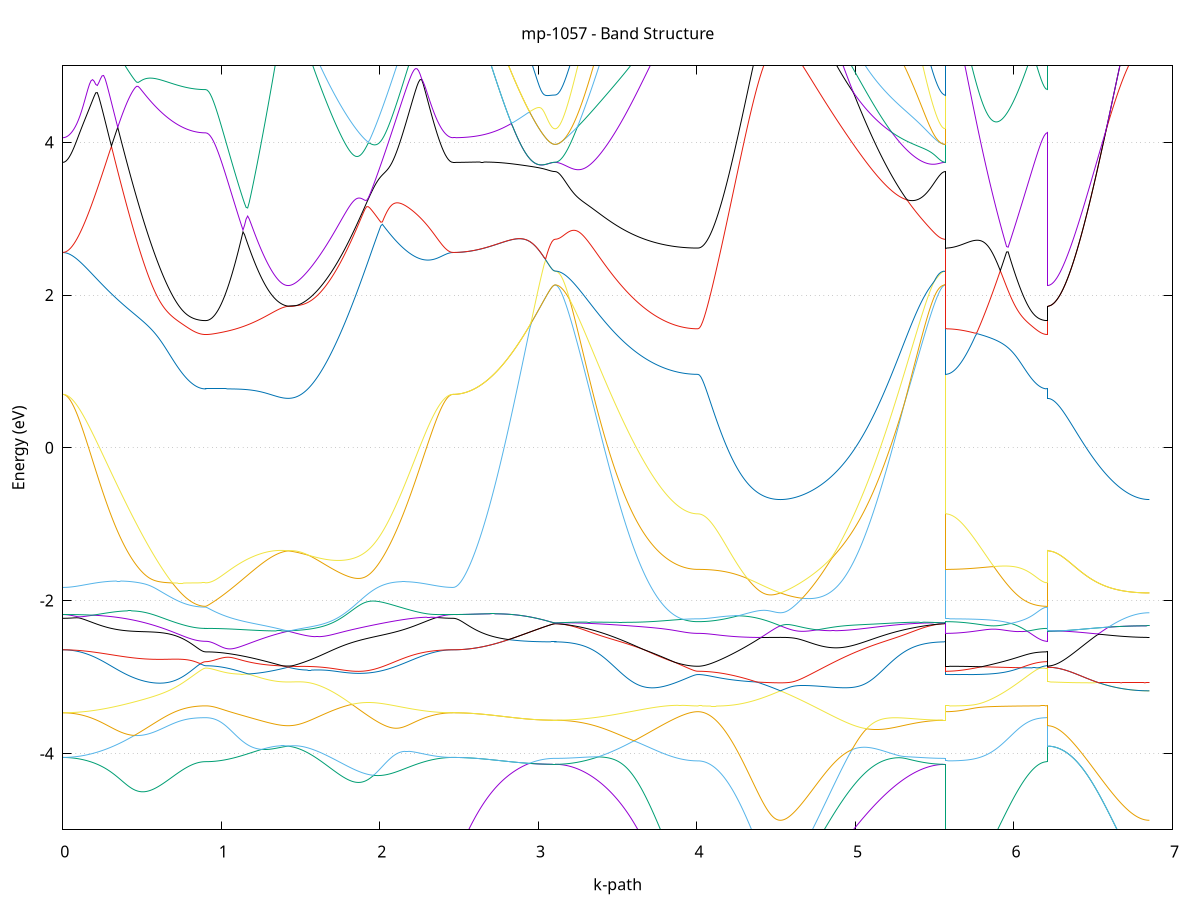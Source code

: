 set title 'mp-1057 - Band Structure'
set xlabel 'k-path'
set ylabel 'Energy (eV)'
set grid y
set yrange [-5:5]
set terminal png size 800,600
set output 'mp-1057_bands_gnuplot.png'
plot '-' using 1:2 with lines notitle, '-' using 1:2 with lines notitle, '-' using 1:2 with lines notitle, '-' using 1:2 with lines notitle, '-' using 1:2 with lines notitle, '-' using 1:2 with lines notitle, '-' using 1:2 with lines notitle, '-' using 1:2 with lines notitle, '-' using 1:2 with lines notitle, '-' using 1:2 with lines notitle, '-' using 1:2 with lines notitle, '-' using 1:2 with lines notitle, '-' using 1:2 with lines notitle, '-' using 1:2 with lines notitle, '-' using 1:2 with lines notitle, '-' using 1:2 with lines notitle, '-' using 1:2 with lines notitle, '-' using 1:2 with lines notitle, '-' using 1:2 with lines notitle, '-' using 1:2 with lines notitle, '-' using 1:2 with lines notitle, '-' using 1:2 with lines notitle, '-' using 1:2 with lines notitle, '-' using 1:2 with lines notitle, '-' using 1:2 with lines notitle, '-' using 1:2 with lines notitle, '-' using 1:2 with lines notitle, '-' using 1:2 with lines notitle, '-' using 1:2 with lines notitle, '-' using 1:2 with lines notitle, '-' using 1:2 with lines notitle, '-' using 1:2 with lines notitle
0.000000 -64.260209
0.009902 -64.260209
0.019804 -64.260209
0.029706 -64.260209
0.039608 -64.260209
0.049510 -64.260209
0.059411 -64.260209
0.069313 -64.260209
0.079215 -64.260209
0.089117 -64.260209
0.099019 -64.260109
0.108921 -64.260109
0.118823 -64.260109
0.128725 -64.260109
0.138627 -64.260009
0.148529 -64.260009
0.158431 -64.260009
0.168333 -64.260009
0.178234 -64.260009
0.188136 -64.260009
0.198038 -64.260009
0.207940 -64.260009
0.217842 -64.259909
0.227744 -64.259809
0.237646 -64.259709
0.247548 -64.259709
0.257450 -64.259709
0.267352 -64.259709
0.277254 -64.259709
0.287155 -64.259709
0.297057 -64.259709
0.306959 -64.259609
0.316861 -64.259609
0.326763 -64.259609
0.336665 -64.259609
0.346567 -64.259609
0.356469 -64.259509
0.366371 -64.259509
0.376273 -64.259509
0.386175 -64.259509
0.396077 -64.259409
0.405978 -64.259409
0.415880 -64.259409
0.425782 -64.259309
0.435684 -64.259309
0.445586 -64.259109
0.455488 -64.259109
0.465390 -64.259209
0.475292 -64.259109
0.485194 -64.259109
0.495096 -64.259009
0.504998 -64.259009
0.514899 -64.259009
0.524801 -64.258909
0.534703 -64.259009
0.544605 -64.259009
0.554507 -64.258909
0.564409 -64.258909
0.574311 -64.258909
0.584213 -64.258809
0.594115 -64.258809
0.604017 -64.258709
0.613919 -64.258709
0.623821 -64.258709
0.633722 -64.258609
0.643624 -64.258609
0.653526 -64.258509
0.663428 -64.258509
0.673330 -64.258409
0.683232 -64.258409
0.693134 -64.258409
0.703036 -64.258309
0.712938 -64.258309
0.722840 -64.258309
0.732742 -64.258209
0.742643 -64.258209
0.752545 -64.258109
0.762447 -64.258009
0.772349 -64.258009
0.782251 -64.258009
0.792153 -64.257909
0.802055 -64.257909
0.811957 -64.257809
0.821859 -64.257909
0.831761 -64.257809
0.841663 -64.257809
0.851564 -64.257909
0.861466 -64.257909
0.871368 -64.257909
0.881270 -64.257909
0.891172 -64.257909
0.901074 -64.257909
0.901074 -64.257909
0.910892 -64.257909
0.920709 -64.257909
0.930527 -64.257909
0.940344 -64.257909
0.950162 -64.257909
0.959979 -64.257909
0.969797 -64.257809
0.979614 -64.257809
0.989432 -64.257809
0.999250 -64.257809
1.009067 -64.257709
1.018885 -64.257709
1.028702 -64.257709
1.038520 -64.257709
1.048337 -64.257709
1.058155 -64.257709
1.067972 -64.257709
1.077790 -64.257709
1.087608 -64.257609
1.097425 -64.257609
1.107243 -64.257609
1.117060 -64.257509
1.126878 -64.257509
1.136695 -64.257409
1.146513 -64.257409
1.156330 -64.257409
1.166148 -64.257409
1.175966 -64.257309
1.185783 -64.257309
1.195601 -64.257209
1.205418 -64.257209
1.215236 -64.257109
1.225053 -64.257109
1.234871 -64.257109
1.244688 -64.257009
1.254506 -64.257009
1.264323 -64.256909
1.274141 -64.256909
1.283959 -64.256909
1.293776 -64.256809
1.303594 -64.256809
1.313411 -64.256709
1.323229 -64.256709
1.333046 -64.256509
1.342864 -64.256509
1.352681 -64.256509
1.362499 -64.256409
1.372317 -64.256409
1.382134 -64.256309
1.391952 -64.256309
1.401769 -64.256309
1.411587 -64.256309
1.421404 -64.256309
1.421404 -64.256309
1.431314 -64.256309
1.441224 -64.256309
1.451133 -64.256309
1.461043 -64.256409
1.470953 -64.256509
1.480862 -64.256509
1.490772 -64.256709
1.500682 -64.256809
1.510592 -64.256809
1.520501 -64.256909
1.530411 -64.257009
1.540321 -64.257009
1.550230 -64.257109
1.560140 -64.257209
1.570050 -64.257309
1.579959 -64.257309
1.589869 -64.257409
1.599779 -64.257409
1.609689 -64.257509
1.619598 -64.257509
1.629508 -64.257609
1.639418 -64.257709
1.649327 -64.257709
1.659237 -64.257809
1.669147 -64.257809
1.679056 -64.257909
1.688966 -64.257909
1.698876 -64.258009
1.708786 -64.258109
1.718695 -64.258109
1.728605 -64.258109
1.738515 -64.258209
1.748424 -64.258209
1.758334 -64.258309
1.768244 -64.258309
1.778153 -64.258409
1.788063 -64.258409
1.797973 -64.258509
1.807882 -64.258509
1.817792 -64.258609
1.827702 -64.258609
1.837612 -64.258709
1.847521 -64.258709
1.857431 -64.258809
1.867341 -64.258809
1.877250 -64.258909
1.887160 -64.258909
1.897070 -64.259009
1.906979 -64.259009
1.916889 -64.259009
1.926799 -64.259109
1.936709 -64.259109
1.946618 -64.259209
1.956528 -64.259209
1.966438 -64.259309
1.976347 -64.259309
1.986257 -64.259309
1.996167 -64.259409
2.006076 -64.259409
2.015986 -64.259409
2.025896 -64.259509
2.035806 -64.259509
2.045715 -64.259409
2.055625 -64.259509
2.065535 -64.259509
2.075444 -64.259509
2.085354 -64.259609
2.095264 -64.259609
2.105173 -64.259609
2.115083 -64.259609
2.124993 -64.259709
2.134903 -64.259609
2.144812 -64.259609
2.154722 -64.259709
2.164632 -64.259709
2.174541 -64.259709
2.184451 -64.259709
2.194361 -64.259709
2.204270 -64.259809
2.214180 -64.259809
2.224090 -64.259809
2.233999 -64.259809
2.243909 -64.259809
2.253819 -64.259909
2.263729 -64.259909
2.273638 -64.259909
2.283548 -64.259909
2.293458 -64.259909
2.303367 -64.259909
2.313277 -64.259909
2.323187 -64.260009
2.333096 -64.260109
2.343006 -64.260109
2.352916 -64.260209
2.362826 -64.260209
2.372735 -64.260209
2.382645 -64.260209
2.392555 -64.260209
2.402464 -64.260209
2.412374 -64.260209
2.422284 -64.260209
2.432193 -64.260209
2.442103 -64.260209
2.452013 -64.260209
2.461923 -64.260209
2.461923 -64.260209
2.471822 -64.260209
2.481722 -64.260209
2.491621 -64.260209
2.501521 -64.260209
2.511420 -64.260309
2.521320 -64.260309
2.531219 -64.260109
2.541119 -64.260109
2.551018 -64.260109
2.560918 -64.260109
2.570817 -64.260109
2.580717 -64.260109
2.590616 -64.260109
2.600516 -64.260009
2.610415 -64.260009
2.620315 -64.260009
2.630214 -64.260009
2.640114 -64.260009
2.650013 -64.259809
2.659913 -64.259809
2.669812 -64.259809
2.679712 -64.259809
2.689611 -64.259809
2.699511 -64.259809
2.709410 -64.259809
2.719310 -64.259809
2.729209 -64.259809
2.739109 -64.259809
2.749008 -64.259909
2.758908 -64.259909
2.768807 -64.259909
2.778707 -64.259809
2.788606 -64.260109
2.798506 -64.260109
2.808405 -64.260109
2.818305 -64.260109
2.828204 -64.260409
2.838104 -64.260209
2.848003 -64.260209
2.857903 -64.260209
2.867802 -64.260209
2.877702 -64.260209
2.887601 -64.260309
2.897501 -64.260309
2.907400 -64.260309
2.917300 -64.260409
2.927199 -64.260409
2.937099 -64.260509
2.946998 -64.260509
2.956898 -64.260509
2.966797 -64.260509
2.976697 -64.260409
2.986596 -64.260409
2.996496 -64.260409
3.006395 -64.260409
3.016295 -64.260309
3.026194 -64.260309
3.036094 -64.260309
3.045993 -64.260309
3.055893 -64.260509
3.065792 -64.260509
3.075692 -64.260509
3.085591 -64.260509
3.095491 -64.260509
3.105390 -64.260509
3.105390 -64.260509
3.115292 -64.260509
3.125194 -64.260509
3.135096 -64.260509
3.144998 -64.260509
3.154900 -64.260509
3.164802 -64.260509
3.174704 -64.260509
3.184606 -64.260509
3.194507 -64.260509
3.204409 -64.260509
3.214311 -64.260509
3.224213 -64.260509
3.234115 -64.260409
3.244017 -64.260409
3.253919 -64.260409
3.263821 -64.260409
3.273723 -64.260409
3.283625 -64.260309
3.293527 -64.260309
3.303428 -64.260309
3.313330 -64.260309
3.323232 -64.260309
3.333134 -64.260309
3.343036 -64.260309
3.352938 -64.260309
3.362840 -64.260309
3.372742 -64.260309
3.382644 -64.260309
3.392546 -64.260209
3.402448 -64.260109
3.412350 -64.260109
3.422251 -64.260109
3.432153 -64.260009
3.442055 -64.260009
3.451957 -64.259909
3.461859 -64.259909
3.471761 -64.259909
3.481663 -64.259809
3.491565 -64.259809
3.501467 -64.259709
3.511369 -64.259609
3.521271 -64.259609
3.531172 -64.259609
3.541074 -64.259609
3.550976 -64.259509
3.560878 -64.259509
3.570780 -64.259509
3.580682 -64.259409
3.590584 -64.259409
3.600486 -64.259409
3.610388 -64.259309
3.620290 -64.259309
3.630192 -64.259209
3.640094 -64.259209
3.649995 -64.259109
3.659897 -64.259109
3.669799 -64.259009
3.679701 -64.259009
3.689603 -64.259009
3.699505 -64.258909
3.709407 -64.258909
3.719309 -64.258909
3.729211 -64.258809
3.739113 -64.258809
3.749015 -64.258809
3.758916 -64.258709
3.768818 -64.258709
3.778720 -64.258609
3.788622 -64.258609
3.798524 -64.258509
3.808426 -64.258509
3.818328 -64.258509
3.828230 -64.258509
3.838132 -64.258409
3.848034 -64.258409
3.857936 -64.258409
3.867837 -64.258309
3.877739 -64.258209
3.887641 -64.258209
3.897543 -64.258209
3.907445 -64.258109
3.917347 -64.258109
3.927249 -64.258109
3.937151 -64.258009
3.947053 -64.258009
3.956955 -64.258009
3.966857 -64.258009
3.976759 -64.258009
3.986660 -64.258009
3.996562 -64.258009
4.006464 -64.257909
4.006464 -64.257909
4.016282 -64.257909
4.026099 -64.258009
4.035917 -64.258009
4.045734 -64.258009
4.055552 -64.258009
4.065370 -64.258009
4.075187 -64.258009
4.085005 -64.258009
4.094822 -64.257909
4.104640 -64.257909
4.114457 -64.257909
4.124275 -64.258009
4.134092 -64.258009
4.143910 -64.257909
4.153728 -64.257909
4.163545 -64.257909
4.173363 -64.257909
4.183180 -64.257909
4.192998 -64.257909
4.202815 -64.257809
4.212633 -64.257809
4.222450 -64.257809
4.232268 -64.257809
4.242086 -64.257709
4.251903 -64.257809
4.261721 -64.257809
4.271538 -64.257809
4.281356 -64.257709
4.291173 -64.257709
4.300991 -64.257609
4.310808 -64.257609
4.320626 -64.257609
4.330443 -64.257509
4.340261 -64.257509
4.350079 -64.257509
4.359896 -64.257409
4.369714 -64.257309
4.379531 -64.257309
4.389349 -64.257309
4.399166 -64.257209
4.408984 -64.257109
4.418801 -64.257009
4.428619 -64.257009
4.438437 -64.256909
4.448254 -64.256909
4.458072 -64.256809
4.467889 -64.256709
4.477707 -64.256709
4.487524 -64.256609
4.497342 -64.256609
4.507159 -64.256609
4.516977 -64.256509
4.526795 -64.256609
4.526795 -64.256609
4.536704 -64.256609
4.546614 -64.256609
4.556524 -64.256709
4.566433 -64.256609
4.576343 -64.256709
4.586253 -64.256809
4.596162 -64.256909
4.606072 -64.257009
4.615982 -64.257009
4.625891 -64.257109
4.635801 -64.257209
4.645711 -64.257209
4.655621 -64.257309
4.665530 -64.257409
4.675440 -64.257409
4.685350 -64.257509
4.695259 -64.257609
4.705169 -64.257609
4.715079 -64.257709
4.724988 -64.257709
4.734898 -64.257809
4.744808 -64.257809
4.754718 -64.257909
4.764627 -64.257909
4.774537 -64.258009
4.784447 -64.258109
4.794356 -64.258109
4.804266 -64.258209
4.814176 -64.258209
4.824085 -64.258309
4.833995 -64.258209
4.843905 -64.258309
4.853815 -64.258309
4.863724 -64.258409
4.873634 -64.258409
4.883544 -64.258609
4.893453 -64.258609
4.903363 -64.258609
4.913273 -64.258709
4.923182 -64.258709
4.933092 -64.258709
4.943002 -64.258909
4.952911 -64.258909
4.962821 -64.259009
4.972731 -64.259009
4.982641 -64.259109
4.992550 -64.259109
5.002460 -64.259209
5.012370 -64.259209
5.022279 -64.259309
5.032189 -64.259309
5.042099 -64.259409
5.052008 -64.259409
5.061918 -64.259409
5.071828 -64.259509
5.081738 -64.259509
5.091647 -64.259609
5.101557 -64.259609
5.111467 -64.259709
5.121376 -64.259709
5.131286 -64.259709
5.141196 -64.259709
5.151105 -64.259809
5.161015 -64.259809
5.170925 -64.259809
5.180835 -64.259909
5.190744 -64.259909
5.200654 -64.259909
5.210564 -64.259909
5.220473 -64.259909
5.230383 -64.260009
5.240293 -64.260009
5.250202 -64.260109
5.260112 -64.260109
5.270022 -64.260209
5.279932 -64.260309
5.289841 -64.260309
5.299751 -64.260309
5.309661 -64.260309
5.319570 -64.260309
5.329480 -64.260309
5.339390 -64.260309
5.349299 -64.260409
5.359209 -64.260409
5.369119 -64.260409
5.379028 -64.260409
5.388938 -64.260409
5.398848 -64.260409
5.408758 -64.260409
5.418667 -64.260409
5.428577 -64.260409
5.438487 -64.260409
5.448396 -64.260409
5.458306 -64.260509
5.468216 -64.260509
5.478125 -64.260509
5.488035 -64.260509
5.497945 -64.260509
5.507855 -64.260509
5.517764 -64.260509
5.527674 -64.260509
5.537584 -64.260509
5.547493 -64.260509
5.557403 -64.260509
5.567313 -64.260509
5.567313 -64.257909
5.577212 -64.257909
5.587112 -64.258009
5.597011 -64.258009
5.606911 -64.258009
5.616810 -64.257909
5.626710 -64.257909
5.636609 -64.257809
5.646509 -64.257809
5.656408 -64.257809
5.666308 -64.257809
5.676207 -64.257809
5.686107 -64.257809
5.696006 -64.257809
5.705906 -64.257809
5.715805 -64.257709
5.725705 -64.257909
5.735604 -64.258009
5.745504 -64.258009
5.755403 -64.257909
5.765303 -64.257809
5.775202 -64.257809
5.785102 -64.257809
5.795001 -64.257809
5.804901 -64.257809
5.814800 -64.257809
5.824700 -64.257809
5.834599 -64.257809
5.844499 -64.257809
5.854398 -64.257709
5.864298 -64.257709
5.874197 -64.257709
5.884097 -64.257709
5.893996 -64.257709
5.903896 -64.257709
5.913795 -64.257709
5.923695 -64.257709
5.933594 -64.257709
5.943494 -64.257709
5.953393 -64.257709
5.963293 -64.257809
5.973192 -64.257809
5.983092 -64.257909
5.992991 -64.257909
6.002891 -64.257809
6.012790 -64.257809
6.022690 -64.257909
6.032589 -64.257909
6.042489 -64.257909
6.052388 -64.257909
6.062288 -64.257909
6.072187 -64.257709
6.082087 -64.257709
6.091986 -64.257709
6.101886 -64.257709
6.111785 -64.257709
6.121685 -64.257709
6.131584 -64.257709
6.141484 -64.257709
6.151383 -64.257809
6.161283 -64.257809
6.171182 -64.257809
6.181082 -64.257809
6.190981 -64.257909
6.200881 -64.257909
6.210780 -64.257909
6.210780 -64.256309
6.220680 -64.256209
6.230579 -64.256209
6.240479 -64.256209
6.250378 -64.256209
6.260278 -64.256209
6.270177 -64.256209
6.280077 -64.256209
6.289976 -64.256209
6.299876 -64.256309
6.309775 -64.256309
6.319675 -64.256309
6.329574 -64.256309
6.339474 -64.256209
6.349373 -64.256209
6.359273 -64.256209
6.369172 -64.256409
6.379072 -64.256309
6.388971 -64.256309
6.398871 -64.256309
6.408770 -64.256309
6.418670 -64.256309
6.428569 -64.256309
6.438469 -64.256309
6.448368 -64.256409
6.458268 -64.256409
6.468168 -64.256409
6.478067 -64.256409
6.487967 -64.256509
6.497866 -64.256509
6.507766 -64.256509
6.517665 -64.256509
6.527565 -64.256509
6.537464 -64.256509
6.547364 -64.256509
6.557263 -64.256509
6.567163 -64.256509
6.577062 -64.256509
6.586962 -64.256509
6.596861 -64.256509
6.606761 -64.256509
6.616660 -64.256509
6.626560 -64.256609
6.636459 -64.256609
6.646359 -64.256509
6.656258 -64.256509
6.666158 -64.256509
6.676057 -64.256509
6.685957 -64.256309
6.695856 -64.256409
6.705756 -64.256409
6.715655 -64.256409
6.725555 -64.256409
6.735454 -64.256509
6.745354 -64.256509
6.755253 -64.256509
6.765153 -64.256509
6.775052 -64.256509
6.784952 -64.256509
6.794851 -64.256509
6.804751 -64.256609
6.814650 -64.256609
6.824550 -64.256609
6.834449 -64.256609
6.844349 -64.256609
6.854248 -64.256609
e
0.000000 -64.246309
0.009902 -64.246309
0.019804 -64.246309
0.029706 -64.246309
0.039608 -64.246309
0.049510 -64.246309
0.059411 -64.246409
0.069313 -64.246409
0.079215 -64.246409
0.089117 -64.246509
0.099019 -64.246509
0.108921 -64.246609
0.118823 -64.246609
0.128725 -64.246709
0.138627 -64.246709
0.148529 -64.246809
0.158431 -64.246909
0.168333 -64.246909
0.178234 -64.247009
0.188136 -64.247109
0.198038 -64.247209
0.207940 -64.247309
0.217842 -64.247409
0.227744 -64.247409
0.237646 -64.247509
0.247548 -64.247609
0.257450 -64.247709
0.267352 -64.247809
0.277254 -64.248009
0.287155 -64.248109
0.297057 -64.248209
0.306959 -64.248309
0.316861 -64.248409
0.326763 -64.248609
0.336665 -64.248709
0.346567 -64.248809
0.356469 -64.249009
0.366371 -64.249109
0.376273 -64.249209
0.386175 -64.249309
0.396077 -64.249409
0.405978 -64.249609
0.415880 -64.249709
0.425782 -64.249809
0.435684 -64.249909
0.445586 -64.250009
0.455488 -64.250209
0.465390 -64.250409
0.475292 -64.250509
0.485194 -64.250609
0.495096 -64.250709
0.504998 -64.250809
0.514899 -64.251009
0.524801 -64.251109
0.534703 -64.251309
0.544605 -64.251409
0.554507 -64.251509
0.564409 -64.251609
0.574311 -64.251809
0.584213 -64.251909
0.594115 -64.252009
0.604017 -64.252109
0.613919 -64.252209
0.623821 -64.252309
0.633722 -64.252509
0.643624 -64.252609
0.653526 -64.252709
0.663428 -64.252809
0.673330 -64.252909
0.683232 -64.253009
0.693134 -64.253109
0.703036 -64.253309
0.712938 -64.253409
0.722840 -64.253409
0.732742 -64.253509
0.742643 -64.253609
0.752545 -64.253709
0.762447 -64.253709
0.772349 -64.253809
0.782251 -64.253909
0.792153 -64.253809
0.802055 -64.253909
0.811957 -64.254009
0.821859 -64.254109
0.831761 -64.254109
0.841663 -64.254209
0.851564 -64.254309
0.861466 -64.254309
0.871368 -64.254309
0.881270 -64.254309
0.891172 -64.254409
0.901074 -64.254409
0.901074 -64.254409
0.910892 -64.254409
0.920709 -64.254409
0.930527 -64.254409
0.940344 -64.254409
0.950162 -64.254509
0.959979 -64.254509
0.969797 -64.254509
0.979614 -64.254509
0.989432 -64.254509
0.999250 -64.254509
1.009067 -64.254509
1.018885 -64.254509
1.028702 -64.254509
1.038520 -64.254509
1.048337 -64.254609
1.058155 -64.254609
1.067972 -64.254609
1.077790 -64.254709
1.087608 -64.254709
1.097425 -64.254709
1.107243 -64.254709
1.117060 -64.254709
1.126878 -64.254809
1.136695 -64.254809
1.146513 -64.254809
1.156330 -64.254909
1.166148 -64.254909
1.175966 -64.254909
1.185783 -64.254909
1.195601 -64.255009
1.205418 -64.255009
1.215236 -64.254909
1.225053 -64.255009
1.234871 -64.255109
1.244688 -64.255109
1.254506 -64.255209
1.264323 -64.255209
1.274141 -64.255309
1.283959 -64.255309
1.293776 -64.255409
1.303594 -64.255409
1.313411 -64.255509
1.323229 -64.255509
1.333046 -64.255609
1.342864 -64.255709
1.352681 -64.255809
1.362499 -64.255909
1.372317 -64.256009
1.382134 -64.256009
1.391952 -64.256109
1.401769 -64.256109
1.411587 -64.256309
1.421404 -64.256209
1.421404 -64.256209
1.431314 -64.256209
1.441224 -64.256009
1.451133 -64.256009
1.461043 -64.255909
1.470953 -64.255809
1.480862 -64.255809
1.490772 -64.255709
1.500682 -64.255609
1.510592 -64.255609
1.520501 -64.255509
1.530411 -64.255409
1.540321 -64.255409
1.550230 -64.255309
1.560140 -64.255309
1.570050 -64.255209
1.579959 -64.255109
1.589869 -64.254909
1.599779 -64.254809
1.609689 -64.254709
1.619598 -64.254609
1.629508 -64.254509
1.639418 -64.254409
1.649327 -64.254409
1.659237 -64.254309
1.669147 -64.254209
1.679056 -64.254009
1.688966 -64.253909
1.698876 -64.253909
1.708786 -64.253809
1.718695 -64.253709
1.728605 -64.253609
1.738515 -64.253509
1.748424 -64.253409
1.758334 -64.253309
1.768244 -64.253109
1.778153 -64.253009
1.788063 -64.252909
1.797973 -64.252809
1.807882 -64.252709
1.817792 -64.252609
1.827702 -64.252509
1.837612 -64.252409
1.847521 -64.252309
1.857431 -64.252209
1.867341 -64.252009
1.877250 -64.251909
1.887160 -64.251809
1.897070 -64.251709
1.906979 -64.251609
1.916889 -64.251409
1.926799 -64.251309
1.936709 -64.251209
1.946618 -64.251109
1.956528 -64.251009
1.966438 -64.250809
1.976347 -64.250709
1.986257 -64.250609
1.996167 -64.250509
2.006076 -64.250309
2.015986 -64.250209
2.025896 -64.250109
2.035806 -64.250009
2.045715 -64.249809
2.055625 -64.249709
2.065535 -64.249509
2.075444 -64.249409
2.085354 -64.249309
2.095264 -64.249109
2.105173 -64.249009
2.115083 -64.248909
2.124993 -64.248809
2.134903 -64.248509
2.144812 -64.248409
2.154722 -64.248309
2.164632 -64.248209
2.174541 -64.248009
2.184451 -64.247909
2.194361 -64.247809
2.204270 -64.247709
2.214180 -64.247609
2.224090 -64.247509
2.233999 -64.247409
2.243909 -64.247309
2.253819 -64.247209
2.263729 -64.247209
2.273638 -64.247109
2.283548 -64.247009
2.293458 -64.246909
2.303367 -64.246809
2.313277 -64.246809
2.323187 -64.246709
2.333096 -64.246709
2.343006 -64.246609
2.352916 -64.246609
2.362826 -64.246509
2.372735 -64.246509
2.382645 -64.246409
2.392555 -64.246409
2.402464 -64.246409
2.412374 -64.246309
2.422284 -64.246309
2.432193 -64.246309
2.442103 -64.246309
2.452013 -64.246309
2.461923 -64.246309
2.461923 -64.246309
2.471822 -64.246309
2.481722 -64.246309
2.491621 -64.246309
2.501521 -64.246309
2.511420 -64.246509
2.521320 -64.246509
2.531219 -64.246409
2.541119 -64.246509
2.551018 -64.246509
2.560918 -64.246509
2.570817 -64.246509
2.580717 -64.246509
2.590616 -64.246509
2.600516 -64.246509
2.610415 -64.246509
2.620315 -64.246509
2.630214 -64.246509
2.640114 -64.246509
2.650013 -64.246409
2.659913 -64.246409
2.669812 -64.246409
2.679712 -64.246509
2.689611 -64.246509
2.699511 -64.246509
2.709410 -64.246509
2.719310 -64.246509
2.729209 -64.246509
2.739109 -64.246509
2.749008 -64.246609
2.758908 -64.246609
2.768807 -64.246609
2.778707 -64.246509
2.788606 -64.246509
2.798506 -64.246509
2.808405 -64.246509
2.818305 -64.246509
2.828204 -64.246609
2.838104 -64.246209
2.848003 -64.246209
2.857903 -64.246209
2.867802 -64.246309
2.877702 -64.246309
2.887601 -64.246409
2.897501 -64.246409
2.907400 -64.246409
2.917300 -64.246509
2.927199 -64.246509
2.937099 -64.246709
2.946998 -64.246709
2.956898 -64.246809
2.966797 -64.246809
2.976697 -64.246809
2.986596 -64.246809
2.996496 -64.246809
3.006395 -64.246509
3.016295 -64.246509
3.026194 -64.246409
3.036094 -64.246409
3.045993 -64.246409
3.055893 -64.246709
3.065792 -64.246709
3.075692 -64.246709
3.085591 -64.246709
3.095491 -64.246709
3.105390 -64.246709
3.105390 -64.246709
3.115292 -64.246709
3.125194 -64.246709
3.135096 -64.246709
3.144998 -64.246709
3.154900 -64.246809
3.164802 -64.246809
3.174704 -64.246809
3.184606 -64.246909
3.194507 -64.246909
3.204409 -64.246909
3.214311 -64.247109
3.224213 -64.247109
3.234115 -64.247109
3.244017 -64.247209
3.253919 -64.247309
3.263821 -64.247309
3.273723 -64.247509
3.283625 -64.247609
3.293527 -64.247709
3.303428 -64.247709
3.313330 -64.247909
3.323232 -64.247909
3.333134 -64.248109
3.343036 -64.248209
3.352938 -64.248309
3.362840 -64.248409
3.372742 -64.248509
3.382644 -64.248609
3.392546 -64.248609
3.402448 -64.248709
3.412350 -64.248809
3.422251 -64.249009
3.432153 -64.249109
3.442055 -64.249209
3.451957 -64.249409
3.461859 -64.249509
3.471761 -64.249609
3.481663 -64.249709
3.491565 -64.249809
3.501467 -64.249809
3.511369 -64.250009
3.521271 -64.250109
3.531172 -64.250209
3.541074 -64.250309
3.550976 -64.250509
3.560878 -64.250609
3.570780 -64.250709
3.580682 -64.250809
3.590584 -64.251009
3.600486 -64.251109
3.610388 -64.251209
3.620290 -64.251309
3.630192 -64.251409
3.640094 -64.251509
3.649995 -64.251609
3.659897 -64.251709
3.669799 -64.251909
3.679701 -64.252009
3.689603 -64.252109
3.699505 -64.252209
3.709407 -64.252309
3.719309 -64.252509
3.729211 -64.252609
3.739113 -64.252709
3.749015 -64.252809
3.758916 -64.252909
3.768818 -64.253009
3.778720 -64.253109
3.788622 -64.253309
3.798524 -64.253409
3.808426 -64.253409
3.818328 -64.253609
3.828230 -64.253709
3.838132 -64.253809
3.848034 -64.253909
3.857936 -64.254009
3.867837 -64.254109
3.877739 -64.254209
3.887641 -64.254209
3.897543 -64.254309
3.907445 -64.254309
3.917347 -64.254409
3.927249 -64.254409
3.937151 -64.254509
3.947053 -64.254509
3.956955 -64.254509
3.966857 -64.254409
3.976759 -64.254409
3.986660 -64.254409
3.996562 -64.254409
4.006464 -64.254409
4.006464 -64.254409
4.016282 -64.254409
4.026099 -64.254409
4.035917 -64.254509
4.045734 -64.254609
4.055552 -64.254609
4.065370 -64.254709
4.075187 -64.254709
4.085005 -64.254709
4.094822 -64.254709
4.104640 -64.254709
4.114457 -64.254709
4.124275 -64.254809
4.134092 -64.254809
4.143910 -64.254809
4.153728 -64.254809
4.163545 -64.254809
4.173363 -64.254809
4.183180 -64.254909
4.192998 -64.254909
4.202815 -64.254909
4.212633 -64.255009
4.222450 -64.255009
4.232268 -64.255009
4.242086 -64.255009
4.251903 -64.255109
4.261721 -64.255209
4.271538 -64.255309
4.281356 -64.255309
4.291173 -64.255309
4.300991 -64.255309
4.310808 -64.255409
4.320626 -64.255409
4.330443 -64.255509
4.340261 -64.255509
4.350079 -64.255609
4.359896 -64.255609
4.369714 -64.255609
4.379531 -64.255709
4.389349 -64.255809
4.399166 -64.255809
4.408984 -64.255809
4.418801 -64.255909
4.428619 -64.255909
4.438437 -64.255909
4.448254 -64.256009
4.458072 -64.256009
4.467889 -64.256109
4.477707 -64.256209
4.487524 -64.256309
4.497342 -64.256409
4.507159 -64.256509
4.516977 -64.256509
4.526795 -64.256409
4.526795 -64.256409
4.536704 -64.256409
4.546614 -64.256409
4.556524 -64.256309
4.566433 -64.256209
4.576343 -64.256209
4.586253 -64.256109
4.596162 -64.256009
4.606072 -64.255909
4.615982 -64.255909
4.625891 -64.255809
4.635801 -64.255709
4.645711 -64.255609
4.655621 -64.255609
4.665530 -64.255509
4.675440 -64.255409
4.685350 -64.255309
4.695259 -64.255309
4.705169 -64.255209
4.715079 -64.255109
4.724988 -64.255009
4.734898 -64.254909
4.744808 -64.254809
4.754718 -64.254609
4.764627 -64.254609
4.774537 -64.254409
4.784447 -64.254309
4.794356 -64.254309
4.804266 -64.254209
4.814176 -64.254109
4.824085 -64.254009
4.833995 -64.253809
4.843905 -64.253709
4.853815 -64.253509
4.863724 -64.253409
4.873634 -64.253209
4.883544 -64.253209
4.893453 -64.252909
4.903363 -64.252809
4.913273 -64.252709
4.923182 -64.252609
4.933092 -64.252509
4.943002 -64.252409
4.952911 -64.252309
4.962821 -64.252209
4.972731 -64.252109
4.982641 -64.252009
4.992550 -64.251909
5.002460 -64.251809
5.012370 -64.251809
5.022279 -64.251709
5.032189 -64.251609
5.042099 -64.251409
5.052008 -64.251309
5.061918 -64.251209
5.071828 -64.251109
5.081738 -64.250909
5.091647 -64.250809
5.101557 -64.250709
5.111467 -64.250609
5.121376 -64.250509
5.131286 -64.250309
5.141196 -64.250209
5.151105 -64.250109
5.161015 -64.250009
5.170925 -64.249809
5.180835 -64.249709
5.190744 -64.249609
5.200654 -64.249409
5.210564 -64.249309
5.220473 -64.249209
5.230383 -64.249109
5.240293 -64.249009
5.250202 -64.248909
5.260112 -64.248909
5.270022 -64.248809
5.279932 -64.248709
5.289841 -64.248609
5.299751 -64.248509
5.309661 -64.248409
5.319570 -64.248309
5.329480 -64.248109
5.339390 -64.248009
5.349299 -64.247909
5.359209 -64.247809
5.369119 -64.247809
5.379028 -64.247709
5.388938 -64.247609
5.398848 -64.247509
5.408758 -64.247409
5.418667 -64.247309
5.428577 -64.247309
5.438487 -64.247109
5.448396 -64.247109
5.458306 -64.247009
5.468216 -64.246909
5.478125 -64.246909
5.488035 -64.246909
5.497945 -64.246809
5.507855 -64.246809
5.517764 -64.246809
5.527674 -64.246709
5.537584 -64.246709
5.547493 -64.246709
5.557403 -64.246709
5.567313 -64.246709
5.567313 -64.254409
5.577212 -64.254409
5.587112 -64.254609
5.597011 -64.254609
5.606911 -64.254609
5.616810 -64.254609
5.626710 -64.254609
5.636609 -64.254609
5.646509 -64.254609
5.656408 -64.254609
5.666308 -64.254609
5.676207 -64.254609
5.686107 -64.254609
5.696006 -64.254609
5.705906 -64.254609
5.715805 -64.254509
5.725705 -64.254509
5.735604 -64.254609
5.745504 -64.254609
5.755403 -64.254509
5.765303 -64.254409
5.775202 -64.254409
5.785102 -64.254409
5.795001 -64.254409
5.804901 -64.254509
5.814800 -64.254509
5.824700 -64.254509
5.834599 -64.254509
5.844499 -64.254609
5.854398 -64.254509
5.864298 -64.254509
5.874197 -64.254509
5.884097 -64.254509
5.893996 -64.254509
5.903896 -64.254609
5.913795 -64.254609
5.923695 -64.254609
5.933594 -64.254609
5.943494 -64.254609
5.953393 -64.254609
5.963293 -64.254609
5.973192 -64.254609
5.983092 -64.254609
5.992991 -64.254509
6.002891 -64.254409
6.012790 -64.254409
6.022690 -64.254509
6.032589 -64.254509
6.042489 -64.254509
6.052388 -64.254509
6.062288 -64.254509
6.072187 -64.254409
6.082087 -64.254409
6.091986 -64.254409
6.101886 -64.254409
6.111785 -64.254409
6.121685 -64.254409
6.131584 -64.254409
6.141484 -64.254409
6.151383 -64.254409
6.161283 -64.254409
6.171182 -64.254409
6.181082 -64.254409
6.190981 -64.254409
6.200881 -64.254409
6.210780 -64.254409
6.210780 -64.256209
6.220680 -64.256109
6.230579 -64.256109
6.240479 -64.256109
6.250378 -64.256109
6.260278 -64.256109
6.270177 -64.256109
6.280077 -64.256109
6.289976 -64.256109
6.299876 -64.256209
6.309775 -64.256209
6.319675 -64.256209
6.329574 -64.256209
6.339474 -64.256009
6.349373 -64.256009
6.359273 -64.256109
6.369172 -64.256209
6.379072 -64.256209
6.388971 -64.256209
6.398871 -64.256209
6.408770 -64.256209
6.418670 -64.256209
6.428569 -64.256209
6.438469 -64.256209
6.448368 -64.256309
6.458268 -64.256309
6.468168 -64.256309
6.478067 -64.256309
6.487967 -64.256309
6.497866 -64.256309
6.507766 -64.256309
6.517665 -64.256309
6.527565 -64.256309
6.537464 -64.256309
6.547364 -64.256409
6.557263 -64.256409
6.567163 -64.256409
6.577062 -64.256409
6.586962 -64.256409
6.596861 -64.256409
6.606761 -64.256409
6.616660 -64.256409
6.626560 -64.256409
6.636459 -64.256409
6.646359 -64.256409
6.656258 -64.256409
6.666158 -64.256409
6.676057 -64.256409
6.685957 -64.256209
6.695856 -64.256209
6.705756 -64.256209
6.715655 -64.256209
6.725555 -64.256209
6.735454 -64.256409
6.745354 -64.256409
6.755253 -64.256409
6.765153 -64.256409
6.775052 -64.256409
6.784952 -64.256409
6.794851 -64.256409
6.804751 -64.256409
6.814650 -64.256409
6.824550 -64.256409
6.834449 -64.256409
6.844349 -64.256409
6.854248 -64.256409
e
0.000000 -64.227509
0.009902 -64.227509
0.019804 -64.227509
0.029706 -64.227509
0.039608 -64.227509
0.049510 -64.227509
0.059411 -64.227509
0.069313 -64.227509
0.079215 -64.227409
0.089117 -64.227409
0.099019 -64.227409
0.108921 -64.227509
0.118823 -64.227509
0.128725 -64.227509
0.138627 -64.227509
0.148529 -64.227509
0.158431 -64.227509
0.168333 -64.227509
0.178234 -64.227609
0.188136 -64.227609
0.198038 -64.227509
0.207940 -64.227509
0.217842 -64.227609
0.227744 -64.227609
0.237646 -64.227609
0.247548 -64.227609
0.257450 -64.227709
0.267352 -64.227709
0.277254 -64.227709
0.287155 -64.227709
0.297057 -64.227809
0.306959 -64.227809
0.316861 -64.227809
0.326763 -64.227909
0.336665 -64.227909
0.346567 -64.228009
0.356469 -64.228009
0.366371 -64.228109
0.376273 -64.228109
0.386175 -64.228209
0.396077 -64.228209
0.405978 -64.228209
0.415880 -64.228209
0.425782 -64.228309
0.435684 -64.228309
0.445586 -64.228309
0.455488 -64.228309
0.465390 -64.228309
0.475292 -64.228409
0.485194 -64.228409
0.495096 -64.228409
0.504998 -64.228409
0.514899 -64.228509
0.524801 -64.228409
0.534703 -64.228409
0.544605 -64.228409
0.554507 -64.228409
0.564409 -64.228509
0.574311 -64.228509
0.584213 -64.228509
0.594115 -64.228609
0.604017 -64.228609
0.613919 -64.228609
0.623821 -64.228709
0.633722 -64.228709
0.643624 -64.228709
0.653526 -64.228709
0.663428 -64.228809
0.673330 -64.228809
0.683232 -64.228809
0.693134 -64.228909
0.703036 -64.228909
0.712938 -64.228909
0.722840 -64.229009
0.732742 -64.229009
0.742643 -64.229009
0.752545 -64.229009
0.762447 -64.229009
0.772349 -64.229009
0.782251 -64.229009
0.792153 -64.229009
0.802055 -64.229009
0.811957 -64.229009
0.821859 -64.229009
0.831761 -64.229109
0.841663 -64.229109
0.851564 -64.229109
0.861466 -64.229109
0.871368 -64.229109
0.881270 -64.229109
0.891172 -64.229109
0.901074 -64.229109
0.901074 -64.229109
0.910892 -64.229109
0.920709 -64.229109
0.930527 -64.229109
0.940344 -64.229109
0.950162 -64.229209
0.959979 -64.229209
0.969797 -64.229209
0.979614 -64.229209
0.989432 -64.229209
0.999250 -64.229309
1.009067 -64.229109
1.018885 -64.229209
1.028702 -64.229209
1.038520 -64.229209
1.048337 -64.229209
1.058155 -64.229309
1.067972 -64.229309
1.077790 -64.229309
1.087608 -64.229309
1.097425 -64.229409
1.107243 -64.229409
1.117060 -64.229509
1.126878 -64.229509
1.136695 -64.229509
1.146513 -64.229609
1.156330 -64.229609
1.166148 -64.229609
1.175966 -64.229709
1.185783 -64.229709
1.195601 -64.229709
1.205418 -64.229809
1.215236 -64.229709
1.225053 -64.229809
1.234871 -64.229709
1.244688 -64.229709
1.254506 -64.229709
1.264323 -64.229709
1.274141 -64.229809
1.283959 -64.229809
1.293776 -64.229809
1.303594 -64.229809
1.313411 -64.229809
1.323229 -64.229809
1.333046 -64.229809
1.342864 -64.229809
1.352681 -64.229909
1.362499 -64.229909
1.372317 -64.229909
1.382134 -64.229909
1.391952 -64.230009
1.401769 -64.230009
1.411587 -64.230009
1.421404 -64.230009
1.421404 -64.230009
1.431314 -64.230009
1.441224 -64.230009
1.451133 -64.229909
1.461043 -64.229909
1.470953 -64.229909
1.480862 -64.229909
1.490772 -64.229909
1.500682 -64.229909
1.510592 -64.229909
1.520501 -64.229909
1.530411 -64.229909
1.540321 -64.229909
1.550230 -64.229909
1.560140 -64.229909
1.570050 -64.229909
1.579959 -64.229909
1.589869 -64.229709
1.599779 -64.229709
1.609689 -64.229709
1.619598 -64.229609
1.629508 -64.229609
1.639418 -64.229609
1.649327 -64.229509
1.659237 -64.229509
1.669147 -64.229409
1.679056 -64.229409
1.688966 -64.229309
1.698876 -64.229309
1.708786 -64.229309
1.718695 -64.229209
1.728605 -64.229109
1.738515 -64.229309
1.748424 -64.229209
1.758334 -64.229209
1.768244 -64.229109
1.778153 -64.229109
1.788063 -64.229109
1.797973 -64.229009
1.807882 -64.229009
1.817792 -64.229009
1.827702 -64.229009
1.837612 -64.228909
1.847521 -64.228909
1.857431 -64.228809
1.867341 -64.228809
1.877250 -64.228809
1.887160 -64.228809
1.897070 -64.228709
1.906979 -64.228709
1.916889 -64.228609
1.926799 -64.228509
1.936709 -64.228509
1.946618 -64.228509
1.956528 -64.228409
1.966438 -64.228409
1.976347 -64.228409
1.986257 -64.228309
1.996167 -64.228409
2.006076 -64.228409
2.015986 -64.228309
2.025896 -64.228309
2.035806 -64.228309
2.045715 -64.228209
2.055625 -64.228209
2.065535 -64.228109
2.075444 -64.228109
2.085354 -64.228009
2.095264 -64.228009
2.105173 -64.228009
2.115083 -64.227909
2.124993 -64.227909
2.134903 -64.227909
2.144812 -64.227809
2.154722 -64.227809
2.164632 -64.227809
2.174541 -64.227709
2.184451 -64.227709
2.194361 -64.227709
2.204270 -64.227609
2.214180 -64.227609
2.224090 -64.227509
2.233999 -64.227509
2.243909 -64.227509
2.253819 -64.227409
2.263729 -64.227509
2.273638 -64.227509
2.283548 -64.227509
2.293458 -64.227409
2.303367 -64.227409
2.313277 -64.227409
2.323187 -64.227509
2.333096 -64.227509
2.343006 -64.227509
2.352916 -64.227509
2.362826 -64.227509
2.372735 -64.227509
2.382645 -64.227509
2.392555 -64.227509
2.402464 -64.227509
2.412374 -64.227509
2.422284 -64.227509
2.432193 -64.227509
2.442103 -64.227509
2.452013 -64.227509
2.461923 -64.227509
2.461923 -64.227509
2.471822 -64.227509
2.481722 -64.227509
2.491621 -64.227509
2.501521 -64.227509
2.511420 -64.227509
2.521320 -64.227509
2.531219 -64.227509
2.541119 -64.227509
2.551018 -64.227509
2.560918 -64.227509
2.570817 -64.227509
2.580717 -64.227509
2.590616 -64.227509
2.600516 -64.227509
2.610415 -64.227509
2.620315 -64.227509
2.630214 -64.227509
2.640114 -64.227309
2.650013 -64.227209
2.659913 -64.227209
2.669812 -64.227209
2.679712 -64.227209
2.689611 -64.227209
2.699511 -64.227209
2.709410 -64.227209
2.719310 -64.227209
2.729209 -64.227209
2.739109 -64.227209
2.749008 -64.227209
2.758908 -64.227309
2.768807 -64.227309
2.778707 -64.227209
2.788606 -64.227209
2.798506 -64.227209
2.808405 -64.227209
2.818305 -64.227209
2.828204 -64.227309
2.838104 -64.227309
2.848003 -64.227309
2.857903 -64.227309
2.867802 -64.227309
2.877702 -64.227309
2.887601 -64.227309
2.897501 -64.227309
2.907400 -64.227309
2.917300 -64.227409
2.927199 -64.227409
2.937099 -64.227409
2.946998 -64.227409
2.956898 -64.227409
2.966797 -64.227309
2.976697 -64.227309
2.986596 -64.227309
2.996496 -64.227309
3.006395 -64.227309
3.016295 -64.227209
3.026194 -64.227009
3.036094 -64.227009
3.045993 -64.227009
3.055893 -64.227109
3.065792 -64.227109
3.075692 -64.227109
3.085591 -64.227109
3.095491 -64.227109
3.105390 -64.227109
3.105390 -64.227109
3.115292 -64.227109
3.125194 -64.227109
3.135096 -64.227209
3.144998 -64.227209
3.154900 -64.227209
3.164802 -64.227109
3.174704 -64.227109
3.184606 -64.227109
3.194507 -64.227209
3.204409 -64.227209
3.214311 -64.227309
3.224213 -64.227309
3.234115 -64.227309
3.244017 -64.227309
3.253919 -64.227309
3.263821 -64.227309
3.273723 -64.227409
3.283625 -64.227309
3.293527 -64.227409
3.303428 -64.227409
3.313330 -64.227409
3.323232 -64.227409
3.333134 -64.227509
3.343036 -64.227509
3.352938 -64.227609
3.362840 -64.227709
3.372742 -64.227709
3.382644 -64.227709
3.392546 -64.227709
3.402448 -64.227709
3.412350 -64.227709
3.422251 -64.227709
3.432153 -64.227709
3.442055 -64.227709
3.451957 -64.227809
3.461859 -64.227809
3.471761 -64.227809
3.481663 -64.227809
3.491565 -64.227809
3.501467 -64.227809
3.511369 -64.227909
3.521271 -64.227909
3.531172 -64.228009
3.541074 -64.228009
3.550976 -64.228109
3.560878 -64.228109
3.570780 -64.228109
3.580682 -64.228209
3.590584 -64.228209
3.600486 -64.228209
3.610388 -64.228309
3.620290 -64.228409
3.630192 -64.228409
3.640094 -64.228409
3.649995 -64.228409
3.659897 -64.228509
3.669799 -64.228509
3.679701 -64.228509
3.689603 -64.228509
3.699505 -64.228509
3.709407 -64.228609
3.719309 -64.228609
3.729211 -64.228609
3.739113 -64.228609
3.749015 -64.228609
3.758916 -64.228709
3.768818 -64.228709
3.778720 -64.228709
3.788622 -64.228709
3.798524 -64.228709
3.808426 -64.228709
3.818328 -64.228809
3.828230 -64.228809
3.838132 -64.228809
3.848034 -64.228809
3.857936 -64.228809
3.867837 -64.228809
3.877739 -64.228809
3.887641 -64.228809
3.897543 -64.228809
3.907445 -64.228809
3.917347 -64.228809
3.927249 -64.228809
3.937151 -64.228809
3.947053 -64.228809
3.956955 -64.228909
3.966857 -64.228909
3.976759 -64.228909
3.986660 -64.228909
3.996562 -64.228909
4.006464 -64.228909
4.006464 -64.228909
4.016282 -64.228909
4.026099 -64.228809
4.035917 -64.228809
4.045734 -64.228809
4.055552 -64.228809
4.065370 -64.228809
4.075187 -64.228909
4.085005 -64.228909
4.094822 -64.229009
4.104640 -64.229009
4.114457 -64.229009
4.124275 -64.229209
4.134092 -64.229209
4.143910 -64.229209
4.153728 -64.229309
4.163545 -64.229409
4.173363 -64.229309
4.183180 -64.229209
4.192998 -64.229309
4.202815 -64.229309
4.212633 -64.229309
4.222450 -64.229409
4.232268 -64.229409
4.242086 -64.229409
4.251903 -64.229509
4.261721 -64.229609
4.271538 -64.229609
4.281356 -64.229609
4.291173 -64.229609
4.300991 -64.229709
4.310808 -64.229809
4.320626 -64.229809
4.330443 -64.229909
4.340261 -64.229909
4.350079 -64.229909
4.359896 -64.229909
4.369714 -64.229909
4.379531 -64.229909
4.389349 -64.230009
4.399166 -64.230009
4.408984 -64.230009
4.418801 -64.230009
4.428619 -64.230009
4.438437 -64.230009
4.448254 -64.230109
4.458072 -64.230009
4.467889 -64.229909
4.477707 -64.229909
4.487524 -64.229909
4.497342 -64.230009
4.507159 -64.230009
4.516977 -64.230009
4.526795 -64.230009
4.526795 -64.230009
4.536704 -64.230009
4.546614 -64.230009
4.556524 -64.230009
4.566433 -64.229909
4.576343 -64.229909
4.586253 -64.229909
4.596162 -64.229909
4.606072 -64.229909
4.615982 -64.229909
4.625891 -64.229909
4.635801 -64.230009
4.645711 -64.230009
4.655621 -64.229909
4.665530 -64.229909
4.675440 -64.229909
4.685350 -64.229909
4.695259 -64.229909
4.705169 -64.229809
4.715079 -64.229909
4.724988 -64.229909
4.734898 -64.229909
4.744808 -64.229809
4.754718 -64.229709
4.764627 -64.229709
4.774537 -64.229709
4.784447 -64.229709
4.794356 -64.229609
4.804266 -64.229609
4.814176 -64.229509
4.824085 -64.229509
4.833995 -64.229409
4.843905 -64.229409
4.853815 -64.229309
4.863724 -64.229309
4.873634 -64.229209
4.883544 -64.229309
4.893453 -64.229209
4.903363 -64.229209
4.913273 -64.229109
4.923182 -64.229109
4.933092 -64.229009
4.943002 -64.229009
4.952911 -64.229009
4.962821 -64.228909
4.972731 -64.229009
4.982641 -64.228909
4.992550 -64.228909
5.002460 -64.228909
5.012370 -64.228909
5.022279 -64.228809
5.032189 -64.228809
5.042099 -64.228809
5.052008 -64.228709
5.061918 -64.228709
5.071828 -64.228609
5.081738 -64.228609
5.091647 -64.228609
5.101557 -64.228509
5.111467 -64.228609
5.121376 -64.228409
5.131286 -64.228409
5.141196 -64.228309
5.151105 -64.228309
5.161015 -64.228309
5.170925 -64.228209
5.180835 -64.228209
5.190744 -64.228209
5.200654 -64.228109
5.210564 -64.228109
5.220473 -64.228109
5.230383 -64.228009
5.240293 -64.227909
5.250202 -64.227809
5.260112 -64.227809
5.270022 -64.227809
5.279932 -64.227809
5.289841 -64.227709
5.299751 -64.227709
5.309661 -64.227709
5.319570 -64.227709
5.329480 -64.227609
5.339390 -64.227609
5.349299 -64.227609
5.359209 -64.227609
5.369119 -64.227509
5.379028 -64.227509
5.388938 -64.227409
5.398848 -64.227409
5.408758 -64.227409
5.418667 -64.227409
5.428577 -64.227309
5.438487 -64.227309
5.448396 -64.227309
5.458306 -64.227309
5.468216 -64.227309
5.478125 -64.227209
5.488035 -64.227209
5.497945 -64.227109
5.507855 -64.227209
5.517764 -64.227209
5.527674 -64.227209
5.537584 -64.227209
5.547493 -64.227109
5.557403 -64.227109
5.567313 -64.227109
5.567313 -64.228909
5.577212 -64.228909
5.587112 -64.228909
5.597011 -64.228909
5.606911 -64.228909
5.616810 -64.228909
5.626710 -64.228909
5.636609 -64.228909
5.646509 -64.228909
5.656408 -64.228909
5.666308 -64.228809
5.676207 -64.228809
5.686107 -64.228809
5.696006 -64.228809
5.705906 -64.228809
5.715805 -64.228809
5.725705 -64.228909
5.735604 -64.228909
5.745504 -64.228909
5.755403 -64.228909
5.765303 -64.228909
5.775202 -64.228909
5.785102 -64.228909
5.795001 -64.229009
5.804901 -64.229009
5.814800 -64.229009
5.824700 -64.229009
5.834599 -64.229009
5.844499 -64.229009
5.854398 -64.229009
5.864298 -64.229009
5.874197 -64.229009
5.884097 -64.229009
5.893996 -64.229009
5.903896 -64.228909
5.913795 -64.229009
5.923695 -64.228909
5.933594 -64.228909
5.943494 -64.229009
5.953393 -64.229009
5.963293 -64.229009
5.973192 -64.229009
5.983092 -64.229109
5.992991 -64.229109
6.002891 -64.229009
6.012790 -64.229009
6.022690 -64.229109
6.032589 -64.229209
6.042489 -64.229209
6.052388 -64.229209
6.062288 -64.229209
6.072187 -64.229109
6.082087 -64.229109
6.091986 -64.229109
6.101886 -64.229109
6.111785 -64.229109
6.121685 -64.229109
6.131584 -64.229109
6.141484 -64.229109
6.151383 -64.229109
6.161283 -64.229109
6.171182 -64.229109
6.181082 -64.229109
6.190981 -64.229109
6.200881 -64.229109
6.210780 -64.229109
6.210780 -64.230009
6.220680 -64.230009
6.230579 -64.230009
6.240479 -64.230009
6.250378 -64.230009
6.260278 -64.230009
6.270177 -64.230009
6.280077 -64.230009
6.289976 -64.230009
6.299876 -64.230009
6.309775 -64.230009
6.319675 -64.230009
6.329574 -64.230009
6.339474 -64.229909
6.349373 -64.229909
6.359273 -64.230009
6.369172 -64.230009
6.379072 -64.230009
6.388971 -64.230009
6.398871 -64.230009
6.408770 -64.230009
6.418670 -64.229909
6.428569 -64.229909
6.438469 -64.229909
6.448368 -64.229909
6.458268 -64.229909
6.468168 -64.229909
6.478067 -64.229909
6.487967 -64.230009
6.497866 -64.230009
6.507766 -64.230009
6.517665 -64.230009
6.527565 -64.230009
6.537464 -64.230009
6.547364 -64.230009
6.557263 -64.230009
6.567163 -64.230009
6.577062 -64.230009
6.586962 -64.230009
6.596861 -64.230009
6.606761 -64.230009
6.616660 -64.230009
6.626560 -64.230009
6.636459 -64.230009
6.646359 -64.230009
6.656258 -64.230009
6.666158 -64.230009
6.676057 -64.230009
6.685957 -64.229909
6.695856 -64.229909
6.705756 -64.229909
6.715655 -64.229909
6.725555 -64.229909
6.735454 -64.229909
6.745354 -64.229909
6.755253 -64.229909
6.765153 -64.229909
6.775052 -64.229909
6.784952 -64.229909
6.794851 -64.229909
6.804751 -64.230009
6.814650 -64.230009
6.824550 -64.230009
6.834449 -64.230009
6.844349 -64.230009
6.854248 -64.230009
e
0.000000 -64.227509
0.009902 -64.227509
0.019804 -64.227509
0.029706 -64.227509
0.039608 -64.227509
0.049510 -64.227509
0.059411 -64.227409
0.069313 -64.227409
0.079215 -64.227209
0.089117 -64.227109
0.099019 -64.227109
0.108921 -64.227009
0.118823 -64.226909
0.128725 -64.226909
0.138627 -64.226909
0.148529 -64.226609
0.158431 -64.226609
0.168333 -64.226509
0.178234 -64.226409
0.188136 -64.226309
0.198038 -64.226109
0.207940 -64.226009
0.217842 -64.226009
0.227744 -64.225909
0.237646 -64.225809
0.247548 -64.225709
0.257450 -64.225609
0.267352 -64.225509
0.277254 -64.225409
0.287155 -64.225309
0.297057 -64.225209
0.306959 -64.225009
0.316861 -64.224909
0.326763 -64.224909
0.336665 -64.224709
0.346567 -64.224609
0.356469 -64.224509
0.366371 -64.224409
0.376273 -64.224209
0.386175 -64.224009
0.396077 -64.223909
0.405978 -64.223809
0.415880 -64.223609
0.425782 -64.223609
0.435684 -64.223509
0.445586 -64.223209
0.455488 -64.223109
0.465390 -64.223009
0.475292 -64.222909
0.485194 -64.222709
0.495096 -64.222509
0.504998 -64.222409
0.514899 -64.222309
0.524801 -64.222109
0.534703 -64.222009
0.544605 -64.221909
0.554507 -64.221809
0.564409 -64.221709
0.574311 -64.221509
0.584213 -64.221409
0.594115 -64.221309
0.604017 -64.221209
0.613919 -64.221109
0.623821 -64.221009
0.633722 -64.220909
0.643624 -64.220809
0.653526 -64.220709
0.663428 -64.220609
0.673330 -64.220509
0.683232 -64.220409
0.693134 -64.220309
0.703036 -64.220209
0.712938 -64.220109
0.722840 -64.220009
0.732742 -64.219909
0.742643 -64.219809
0.752545 -64.219709
0.762447 -64.219609
0.772349 -64.219609
0.782251 -64.219509
0.792153 -64.219409
0.802055 -64.219409
0.811957 -64.219309
0.821859 -64.219309
0.831761 -64.219309
0.841663 -64.219409
0.851564 -64.219409
0.861466 -64.219309
0.871368 -64.219209
0.881270 -64.219209
0.891172 -64.219209
0.901074 -64.219209
0.901074 -64.219209
0.910892 -64.219209
0.920709 -64.219209
0.930527 -64.219209
0.940344 -64.219209
0.950162 -64.219209
0.959979 -64.219109
0.969797 -64.219109
0.979614 -64.219109
0.989432 -64.219009
0.999250 -64.219009
1.009067 -64.218909
1.018885 -64.218809
1.028702 -64.218709
1.038520 -64.218709
1.048337 -64.218609
1.058155 -64.218609
1.067972 -64.218509
1.077790 -64.218409
1.087608 -64.218309
1.097425 -64.218309
1.107243 -64.218209
1.117060 -64.218109
1.126878 -64.218009
1.136695 -64.217909
1.146513 -64.217809
1.156330 -64.217709
1.166148 -64.217609
1.175966 -64.217409
1.185783 -64.217309
1.195601 -64.217209
1.205418 -64.217009
1.215236 -64.216809
1.225053 -64.216709
1.234871 -64.216609
1.244688 -64.216509
1.254506 -64.216309
1.264323 -64.216209
1.274141 -64.216109
1.283959 -64.216009
1.293776 -64.215909
1.303594 -64.215709
1.313411 -64.215609
1.323229 -64.215409
1.333046 -64.215309
1.342864 -64.215209
1.352681 -64.215109
1.362499 -64.215009
1.372317 -64.214909
1.382134 -64.214809
1.391952 -64.214709
1.401769 -64.214609
1.411587 -64.214509
1.421404 -64.214509
1.421404 -64.214509
1.431314 -64.214509
1.441224 -64.214609
1.451133 -64.214709
1.461043 -64.214809
1.470953 -64.215009
1.480862 -64.215109
1.490772 -64.215209
1.500682 -64.215409
1.510592 -64.215509
1.520501 -64.215609
1.530411 -64.215809
1.540321 -64.215909
1.550230 -64.216109
1.560140 -64.216309
1.570050 -64.216409
1.579959 -64.216509
1.589869 -64.216609
1.599779 -64.216709
1.609689 -64.216809
1.619598 -64.217009
1.629508 -64.217109
1.639418 -64.217209
1.649327 -64.217409
1.659237 -64.217509
1.669147 -64.217609
1.679056 -64.217709
1.688966 -64.217809
1.698876 -64.218009
1.708786 -64.218209
1.718695 -64.218309
1.728605 -64.218409
1.738515 -64.218709
1.748424 -64.218809
1.758334 -64.219009
1.768244 -64.219109
1.778153 -64.219309
1.788063 -64.219409
1.797973 -64.219709
1.807882 -64.219909
1.817792 -64.220109
1.827702 -64.220209
1.837612 -64.220409
1.847521 -64.220509
1.857431 -64.220709
1.867341 -64.220809
1.877250 -64.221009
1.887160 -64.221209
1.897070 -64.221309
1.906979 -64.221509
1.916889 -64.221609
1.926799 -64.221709
1.936709 -64.221909
1.946618 -64.222109
1.956528 -64.222209
1.966438 -64.222409
1.976347 -64.222609
1.986257 -64.222709
1.996167 -64.222909
2.006076 -64.222909
2.015986 -64.223109
2.025896 -64.223209
2.035806 -64.223409
2.045715 -64.223509
2.055625 -64.223609
2.065535 -64.223809
2.075444 -64.223909
2.085354 -64.224109
2.095264 -64.224209
2.105173 -64.224409
2.115083 -64.224609
2.124993 -64.224709
2.134903 -64.224809
2.144812 -64.224909
2.154722 -64.225109
2.164632 -64.225209
2.174541 -64.225309
2.184451 -64.225309
2.194361 -64.225509
2.204270 -64.225609
2.214180 -64.225709
2.224090 -64.225809
2.233999 -64.225909
2.243909 -64.225909
2.253819 -64.226109
2.263729 -64.226209
2.273638 -64.226309
2.283548 -64.226409
2.293458 -64.226509
2.303367 -64.226509
2.313277 -64.226609
2.323187 -64.226809
2.333096 -64.226909
2.343006 -64.227009
2.352916 -64.227009
2.362826 -64.227109
2.372735 -64.227209
2.382645 -64.227209
2.392555 -64.227209
2.402464 -64.227409
2.412374 -64.227409
2.422284 -64.227409
2.432193 -64.227409
2.442103 -64.227409
2.452013 -64.227409
2.461923 -64.227509
2.461923 -64.227409
2.471822 -64.227509
2.481722 -64.227509
2.491621 -64.227409
2.501521 -64.227409
2.511420 -64.227509
2.521320 -64.227509
2.531219 -64.227409
2.541119 -64.227409
2.551018 -64.227409
2.560918 -64.227409
2.570817 -64.227409
2.580717 -64.227409
2.590616 -64.227409
2.600516 -64.227409
2.610415 -64.227409
2.620315 -64.227409
2.630214 -64.227409
2.640114 -64.227209
2.650013 -64.227209
2.659913 -64.227209
2.669812 -64.227209
2.679712 -64.227209
2.689611 -64.227209
2.699511 -64.227109
2.709410 -64.227109
2.719310 -64.227109
2.729209 -64.227109
2.739109 -64.227109
2.749008 -64.227109
2.758908 -64.227209
2.768807 -64.227209
2.778707 -64.227109
2.788606 -64.227109
2.798506 -64.227109
2.808405 -64.227109
2.818305 -64.227109
2.828204 -64.227209
2.838104 -64.227209
2.848003 -64.227209
2.857903 -64.227209
2.867802 -64.227209
2.877702 -64.227209
2.887601 -64.227209
2.897501 -64.227209
2.907400 -64.227209
2.917300 -64.227309
2.927199 -64.227309
2.937099 -64.227309
2.946998 -64.227309
2.956898 -64.227309
2.966797 -64.227309
2.976697 -64.227309
2.986596 -64.227309
2.996496 -64.227309
3.006395 -64.227209
3.016295 -64.227009
3.026194 -64.227009
3.036094 -64.227009
3.045993 -64.227009
3.055893 -64.227009
3.065792 -64.227009
3.075692 -64.227009
3.085591 -64.227009
3.095491 -64.227009
3.105390 -64.227009
3.105390 -64.227009
3.115292 -64.227009
3.125194 -64.227009
3.135096 -64.227009
3.144998 -64.227109
3.154900 -64.227109
3.164802 -64.227109
3.174704 -64.227109
3.184606 -64.227109
3.194507 -64.227109
3.204409 -64.227009
3.214311 -64.227009
3.224213 -64.226809
3.234115 -64.226809
3.244017 -64.226709
3.253919 -64.226609
3.263821 -64.226709
3.273723 -64.226609
3.283625 -64.226509
3.293527 -64.226409
3.303428 -64.226309
3.313330 -64.226309
3.323232 -64.226209
3.333134 -64.226209
3.343036 -64.226109
3.352938 -64.226009
3.362840 -64.226009
3.372742 -64.225809
3.382644 -64.225709
3.392546 -64.225409
3.402448 -64.225209
3.412350 -64.225209
3.422251 -64.225109
3.432153 -64.224909
3.442055 -64.224709
3.451957 -64.224609
3.461859 -64.224509
3.471761 -64.224309
3.481663 -64.224109
3.491565 -64.224009
3.501467 -64.223809
3.511369 -64.223709
3.521271 -64.223609
3.531172 -64.223409
3.541074 -64.223209
3.550976 -64.223109
3.560878 -64.223009
3.570780 -64.222909
3.580682 -64.222709
3.590584 -64.222609
3.600486 -64.222509
3.610388 -64.222409
3.620290 -64.222309
3.630192 -64.222109
3.640094 -64.222009
3.649995 -64.221909
3.659897 -64.221809
3.669799 -64.221609
3.679701 -64.221509
3.689603 -64.221409
3.699505 -64.221409
3.709407 -64.221309
3.719309 -64.221109
3.729211 -64.220909
3.739113 -64.220809
3.749015 -64.220709
3.758916 -64.220609
3.768818 -64.220509
3.778720 -64.220409
3.788622 -64.220409
3.798524 -64.220309
3.808426 -64.220209
3.818328 -64.220109
3.828230 -64.220009
3.838132 -64.219909
3.848034 -64.219809
3.857936 -64.219809
3.867837 -64.219709
3.877739 -64.219609
3.887641 -64.219609
3.897543 -64.219409
3.907445 -64.219409
3.917347 -64.219309
3.927249 -64.219309
3.937151 -64.219309
3.947053 -64.219209
3.956955 -64.219109
3.966857 -64.219009
3.976759 -64.219009
3.986660 -64.219009
3.996562 -64.218909
4.006464 -64.218909
4.006464 -64.218909
4.016282 -64.218909
4.026099 -64.218909
4.035917 -64.218909
4.045734 -64.219009
4.055552 -64.218909
4.065370 -64.218909
4.075187 -64.218909
4.085005 -64.218909
4.094822 -64.218809
4.104640 -64.218809
4.114457 -64.218809
4.124275 -64.218709
4.134092 -64.218709
4.143910 -64.218609
4.153728 -64.218609
4.163545 -64.218509
4.173363 -64.218409
4.183180 -64.218309
4.192998 -64.218209
4.202815 -64.218209
4.212633 -64.218109
4.222450 -64.217909
4.232268 -64.217809
4.242086 -64.217709
4.251903 -64.217609
4.261721 -64.217509
4.271538 -64.217409
4.281356 -64.217409
4.291173 -64.217209
4.300991 -64.217109
4.310808 -64.217009
4.320626 -64.216909
4.330443 -64.216809
4.340261 -64.216709
4.350079 -64.216509
4.359896 -64.216409
4.369714 -64.216309
4.379531 -64.216209
4.389349 -64.216109
4.399166 -64.216009
4.408984 -64.215909
4.418801 -64.215809
4.428619 -64.215709
4.438437 -64.215509
4.448254 -64.215409
4.458072 -64.215209
4.467889 -64.215009
4.477707 -64.214909
4.487524 -64.214809
4.497342 -64.214709
4.507159 -64.214609
4.516977 -64.214509
4.526795 -64.214509
4.526795 -64.214509
4.536704 -64.214609
4.546614 -64.214709
4.556524 -64.214809
4.566433 -64.214909
4.576343 -64.215009
4.586253 -64.215209
4.596162 -64.215309
4.606072 -64.215309
4.615982 -64.215409
4.625891 -64.215609
4.635801 -64.215809
4.645711 -64.215909
4.655621 -64.216109
4.665530 -64.216209
4.675440 -64.216409
4.685350 -64.216509
4.695259 -64.216709
4.705169 -64.216809
4.715079 -64.216909
4.724988 -64.217009
4.734898 -64.217209
4.744808 -64.217309
4.754718 -64.217409
4.764627 -64.217609
4.774537 -64.217809
4.784447 -64.218009
4.794356 -64.218109
4.804266 -64.218209
4.814176 -64.218309
4.824085 -64.218409
4.833995 -64.218609
4.843905 -64.218709
4.853815 -64.218809
4.863724 -64.219009
4.873634 -64.219209
4.883544 -64.219309
4.893453 -64.219509
4.903363 -64.219609
4.913273 -64.219809
4.923182 -64.219909
4.933092 -64.220009
4.943002 -64.220109
4.952911 -64.220309
4.962821 -64.220509
4.972731 -64.220709
4.982641 -64.220809
4.992550 -64.221009
5.002460 -64.221209
5.012370 -64.221409
5.022279 -64.221509
5.032189 -64.221709
5.042099 -64.221809
5.052008 -64.221909
5.061918 -64.222109
5.071828 -64.222209
5.081738 -64.222409
5.091647 -64.222609
5.101557 -64.222809
5.111467 -64.222909
5.121376 -64.223109
5.131286 -64.223209
5.141196 -64.223409
5.151105 -64.223509
5.161015 -64.223709
5.170925 -64.223809
5.180835 -64.223909
5.190744 -64.224109
5.200654 -64.224209
5.210564 -64.224409
5.220473 -64.224509
5.230383 -64.224609
5.240293 -64.224709
5.250202 -64.224809
5.260112 -64.224909
5.270022 -64.225109
5.279932 -64.225209
5.289841 -64.225409
5.299751 -64.225709
5.309661 -64.225809
5.319570 -64.225909
5.329480 -64.226009
5.339390 -64.226109
5.349299 -64.226209
5.359209 -64.226309
5.369119 -64.226409
5.379028 -64.226509
5.388938 -64.226409
5.398848 -64.226509
5.408758 -64.226509
5.418667 -64.226609
5.428577 -64.226709
5.438487 -64.226709
5.448396 -64.226809
5.458306 -64.226909
5.468216 -64.227009
5.478125 -64.227009
5.488035 -64.227109
5.497945 -64.227109
5.507855 -64.227109
5.517764 -64.227109
5.527674 -64.227109
5.537584 -64.227009
5.547493 -64.227009
5.557403 -64.227009
5.567313 -64.227009
5.567313 -64.218909
5.577212 -64.218909
5.587112 -64.219009
5.597011 -64.219009
5.606911 -64.219009
5.616810 -64.219009
5.626710 -64.219009
5.636609 -64.219009
5.646509 -64.219009
5.656408 -64.219009
5.666308 -64.219009
5.676207 -64.219009
5.686107 -64.219009
5.696006 -64.219009
5.705906 -64.219009
5.715805 -64.219009
5.725705 -64.219009
5.735604 -64.219109
5.745504 -64.219109
5.755403 -64.219109
5.765303 -64.219009
5.775202 -64.219009
5.785102 -64.219009
5.795001 -64.219009
5.804901 -64.219009
5.814800 -64.219009
5.824700 -64.219009
5.834599 -64.219009
5.844499 -64.219109
5.854398 -64.219109
5.864298 -64.219109
5.874197 -64.219109
5.884097 -64.219109
5.893996 -64.219109
5.903896 -64.219109
5.913795 -64.219109
5.923695 -64.219009
5.933594 -64.219009
5.943494 -64.219009
5.953393 -64.219009
5.963293 -64.219009
5.973192 -64.219009
5.983092 -64.219009
5.992991 -64.219009
6.002891 -64.219009
6.012790 -64.219009
6.022690 -64.219109
6.032589 -64.219209
6.042489 -64.219209
6.052388 -64.219209
6.062288 -64.219209
6.072187 -64.219209
6.082087 -64.219209
6.091986 -64.219109
6.101886 -64.219109
6.111785 -64.219109
6.121685 -64.219109
6.131584 -64.219209
6.141484 -64.219209
6.151383 -64.219209
6.161283 -64.219209
6.171182 -64.219209
6.181082 -64.219209
6.190981 -64.219209
6.200881 -64.219209
6.210780 -64.219209
6.210780 -64.214509
6.220680 -64.214509
6.230579 -64.214509
6.240479 -64.214509
6.250378 -64.214509
6.260278 -64.214409
6.270177 -64.214509
6.280077 -64.214509
6.289976 -64.214509
6.299876 -64.214509
6.309775 -64.214509
6.319675 -64.214509
6.329574 -64.214509
6.339474 -64.214409
6.349373 -64.214409
6.359273 -64.214409
6.369172 -64.214509
6.379072 -64.214509
6.388971 -64.214509
6.398871 -64.214509
6.408770 -64.214509
6.418670 -64.214409
6.428569 -64.214409
6.438469 -64.214409
6.448368 -64.214509
6.458268 -64.214509
6.468168 -64.214509
6.478067 -64.214509
6.487967 -64.214509
6.497866 -64.214509
6.507766 -64.214509
6.517665 -64.214509
6.527565 -64.214509
6.537464 -64.214509
6.547364 -64.214509
6.557263 -64.214509
6.567163 -64.214509
6.577062 -64.214609
6.586962 -64.214609
6.596861 -64.214609
6.606761 -64.214609
6.616660 -64.214609
6.626560 -64.214609
6.636459 -64.214609
6.646359 -64.214609
6.656258 -64.214509
6.666158 -64.214509
6.676057 -64.214409
6.685957 -64.214409
6.695856 -64.214409
6.705756 -64.214409
6.715655 -64.214409
6.725555 -64.214409
6.735454 -64.214409
6.745354 -64.214409
6.755253 -64.214409
6.765153 -64.214409
6.775052 -64.214409
6.784952 -64.214409
6.794851 -64.214409
6.804751 -64.214509
6.814650 -64.214509
6.824550 -64.214509
6.834449 -64.214509
6.844349 -64.214509
6.854248 -64.214509
e
0.000000 -64.207909
0.009902 -64.207909
0.019804 -64.207909
0.029706 -64.207909
0.039608 -64.207909
0.049510 -64.207909
0.059411 -64.207909
0.069313 -64.207909
0.079215 -64.207809
0.089117 -64.207809
0.099019 -64.207809
0.108921 -64.207809
0.118823 -64.207909
0.128725 -64.207909
0.138627 -64.207909
0.148529 -64.207909
0.158431 -64.207909
0.168333 -64.208009
0.178234 -64.208009
0.188136 -64.208009
0.198038 -64.208009
0.207940 -64.208209
0.217842 -64.208109
0.227744 -64.208009
0.237646 -64.208109
0.247548 -64.208209
0.257450 -64.208309
0.267352 -64.208309
0.277254 -64.208309
0.287155 -64.208409
0.297057 -64.208509
0.306959 -64.208509
0.316861 -64.208509
0.326763 -64.208709
0.336665 -64.208709
0.346567 -64.208809
0.356469 -64.208809
0.366371 -64.208909
0.376273 -64.208809
0.386175 -64.208909
0.396077 -64.208909
0.405978 -64.209009
0.415880 -64.209009
0.425782 -64.209009
0.435684 -64.209109
0.445586 -64.209109
0.455488 -64.209109
0.465390 -64.209109
0.475292 -64.209109
0.485194 -64.209109
0.495096 -64.209109
0.504998 -64.209109
0.514899 -64.209209
0.524801 -64.209009
0.534703 -64.209109
0.544605 -64.209209
0.554507 -64.209209
0.564409 -64.209209
0.574311 -64.209309
0.584213 -64.209309
0.594115 -64.209409
0.604017 -64.209409
0.613919 -64.209409
0.623821 -64.209509
0.633722 -64.209509
0.643624 -64.209609
0.653526 -64.209609
0.663428 -64.209609
0.673330 -64.209709
0.683232 -64.209709
0.693134 -64.209809
0.703036 -64.209809
0.712938 -64.209909
0.722840 -64.209909
0.732742 -64.209909
0.742643 -64.209909
0.752545 -64.209909
0.762447 -64.209909
0.772349 -64.209909
0.782251 -64.209909
0.792153 -64.209809
0.802055 -64.210009
0.811957 -64.210009
0.821859 -64.210109
0.831761 -64.210109
0.841663 -64.210209
0.851564 -64.210209
0.861466 -64.210209
0.871368 -64.210209
0.881270 -64.210209
0.891172 -64.210209
0.901074 -64.210209
0.901074 -64.210209
0.910892 -64.210209
0.920709 -64.210209
0.930527 -64.210209
0.940344 -64.210209
0.950162 -64.210309
0.959979 -64.210309
0.969797 -64.210309
0.979614 -64.210409
0.989432 -64.210409
0.999250 -64.210409
1.009067 -64.210509
1.018885 -64.210509
1.028702 -64.210609
1.038520 -64.210609
1.048337 -64.210709
1.058155 -64.210809
1.067972 -64.210909
1.077790 -64.211009
1.087608 -64.211009
1.097425 -64.211209
1.107243 -64.211309
1.117060 -64.211309
1.126878 -64.211409
1.136695 -64.211509
1.146513 -64.211509
1.156330 -64.211609
1.166148 -64.211809
1.175966 -64.211909
1.185783 -64.212009
1.195601 -64.212109
1.205418 -64.212109
1.215236 -64.212209
1.225053 -64.212309
1.234871 -64.212409
1.244688 -64.212509
1.254506 -64.212609
1.264323 -64.212709
1.274141 -64.212809
1.283959 -64.212909
1.293776 -64.213009
1.303594 -64.213109
1.313411 -64.213209
1.323229 -64.213309
1.333046 -64.213409
1.342864 -64.213509
1.352681 -64.213609
1.362499 -64.213809
1.372317 -64.213809
1.382134 -64.213909
1.391952 -64.214109
1.401769 -64.214209
1.411587 -64.214409
1.421404 -64.214409
1.421404 -64.214409
1.431314 -64.214309
1.441224 -64.214109
1.451133 -64.214009
1.461043 -64.213809
1.470953 -64.213709
1.480862 -64.213609
1.490772 -64.213509
1.500682 -64.213409
1.510592 -64.213309
1.520501 -64.213209
1.530411 -64.213109
1.540321 -64.213009
1.550230 -64.212909
1.560140 -64.212809
1.570050 -64.212709
1.579959 -64.212609
1.589869 -64.212409
1.599779 -64.212309
1.609689 -64.212109
1.619598 -64.212109
1.629508 -64.212009
1.639418 -64.211909
1.649327 -64.211809
1.659237 -64.211709
1.669147 -64.211609
1.679056 -64.211309
1.688966 -64.211209
1.698876 -64.211209
1.708786 -64.211109
1.718695 -64.211009
1.728605 -64.210909
1.738515 -64.210809
1.748424 -64.210709
1.758334 -64.210709
1.768244 -64.210609
1.778153 -64.210509
1.788063 -64.210409
1.797973 -64.210309
1.807882 -64.210309
1.817792 -64.210309
1.827702 -64.210209
1.837612 -64.210209
1.847521 -64.210109
1.857431 -64.210009
1.867341 -64.210009
1.877250 -64.209909
1.887160 -64.209809
1.897070 -64.209809
1.906979 -64.209709
1.916889 -64.209709
1.926799 -64.209609
1.936709 -64.209609
1.946618 -64.209509
1.956528 -64.209509
1.966438 -64.209409
1.976347 -64.209409
1.986257 -64.209309
1.996167 -64.209309
2.006076 -64.209209
2.015986 -64.209109
2.025896 -64.209109
2.035806 -64.209209
2.045715 -64.209109
2.055625 -64.209109
2.065535 -64.209009
2.075444 -64.209009
2.085354 -64.208909
2.095264 -64.208809
2.105173 -64.208809
2.115083 -64.208709
2.124993 -64.208709
2.134903 -64.208609
2.144812 -64.208609
2.154722 -64.208609
2.164632 -64.208409
2.174541 -64.208409
2.184451 -64.208309
2.194361 -64.208309
2.204270 -64.208209
2.214180 -64.208209
2.224090 -64.208309
2.233999 -64.208109
2.243909 -64.208009
2.253819 -64.208009
2.263729 -64.208009
2.273638 -64.208009
2.283548 -64.208009
2.293458 -64.207909
2.303367 -64.207909
2.313277 -64.207909
2.323187 -64.207909
2.333096 -64.207909
2.343006 -64.207809
2.352916 -64.207909
2.362826 -64.207809
2.372735 -64.207809
2.382645 -64.207809
2.392555 -64.207809
2.402464 -64.207909
2.412374 -64.207909
2.422284 -64.207909
2.432193 -64.207909
2.442103 -64.207909
2.452013 -64.207909
2.461923 -64.207909
2.461923 -64.207909
2.471822 -64.207909
2.481722 -64.207909
2.491621 -64.207909
2.501521 -64.207909
2.511420 -64.207909
2.521320 -64.207909
2.531219 -64.207909
2.541119 -64.207909
2.551018 -64.207909
2.560918 -64.207909
2.570817 -64.207909
2.580717 -64.207909
2.590616 -64.207909
2.600516 -64.207909
2.610415 -64.207909
2.620315 -64.207909
2.630214 -64.207909
2.640114 -64.207809
2.650013 -64.207809
2.659913 -64.207809
2.669812 -64.207809
2.679712 -64.207809
2.689611 -64.207809
2.699511 -64.207809
2.709410 -64.207809
2.719310 -64.207809
2.729209 -64.207809
2.739109 -64.207809
2.749008 -64.207809
2.758908 -64.207909
2.768807 -64.207909
2.778707 -64.207709
2.788606 -64.207709
2.798506 -64.207709
2.808405 -64.207709
2.818305 -64.207709
2.828204 -64.207809
2.838104 -64.207709
2.848003 -64.207709
2.857903 -64.207709
2.867802 -64.207709
2.877702 -64.207709
2.887601 -64.207809
2.897501 -64.207809
2.907400 -64.207809
2.917300 -64.207909
2.927199 -64.207909
2.937099 -64.207909
2.946998 -64.208009
2.956898 -64.208009
2.966797 -64.208009
2.976697 -64.208009
2.986596 -64.208009
2.996496 -64.208009
3.006395 -64.207809
3.016295 -64.207809
3.026194 -64.207609
3.036094 -64.207609
3.045993 -64.207609
3.055893 -64.207609
3.065792 -64.207609
3.075692 -64.207609
3.085591 -64.207609
3.095491 -64.207609
3.105390 -64.207609
3.105390 -64.207609
3.115292 -64.207609
3.125194 -64.207609
3.135096 -64.207709
3.144998 -64.207809
3.154900 -64.207909
3.164802 -64.207909
3.174704 -64.207909
3.184606 -64.207909
3.194507 -64.207909
3.204409 -64.207909
3.214311 -64.208009
3.224213 -64.207909
3.234115 -64.207909
3.244017 -64.208009
3.253919 -64.208009
3.263821 -64.208109
3.273723 -64.208109
3.283625 -64.208109
3.293527 -64.208109
3.303428 -64.208109
3.313330 -64.208209
3.323232 -64.208209
3.333134 -64.208309
3.343036 -64.208309
3.352938 -64.208309
3.362840 -64.208409
3.372742 -64.208509
3.382644 -64.208509
3.392546 -64.208509
3.402448 -64.208409
3.412350 -64.208509
3.422251 -64.208609
3.432153 -64.208509
3.442055 -64.208609
3.451957 -64.208609
3.461859 -64.208609
3.471761 -64.208709
3.481663 -64.208709
3.491565 -64.208709
3.501467 -64.208709
3.511369 -64.208809
3.521271 -64.208809
3.531172 -64.208809
3.541074 -64.208709
3.550976 -64.208709
3.560878 -64.208809
3.570780 -64.208809
3.580682 -64.208909
3.590584 -64.208909
3.600486 -64.209009
3.610388 -64.209209
3.620290 -64.209209
3.630192 -64.209209
3.640094 -64.209309
3.649995 -64.209309
3.659897 -64.209309
3.669799 -64.209309
3.679701 -64.209409
3.689603 -64.209409
3.699505 -64.209509
3.709407 -64.209609
3.719309 -64.209609
3.729211 -64.209609
3.739113 -64.209709
3.749015 -64.209609
3.758916 -64.209609
3.768818 -64.209709
3.778720 -64.209609
3.788622 -64.209709
3.798524 -64.209809
3.808426 -64.209809
3.818328 -64.209809
3.828230 -64.209809
3.838132 -64.209909
3.848034 -64.209909
3.857936 -64.210109
3.867837 -64.209909
3.877739 -64.209809
3.887641 -64.209809
3.897543 -64.209809
3.907445 -64.209809
3.917347 -64.209809
3.927249 -64.209909
3.937151 -64.209909
3.947053 -64.209909
3.956955 -64.209909
3.966857 -64.209909
3.976759 -64.209909
3.986660 -64.209909
3.996562 -64.209909
4.006464 -64.209809
4.006464 -64.209809
4.016282 -64.209809
4.026099 -64.209909
4.035917 -64.209909
4.045734 -64.209909
4.055552 -64.210009
4.065370 -64.210009
4.075187 -64.210009
4.085005 -64.210109
4.094822 -64.210109
4.104640 -64.210309
4.114457 -64.210309
4.124275 -64.210409
4.134092 -64.210409
4.143910 -64.210509
4.153728 -64.210609
4.163545 -64.210609
4.173363 -64.210709
4.183180 -64.210709
4.192998 -64.210809
4.202815 -64.210909
4.212633 -64.211009
4.222450 -64.211009
4.232268 -64.211109
4.242086 -64.211209
4.251903 -64.211309
4.261721 -64.211409
4.271538 -64.211509
4.281356 -64.211609
4.291173 -64.211709
4.300991 -64.211909
4.310808 -64.212009
4.320626 -64.212209
4.330443 -64.212309
4.340261 -64.212409
4.350079 -64.212509
4.359896 -64.212609
4.369714 -64.212709
4.379531 -64.212909
4.389349 -64.213009
4.399166 -64.213109
4.408984 -64.213209
4.418801 -64.213309
4.428619 -64.213409
4.438437 -64.213509
4.448254 -64.213609
4.458072 -64.213609
4.467889 -64.213709
4.477707 -64.213809
4.487524 -64.214009
4.497342 -64.214209
4.507159 -64.214309
4.516977 -64.214409
4.526795 -64.214409
4.526795 -64.214409
4.536704 -64.214309
4.546614 -64.214209
4.556524 -64.214109
4.566433 -64.213909
4.576343 -64.213809
4.586253 -64.213709
4.596162 -64.213609
4.606072 -64.213409
4.615982 -64.213309
4.625891 -64.213209
4.635801 -64.213109
4.645711 -64.213009
4.655621 -64.212909
4.665530 -64.212809
4.675440 -64.212809
4.685350 -64.212609
4.695259 -64.212509
4.705169 -64.212409
4.715079 -64.212409
4.724988 -64.212209
4.734898 -64.212109
4.744808 -64.212009
4.754718 -64.211809
4.764627 -64.211709
4.774537 -64.211609
4.784447 -64.211509
4.794356 -64.211309
4.804266 -64.211209
4.814176 -64.211109
4.824085 -64.211009
4.833995 -64.210909
4.843905 -64.210809
4.853815 -64.210709
4.863724 -64.210709
4.873634 -64.210509
4.883544 -64.210509
4.893453 -64.210309
4.903363 -64.210309
4.913273 -64.210209
4.923182 -64.210109
4.933092 -64.210009
4.943002 -64.209909
4.952911 -64.209909
4.962821 -64.209809
4.972731 -64.209809
4.982641 -64.209709
4.992550 -64.209709
5.002460 -64.209709
5.012370 -64.209709
5.022279 -64.209709
5.032189 -64.209609
5.042099 -64.209509
5.052008 -64.209509
5.061918 -64.209409
5.071828 -64.209309
5.081738 -64.209209
5.091647 -64.209209
5.101557 -64.209109
5.111467 -64.209109
5.121376 -64.209009
5.131286 -64.209009
5.141196 -64.208909
5.151105 -64.209009
5.161015 -64.209009
5.170925 -64.208909
5.180835 -64.208909
5.190744 -64.208809
5.200654 -64.208709
5.210564 -64.208709
5.220473 -64.208609
5.230383 -64.208609
5.240293 -64.208609
5.250202 -64.208509
5.260112 -64.208509
5.270022 -64.208509
5.279932 -64.208409
5.289841 -64.208409
5.299751 -64.208509
5.309661 -64.208409
5.319570 -64.208409
5.329480 -64.208309
5.339390 -64.208309
5.349299 -64.208209
5.359209 -64.208209
5.369119 -64.208209
5.379028 -64.208109
5.388938 -64.208109
5.398848 -64.208009
5.408758 -64.208009
5.418667 -64.207909
5.428577 -64.208009
5.438487 -64.207909
5.448396 -64.208009
5.458306 -64.207909
5.468216 -64.207909
5.478125 -64.207909
5.488035 -64.207909
5.497945 -64.207909
5.507855 -64.207909
5.517764 -64.207909
5.527674 -64.207809
5.537584 -64.207709
5.547493 -64.207609
5.557403 -64.207609
5.567313 -64.207609
5.567313 -64.209809
5.577212 -64.209809
5.587112 -64.209909
5.597011 -64.209909
5.606911 -64.209909
5.616810 -64.209909
5.626710 -64.209909
5.636609 -64.209809
5.646509 -64.209809
5.656408 -64.209809
5.666308 -64.209809
5.676207 -64.209809
5.686107 -64.209809
5.696006 -64.209809
5.705906 -64.209809
5.715805 -64.209809
5.725705 -64.209809
5.735604 -64.209909
5.745504 -64.209909
5.755403 -64.209909
5.765303 -64.209809
5.775202 -64.209809
5.785102 -64.209809
5.795001 -64.209809
5.804901 -64.209809
5.814800 -64.209809
5.824700 -64.209809
5.834599 -64.209809
5.844499 -64.209809
5.854398 -64.209809
5.864298 -64.209809
5.874197 -64.209809
5.884097 -64.209809
5.893996 -64.209809
5.903896 -64.209809
5.913795 -64.209909
5.923695 -64.209809
5.933594 -64.209909
5.943494 -64.210009
5.953393 -64.210009
5.963293 -64.210009
5.973192 -64.210009
5.983092 -64.210009
5.992991 -64.210009
6.002891 -64.210009
6.012790 -64.210009
6.022690 -64.210109
6.032589 -64.210109
6.042489 -64.210109
6.052388 -64.210109
6.062288 -64.210109
6.072187 -64.210109
6.082087 -64.210109
6.091986 -64.210109
6.101886 -64.210109
6.111785 -64.210109
6.121685 -64.210109
6.131584 -64.210109
6.141484 -64.210109
6.151383 -64.210109
6.161283 -64.210209
6.171182 -64.210209
6.181082 -64.210209
6.190981 -64.210209
6.200881 -64.210209
6.210780 -64.210209
6.210780 -64.214409
6.220680 -64.214309
6.230579 -64.214309
6.240479 -64.214309
6.250378 -64.214309
6.260278 -64.214309
6.270177 -64.214309
6.280077 -64.214309
6.289976 -64.214309
6.299876 -64.214309
6.309775 -64.214309
6.319675 -64.214309
6.329574 -64.214309
6.339474 -64.214209
6.349373 -64.214209
6.359273 -64.214309
6.369172 -64.214409
6.379072 -64.214309
6.388971 -64.214309
6.398871 -64.214309
6.408770 -64.214309
6.418670 -64.214309
6.428569 -64.214309
6.438469 -64.214309
6.448368 -64.214309
6.458268 -64.214309
6.468168 -64.214309
6.478067 -64.214309
6.487967 -64.214409
6.497866 -64.214409
6.507766 -64.214409
6.517665 -64.214409
6.527565 -64.214409
6.537464 -64.214409
6.547364 -64.214409
6.557263 -64.214409
6.567163 -64.214409
6.577062 -64.214409
6.586962 -64.214409
6.596861 -64.214409
6.606761 -64.214409
6.616660 -64.214409
6.626560 -64.214409
6.636459 -64.214409
6.646359 -64.214409
6.656258 -64.214409
6.666158 -64.214409
6.676057 -64.214309
6.685957 -64.214209
6.695856 -64.214209
6.705756 -64.214209
6.715655 -64.214209
6.725555 -64.214209
6.735454 -64.214309
6.745354 -64.214309
6.755253 -64.214309
6.765153 -64.214309
6.775052 -64.214309
6.784952 -64.214309
6.794851 -64.214309
6.804751 -64.214309
6.814650 -64.214309
6.824550 -64.214309
6.834449 -64.214409
6.844349 -64.214409
6.854248 -64.214409
e
0.000000 -64.207709
0.009902 -64.207709
0.019804 -64.207709
0.029706 -64.207709
0.039608 -64.207709
0.049510 -64.207709
0.059411 -64.207709
0.069313 -64.207709
0.079215 -64.207709
0.089117 -64.207709
0.099019 -64.207709
0.108921 -64.207709
0.118823 -64.207609
0.128725 -64.207609
0.138627 -64.207609
0.148529 -64.207609
0.158431 -64.207609
0.168333 -64.207609
0.178234 -64.207509
0.188136 -64.207509
0.198038 -64.207509
0.207940 -64.207509
0.217842 -64.207509
0.227744 -64.207509
0.237646 -64.207409
0.247548 -64.207409
0.257450 -64.207409
0.267352 -64.207409
0.277254 -64.207409
0.287155 -64.207309
0.297057 -64.207309
0.306959 -64.207209
0.316861 -64.207209
0.326763 -64.207309
0.336665 -64.207209
0.346567 -64.207309
0.356469 -64.207209
0.366371 -64.207209
0.376273 -64.207209
0.386175 -64.207209
0.396077 -64.207209
0.405978 -64.207109
0.415880 -64.207009
0.425782 -64.207009
0.435684 -64.206909
0.445586 -64.206909
0.455488 -64.206809
0.465390 -64.206909
0.475292 -64.206909
0.485194 -64.206809
0.495096 -64.206809
0.504998 -64.206709
0.514899 -64.206809
0.524801 -64.206709
0.534703 -64.206709
0.544605 -64.206609
0.554507 -64.206609
0.564409 -64.206609
0.574311 -64.206609
0.584213 -64.206509
0.594115 -64.206509
0.604017 -64.206409
0.613919 -64.206409
0.623821 -64.206409
0.633722 -64.206409
0.643624 -64.206309
0.653526 -64.206309
0.663428 -64.206309
0.673330 -64.206309
0.683232 -64.206309
0.693134 -64.206309
0.703036 -64.206309
0.712938 -64.206309
0.722840 -64.206309
0.732742 -64.206309
0.742643 -64.206209
0.752545 -64.206209
0.762447 -64.206209
0.772349 -64.206209
0.782251 -64.206109
0.792153 -64.206109
0.802055 -64.206109
0.811957 -64.206109
0.821859 -64.206109
0.831761 -64.206109
0.841663 -64.206109
0.851564 -64.206109
0.861466 -64.206109
0.871368 -64.206109
0.881270 -64.206109
0.891172 -64.206109
0.901074 -64.206209
0.901074 -64.206209
0.910892 -64.206109
0.920709 -64.206109
0.930527 -64.206009
0.940344 -64.206009
0.950162 -64.206109
0.959979 -64.206109
0.969797 -64.206109
0.979614 -64.206109
0.989432 -64.206109
0.999250 -64.206109
1.009067 -64.206009
1.018885 -64.205909
1.028702 -64.205809
1.038520 -64.205809
1.048337 -64.205709
1.058155 -64.205709
1.067972 -64.205709
1.077790 -64.205709
1.087608 -64.205609
1.097425 -64.205609
1.107243 -64.205609
1.117060 -64.205509
1.126878 -64.205509
1.136695 -64.205509
1.146513 -64.205409
1.156330 -64.205409
1.166148 -64.205409
1.175966 -64.205409
1.185783 -64.205409
1.195601 -64.205309
1.205418 -64.205309
1.215236 -64.205109
1.225053 -64.205209
1.234871 -64.205209
1.244688 -64.205109
1.254506 -64.205109
1.264323 -64.205109
1.274141 -64.205109
1.283959 -64.205009
1.293776 -64.205009
1.303594 -64.205009
1.313411 -64.205009
1.323229 -64.204909
1.333046 -64.204909
1.342864 -64.204909
1.352681 -64.204909
1.362499 -64.204909
1.372317 -64.204909
1.382134 -64.204909
1.391952 -64.204909
1.401769 -64.204909
1.411587 -64.205009
1.421404 -64.205009
1.421404 -64.205009
1.431314 -64.205009
1.441224 -64.204909
1.451133 -64.204909
1.461043 -64.204909
1.470953 -64.204909
1.480862 -64.204909
1.490772 -64.204909
1.500682 -64.204909
1.510592 -64.204909
1.520501 -64.204909
1.530411 -64.205009
1.540321 -64.205009
1.550230 -64.205109
1.560140 -64.205109
1.570050 -64.205109
1.579959 -64.205109
1.589869 -64.205109
1.599779 -64.205109
1.609689 -64.205109
1.619598 -64.205109
1.629508 -64.205209
1.639418 -64.205209
1.649327 -64.205209
1.659237 -64.205209
1.669147 -64.205309
1.679056 -64.205309
1.688966 -64.205309
1.698876 -64.205309
1.708786 -64.205309
1.718695 -64.205409
1.728605 -64.205409
1.738515 -64.205509
1.748424 -64.205509
1.758334 -64.205609
1.768244 -64.205609
1.778153 -64.205709
1.788063 -64.205709
1.797973 -64.205809
1.807882 -64.205809
1.817792 -64.205909
1.827702 -64.205909
1.837612 -64.206009
1.847521 -64.206009
1.857431 -64.206109
1.867341 -64.206209
1.877250 -64.206209
1.887160 -64.206309
1.897070 -64.206309
1.906979 -64.206409
1.916889 -64.206409
1.926799 -64.206409
1.936709 -64.206509
1.946618 -64.206509
1.956528 -64.206609
1.966438 -64.206609
1.976347 -64.206709
1.986257 -64.206709
1.996167 -64.206809
2.006076 -64.206809
2.015986 -64.206909
2.025896 -64.206909
2.035806 -64.206909
2.045715 -64.207009
2.055625 -64.207009
2.065535 -64.207009
2.075444 -64.207109
2.085354 -64.207109
2.095264 -64.207109
2.105173 -64.207109
2.115083 -64.207109
2.124993 -64.207209
2.134903 -64.207109
2.144812 -64.207209
2.154722 -64.207309
2.164632 -64.207309
2.174541 -64.207309
2.184451 -64.207309
2.194361 -64.207309
2.204270 -64.207309
2.214180 -64.207309
2.224090 -64.207409
2.233999 -64.207409
2.243909 -64.207409
2.253819 -64.207509
2.263729 -64.207509
2.273638 -64.207509
2.283548 -64.207509
2.293458 -64.207509
2.303367 -64.207509
2.313277 -64.207609
2.323187 -64.207609
2.333096 -64.207609
2.343006 -64.207609
2.352916 -64.207709
2.362826 -64.207709
2.372735 -64.207709
2.382645 -64.207709
2.392555 -64.207709
2.402464 -64.207709
2.412374 -64.207709
2.422284 -64.207709
2.432193 -64.207709
2.442103 -64.207709
2.452013 -64.207709
2.461923 -64.207709
2.461923 -64.207709
2.471822 -64.207709
2.481722 -64.207709
2.491621 -64.207709
2.501521 -64.207709
2.511420 -64.207809
2.521320 -64.207809
2.531219 -64.207709
2.541119 -64.207709
2.551018 -64.207709
2.560918 -64.207809
2.570817 -64.207809
2.580717 -64.207809
2.590616 -64.207809
2.600516 -64.207809
2.610415 -64.207809
2.620315 -64.207809
2.630214 -64.207809
2.640114 -64.207709
2.650013 -64.207709
2.659913 -64.207709
2.669812 -64.207709
2.679712 -64.207709
2.689611 -64.207709
2.699511 -64.207709
2.709410 -64.207709
2.719310 -64.207709
2.729209 -64.207709
2.739109 -64.207709
2.749008 -64.207709
2.758908 -64.207809
2.768807 -64.207809
2.778707 -64.207609
2.788606 -64.207609
2.798506 -64.207609
2.808405 -64.207609
2.818305 -64.207609
2.828204 -64.207709
2.838104 -64.207609
2.848003 -64.207609
2.857903 -64.207609
2.867802 -64.207609
2.877702 -64.207609
2.887601 -64.207709
2.897501 -64.207709
2.907400 -64.207709
2.917300 -64.207809
2.927199 -64.207809
2.937099 -64.207809
2.946998 -64.207909
2.956898 -64.207909
2.966797 -64.207909
2.976697 -64.207909
2.986596 -64.207909
2.996496 -64.207909
3.006395 -64.207709
3.016295 -64.207609
3.026194 -64.207509
3.036094 -64.207509
3.045993 -64.207509
3.055893 -64.207509
3.065792 -64.207509
3.075692 -64.207509
3.085591 -64.207509
3.095491 -64.207509
3.105390 -64.207509
3.105390 -64.207509
3.115292 -64.207509
3.125194 -64.207509
3.135096 -64.207509
3.144998 -64.207609
3.154900 -64.207609
3.164802 -64.207509
3.174704 -64.207509
3.184606 -64.207709
3.194507 -64.207709
3.204409 -64.207609
3.214311 -64.207709
3.224213 -64.207709
3.234115 -64.207709
3.244017 -64.207709
3.253919 -64.207709
3.263821 -64.207609
3.273723 -64.207709
3.283625 -64.207609
3.293527 -64.207609
3.303428 -64.207609
3.313330 -64.207609
3.323232 -64.207509
3.333134 -64.207509
3.343036 -64.207509
3.352938 -64.207509
3.362840 -64.207509
3.372742 -64.207509
3.382644 -64.207509
3.392546 -64.207409
3.402448 -64.207409
3.412350 -64.207309
3.422251 -64.207309
3.432153 -64.207209
3.442055 -64.207209
3.451957 -64.207309
3.461859 -64.207209
3.471761 -64.207209
3.481663 -64.207209
3.491565 -64.207109
3.501467 -64.207109
3.511369 -64.207109
3.521271 -64.207009
3.531172 -64.207109
3.541074 -64.207109
3.550976 -64.207009
3.560878 -64.207009
3.570780 -64.207009
3.580682 -64.206909
3.590584 -64.206909
3.600486 -64.206909
3.610388 -64.206909
3.620290 -64.206909
3.630192 -64.206909
3.640094 -64.206909
3.649995 -64.206709
3.659897 -64.206709
3.669799 -64.206609
3.679701 -64.206609
3.689603 -64.206609
3.699505 -64.206509
3.709407 -64.206509
3.719309 -64.206509
3.729211 -64.206409
3.739113 -64.206409
3.749015 -64.206409
3.758916 -64.206409
3.768818 -64.206309
3.778720 -64.206309
3.788622 -64.206409
3.798524 -64.206309
3.808426 -64.206309
3.818328 -64.206309
3.828230 -64.206309
3.838132 -64.206309
3.848034 -64.206309
3.857936 -64.206309
3.867837 -64.206209
3.877739 -64.206209
3.887641 -64.206209
3.897543 -64.206109
3.907445 -64.206109
3.917347 -64.206109
3.927249 -64.206109
3.937151 -64.206109
3.947053 -64.206109
3.956955 -64.206109
3.966857 -64.206009
3.976759 -64.206009
3.986660 -64.206009
3.996562 -64.206009
4.006464 -64.206009
4.006464 -64.206009
4.016282 -64.206009
4.026099 -64.206009
4.035917 -64.206009
4.045734 -64.206009
4.055552 -64.206009
4.065370 -64.206009
4.075187 -64.205909
4.085005 -64.206009
4.094822 -64.206009
4.104640 -64.206009
4.114457 -64.205909
4.124275 -64.205909
4.134092 -64.205909
4.143910 -64.205909
4.153728 -64.205909
4.163545 -64.205809
4.173363 -64.205709
4.183180 -64.205609
4.192998 -64.205509
4.202815 -64.205509
4.212633 -64.205509
4.222450 -64.205409
4.232268 -64.205309
4.242086 -64.205309
4.251903 -64.205309
4.261721 -64.205309
4.271538 -64.205309
4.281356 -64.205309
4.291173 -64.205209
4.300991 -64.205209
4.310808 -64.205209
4.320626 -64.205309
4.330443 -64.205209
4.340261 -64.205209
4.350079 -64.205209
4.359896 -64.205209
4.369714 -64.205109
4.379531 -64.205209
4.389349 -64.205209
4.399166 -64.205209
4.408984 -64.205209
4.418801 -64.205209
4.428619 -64.205109
4.438437 -64.205009
4.448254 -64.205009
4.458072 -64.205009
4.467889 -64.204909
4.477707 -64.204909
4.487524 -64.205009
4.497342 -64.205009
4.507159 -64.205009
4.516977 -64.205009
4.526795 -64.205009
4.526795 -64.205009
4.536704 -64.205009
4.546614 -64.205009
4.556524 -64.205009
4.566433 -64.205009
4.576343 -64.205009
4.586253 -64.205009
4.596162 -64.205009
4.606072 -64.204909
4.615982 -64.204909
4.625891 -64.204909
4.635801 -64.205009
4.645711 -64.205109
4.655621 -64.205109
4.665530 -64.205109
4.675440 -64.205209
4.685350 -64.205209
4.695259 -64.205209
4.705169 -64.205209
4.715079 -64.205309
4.724988 -64.205209
4.734898 -64.205309
4.744808 -64.205309
4.754718 -64.205309
4.764627 -64.205409
4.774537 -64.205409
4.784447 -64.205409
4.794356 -64.205509
4.804266 -64.205509
4.814176 -64.205509
4.824085 -64.205509
4.833995 -64.205509
4.843905 -64.205609
4.853815 -64.205609
4.863724 -64.205609
4.873634 -64.205609
4.883544 -64.205609
4.893453 -64.205609
4.903363 -64.205709
4.913273 -64.205709
4.923182 -64.205709
4.933092 -64.205709
4.943002 -64.205809
4.952911 -64.205909
4.962821 -64.205909
4.972731 -64.206109
4.982641 -64.206109
4.992550 -64.206209
5.002460 -64.206309
5.012370 -64.206309
5.022279 -64.206409
5.032189 -64.206409
5.042099 -64.206509
5.052008 -64.206509
5.061918 -64.206509
5.071828 -64.206609
5.081738 -64.206609
5.091647 -64.206709
5.101557 -64.206709
5.111467 -64.206809
5.121376 -64.206809
5.131286 -64.206909
5.141196 -64.206909
5.151105 -64.207009
5.161015 -64.207009
5.170925 -64.207009
5.180835 -64.207109
5.190744 -64.207109
5.200654 -64.207109
5.210564 -64.207109
5.220473 -64.207109
5.230383 -64.207209
5.240293 -64.207209
5.250202 -64.207209
5.260112 -64.207309
5.270022 -64.207309
5.279932 -64.207409
5.289841 -64.207409
5.299751 -64.207409
5.309661 -64.207409
5.319570 -64.207509
5.329480 -64.207509
5.339390 -64.207509
5.349299 -64.207509
5.359209 -64.207609
5.369119 -64.207609
5.379028 -64.207609
5.388938 -64.207609
5.398848 -64.207609
5.408758 -64.207609
5.418667 -64.207609
5.428577 -64.207609
5.438487 -64.207609
5.448396 -64.207609
5.458306 -64.207609
5.468216 -64.207709
5.478125 -64.207609
5.488035 -64.207609
5.497945 -64.207609
5.507855 -64.207609
5.517764 -64.207609
5.527674 -64.207609
5.537584 -64.207509
5.547493 -64.207509
5.557403 -64.207509
5.567313 -64.207509
5.567313 -64.206009
5.577212 -64.206009
5.587112 -64.206109
5.597011 -64.206109
5.606911 -64.206109
5.616810 -64.206109
5.626710 -64.206109
5.636609 -64.206109
5.646509 -64.206109
5.656408 -64.206109
5.666308 -64.206009
5.676207 -64.206009
5.686107 -64.206009
5.696006 -64.206009
5.705906 -64.206009
5.715805 -64.205909
5.725705 -64.206009
5.735604 -64.206009
5.745504 -64.206009
5.755403 -64.206009
5.765303 -64.206009
5.775202 -64.206009
5.785102 -64.206009
5.795001 -64.206009
5.804901 -64.206109
5.814800 -64.206109
5.824700 -64.206109
5.834599 -64.206109
5.844499 -64.206209
5.854398 -64.206109
5.864298 -64.206109
5.874197 -64.206109
5.884097 -64.206109
5.893996 -64.206109
5.903896 -64.206209
5.913795 -64.206209
5.923695 -64.206109
5.933594 -64.206109
5.943494 -64.206109
5.953393 -64.206109
5.963293 -64.206109
5.973192 -64.206109
5.983092 -64.206109
5.992991 -64.206009
6.002891 -64.206009
6.012790 -64.206009
6.022690 -64.206109
6.032589 -64.206209
6.042489 -64.206209
6.052388 -64.206209
6.062288 -64.206209
6.072187 -64.206109
6.082087 -64.206109
6.091986 -64.206009
6.101886 -64.206009
6.111785 -64.206009
6.121685 -64.206009
6.131584 -64.206109
6.141484 -64.206109
6.151383 -64.206109
6.161283 -64.206109
6.171182 -64.206109
6.181082 -64.206109
6.190981 -64.206109
6.200881 -64.206109
6.210780 -64.206209
6.210780 -64.205009
6.220680 -64.205009
6.230579 -64.205009
6.240479 -64.205009
6.250378 -64.204909
6.260278 -64.204909
6.270177 -64.204909
6.280077 -64.204909
6.289976 -64.204909
6.299876 -64.204909
6.309775 -64.204909
6.319675 -64.204909
6.329574 -64.204909
6.339474 -64.204909
6.349373 -64.204909
6.359273 -64.204909
6.369172 -64.205009
6.379072 -64.205009
6.388971 -64.205009
6.398871 -64.205009
6.408770 -64.205009
6.418670 -64.204909
6.428569 -64.204909
6.438469 -64.204909
6.448368 -64.205009
6.458268 -64.205009
6.468168 -64.205009
6.478067 -64.205009
6.487967 -64.205109
6.497866 -64.205109
6.507766 -64.205109
6.517665 -64.205109
6.527565 -64.205109
6.537464 -64.205109
6.547364 -64.205109
6.557263 -64.205109
6.567163 -64.205109
6.577062 -64.205109
6.586962 -64.205109
6.596861 -64.205109
6.606761 -64.205109
6.616660 -64.205109
6.626560 -64.205109
6.636459 -64.205109
6.646359 -64.205009
6.656258 -64.205009
6.666158 -64.205009
6.676057 -64.204909
6.685957 -64.204909
6.695856 -64.204909
6.705756 -64.204909
6.715655 -64.204909
6.725555 -64.204909
6.735454 -64.204909
6.745354 -64.204909
6.755253 -64.204909
6.765153 -64.204909
6.775052 -64.204909
6.784952 -64.204909
6.794851 -64.204909
6.804751 -64.205009
6.814650 -64.205009
6.824550 -64.205009
6.834449 -64.205009
6.844349 -64.205009
6.854248 -64.205009
e
0.000000 -11.020909
0.009902 -11.020509
0.019804 -11.019409
0.029706 -11.017509
0.039608 -11.014909
0.049510 -11.011509
0.059411 -11.007409
0.069313 -11.002609
0.079215 -10.996909
0.089117 -10.990609
0.099019 -10.983509
0.108921 -10.975609
0.118823 -10.967009
0.128725 -10.957609
0.138627 -10.947509
0.148529 -10.936709
0.158431 -10.925109
0.168333 -10.912809
0.178234 -10.899709
0.188136 -10.885909
0.198038 -10.871409
0.207940 -10.856109
0.217842 -10.840009
0.227744 -10.823309
0.237646 -10.805709
0.247548 -10.787509
0.257450 -10.768509
0.267352 -10.748809
0.277254 -10.728409
0.287155 -10.707209
0.297057 -10.685309
0.306959 -10.662709
0.316861 -10.639309
0.326763 -10.615209
0.336665 -10.590409
0.346567 -10.564909
0.356469 -10.538709
0.366371 -10.511709
0.376273 -10.484009
0.386175 -10.455709
0.396077 -10.426609
0.405978 -10.396809
0.415880 -10.366209
0.425782 -10.335009
0.435684 -10.303109
0.445586 -10.270509
0.455488 -10.237209
0.465390 -10.203209
0.475292 -10.168509
0.485194 -10.133109
0.495096 -10.097109
0.504998 -10.060309
0.514899 -10.022909
0.524801 -9.984909
0.534703 -9.946109
0.544605 -9.906709
0.554507 -9.866609
0.564409 -9.825909
0.574311 -9.784509
0.584213 -9.742509
0.594115 -9.699909
0.604017 -9.656609
0.613919 -9.612709
0.623821 -9.568209
0.633722 -9.523109
0.643624 -9.477409
0.653526 -9.431009
0.663428 -9.384109
0.673330 -9.336709
0.683232 -9.288709
0.693134 -9.240109
0.703036 -9.191009
0.712938 -9.141509
0.722840 -9.091409
0.732742 -9.040909
0.742643 -8.989909
0.752545 -8.938609
0.762447 -8.886909
0.772349 -8.835009
0.782251 -8.782809
0.792153 -8.730509
0.802055 -8.678309
0.811957 -8.626209
0.821859 -8.574509
0.831761 -8.523609
0.841663 -8.473909
0.851564 -8.426209
0.861466 -8.381509
0.871368 -8.341709
0.881270 -8.309209
0.891172 -8.287509
0.901074 -8.279709
0.901074 -8.279709
0.910892 -8.279409
0.920709 -8.278309
0.930527 -8.276509
0.940344 -8.274109
0.950162 -8.270909
0.959979 -8.267009
0.969797 -8.262509
0.979614 -8.257209
0.989432 -8.251209
0.999250 -8.244509
1.009067 -8.237109
1.018885 -8.229009
1.028702 -8.220209
1.038520 -8.210709
1.048337 -8.200509
1.058155 -8.189709
1.067972 -8.178109
1.077790 -8.165809
1.087608 -8.152909
1.097425 -8.139209
1.107243 -8.124909
1.117060 -8.109809
1.126878 -8.094109
1.136695 -8.077709
1.146513 -8.060609
1.156330 -8.042909
1.166148 -8.024509
1.175966 -8.005309
1.185783 -7.985609
1.195601 -7.965109
1.205418 -7.944009
1.215236 -7.922209
1.225053 -7.899809
1.234871 -7.876709
1.244688 -7.852909
1.254506 -7.828509
1.264323 -7.803509
1.274141 -7.777809
1.283959 -7.751509
1.293776 -7.724509
1.303594 -7.697009
1.313411 -7.668709
1.323229 -7.639909
1.333046 -7.610509
1.342864 -7.580409
1.352681 -7.549809
1.362499 -7.518509
1.372317 -7.486709
1.382134 -7.454309
1.391952 -7.421309
1.401769 -7.387709
1.411587 -7.353609
1.421404 -7.318909
1.421404 -7.318909
1.431314 -7.357709
1.441224 -7.402709
1.451133 -7.452209
1.461043 -7.504809
1.470953 -7.559609
1.480862 -7.616009
1.490772 -7.673409
1.500682 -7.731509
1.510592 -7.790209
1.520501 -7.849109
1.530411 -7.908209
1.540321 -7.967209
1.550230 -8.026309
1.560140 -8.085209
1.570050 -8.143909
1.579959 -8.202409
1.589869 -8.260609
1.599779 -8.318509
1.609689 -8.376109
1.619598 -8.433309
1.629508 -8.490009
1.639418 -8.546409
1.649327 -8.602309
1.659237 -8.657809
1.669147 -8.712809
1.679056 -8.767309
1.688966 -8.821309
1.698876 -8.874809
1.708786 -8.927809
1.718695 -8.980209
1.728605 -9.032109
1.738515 -9.083509
1.748424 -9.134309
1.758334 -9.184509
1.768244 -9.234109
1.778153 -9.283109
1.788063 -9.331609
1.797973 -9.379409
1.807882 -9.426709
1.817792 -9.473309
1.827702 -9.519309
1.837612 -9.564709
1.847521 -9.609409
1.857431 -9.653509
1.867341 -9.697009
1.877250 -9.739809
1.887160 -9.782009
1.897070 -9.823509
1.906979 -9.864309
1.916889 -9.904509
1.926799 -9.944009
1.936709 -9.982909
1.946618 -10.021109
1.956528 -10.058609
1.966438 -10.095409
1.976347 -10.131609
1.986257 -10.167009
1.996167 -10.201809
2.006076 -10.235809
2.015986 -10.269209
2.025896 -10.301909
2.035806 -10.333909
2.045715 -10.365109
2.055625 -10.395709
2.065535 -10.425609
2.075444 -10.454709
2.085354 -10.483209
2.095264 -10.510909
2.105173 -10.537909
2.115083 -10.564209
2.124993 -10.589709
2.134903 -10.614609
2.144812 -10.638709
2.154722 -10.662109
2.164632 -10.684809
2.174541 -10.706709
2.184451 -10.727909
2.194361 -10.748409
2.204270 -10.768109
2.214180 -10.787109
2.224090 -10.805409
2.233999 -10.822909
2.243909 -10.839709
2.253819 -10.855809
2.263729 -10.871109
2.273638 -10.885709
2.283548 -10.899509
2.293458 -10.912609
2.303367 -10.925009
2.313277 -10.936609
2.323187 -10.947409
2.333096 -10.957509
2.343006 -10.966909
2.352916 -10.975509
2.362826 -10.983409
2.372735 -10.990509
2.382645 -10.996909
2.392555 -11.002509
2.402464 -11.007409
2.412374 -11.011509
2.422284 -11.014909
2.432193 -11.017509
2.442103 -11.019409
2.452013 -11.020509
2.461923 -11.020909
2.461923 -11.020909
2.471822 -11.020509
2.481722 -11.019509
2.491621 -11.017709
2.501521 -11.015109
2.511420 -11.011909
2.521320 -11.007909
2.531219 -11.003209
2.541119 -10.997809
2.551018 -10.991609
2.560918 -10.984809
2.570817 -10.977209
2.580717 -10.968909
2.590616 -10.959909
2.600516 -10.950209
2.610415 -10.939709
2.620315 -10.928609
2.630214 -10.916709
2.640114 -10.904209
2.650013 -10.890909
2.659913 -10.877009
2.669812 -10.862309
2.679712 -10.847009
2.689611 -10.830909
2.699511 -10.814209
2.709410 -10.796809
2.719310 -10.778709
2.729209 -10.760009
2.739109 -10.740609
2.749008 -10.720509
2.758908 -10.699709
2.768807 -10.678409
2.778707 -10.656409
2.788606 -10.633709
2.798506 -10.610509
2.808405 -10.586609
2.818305 -10.562109
2.828204 -10.537109
2.838104 -10.511409
2.848003 -10.485309
2.857903 -10.458609
2.867802 -10.431409
2.877702 -10.403709
2.887601 -10.375609
2.897501 -10.347009
2.907400 -10.318009
2.917300 -10.288809
2.927199 -10.259209
2.937099 -10.229409
2.946998 -10.199409
2.956898 -10.169309
2.966797 -10.139309
2.976697 -10.109409
2.986596 -10.079809
2.996496 -10.050609
3.006395 -10.022109
3.016295 -9.994409
3.026194 -9.967909
3.036094 -9.943009
3.045993 -9.919909
3.055893 -9.899109
3.065792 -9.881209
3.075692 -9.866509
3.085591 -9.855609
3.095491 -9.848909
3.105390 -9.846709
3.105390 -9.846709
3.115292 -9.846309
3.125194 -9.845209
3.135096 -9.843309
3.144998 -9.840709
3.154900 -9.837309
3.164802 -9.833209
3.174704 -9.828309
3.184606 -9.822709
3.194507 -9.816309
3.204409 -9.809209
3.214311 -9.801309
3.224213 -9.792709
3.234115 -9.783409
3.244017 -9.773309
3.253919 -9.762409
3.263821 -9.750809
3.273723 -9.738509
3.283625 -9.725409
3.293527 -9.711609
3.303428 -9.697109
3.313330 -9.681809
3.323232 -9.665809
3.333134 -9.649009
3.343036 -9.631509
3.352938 -9.613309
3.362840 -9.594309
3.372742 -9.574609
3.382644 -9.554209
3.392546 -9.533109
3.402448 -9.511209
3.412350 -9.488609
3.422251 -9.465309
3.432153 -9.441309
3.442055 -9.416509
3.451957 -9.391109
3.461859 -9.364909
3.471761 -9.338009
3.481663 -9.310509
3.491565 -9.282209
3.501467 -9.253209
3.511369 -9.223509
3.521271 -9.193109
3.531172 -9.162009
3.541074 -9.130309
3.550976 -9.097809
3.560878 -9.064709
3.570780 -9.030909
3.580682 -8.996409
3.590584 -8.961209
3.600486 -8.925409
3.610388 -8.888909
3.620290 -8.851809
3.630192 -8.814009
3.640094 -8.775509
3.649995 -8.736409
3.659897 -8.696709
3.669799 -8.656309
3.679701 -8.615309
3.689603 -8.573709
3.699505 -8.531509
3.709407 -8.488609
3.719309 -8.445209
3.729211 -8.401109
3.739113 -8.356509
3.749015 -8.311209
3.758916 -8.265409
3.768818 -8.219109
3.778720 -8.172109
3.788622 -8.124609
3.798524 -8.076609
3.808426 -8.028109
3.818328 -7.979009
3.828230 -7.929409
3.838132 -7.879309
3.848034 -7.828709
3.857936 -7.777609
3.867837 -7.726109
3.877739 -7.674109
3.887641 -7.621709
3.897543 -7.568809
3.907445 -7.515609
3.917347 -7.461909
3.927249 -7.407909
3.937151 -7.353509
3.947053 -7.298809
3.956955 -7.243809
3.966857 -7.188609
3.976759 -7.133209
3.986660 -7.077709
3.996562 -7.022809
4.006464 -6.980709
4.006464 -6.980709
4.016282 -6.980409
4.026099 -6.979609
4.035917 -6.978109
4.045734 -6.976109
4.055552 -6.973509
4.065370 -6.970409
4.075187 -6.966709
4.085005 -6.962409
4.094822 -6.957509
4.104640 -6.952109
4.114457 -6.946109
4.124275 -6.939609
4.134092 -6.932509
4.143910 -6.924809
4.153728 -6.916609
4.163545 -6.907909
4.173363 -6.898609
4.183180 -6.888809
4.192998 -6.878509
4.202815 -6.867709
4.212633 -6.856309
4.222450 -6.844509
4.232268 -6.832109
4.242086 -6.819309
4.251903 -6.805909
4.261721 -6.792109
4.271538 -6.777909
4.281356 -6.763109
4.291173 -6.748009
4.300991 -6.732309
4.310808 -6.716309
4.320626 -6.699809
4.330443 -6.683009
4.340261 -6.665709
4.350079 -6.648009
4.359896 -6.630009
4.369714 -6.611609
4.379531 -6.592909
4.389349 -6.573909
4.399166 -6.554609
4.408984 -6.535009
4.418801 -6.515209
4.428619 -6.495209
4.438437 -6.475009
4.448254 -6.454809
4.458072 -6.434609
4.467889 -6.414609
4.477707 -6.394909
4.487524 -6.376009
4.497342 -6.358309
4.507159 -6.342809
4.516977 -6.331309
4.526795 -6.326509
4.526795 -6.326509
4.536704 -6.332709
4.546614 -6.352209
4.556524 -6.383909
4.566433 -6.424209
4.576343 -6.470209
4.586253 -6.519709
4.596162 -6.571509
4.606072 -6.624809
4.615982 -6.679209
4.625891 -6.734309
4.635801 -6.789909
4.645711 -6.845709
4.655621 -6.901809
4.665530 -6.957909
4.675440 -7.014009
4.685350 -7.070009
4.695259 -7.125809
4.705169 -7.181509
4.715079 -7.236909
4.724988 -7.292109
4.734898 -7.347009
4.744808 -7.401609
4.754718 -7.455809
4.764627 -7.509609
4.774537 -7.563109
4.784447 -7.616209
4.794356 -7.668809
4.804266 -7.721009
4.814176 -7.772709
4.824085 -7.824009
4.833995 -7.874809
4.843905 -7.925109
4.853815 -7.974809
4.863724 -8.024109
4.873634 -8.072809
4.883544 -8.121009
4.893453 -8.168609
4.903363 -8.215709
4.913273 -8.262209
4.923182 -8.308209
4.933092 -8.353509
4.943002 -8.398309
4.952911 -8.442509
4.962821 -8.486009
4.972731 -8.529009
4.982641 -8.571309
4.992550 -8.613109
5.002460 -8.654209
5.012370 -8.694609
5.022279 -8.734509
5.032189 -8.773609
5.042099 -8.812209
5.052008 -8.850109
5.061918 -8.887309
5.071828 -8.923809
5.081738 -8.959709
5.091647 -8.995009
5.101557 -9.029509
5.111467 -9.063409
5.121376 -9.096609
5.131286 -9.129109
5.141196 -9.160909
5.151105 -9.192009
5.161015 -9.222509
5.170925 -9.252209
5.180835 -9.281309
5.190744 -9.309609
5.200654 -9.337209
5.210564 -9.364209
5.220473 -9.390409
5.230383 -9.415909
5.240293 -9.440609
5.250202 -9.464709
5.260112 -9.488109
5.270022 -9.510709
5.279932 -9.532609
5.289841 -9.553809
5.299751 -9.574209
5.309661 -9.593909
5.319570 -9.612909
5.329480 -9.631209
5.339390 -9.648709
5.349299 -9.665509
5.359209 -9.681509
5.369119 -9.696909
5.379028 -9.711409
5.388938 -9.725309
5.398848 -9.738309
5.408758 -9.750709
5.418667 -9.762309
5.428577 -9.773209
5.438487 -9.783309
5.448396 -9.792609
5.458306 -9.801309
5.468216 -9.809109
5.478125 -9.816309
5.488035 -9.822609
5.497945 -9.828309
5.507855 -9.833109
5.517764 -9.837309
5.527674 -9.840709
5.537584 -9.843309
5.547493 -9.845209
5.557403 -9.846309
5.567313 -9.846709
5.567313 -6.980709
5.577212 -6.983309
5.587112 -6.992209
5.597011 -7.009809
5.606911 -7.035109
5.616810 -7.064809
5.626710 -7.097009
5.636609 -7.130609
5.646509 -7.164909
5.656408 -7.199609
5.666308 -7.234409
5.676207 -7.269009
5.686107 -7.303509
5.696006 -7.337809
5.705906 -7.371609
5.715805 -7.405109
5.725705 -7.438109
5.735604 -7.470709
5.745504 -7.502709
5.755403 -7.534309
5.765303 -7.565309
5.775202 -7.595709
5.785102 -7.625609
5.795001 -7.654809
5.804901 -7.683509
5.814800 -7.711609
5.824700 -7.739009
5.834599 -7.765909
5.844499 -7.792109
5.854398 -7.817609
5.864298 -7.842509
5.874197 -7.866809
5.884097 -7.890409
5.893996 -7.913309
5.903896 -7.935609
5.913795 -7.957209
5.923695 -7.978109
5.933594 -7.998409
5.943494 -8.018009
5.953393 -8.036809
5.963293 -8.055009
5.973192 -8.072509
5.983092 -8.089309
5.992991 -8.105409
6.002891 -8.120809
6.012790 -8.135609
6.022690 -8.149609
6.032589 -8.162909
6.042489 -8.175409
6.052388 -8.187309
6.062288 -8.198509
6.072187 -8.208909
6.082087 -8.218709
6.091986 -8.227709
6.101886 -8.236009
6.111785 -8.243609
6.121685 -8.250409
6.131584 -8.256609
6.141484 -8.262009
6.151383 -8.266709
6.161283 -8.270709
6.171182 -8.273909
6.181082 -8.276509
6.190981 -8.278309
6.200881 -8.279409
6.210780 -8.279709
6.210780 -7.318909
6.220680 -7.318509
6.230579 -7.317509
6.240479 -7.315709
6.250378 -7.313309
6.260278 -7.310209
6.270177 -7.306409
6.280077 -7.301809
6.289976 -7.296609
6.299876 -7.290709
6.309775 -7.284209
6.319675 -7.276909
6.329574 -7.268909
6.339474 -7.260309
6.349373 -7.250909
6.359273 -7.240909
6.369172 -7.230209
6.379072 -7.218809
6.388971 -7.206809
6.398871 -7.194109
6.408770 -7.180609
6.418670 -7.166609
6.428569 -7.151809
6.438469 -7.136409
6.448368 -7.120409
6.458268 -7.103609
6.468168 -7.086309
6.478067 -7.068209
6.487967 -7.049609
6.497866 -7.030309
6.507766 -7.010309
6.517665 -6.989709
6.527565 -6.968509
6.537464 -6.946709
6.547364 -6.924309
6.557263 -6.901209
6.567163 -6.877609
6.577062 -6.853409
6.586962 -6.828509
6.596861 -6.803209
6.606761 -6.777209
6.616660 -6.750809
6.626560 -6.723709
6.636459 -6.696209
6.646359 -6.668209
6.656258 -6.639709
6.666158 -6.610709
6.676057 -6.581309
6.685957 -6.551509
6.695856 -6.521409
6.705756 -6.490909
6.715655 -6.460109
6.725555 -6.429209
6.735454 -6.398209
6.745354 -6.381809
6.755253 -6.372809
6.765153 -6.364409
6.775052 -6.356809
6.784952 -6.349909
6.794851 -6.343909
6.804751 -6.338709
6.814650 -6.334309
6.824550 -6.330909
6.834449 -6.328509
6.844349 -6.327009
6.854248 -6.326509
e
0.000000 -5.721409
0.009902 -5.721209
0.019804 -5.720509
0.029706 -5.719409
0.039608 -5.717709
0.049510 -5.715609
0.059411 -5.713109
0.069313 -5.710109
0.079215 -5.706709
0.089117 -5.702809
0.099019 -5.698409
0.108921 -5.693609
0.118823 -5.688409
0.128725 -5.682809
0.138627 -5.676709
0.148529 -5.670209
0.158431 -5.663409
0.168333 -5.656109
0.178234 -5.648509
0.188136 -5.640409
0.198038 -5.632109
0.207940 -5.623309
0.217842 -5.614309
0.227744 -5.605009
0.237646 -5.595309
0.247548 -5.585409
0.257450 -5.575209
0.267352 -5.564909
0.277254 -5.554309
0.287155 -5.543609
0.297057 -5.532809
0.306959 -5.521809
0.316861 -5.510909
0.326763 -5.500009
0.336665 -5.489209
0.346567 -5.478709
0.356469 -5.468509
0.366371 -5.458709
0.376273 -5.449709
0.386175 -5.441709
0.396077 -5.435109
0.405978 -5.430509
0.415880 -5.428509
0.425782 -5.430209
0.435684 -5.436209
0.445586 -5.447409
0.455488 -5.463909
0.465390 -5.485609
0.475292 -5.512109
0.485194 -5.542909
0.495096 -5.577709
0.504998 -5.616009
0.514899 -5.657609
0.524801 -5.701909
0.534703 -5.748809
0.544605 -5.798109
0.554507 -5.849309
0.564409 -5.902509
0.574311 -5.957209
0.584213 -6.013409
0.594115 -6.070909
0.604017 -6.129509
0.613919 -6.189109
0.623821 -6.249609
0.633722 -6.310809
0.643624 -6.372709
0.653526 -6.435009
0.663428 -6.497909
0.673330 -6.561109
0.683232 -6.624509
0.693134 -6.688209
0.703036 -6.751909
0.712938 -6.815809
0.722840 -6.879609
0.732742 -6.943309
0.742643 -7.006909
0.752545 -7.070309
0.762447 -7.133309
0.772349 -7.196009
0.782251 -7.258209
0.792153 -7.319709
0.802055 -7.380509
0.811957 -7.440409
0.821859 -7.499109
0.831761 -7.556309
0.841663 -7.611409
0.851564 -7.663709
0.861466 -7.712109
0.871368 -7.754909
0.881270 -7.789509
0.891172 -7.812509
0.901074 -7.820709
0.901074 -7.820709
0.910892 -7.820409
0.920709 -7.819509
0.930527 -7.818009
0.940344 -7.816009
0.950162 -7.813409
0.959979 -7.810109
0.969797 -7.806409
0.979614 -7.802009
0.989432 -7.797009
0.999250 -7.791509
1.009067 -7.785409
1.018885 -7.778709
1.028702 -7.771509
1.038520 -7.763609
1.048337 -7.755209
1.058155 -7.746309
1.067972 -7.736809
1.077790 -7.726709
1.087608 -7.716109
1.097425 -7.704909
1.107243 -7.693209
1.117060 -7.680909
1.126878 -7.668209
1.136695 -7.654909
1.146513 -7.641009
1.156330 -7.626709
1.166148 -7.611809
1.175966 -7.596509
1.185783 -7.580709
1.195601 -7.564409
1.205418 -7.547709
1.215236 -7.530509
1.225053 -7.513009
1.234871 -7.495009
1.244688 -7.476709
1.254506 -7.458109
1.264323 -7.439209
1.274141 -7.420109
1.283959 -7.400809
1.293776 -7.381509
1.303594 -7.362309
1.313411 -7.343309
1.323229 -7.324709
1.333046 -7.306809
1.342864 -7.290109
1.352681 -7.275109
1.362499 -7.262709
1.372317 -7.253909
1.382134 -7.250309
1.391952 -7.253809
1.401769 -7.265809
1.411587 -7.287409
1.421404 -7.318109
1.421404 -7.318109
1.431314 -7.282809
1.441224 -7.246609
1.451133 -7.210009
1.461043 -7.172809
1.470953 -7.135209
1.480862 -7.097009
1.490772 -7.058309
1.500682 -7.019109
1.510592 -6.979509
1.520501 -6.939409
1.530411 -6.898909
1.540321 -6.858009
1.550230 -6.816709
1.560140 -6.775009
1.570050 -6.732909
1.579959 -6.690509
1.589869 -6.647709
1.599779 -6.604709
1.609689 -6.561409
1.619598 -6.517909
1.629508 -6.474209
1.639418 -6.430209
1.649327 -6.386209
1.659237 -6.342109
1.669147 -6.297809
1.679056 -6.253609
1.688966 -6.209509
1.698876 -6.165409
1.708786 -6.121409
1.718695 -6.077709
1.728605 -6.034309
1.738515 -5.991309
1.748424 -5.948709
1.758334 -5.906609
1.768244 -5.865209
1.778153 -5.824609
1.788063 -5.784809
1.797973 -5.746109
1.807882 -5.708509
1.817792 -5.672409
1.827702 -5.641709
1.837612 -5.612809
1.847521 -5.584509
1.857431 -5.557109
1.867341 -5.530509
1.877250 -5.504809
1.887160 -5.480009
1.897070 -5.456209
1.906979 -5.433509
1.916889 -5.414809
1.926799 -5.402109
1.936709 -5.391909
1.946618 -5.384209
1.956528 -5.378709
1.966438 -5.375409
1.976347 -5.374109
1.986257 -5.374609
1.996167 -5.376809
2.006076 -5.380409
2.015986 -5.385309
2.025896 -5.391409
2.035806 -5.398509
2.045715 -5.406309
2.055625 -5.415009
2.065535 -5.424309
2.075444 -5.434009
2.085354 -5.444209
2.095264 -5.454709
2.105173 -5.465509
2.115083 -5.476509
2.124993 -5.487609
2.134903 -5.498709
2.144812 -5.509909
2.154722 -5.521009
2.164632 -5.532109
2.174541 -5.543009
2.184451 -5.553809
2.194361 -5.564509
2.204270 -5.574909
2.214180 -5.585109
2.224090 -5.595109
2.233999 -5.604709
2.243909 -5.614109
2.253819 -5.623209
2.263729 -5.631909
2.273638 -5.640309
2.283548 -5.648309
2.293458 -5.656009
2.303367 -5.663309
2.313277 -5.670109
2.323187 -5.676609
2.333096 -5.682709
2.343006 -5.688409
2.352916 -5.693609
2.362826 -5.698409
2.372735 -5.702709
2.382645 -5.706609
2.392555 -5.710109
2.402464 -5.713109
2.412374 -5.715609
2.422284 -5.717709
2.432193 -5.719309
2.442103 -5.720509
2.452013 -5.721209
2.461923 -5.721409
2.461923 -5.721409
2.471822 -5.729809
2.481722 -5.753009
2.491621 -5.787609
2.501521 -5.830109
2.511420 -5.877809
2.521320 -5.929309
2.531219 -5.983409
2.541119 -6.039509
2.551018 -6.097209
2.560918 -6.156009
2.570817 -6.215909
2.580717 -6.276609
2.590616 -6.338009
2.600516 -6.399909
2.610415 -6.462209
2.620315 -6.525009
2.630214 -6.588009
2.640114 -6.651209
2.650013 -6.714609
2.659913 -6.778109
2.669812 -6.841709
2.679712 -6.905309
2.689611 -6.968909
2.699511 -7.032309
2.709410 -7.095709
2.719310 -7.158909
2.729209 -7.221909
2.739109 -7.284709
2.749008 -7.347309
2.758908 -7.409509
2.768807 -7.471509
2.778707 -7.533109
2.788606 -7.594309
2.798506 -7.655109
2.808405 -7.715509
2.818305 -7.775409
2.828204 -7.834809
2.838104 -7.893709
2.848003 -7.952009
2.857903 -8.009809
2.867802 -8.066909
2.877702 -8.123409
2.887601 -8.179209
2.897501 -8.234209
2.907400 -8.288509
2.917300 -8.341909
2.927199 -8.394409
2.937099 -8.445909
2.946998 -8.496409
2.956898 -8.545809
2.966797 -8.593909
2.976697 -8.640709
2.986596 -8.685909
2.996496 -8.729509
3.006395 -8.771209
3.016295 -8.810809
3.026194 -8.847909
3.036094 -8.882309
3.045993 -8.913609
3.055893 -8.941309
3.065792 -8.964909
3.075692 -8.984009
3.085591 -8.998009
3.095491 -9.006609
3.105390 -9.009509
3.105390 -9.009509
3.115292 -9.009209
3.125194 -9.008109
3.135096 -9.006409
3.144998 -9.004109
3.154900 -9.001009
3.164802 -8.997309
3.174704 -8.992909
3.184606 -8.987809
3.194507 -8.982009
3.204409 -8.975609
3.214311 -8.968409
3.224213 -8.960609
3.234115 -8.952209
3.244017 -8.943009
3.253919 -8.933209
3.263821 -8.922709
3.273723 -8.911509
3.283625 -8.899709
3.293527 -8.887209
3.303428 -8.874009
3.313330 -8.860109
3.323232 -8.845609
3.333134 -8.830409
3.343036 -8.814609
3.352938 -8.798009
3.362840 -8.780909
3.372742 -8.763009
3.382644 -8.744509
3.392546 -8.725409
3.402448 -8.705609
3.412350 -8.685109
3.422251 -8.664009
3.432153 -8.642209
3.442055 -8.619809
3.451957 -8.596709
3.461859 -8.573009
3.471761 -8.548709
3.481663 -8.523709
3.491565 -8.498109
3.501467 -8.471809
3.511369 -8.445009
3.521271 -8.417509
3.531172 -8.389309
3.541074 -8.360609
3.550976 -8.331209
3.560878 -8.301309
3.570780 -8.270709
3.580682 -8.239509
3.590584 -8.207709
3.600486 -8.175409
3.610388 -8.142409
3.620290 -8.108909
3.630192 -8.074809
3.640094 -8.040109
3.649995 -8.004809
3.659897 -7.969009
3.669799 -7.932709
3.679701 -7.895809
3.689603 -7.858409
3.699505 -7.820509
3.709407 -7.782009
3.719309 -7.743109
3.729211 -7.703709
3.739113 -7.663809
3.749015 -7.623509
3.758916 -7.582709
3.768818 -7.541509
3.778720 -7.500009
3.788622 -7.458009
3.798524 -7.415809
3.808426 -7.373209
3.818328 -7.330309
3.828230 -7.287309
3.838132 -7.244009
3.848034 -7.200709
3.857936 -7.157309
3.867837 -7.114009
3.877739 -7.070809
3.887641 -7.028009
3.897543 -6.985609
3.907445 -6.943809
3.917347 -6.903109
3.927249 -6.863709
3.937151 -6.826209
3.947053 -6.791409
3.956955 -6.761509
3.966857 -6.753409
3.976759 -6.796709
3.986660 -6.851009
3.996562 -6.905709
4.006464 -6.947809
4.006464 -6.947809
4.016282 -6.947509
4.026099 -6.946409
4.035917 -6.944709
4.045734 -6.942409
4.055552 -6.939309
4.065370 -6.935509
4.075187 -6.931109
4.085005 -6.926009
4.094822 -6.920209
4.104640 -6.913809
4.114457 -6.906709
4.124275 -6.898909
4.134092 -6.890409
4.143910 -6.881309
4.153728 -6.871509
4.163545 -6.861009
4.173363 -6.849909
4.183180 -6.838109
4.192998 -6.825709
4.202815 -6.812609
4.212633 -6.798909
4.222450 -6.784609
4.232268 -6.769609
4.242086 -6.754009
4.251903 -6.737809
4.261721 -6.720909
4.271538 -6.703509
4.281356 -6.685509
4.291173 -6.666809
4.300991 -6.647609
4.310808 -6.627909
4.320626 -6.607509
4.330443 -6.586709
4.340261 -6.565309
4.350079 -6.543309
4.359896 -6.520909
4.369714 -6.498009
4.379531 -6.474709
4.389349 -6.450909
4.399166 -6.426709
4.408984 -6.402209
4.418801 -6.377409
4.428619 -6.352309
4.438437 -6.327009
4.448254 -6.301609
4.458072 -6.276209
4.467889 -6.250909
4.477707 -6.226009
4.487524 -6.201609
4.497342 -6.178109
4.507159 -6.155909
4.516977 -6.135609
4.526795 -6.118109
4.526795 -6.118109
4.536704 -6.130309
4.546614 -6.133209
4.556524 -6.126809
4.566433 -6.113609
4.576343 -6.111709
4.586253 -6.132009
4.596162 -6.158409
4.606072 -6.189909
4.615982 -6.225209
4.625891 -6.263609
4.635801 -6.304309
4.645711 -6.346809
4.655621 -6.390609
4.665530 -6.435509
4.675440 -6.481209
4.685350 -6.527509
4.695259 -6.574209
4.705169 -6.621309
4.715079 -6.668609
4.724988 -6.715909
4.734898 -6.763409
4.744808 -6.810709
4.754718 -6.858009
4.764627 -6.905209
4.774537 -6.952209
4.784447 -6.999009
4.794356 -7.045509
4.804266 -7.091809
4.814176 -7.137809
4.824085 -7.183409
4.833995 -7.228609
4.843905 -7.273609
4.853815 -7.318109
4.863724 -7.362209
4.873634 -7.405809
4.883544 -7.449109
4.893453 -7.491909
4.903363 -7.534209
4.913273 -7.576009
4.923182 -7.617409
4.933092 -7.658209
4.943002 -7.698609
4.952911 -7.738409
4.962821 -7.777709
4.972731 -7.816509
4.982641 -7.854809
4.992550 -7.892509
5.002460 -7.929609
5.012370 -7.966209
5.022279 -8.002209
5.032189 -8.037609
5.042099 -8.072509
5.052008 -8.106709
5.061918 -8.140409
5.071828 -8.173509
5.081738 -8.206009
5.091647 -8.237909
5.101557 -8.269209
5.111467 -8.299809
5.121376 -8.329909
5.131286 -8.359309
5.141196 -8.388209
5.151105 -8.416409
5.161015 -8.443909
5.170925 -8.470909
5.180835 -8.497209
5.190744 -8.522909
5.200654 -8.547909
5.210564 -8.572309
5.220473 -8.596009
5.230383 -8.619109
5.240293 -8.641609
5.250202 -8.663409
5.260112 -8.684609
5.270022 -8.705109
5.279932 -8.724909
5.289841 -8.744109
5.299751 -8.762609
5.309661 -8.780509
5.319570 -8.797709
5.329480 -8.814209
5.339390 -8.830109
5.349299 -8.845309
5.359209 -8.859909
5.369119 -8.873809
5.379028 -8.887009
5.388938 -8.899509
5.398848 -8.911409
5.408758 -8.922509
5.418667 -8.933109
5.428577 -8.942909
5.438487 -8.952109
5.448396 -8.960609
5.458306 -8.968409
5.468216 -8.975509
5.478125 -8.982009
5.488035 -8.987709
5.497945 -8.992809
5.507855 -8.997309
5.517764 -9.001009
5.527674 -9.004109
5.537584 -9.006409
5.547493 -9.008109
5.557403 -9.009209
5.567313 -9.009509
5.567313 -6.947809
5.577212 -6.952109
5.587112 -6.962509
5.597011 -6.973909
5.606911 -6.984609
5.616810 -6.995709
5.626710 -7.008009
5.636609 -7.021709
5.646509 -7.036609
5.656408 -7.052809
5.666308 -7.070009
5.676207 -7.088109
5.686107 -7.107009
5.696006 -7.126609
5.705906 -7.146609
5.715805 -7.167109
5.725705 -7.187909
5.735604 -7.208809
5.745504 -7.230009
5.755403 -7.251209
5.765303 -7.272409
5.775202 -7.293509
5.785102 -7.314609
5.795001 -7.335509
5.804901 -7.356209
5.814800 -7.376609
5.824700 -7.396909
5.834599 -7.416809
5.844499 -7.436409
5.854398 -7.455709
5.864298 -7.474609
5.874197 -7.493109
5.884097 -7.511209
5.893996 -7.528909
5.903896 -7.546109
5.913795 -7.562909
5.923695 -7.579309
5.933594 -7.595209
5.943494 -7.610609
5.953393 -7.625509
5.963293 -7.639909
5.973192 -7.653809
5.983092 -7.667109
5.992991 -7.680009
6.002891 -7.692309
6.012790 -7.704109
6.022690 -7.715309
6.032589 -7.726009
6.042489 -7.736109
6.052388 -7.745709
6.062288 -7.754709
6.072187 -7.763209
6.082087 -7.771109
6.091986 -7.778409
6.101886 -7.785109
6.111785 -7.791209
6.121685 -7.796809
6.131584 -7.801809
6.141484 -7.806209
6.151383 -7.810109
6.161283 -7.813309
6.171182 -7.815909
6.181082 -7.818009
6.190981 -7.819509
6.200881 -7.820409
6.210780 -7.820709
6.210780 -7.318109
6.220680 -7.317809
6.230579 -7.316709
6.240479 -7.315009
6.250378 -7.312609
6.260278 -7.309409
6.270177 -7.305609
6.280077 -7.301109
6.289976 -7.295909
6.299876 -7.290009
6.309775 -7.283409
6.319675 -7.276209
6.329574 -7.268209
6.339474 -7.259509
6.349373 -7.250209
6.359273 -7.240209
6.369172 -7.229509
6.379072 -7.218109
6.388971 -7.206109
6.398871 -7.193309
6.408770 -7.179909
6.418670 -7.165809
6.428569 -7.151109
6.438469 -7.135709
6.448368 -7.119609
6.458268 -7.102909
6.468168 -7.085509
6.478067 -7.067509
6.487967 -7.048809
6.497866 -7.029509
6.507766 -7.009609
6.517665 -6.989009
6.527565 -6.967809
6.537464 -6.946009
6.547364 -6.923509
6.557263 -6.900509
6.567163 -6.876809
6.577062 -6.852609
6.586962 -6.827809
6.596861 -6.802409
6.606761 -6.776509
6.616660 -6.750009
6.626560 -6.723009
6.636459 -6.695509
6.646359 -6.667409
6.656258 -6.638909
6.666158 -6.610009
6.676057 -6.580609
6.685957 -6.550809
6.695856 -6.520609
6.705756 -6.490109
6.715655 -6.459409
6.725555 -6.428509
6.735454 -6.397509
6.745354 -6.367109
6.755253 -6.336209
6.765153 -6.305509
6.775052 -6.275409
6.784952 -6.246109
6.794851 -6.218009
6.804751 -6.191709
6.814650 -6.167909
6.824550 -6.147509
6.834449 -6.131709
6.844349 -6.121609
6.854248 -6.118109
e
0.000000 -5.336409
0.009902 -5.336309
0.019804 -5.335909
0.029706 -5.335109
0.039608 -5.334109
0.049510 -5.332909
0.059411 -5.331309
0.069313 -5.329509
0.079215 -5.327409
0.089117 -5.325009
0.099019 -5.322409
0.108921 -5.319609
0.118823 -5.316509
0.128725 -5.313209
0.138627 -5.309709
0.148529 -5.306009
0.158431 -5.302209
0.168333 -5.298209
0.178234 -5.294009
0.188136 -5.289809
0.198038 -5.285409
0.207940 -5.281009
0.217842 -5.276609
0.227744 -5.272209
0.237646 -5.267809
0.247548 -5.263509
0.257450 -5.259409
0.267352 -5.255409
0.277254 -5.251709
0.287155 -5.248309
0.297057 -5.245309
0.306959 -5.242709
0.316861 -5.240609
0.326763 -5.239209
0.336665 -5.238509
0.346567 -5.238509
0.356469 -5.239409
0.366371 -5.241309
0.376273 -5.244009
0.386175 -5.247609
0.396077 -5.252009
0.405978 -5.256809
0.415880 -5.261509
0.425782 -5.265509
0.435684 -5.268109
0.445586 -5.268709
0.455488 -5.267409
0.465390 -5.264309
0.475292 -5.259709
0.485194 -5.254009
0.495096 -5.247709
0.504998 -5.241009
0.514899 -5.234109
0.524801 -5.227209
0.534703 -5.220309
0.544605 -5.213709
0.554507 -5.207309
0.564409 -5.201209
0.574311 -5.195409
0.584213 -5.190009
0.594115 -5.184909
0.604017 -5.180209
0.613919 -5.175809
0.623821 -5.171809
0.633722 -5.168109
0.643624 -5.164809
0.653526 -5.161809
0.663428 -5.159109
0.673330 -5.156709
0.683232 -5.154609
0.693134 -5.152809
0.703036 -5.151109
0.712938 -5.149709
0.722840 -5.148509
0.732742 -5.147509
0.742643 -5.146609
0.752545 -5.145809
0.762447 -5.145209
0.772349 -5.144709
0.782251 -5.144309
0.792153 -5.144009
0.802055 -5.143709
0.811957 -5.143509
0.821859 -5.143409
0.831761 -5.143309
0.841663 -5.143209
0.851564 -5.143209
0.861466 -5.143109
0.871368 -5.143109
0.881270 -5.143109
0.891172 -5.143109
0.901074 -5.143109
0.901074 -5.143109
0.910892 -5.143609
0.920709 -5.145109
0.930527 -5.147509
0.940344 -5.151009
0.950162 -5.155509
0.959979 -5.161109
0.969797 -5.167809
0.979614 -5.175709
0.989432 -5.184909
0.999250 -5.195309
1.009067 -5.207109
1.018885 -5.220309
1.028702 -5.235109
1.038520 -5.251609
1.048337 -5.269709
1.058155 -5.289609
1.067972 -5.311309
1.077790 -5.335009
1.087608 -5.360609
1.097425 -5.388309
1.107243 -5.418109
1.117060 -5.449909
1.126878 -5.483809
1.136695 -5.519809
1.146513 -5.557809
1.156330 -5.597809
1.166148 -5.639709
1.175966 -5.683509
1.185783 -5.729109
1.195601 -5.776309
1.205418 -5.825009
1.215236 -5.875209
1.225053 -5.926709
1.234871 -5.979409
1.244688 -6.033109
1.254506 -6.087809
1.264323 -6.143309
1.274141 -6.199409
1.283959 -6.256009
1.293776 -6.312809
1.303594 -6.369809
1.313411 -6.426709
1.323229 -6.483109
1.333046 -6.538809
1.342864 -6.593209
1.352681 -6.645709
1.362499 -6.695509
1.372317 -6.741309
1.382134 -6.781709
1.391952 -6.814709
1.401769 -6.838609
1.411587 -6.852709
1.421404 -6.857209
1.421404 -6.857209
1.431314 -6.853209
1.441224 -6.842709
1.451133 -6.827309
1.461043 -6.808109
1.470953 -6.786209
1.480862 -6.762109
1.490772 -6.736409
1.500682 -6.709409
1.510592 -6.681309
1.520501 -6.652209
1.530411 -6.622409
1.540321 -6.592009
1.550230 -6.561009
1.560140 -6.529409
1.570050 -6.497409
1.579959 -6.465109
1.589869 -6.432409
1.599779 -6.399409
1.609689 -6.366109
1.619598 -6.332609
1.629508 -6.298909
1.639418 -6.265109
1.649327 -6.231209
1.659237 -6.197209
1.669147 -6.163109
1.679056 -6.129009
1.688966 -6.094909
1.698876 -6.060909
1.708786 -6.027009
1.718695 -5.993209
1.728605 -5.959609
1.738515 -5.926209
1.748424 -5.893009
1.758334 -5.860109
1.768244 -5.827509
1.778153 -5.795409
1.788063 -5.763609
1.797973 -5.732309
1.807882 -5.701509
1.817792 -5.671109
1.827702 -5.637309
1.837612 -5.604109
1.847521 -5.572709
1.857431 -5.543209
1.867341 -5.515809
1.877250 -5.490709
1.887160 -5.467909
1.897070 -5.447709
1.906979 -5.429909
1.916889 -5.411809
1.926799 -5.391309
1.936709 -5.371909
1.946618 -5.353809
1.956528 -5.337009
1.966438 -5.321409
1.976347 -5.307109
1.986257 -5.294209
1.996167 -5.282509
2.006076 -5.272109
2.015986 -5.262909
2.025896 -5.255009
2.035806 -5.248309
2.045715 -5.242709
2.055625 -5.238309
2.065535 -5.234809
2.075444 -5.232409
2.085354 -5.230809
2.095264 -5.230109
2.105173 -5.230109
2.115083 -5.230909
2.124993 -5.232309
2.134903 -5.234209
2.144812 -5.236609
2.154722 -5.239509
2.164632 -5.242709
2.174541 -5.246309
2.184451 -5.250109
2.194361 -5.254209
2.204270 -5.258409
2.214180 -5.262809
2.224090 -5.267209
2.233999 -5.271709
2.243909 -5.276209
2.253819 -5.280709
2.263729 -5.285209
2.273638 -5.289609
2.283548 -5.293909
2.293458 -5.298109
2.303367 -5.302109
2.313277 -5.306009
2.323187 -5.309709
2.333096 -5.313209
2.343006 -5.316509
2.352916 -5.319509
2.362826 -5.322409
2.372735 -5.325009
2.382645 -5.327409
2.392555 -5.329509
2.402464 -5.331309
2.412374 -5.332909
2.422284 -5.334109
2.432193 -5.335109
2.442103 -5.335909
2.452013 -5.336309
2.461923 -5.336409
2.461923 -5.336409
2.471822 -5.329109
2.481722 -5.308709
2.491621 -5.278909
2.501521 -5.243109
2.511420 -5.204009
2.521320 -5.163009
2.531219 -5.121209
2.541119 -5.079209
2.551018 -5.037409
2.560918 -4.996209
2.570817 -4.955709
2.580717 -4.916009
2.590616 -4.877409
2.600516 -4.839709
2.610415 -4.803209
2.620315 -4.767809
2.630214 -4.733409
2.640114 -4.700309
2.650013 -4.668209
2.659913 -4.637309
2.669812 -4.607509
2.679712 -4.578909
2.689611 -4.551209
2.699511 -4.524709
2.709410 -4.499209
2.719310 -4.474609
2.729209 -4.451109
2.739109 -4.428509
2.749008 -4.406809
2.758908 -4.385909
2.768807 -4.366009
2.778707 -4.346909
2.788606 -4.328709
2.798506 -4.311209
2.808405 -4.294409
2.818305 -4.278309
2.828204 -4.263009
2.838104 -4.248309
2.848003 -4.234309
2.857903 -4.220909
2.867802 -4.208209
2.877702 -4.196109
2.887601 -4.184609
2.897501 -4.173609
2.907400 -4.163309
2.917300 -4.153509
2.927199 -4.144209
2.937099 -4.135609
2.946998 -4.131609
2.956898 -4.132909
2.966797 -4.134209
2.976697 -4.135509
2.986596 -4.136609
2.996496 -4.137709
3.006395 -4.138609
3.016295 -4.139409
3.026194 -4.140209
3.036094 -4.140909
3.045993 -4.141509
3.055893 -4.142009
3.065792 -4.142509
3.075692 -4.142809
3.085591 -4.143109
3.095491 -4.143209
3.105390 -4.143209
3.105390 -4.143209
3.115292 -4.143509
3.125194 -4.144409
3.135096 -4.145909
3.144998 -4.147909
3.154900 -4.150509
3.164802 -4.153709
3.174704 -4.157509
3.184606 -4.161809
3.194507 -4.166709
3.204409 -4.172209
3.214311 -4.178309
3.224213 -4.184909
3.234115 -4.192109
3.244017 -4.199809
3.253919 -4.208209
3.263821 -4.217109
3.273723 -4.226609
3.283625 -4.236609
3.293527 -4.247309
3.303428 -4.258509
3.313330 -4.270209
3.323232 -4.282609
3.333134 -4.295509
3.343036 -4.309009
3.352938 -4.323109
3.362840 -4.337909
3.372742 -4.353209
3.382644 -4.369109
3.392546 -4.385509
3.402448 -4.402609
3.412350 -4.420409
3.422251 -4.438909
3.432153 -4.457909
3.442055 -4.477709
3.451957 -4.498109
3.461859 -4.519309
3.471761 -4.541209
3.481663 -4.563809
3.491565 -4.587209
3.501467 -4.611409
3.511369 -4.636409
3.521271 -4.662309
3.531172 -4.688909
3.541074 -4.716509
3.550976 -4.745009
3.560878 -4.774409
3.570780 -4.804709
3.580682 -4.836009
3.590584 -4.868309
3.600486 -4.901709
3.610388 -4.936009
3.620290 -4.971409
3.630192 -5.007909
3.640094 -5.045409
3.649995 -5.084009
3.659897 -5.123609
3.669799 -5.164309
3.679701 -5.206109
3.689603 -5.249009
3.699505 -5.292809
3.709407 -5.337709
3.719309 -5.383609
3.729211 -5.430409
3.739113 -5.478209
3.749015 -5.526909
3.758916 -5.576409
3.768818 -5.626709
3.778720 -5.677909
3.788622 -5.729709
3.798524 -5.782209
3.808426 -5.835409
3.818328 -5.889109
3.828230 -5.943409
3.838132 -5.998209
3.848034 -6.053409
3.857936 -6.109009
3.867837 -6.164909
3.877739 -6.221109
3.887641 -6.277509
3.897543 -6.334209
3.907445 -6.390909
3.917347 -6.447809
3.927249 -6.504609
3.937151 -6.561209
3.947053 -6.617409
3.956955 -6.671409
3.966857 -6.707409
3.976759 -6.696409
3.986660 -6.680109
3.996562 -6.669209
4.006464 -6.665409
4.006464 -6.665409
4.016282 -6.665109
4.026099 -6.664209
4.035917 -6.662709
4.045734 -6.660709
4.055552 -6.658009
4.065370 -6.654809
4.075187 -6.651009
4.085005 -6.646609
4.094822 -6.641609
4.104640 -6.636009
4.114457 -6.629909
4.124275 -6.623109
4.134092 -6.615809
4.143910 -6.607809
4.153728 -6.599309
4.163545 -6.590209
4.173363 -6.580509
4.183180 -6.570209
4.192998 -6.559409
4.202815 -6.547909
4.212633 -6.535909
4.222450 -6.523309
4.232268 -6.510109
4.242086 -6.496309
4.251903 -6.481909
4.261721 -6.467009
4.271538 -6.451509
4.281356 -6.435509
4.291173 -6.418909
4.300991 -6.401809
4.310808 -6.384109
4.320626 -6.365909
4.330443 -6.347309
4.340261 -6.328109
4.350079 -6.308509
4.359896 -6.288509
4.369714 -6.268109
4.379531 -6.247509
4.389349 -6.226609
4.399166 -6.205509
4.408984 -6.184509
4.418801 -6.163709
4.428619 -6.143409
4.438437 -6.123909
4.448254 -6.105709
4.458072 -6.089709
4.467889 -6.076809
4.477707 -6.068509
4.487524 -6.066209
4.497342 -6.071109
4.507159 -6.083109
4.516977 -6.100009
4.526795 -6.117509
4.526795 -6.117509
4.536704 -6.103909
4.546614 -6.095309
4.556524 -6.093209
4.566433 -6.098609
4.576343 -6.096109
4.586253 -6.076009
4.596162 -6.054009
4.606072 -6.030909
4.615982 -6.007009
4.625891 -5.982309
4.635801 -5.957209
4.645711 -5.931609
4.655621 -5.905709
4.665530 -5.879509
4.675440 -5.853109
4.685350 -5.826409
4.695259 -5.799509
4.705169 -5.772509
4.715079 -5.745409
4.724988 -5.718109
4.734898 -5.690709
4.744808 -5.663209
4.754718 -5.635609
4.764627 -5.608009
4.774537 -5.580309
4.784447 -5.552609
4.794356 -5.524909
4.804266 -5.497209
4.814176 -5.469409
4.824085 -5.441709
4.833995 -5.414109
4.843905 -5.386409
4.853815 -5.358909
4.863724 -5.331409
4.873634 -5.304009
4.883544 -5.276709
4.893453 -5.249409
4.903363 -5.222409
4.913273 -5.195409
4.923182 -5.168609
4.933092 -5.141909
4.943002 -5.115309
4.952911 -5.089009
4.962821 -5.062809
4.972731 -5.036909
4.982641 -5.011109
4.992550 -4.985609
5.002460 -4.960209
5.012370 -4.935109
5.022279 -4.910309
5.032189 -4.885709
5.042099 -4.861309
5.052008 -4.837209
5.061918 -4.813409
5.071828 -4.789909
5.081738 -4.766709
5.091647 -4.743809
5.101557 -4.721209
5.111467 -4.698909
5.121376 -4.676909
5.131286 -4.655309
5.141196 -4.634109
5.151105 -4.613109
5.161015 -4.592609
5.170925 -4.572409
5.180835 -4.552509
5.190744 -4.533209
5.200654 -4.514109
5.210564 -4.495409
5.220473 -4.477209
5.230383 -4.459409
5.240293 -4.441909
5.250202 -4.424909
5.260112 -4.408409
5.270022 -4.392309
5.279932 -4.376609
5.289841 -4.361409
5.299751 -4.346609
5.309661 -4.332309
5.319570 -4.318509
5.329480 -4.305209
5.339390 -4.292309
5.349299 -4.279909
5.359209 -4.268109
5.369119 -4.256709
5.379028 -4.245809
5.388938 -4.235509
5.398848 -4.225709
5.408758 -4.216409
5.418667 -4.207609
5.428577 -4.199409
5.438487 -4.191709
5.448396 -4.184609
5.458306 -4.178109
5.468216 -4.172109
5.478125 -4.166609
5.488035 -4.161709
5.497945 -4.157409
5.507855 -4.153609
5.517764 -4.150509
5.527674 -4.147909
5.537584 -4.145809
5.547493 -4.144309
5.557403 -4.143509
5.567313 -4.143209
5.567313 -6.665409
5.577212 -6.659309
5.587112 -6.642309
5.597011 -6.617009
5.606911 -6.586209
5.616810 -6.551609
5.626710 -6.514509
5.636609 -6.475609
5.646509 -6.435409
5.656408 -6.394309
5.666308 -6.352509
5.676207 -6.310309
5.686107 -6.267709
5.696006 -6.224809
5.705906 -6.181909
5.715805 -6.139009
5.725705 -6.096109
5.735604 -6.053509
5.745504 -6.011109
5.755403 -5.969109
5.765303 -5.927609
5.775202 -5.886609
5.785102 -5.846409
5.795001 -5.806909
5.804901 -5.768209
5.814800 -5.730509
5.824700 -5.693909
5.834599 -5.658309
5.844499 -5.624009
5.854398 -5.590809
5.864298 -5.559009
5.874197 -5.528509
5.884097 -5.499309
5.893996 -5.471609
5.903896 -5.445209
5.913795 -5.420209
5.923695 -5.396609
5.933594 -5.374509
5.943494 -5.353609
5.953393 -5.334009
5.963293 -5.315809
5.973192 -5.298709
5.983092 -5.283009
5.992991 -5.268309
6.002891 -5.254709
6.012790 -5.242209
6.022690 -5.230709
6.032589 -5.220209
6.042489 -5.210509
6.052388 -5.201709
6.062288 -5.193709
6.072187 -5.186309
6.082087 -5.179809
6.091986 -5.173909
6.101886 -5.168609
6.111785 -5.163909
6.121685 -5.159709
6.131584 -5.156109
6.141484 -5.152909
6.151383 -5.150309
6.161283 -5.148009
6.171182 -5.146209
6.181082 -5.144909
6.190981 -5.143909
6.200881 -5.143309
6.210780 -5.143109
6.210780 -6.857209
6.220680 -6.856909
6.230579 -6.856309
6.240479 -6.855209
6.250378 -6.853709
6.260278 -6.851709
6.270177 -6.849309
6.280077 -6.846509
6.289976 -6.843209
6.299876 -6.839509
6.309775 -6.835409
6.319675 -6.830909
6.329574 -6.826009
6.339474 -6.820609
6.349373 -6.814809
6.359273 -6.808709
6.369172 -6.802109
6.379072 -6.795109
6.388971 -6.787809
6.398871 -6.780009
6.408770 -6.771909
6.418670 -6.763409
6.428569 -6.754609
6.438469 -6.745409
6.448368 -6.735909
6.458268 -6.726009
6.468168 -6.715909
6.478067 -6.705409
6.487967 -6.694609
6.497866 -6.683509
6.507766 -6.672209
6.517665 -6.660609
6.527565 -6.648809
6.537464 -6.636809
6.547364 -6.624509
6.557263 -6.612109
6.567163 -6.599609
6.577062 -6.586909
6.586962 -6.574009
6.596861 -6.561109
6.606761 -6.548209
6.616660 -6.535209
6.626560 -6.522209
6.636459 -6.509309
6.646359 -6.496509
6.656258 -6.483709
6.666158 -6.471109
6.676057 -6.458809
6.685957 -6.446609
6.695856 -6.434809
6.705756 -6.423309
6.715655 -6.412209
6.725555 -6.401509
6.735454 -6.391409
6.745354 -6.366409
6.755253 -6.335409
6.765153 -6.304809
6.775052 -6.274709
6.784952 -6.245409
6.794851 -6.217309
6.804751 -6.191009
6.814650 -6.167209
6.824550 -6.146909
6.834449 -6.131109
6.844349 -6.121009
6.854248 -6.117509
e
0.000000 -4.053209
0.009902 -4.053409
0.019804 -4.053909
0.029706 -4.054809
0.039608 -4.056009
0.049510 -4.057509
0.059411 -4.059409
0.069313 -4.061709
0.079215 -4.064309
0.089117 -4.067309
0.099019 -4.070609
0.108921 -4.074409
0.118823 -4.078509
0.128725 -4.083009
0.138627 -4.087909
0.148529 -4.093109
0.158431 -4.098809
0.168333 -4.105009
0.178234 -4.111609
0.188136 -4.118709
0.198038 -4.126209
0.207940 -4.134309
0.217842 -4.142909
0.227744 -4.152009
0.237646 -4.161809
0.247548 -4.172209
0.257450 -4.183109
0.267352 -4.194809
0.277254 -4.207109
0.287155 -4.220209
0.297057 -4.233909
0.306959 -4.248409
0.316861 -4.263509
0.326763 -4.279209
0.336665 -4.295609
0.346567 -4.312409
0.356469 -4.329709
0.366371 -4.347109
0.376273 -4.364709
0.386175 -4.382109
0.396077 -4.399109
0.405978 -4.415609
0.415880 -4.431209
0.425782 -4.445709
0.435684 -4.458909
0.445586 -4.470509
0.455488 -4.480509
0.465390 -4.488709
0.475292 -4.495109
0.485194 -4.499509
0.495096 -4.502109
0.504998 -4.502909
0.514899 -4.501909
0.524801 -4.499309
0.534703 -4.495109
0.544605 -4.489509
0.554507 -4.482609
0.564409 -4.474509
0.574311 -4.465309
0.584213 -4.455109
0.594115 -4.444009
0.604017 -4.432209
0.613919 -4.419709
0.623821 -4.406609
0.633722 -4.393009
0.643624 -4.379009
0.653526 -4.364609
0.663428 -4.350109
0.673330 -4.335309
0.683232 -4.320509
0.693134 -4.305709
0.703036 -4.290909
0.712938 -4.276209
0.722840 -4.261809
0.732742 -4.247609
0.742643 -4.233809
0.752545 -4.220309
0.762447 -4.207309
0.772349 -4.194909
0.782251 -4.183109
0.792153 -4.171909
0.802055 -4.161509
0.811957 -4.151909
0.821859 -4.143109
0.831761 -4.135209
0.841663 -4.128209
0.851564 -4.122309
0.861466 -4.117409
0.871368 -4.113509
0.881270 -4.110709
0.891172 -4.109009
0.901074 -4.108409
0.901074 -4.108409
0.910892 -4.108309
0.920709 -4.107809
0.930527 -4.107009
0.940344 -4.105909
0.950162 -4.104509
0.959979 -4.102809
0.969797 -4.100709
0.979614 -4.098409
0.989432 -4.095709
0.999250 -4.092809
1.009067 -4.089609
1.018885 -4.086109
1.028702 -4.082309
1.038520 -4.078209
1.048337 -4.073909
1.058155 -4.069309
1.067972 -4.064509
1.077790 -4.059509
1.087608 -4.054209
1.097425 -4.048809
1.107243 -4.043109
1.117060 -4.037309
1.126878 -4.031309
1.136695 -4.025209
1.146513 -4.018909
1.156330 -4.012509
1.166148 -4.006109
1.175966 -3.999509
1.185783 -3.992909
1.195601 -3.986409
1.205418 -3.979809
1.215236 -3.973209
1.225053 -3.966809
1.234871 -3.960409
1.244688 -3.954109
1.254506 -3.948109
1.264323 -3.949009
1.274141 -3.949409
1.283959 -3.948909
1.293776 -3.947809
1.303594 -3.946009
1.313411 -3.943609
1.323229 -3.940709
1.333046 -3.937409
1.342864 -3.933909
1.352681 -3.930009
1.362499 -3.926109
1.372317 -3.922109
1.382134 -3.918209
1.391952 -3.914409
1.401769 -3.910909
1.411587 -3.907809
1.421404 -3.905009
1.421404 -3.905009
1.431314 -3.907909
1.441224 -3.911509
1.451133 -3.915809
1.461043 -3.920909
1.470953 -3.926709
1.480862 -3.933309
1.490772 -3.940609
1.500682 -3.948509
1.510592 -3.957209
1.520501 -3.966409
1.530411 -3.976409
1.540321 -3.986909
1.550230 -3.997909
1.560140 -4.009609
1.570050 -4.021709
1.579959 -4.034209
1.589869 -4.047309
1.599779 -4.060709
1.609689 -4.074509
1.619598 -4.088609
1.629508 -4.103009
1.639418 -4.117709
1.649327 -4.132609
1.659237 -4.147609
1.669147 -4.162809
1.679056 -4.178009
1.688966 -4.193209
1.698876 -4.208409
1.708786 -4.223509
1.718695 -4.238409
1.728605 -4.253109
1.738515 -4.267509
1.748424 -4.281509
1.758334 -4.295009
1.768244 -4.308009
1.778153 -4.320209
1.788063 -4.331709
1.797973 -4.342309
1.807882 -4.351909
1.817792 -4.360309
1.827702 -4.367509
1.837612 -4.373209
1.847521 -4.377309
1.857431 -4.379709
1.867341 -4.380309
1.877250 -4.378909
1.887160 -4.375509
1.897070 -4.370009
1.906979 -4.362409
1.916889 -4.352709
1.926799 -4.340909
1.936709 -4.327209
1.946618 -4.311709
1.956528 -4.294609
1.966438 -4.288609
1.976347 -4.289809
1.986257 -4.290309
1.996167 -4.289909
2.006076 -4.288809
2.015986 -4.286809
2.025896 -4.284109
2.035806 -4.280709
2.045715 -4.276709
2.055625 -4.271909
2.065535 -4.266709
2.075444 -4.260809
2.085354 -4.254609
2.095264 -4.247909
2.105173 -4.240809
2.115083 -4.233509
2.124993 -4.226009
2.134903 -4.218209
2.144812 -4.210309
2.154722 -4.202409
2.164632 -4.194409
2.174541 -4.186409
2.184451 -4.178509
2.194361 -4.170609
2.204270 -4.162909
2.214180 -4.155209
2.224090 -4.147809
2.233999 -4.140509
2.243909 -4.133509
2.253819 -4.126709
2.263729 -4.120209
2.273638 -4.113909
2.283548 -4.107809
2.293458 -4.102009
2.303367 -4.096509
2.313277 -4.091409
2.323187 -4.086509
2.333096 -4.082009
2.343006 -4.077809
2.352916 -4.073909
2.362826 -4.070309
2.372735 -4.067109
2.382645 -4.064209
2.392555 -4.061609
2.402464 -4.059409
2.412374 -4.057509
2.422284 -4.055909
2.432193 -4.054709
2.442103 -4.053809
2.452013 -4.053309
2.461923 -4.053209
2.461923 -4.053209
2.471822 -4.053309
2.481722 -4.053409
2.491621 -4.053709
2.501521 -4.054109
2.511420 -4.054709
2.521320 -4.055309
2.531219 -4.056009
2.541119 -4.056909
2.551018 -4.057809
2.560918 -4.058909
2.570817 -4.060009
2.580717 -4.061309
2.590616 -4.062609
2.600516 -4.064109
2.610415 -4.065609
2.620315 -4.067209
2.630214 -4.068809
2.640114 -4.070509
2.650013 -4.072309
2.659913 -4.074109
2.669812 -4.076109
2.679712 -4.078009
2.689611 -4.080009
2.699511 -4.082109
2.709410 -4.084209
2.719310 -4.086309
2.729209 -4.088409
2.739109 -4.090609
2.749008 -4.092809
2.758908 -4.095009
2.768807 -4.097109
2.778707 -4.099309
2.788606 -4.101509
2.798506 -4.103609
2.808405 -4.105809
2.818305 -4.107909
2.828204 -4.110009
2.838104 -4.112109
2.848003 -4.114109
2.857903 -4.116109
2.867802 -4.118009
2.877702 -4.119909
2.887601 -4.121709
2.897501 -4.123509
2.907400 -4.125209
2.917300 -4.127009
2.927199 -4.128609
2.937099 -4.130109
2.946998 -4.131309
2.956898 -4.132609
2.966797 -4.133909
2.976697 -4.135209
2.986596 -4.136309
2.996496 -4.137409
3.006395 -4.138309
3.016295 -4.139109
3.026194 -4.139909
3.036094 -4.140609
3.045993 -4.141209
3.055893 -4.141709
3.065792 -4.142209
3.075692 -4.142509
3.085591 -4.142709
3.095491 -4.142909
3.105390 -4.142909
3.105390 -4.142909
3.115292 -4.142809
3.125194 -4.142409
3.135096 -4.141809
3.144998 -4.140909
3.154900 -4.139709
3.164802 -4.138209
3.174704 -4.136509
3.184606 -4.134509
3.194507 -4.132309
3.204409 -4.129809
3.214311 -4.127009
3.224213 -4.124009
3.234115 -4.120709
3.244017 -4.117209
3.253919 -4.113409
3.263821 -4.109309
3.273723 -4.105009
3.283625 -4.100409
3.293527 -4.095609
3.303428 -4.090509
3.313330 -4.085309
3.323232 -4.079709
3.333134 -4.074009
3.343036 -4.067909
3.352938 -4.061709
3.362840 -4.055209
3.372742 -4.048509
3.382644 -4.046109
3.392546 -4.046909
3.402448 -4.048209
3.412350 -4.050009
3.422251 -4.052409
3.432153 -4.055409
3.442055 -4.059209
3.451957 -4.063809
3.461859 -4.069309
3.471761 -4.075909
3.481663 -4.083509
3.491565 -4.092409
3.501467 -4.102709
3.511369 -4.114409
3.521271 -4.127609
3.531172 -4.142509
3.541074 -4.159009
3.550976 -4.177409
3.560878 -4.197609
3.570780 -4.219709
3.580682 -4.243709
3.590584 -4.269509
3.600486 -4.297209
3.610388 -4.326809
3.620290 -4.358109
3.630192 -4.391209
3.640094 -4.426009
3.649995 -4.462309
3.659897 -4.500209
3.669799 -4.539509
3.679701 -4.580109
3.689603 -4.622009
3.699505 -4.665009
3.709407 -4.709109
3.719309 -4.754209
3.729211 -4.800209
3.739113 -4.847009
3.749015 -4.894509
3.758916 -4.942609
3.768818 -4.991309
3.778720 -5.040509
3.788622 -5.090109
3.798524 -5.140009
3.808426 -5.190109
3.818328 -5.240409
3.828230 -5.290709
3.838132 -5.341109
3.848034 -5.391309
3.857936 -5.441309
3.867837 -5.490909
3.877739 -5.540109
3.887641 -5.588709
3.897543 -5.636409
3.907445 -5.683209
3.917347 -5.728609
3.927249 -5.772309
3.937151 -5.813909
3.947053 -5.852809
3.956955 -5.888409
3.966857 -5.919809
3.976759 -5.945909
3.986660 -5.965709
3.996562 -5.978009
4.006464 -5.982309
4.006464 -5.982309
4.016282 -5.982009
4.026099 -5.981309
4.035917 -5.980009
4.045734 -5.978309
4.055552 -5.976109
4.065370 -5.973309
4.075187 -5.970109
4.085005 -5.966409
4.094822 -5.962209
4.104640 -5.957609
4.114457 -5.952409
4.124275 -5.946809
4.134092 -5.940709
4.143910 -5.934109
4.153728 -5.927109
4.163545 -5.919709
4.173363 -5.911809
4.183180 -5.903409
4.192998 -5.894709
4.202815 -5.885509
4.212633 -5.876009
4.222450 -5.866009
4.232268 -5.855709
4.242086 -5.845009
4.251903 -5.834009
4.261721 -5.822709
4.271538 -5.811109
4.281356 -5.799209
4.291173 -5.787209
4.300991 -5.774909
4.310808 -5.762509
4.320626 -5.750109
4.330443 -5.737609
4.340261 -5.725109
4.350079 -5.712809
4.359896 -5.700609
4.369714 -5.688809
4.379531 -5.677509
4.389349 -5.666709
4.399166 -5.656709
4.408984 -5.647609
4.418801 -5.639709
4.428619 -5.633209
4.438437 -5.628409
4.448254 -5.625609
4.458072 -5.625009
4.467889 -5.626809
4.477707 -5.642309
4.487524 -5.669609
4.497342 -5.687809
4.507159 -5.696109
4.516977 -5.694809
4.526795 -5.685409
4.526795 -5.685409
4.536704 -5.697409
4.546614 -5.707109
4.556524 -5.712509
4.566433 -5.712309
4.576343 -5.706209
4.586253 -5.694109
4.596162 -5.677009
4.606072 -5.655809
4.615982 -5.631409
4.625891 -5.604509
4.635801 -5.575809
4.645711 -5.545509
4.655621 -5.514109
4.665530 -5.481709
4.675440 -5.448709
4.685350 -5.415009
4.695259 -5.380909
4.705169 -5.346309
4.715079 -5.311509
4.724988 -5.276509
4.734898 -5.241409
4.744808 -5.206109
4.754718 -5.170809
4.764627 -5.135509
4.774537 -5.100209
4.784447 -5.065009
4.794356 -5.030009
4.804266 -4.995109
4.814176 -4.960509
4.824085 -4.926009
4.833995 -4.891909
4.843905 -4.858109
4.853815 -4.824609
4.863724 -4.791509
4.873634 -4.758809
4.883544 -4.726609
4.893453 -4.694909
4.903363 -4.663609
4.913273 -4.632909
4.923182 -4.602809
4.933092 -4.573209
4.943002 -4.544309
4.952911 -4.516009
4.962821 -4.488409
4.972731 -4.461509
4.982641 -4.435409
4.992550 -4.409909
5.002460 -4.385309
5.012370 -4.361409
5.022279 -4.338309
5.032189 -4.316109
5.042099 -4.294709
5.052008 -4.274209
5.061918 -4.254509
5.071828 -4.235809
5.081738 -4.218009
5.091647 -4.201209
5.101557 -4.185309
5.111467 -4.170409
5.121376 -4.156509
5.131286 -4.143509
5.141196 -4.131509
5.151105 -4.120509
5.161015 -4.110409
5.170925 -4.101309
5.180835 -4.093109
5.190744 -4.085809
5.200654 -4.079409
5.210564 -4.073809
5.220473 -4.069109
5.230383 -4.065109
5.240293 -4.061809
5.250202 -4.059309
5.260112 -4.057609
5.270022 -4.056709
5.279932 -4.056809
5.289841 -4.058109
5.299751 -4.060709
5.309661 -4.064309
5.319570 -4.068609
5.329480 -4.073309
5.339390 -4.078109
5.349299 -4.083109
5.359209 -4.087909
5.369119 -4.092709
5.379028 -4.097309
5.388938 -4.101809
5.398848 -4.106009
5.408758 -4.110109
5.418667 -4.114009
5.428577 -4.117609
5.438487 -4.121109
5.448396 -4.124309
5.458306 -4.127209
5.468216 -4.130009
5.478125 -4.132409
5.488035 -4.134609
5.497945 -4.136609
5.507855 -4.138309
5.517764 -4.139709
5.527674 -4.140909
5.537584 -4.141809
5.547493 -4.142509
5.557403 -4.142909
5.567313 -4.142909
5.567313 -5.982309
5.577212 -5.980709
5.587112 -5.976209
5.597011 -5.968609
5.606911 -5.958309
5.616810 -5.945209
5.626710 -5.929509
5.636609 -5.911409
5.646509 -5.891209
5.656408 -5.868909
5.666308 -5.844709
5.676207 -5.818909
5.686107 -5.791509
5.696006 -5.762709
5.705906 -5.732609
5.715805 -5.701309
5.725705 -5.669009
5.735604 -5.635609
5.745504 -5.601409
5.755403 -5.566209
5.765303 -5.530309
5.775202 -5.493609
5.785102 -5.456109
5.795001 -5.418109
5.804901 -5.379309
5.814800 -5.340009
5.824700 -5.300209
5.834599 -5.259809
5.844499 -5.219109
5.854398 -5.177909
5.864298 -5.136409
5.874197 -5.094609
5.884097 -5.052609
5.893996 -5.010609
5.903896 -4.968509
5.913795 -4.926409
5.923695 -4.884509
5.933594 -4.842809
5.943494 -4.801509
5.953393 -4.760509
5.963293 -4.720009
5.973192 -4.680009
5.983092 -4.640709
5.992991 -4.602109
6.002891 -4.564409
6.012790 -4.527509
6.022690 -4.491709
6.032589 -4.456909
6.042489 -4.423209
6.052388 -4.390709
6.062288 -4.359509
6.072187 -4.329709
6.082087 -4.301409
6.091986 -4.274709
6.101886 -4.249609
6.111785 -4.226309
6.121685 -4.204809
6.131584 -4.185309
6.141484 -4.167709
6.151383 -4.152309
6.161283 -4.139109
6.171182 -4.128209
6.181082 -4.119609
6.190981 -4.113409
6.200881 -4.109709
6.210780 -4.108409
6.210780 -3.905009
6.220680 -3.905509
6.230579 -3.907209
6.240479 -3.910009
6.250378 -3.913809
6.260278 -3.918809
6.270177 -3.925009
6.280077 -3.932309
6.289976 -3.940709
6.299876 -3.950309
6.309775 -3.961109
6.319675 -3.973009
6.329574 -3.986209
6.339474 -4.000609
6.349373 -4.016209
6.359273 -4.033109
6.369172 -4.051309
6.379072 -4.070709
6.388971 -4.091309
6.398871 -4.113209
6.408770 -4.136409
6.418670 -4.160809
6.428569 -4.186409
6.438469 -4.213209
6.448368 -4.241209
6.458268 -4.270409
6.468168 -4.300709
6.478067 -4.332009
6.487967 -4.364409
6.497866 -4.397709
6.507766 -4.432009
6.517665 -4.467209
6.527565 -4.503309
6.537464 -4.540109
6.547364 -4.577709
6.557263 -4.615909
6.567163 -4.654709
6.577062 -4.694109
6.586962 -4.734009
6.596861 -4.774409
6.606761 -4.815109
6.616660 -4.856109
6.626560 -4.897409
6.636459 -4.938909
6.646359 -4.980609
6.656258 -5.022409
6.666158 -5.064109
6.676057 -5.105909
6.685957 -5.147509
6.695856 -5.189009
6.705756 -5.230309
6.715655 -5.271309
6.725555 -5.311809
6.735454 -5.351909
6.745354 -5.391309
6.755253 -5.429909
6.765153 -5.467609
6.775052 -5.504009
6.784952 -5.538909
6.794851 -5.571909
6.804751 -5.602309
6.814650 -5.629509
6.824550 -5.652609
6.834449 -5.670309
6.844349 -5.681509
6.854248 -5.685409
e
0.000000 -4.052909
0.009902 -4.052809
0.019804 -4.052409
0.029706 -4.051609
0.039608 -4.050609
0.049510 -4.049309
0.059411 -4.047809
0.069313 -4.045909
0.079215 -4.043609
0.089117 -4.041209
0.099019 -4.038509
0.108921 -4.035509
0.118823 -4.032109
0.128725 -4.028609
0.138627 -4.024709
0.148529 -4.020509
0.158431 -4.016109
0.168333 -4.011409
0.178234 -4.006409
0.188136 -4.001109
0.198038 -3.995409
0.207940 -3.989609
0.217842 -3.983509
0.227744 -3.977109
0.237646 -3.970509
0.247548 -3.963509
0.257450 -3.956409
0.267352 -3.948909
0.277254 -3.941209
0.287155 -3.933209
0.297057 -3.924909
0.306959 -3.916409
0.316861 -3.907609
0.326763 -3.898609
0.336665 -3.889409
0.346567 -3.879909
0.356469 -3.870109
0.366371 -3.860109
0.376273 -3.849909
0.386175 -3.839509
0.396077 -3.828809
0.405978 -3.817909
0.415880 -3.806809
0.425782 -3.795509
0.435684 -3.784009
0.445586 -3.772209
0.455488 -3.765909
0.465390 -3.766609
0.475292 -3.766409
0.485194 -3.765309
0.495096 -3.763409
0.504998 -3.760609
0.514899 -3.757109
0.524801 -3.752809
0.534703 -3.747809
0.544605 -3.742109
0.554507 -3.735809
0.564409 -3.728809
0.574311 -3.721409
0.584213 -3.713409
0.594115 -3.705009
0.604017 -3.696309
0.613919 -3.687209
0.623821 -3.678009
0.633722 -3.668509
0.643624 -3.659009
0.653526 -3.649409
0.663428 -3.639909
0.673330 -3.630609
0.683232 -3.621409
0.693134 -3.612609
0.703036 -3.604109
0.712938 -3.596009
0.722840 -3.588309
0.732742 -3.581109
0.742643 -3.574409
0.752545 -3.568309
0.762447 -3.562809
0.772349 -3.557809
0.782251 -3.553409
0.792153 -3.549409
0.802055 -3.546109
0.811957 -3.543209
0.821859 -3.540709
0.831761 -3.538709
0.841663 -3.537009
0.851564 -3.535609
0.861466 -3.534509
0.871368 -3.533709
0.881270 -3.533209
0.891172 -3.532809
0.901074 -3.532709
0.901074 -3.532709
0.910892 -3.533309
0.920709 -3.534909
0.930527 -3.537709
0.940344 -3.541709
0.950162 -3.546909
0.959979 -3.553409
0.969797 -3.561409
0.979614 -3.570709
0.989432 -3.581609
0.999250 -3.594009
1.009067 -3.607909
1.018885 -3.623209
1.028702 -3.639709
1.038520 -3.657409
1.048337 -3.676009
1.058155 -3.695209
1.067972 -3.714909
1.077790 -3.734709
1.087608 -3.754509
1.097425 -3.774009
1.107243 -3.792909
1.117060 -3.811209
1.126878 -3.828609
1.136695 -3.845009
1.146513 -3.860309
1.156330 -3.874509
1.166148 -3.887409
1.175966 -3.899009
1.185783 -3.909309
1.195601 -3.918409
1.205418 -3.926209
1.215236 -3.932809
1.225053 -3.938109
1.234871 -3.942409
1.244688 -3.945609
1.254506 -3.947809
1.264323 -3.942209
1.274141 -3.936509
1.283959 -3.931209
1.293776 -3.926109
1.303594 -3.921409
1.313411 -3.917009
1.323229 -3.913109
1.333046 -3.909609
1.342864 -3.906709
1.352681 -3.904309
1.362499 -3.902509
1.372317 -3.901209
1.382134 -3.900609
1.391952 -3.900609
1.401769 -3.901309
1.411587 -3.902809
1.421404 -3.904909
1.421404 -3.904909
1.431314 -3.902709
1.441224 -3.901109
1.451133 -3.900109
1.461043 -3.899909
1.470953 -3.900509
1.480862 -3.901709
1.490772 -3.903809
1.500682 -3.906609
1.510592 -3.910109
1.520501 -3.914209
1.530411 -3.919009
1.540321 -3.924409
1.550230 -3.930309
1.560140 -3.936709
1.570050 -3.943609
1.579959 -3.950909
1.589869 -3.958609
1.599779 -3.966609
1.609689 -3.975009
1.619598 -3.983709
1.629508 -3.992809
1.639418 -4.002009
1.649327 -4.011609
1.659237 -4.021309
1.669147 -4.031309
1.679056 -4.041409
1.688966 -4.051709
1.698876 -4.062209
1.708786 -4.072809
1.718695 -4.083409
1.728605 -4.094209
1.738515 -4.105009
1.748424 -4.115809
1.758334 -4.126609
1.768244 -4.137409
1.778153 -4.148109
1.788063 -4.158809
1.797973 -4.169309
1.807882 -4.179609
1.817792 -4.189709
1.827702 -4.199609
1.837612 -4.209209
1.847521 -4.218509
1.857431 -4.227409
1.867341 -4.235909
1.877250 -4.243909
1.887160 -4.251409
1.897070 -4.258409
1.906979 -4.264809
1.916889 -4.270509
1.926799 -4.275609
1.936709 -4.280009
1.946618 -4.283609
1.956528 -4.286509
1.966438 -4.276109
1.976347 -4.256409
1.986257 -4.235709
1.996167 -4.214409
2.006076 -4.192609
2.015986 -4.170609
2.025896 -4.148709
2.035806 -4.127209
2.045715 -4.106209
2.055625 -4.086009
2.065535 -4.067009
2.075444 -4.049209
2.085354 -4.033109
2.095264 -4.018609
2.105173 -4.006209
2.115083 -3.995709
2.124993 -3.987209
2.134903 -3.980809
2.144812 -3.976309
2.154722 -3.973509
2.164632 -3.972209
2.174541 -3.972209
2.184451 -3.973309
2.194361 -3.975209
2.204270 -3.977909
2.214180 -3.981209
2.224090 -3.984809
2.233999 -3.988809
2.243909 -3.992909
2.253819 -3.997109
2.263729 -4.001509
2.273638 -4.005809
2.283548 -4.010009
2.293458 -4.014209
2.303367 -4.018309
2.313277 -4.022209
2.323187 -4.026009
2.333096 -4.029509
2.343006 -4.032809
2.352916 -4.036009
2.362826 -4.038809
2.372735 -4.041509
2.382645 -4.043809
2.392555 -4.046009
2.402464 -4.047909
2.412374 -4.049409
2.422284 -4.050709
2.432193 -4.051709
2.442103 -4.052409
2.452013 -4.052809
2.461923 -4.052909
2.461923 -4.052909
2.471822 -4.053009
2.481722 -4.053209
2.491621 -4.053509
2.501521 -4.053909
2.511420 -4.054409
2.521320 -4.055009
2.531219 -4.055809
2.541119 -4.056609
2.551018 -4.057609
2.560918 -4.058609
2.570817 -4.059809
2.580717 -4.061009
2.590616 -4.062409
2.600516 -4.063809
2.610415 -4.065309
2.620315 -4.066909
2.630214 -4.068609
2.640114 -4.070209
2.650013 -4.072009
2.659913 -4.073909
2.669812 -4.075809
2.679712 -4.077809
2.689611 -4.079809
2.699511 -4.081809
2.709410 -4.083909
2.719310 -4.086009
2.729209 -4.088209
2.739109 -4.090309
2.749008 -4.092509
2.758908 -4.094709
2.768807 -4.096909
2.778707 -4.099009
2.788606 -4.101209
2.798506 -4.103309
2.808405 -4.105509
2.818305 -4.107609
2.828204 -4.109709
2.838104 -4.111809
2.848003 -4.113809
2.857903 -4.115809
2.867802 -4.117709
2.877702 -4.119609
2.887601 -4.121409
2.897501 -4.123209
2.907400 -4.124909
2.917300 -4.126709
2.927199 -4.128309
2.937099 -4.129809
2.946998 -4.127409
2.956898 -4.119809
2.966797 -4.112609
2.976697 -4.106009
2.986596 -4.099909
2.996496 -4.094309
3.006395 -4.089209
3.016295 -4.084609
3.026194 -4.080509
3.036094 -4.076909
3.045993 -4.073709
3.055893 -4.071209
3.065792 -4.069009
3.075692 -4.067309
3.085591 -4.066109
3.095491 -4.065409
3.105390 -4.065209
3.105390 -4.065209
3.115292 -4.065109
3.125194 -4.064909
3.135096 -4.064709
3.144998 -4.064309
3.154900 -4.063909
3.164802 -4.063309
3.174704 -4.062609
3.184606 -4.061909
3.194507 -4.061009
3.204409 -4.060109
3.214311 -4.059109
3.224213 -4.058109
3.234115 -4.057009
3.244017 -4.055809
3.253919 -4.054709
3.263821 -4.053509
3.273723 -4.052309
3.283625 -4.051209
3.293527 -4.050109
3.303428 -4.049009
3.313330 -4.048009
3.323232 -4.047209
3.333134 -4.046409
3.343036 -4.045909
3.352938 -4.045509
3.362840 -4.045409
3.372742 -4.045609
3.382644 -4.041509
3.392546 -4.034309
3.402448 -4.026809
3.412350 -4.019209
3.422251 -4.011409
3.432153 -4.003309
3.442055 -3.995109
3.451957 -3.986609
3.461859 -3.977909
3.471761 -3.969009
3.481663 -3.959909
3.491565 -3.950709
3.501467 -3.941309
3.511369 -3.931709
3.521271 -3.922009
3.531172 -3.912009
3.541074 -3.902009
3.550976 -3.891709
3.560878 -3.881409
3.570780 -3.870809
3.580682 -3.860209
3.590584 -3.849409
3.600486 -3.838509
3.610388 -3.842009
3.620290 -3.850609
3.630192 -3.859209
3.640094 -3.868009
3.649995 -3.876809
3.659897 -3.885709
3.669799 -3.894709
3.679701 -3.903709
3.689603 -3.912709
3.699505 -3.921809
3.709407 -3.930909
3.719309 -3.940009
3.729211 -3.949009
3.739113 -3.957909
3.749015 -3.966809
3.758916 -3.975509
3.768818 -3.984109
3.778720 -3.992509
3.788622 -4.000709
3.798524 -4.008709
3.808426 -4.016409
3.818328 -4.023909
3.828230 -4.031109
3.838132 -4.038009
3.848034 -4.044609
3.857936 -4.050909
3.867837 -4.056809
3.877739 -4.062309
3.887641 -4.067509
3.897543 -4.072309
3.907445 -4.076709
3.917347 -4.080709
3.927249 -4.084309
3.937151 -4.087509
3.947053 -4.090309
3.956955 -4.092709
3.966857 -4.094609
3.976759 -4.096209
3.986660 -4.097209
3.996562 -4.097909
4.006464 -4.098109
4.006464 -4.098109
4.016282 -4.098809
4.026099 -4.101009
4.035917 -4.104709
4.045734 -4.109809
4.055552 -4.116509
4.065370 -4.124709
4.075187 -4.134409
4.085005 -4.145709
4.094822 -4.158509
4.104640 -4.172909
4.114457 -4.188809
4.124275 -4.206409
4.134092 -4.225509
4.143910 -4.246309
4.153728 -4.268709
4.163545 -4.292809
4.173363 -4.318309
4.183180 -4.345509
4.192998 -4.374409
4.202815 -4.404809
4.212633 -4.436809
4.222450 -4.470309
4.232268 -4.505309
4.242086 -4.541809
4.251903 -4.579709
4.261721 -4.619009
4.271538 -4.659509
4.281356 -4.701409
4.291173 -4.744509
4.300991 -4.788709
4.310808 -4.834009
4.320626 -4.880409
4.330443 -4.927609
4.340261 -4.975809
4.350079 -5.024709
4.359896 -5.074209
4.369714 -5.124309
4.379531 -5.174809
4.389349 -5.225709
4.399166 -5.276609
4.408984 -5.327509
4.418801 -5.378009
4.428619 -5.427709
4.438437 -5.476409
4.448254 -5.523209
4.458072 -5.567309
4.467889 -5.607609
4.477707 -5.631109
4.487524 -5.638009
4.497342 -5.647409
4.507159 -5.658809
4.516977 -5.671509
4.526795 -5.684609
4.526795 -5.684609
4.536704 -5.668909
4.546614 -5.648209
4.556524 -5.623909
4.566433 -5.596909
4.576343 -5.567809
4.586253 -5.537009
4.596162 -5.504809
4.606072 -5.471309
4.615982 -5.436909
4.625891 -5.401509
4.635801 -5.365409
4.645711 -5.328509
4.655621 -5.290909
4.665530 -5.252709
4.675440 -5.213909
4.685350 -5.174609
4.695259 -5.134809
4.705169 -5.094609
4.715079 -5.054009
4.724988 -5.012909
4.734898 -4.971509
4.744808 -4.929809
4.754718 -4.887809
4.764627 -4.845509
4.774537 -4.803009
4.784447 -4.760409
4.794356 -4.717509
4.804266 -4.674509
4.814176 -4.631509
4.824085 -4.588409
4.833995 -4.545309
4.843905 -4.502309
4.853815 -4.459309
4.863724 -4.416409
4.873634 -4.373809
4.883544 -4.331409
4.893453 -4.289309
4.903363 -4.247509
4.913273 -4.206209
4.923182 -4.165409
4.933092 -4.125109
4.943002 -4.085509
4.952911 -4.046609
4.962821 -4.008509
4.972731 -3.971309
4.982641 -3.947909
4.992550 -3.940409
5.002460 -3.934209
5.012370 -3.929109
5.022279 -3.925109
5.032189 -3.922209
5.042099 -3.920409
5.052008 -3.919609
5.061918 -3.919709
5.071828 -3.920709
5.081738 -3.922609
5.091647 -3.925209
5.101557 -3.928409
5.111467 -3.932309
5.121376 -3.936709
5.131286 -3.941509
5.141196 -3.946809
5.151105 -3.952409
5.161015 -3.958209
5.170925 -3.964309
5.180835 -3.970609
5.190744 -3.977009
5.200654 -3.983509
5.210564 -3.990009
5.220473 -3.996509
5.230383 -4.002909
5.240293 -4.009309
5.250202 -4.015509
5.260112 -4.021409
5.270022 -4.027009
5.279932 -4.031909
5.289841 -4.036009
5.299751 -4.039109
5.309661 -4.041309
5.319570 -4.042909
5.329480 -4.044209
5.339390 -4.045309
5.349299 -4.046409
5.359209 -4.047509
5.369119 -4.048709
5.379028 -4.049809
5.388938 -4.051009
5.398848 -4.052209
5.408758 -4.053409
5.418667 -4.054609
5.428577 -4.055809
5.438487 -4.056909
5.448396 -4.058009
5.458306 -4.059109
5.468216 -4.060109
5.478125 -4.061009
5.488035 -4.061909
5.497945 -4.062609
5.507855 -4.063309
5.517764 -4.063909
5.527674 -4.064309
5.537584 -4.064709
5.547493 -4.064909
5.557403 -4.065109
5.567313 -4.065209
5.567313 -4.098109
5.577212 -4.098109
5.587112 -4.097909
5.597011 -4.097709
5.606911 -4.097509
5.616810 -4.097109
5.626710 -4.096609
5.636609 -4.095909
5.646509 -4.095109
5.656408 -4.094209
5.666308 -4.093009
5.676207 -4.091609
5.686107 -4.090009
5.696006 -4.088109
5.705906 -4.085909
5.715805 -4.083309
5.725705 -4.080409
5.735604 -4.077009
5.745504 -4.073109
5.755403 -4.068809
5.765303 -4.063809
5.775202 -4.058309
5.785102 -4.052109
5.795001 -4.045209
5.804901 -4.037609
5.814800 -4.029209
5.824700 -4.020009
5.834599 -4.010009
5.844499 -3.999109
5.854398 -3.987309
5.864298 -3.974609
5.874197 -3.961109
5.884097 -3.946609
5.893996 -3.931309
5.903896 -3.915109
5.913795 -3.898209
5.923695 -3.880609
5.933594 -3.862309
5.943494 -3.843509
5.953393 -3.824209
5.963293 -3.804709
5.973192 -3.784909
5.983092 -3.765109
5.992991 -3.745509
6.002891 -3.726109
6.012790 -3.707109
6.022690 -3.688809
6.032589 -3.671109
6.042489 -3.654409
6.052388 -3.638609
6.062288 -3.623909
6.072187 -3.610309
6.082087 -3.597909
6.091986 -3.586709
6.101886 -3.576809
6.111785 -3.568009
6.121685 -3.560509
6.131584 -3.554009
6.141484 -3.548509
6.151383 -3.544009
6.161283 -3.540409
6.171182 -3.537509
6.181082 -3.535309
6.190981 -3.533909
6.200881 -3.533009
6.210780 -3.532709
6.210780 -3.904909
6.220680 -3.905409
6.230579 -3.907109
6.240479 -3.909809
6.250378 -3.913709
6.260278 -3.918709
6.270177 -3.924809
6.280077 -3.932109
6.289976 -3.940509
6.299876 -3.950109
6.309775 -3.960809
6.319675 -3.972809
6.329574 -3.986009
6.339474 -4.000309
6.349373 -4.015909
6.359273 -4.032809
6.369172 -4.051009
6.379072 -4.070309
6.388971 -4.090909
6.398871 -4.112809
6.408770 -4.136009
6.418670 -4.160309
6.428569 -4.185909
6.438469 -4.212709
6.448368 -4.240709
6.458268 -4.269909
6.468168 -4.300109
6.478067 -4.331409
6.487967 -4.363809
6.497866 -4.397109
6.507766 -4.431409
6.517665 -4.466609
6.527565 -4.502709
6.537464 -4.539509
6.547364 -4.577009
6.557263 -4.615209
6.567163 -4.654109
6.577062 -4.693509
6.586962 -4.733309
6.596861 -4.773709
6.606761 -4.814409
6.616660 -4.855409
6.626560 -4.896709
6.636459 -4.938209
6.646359 -4.979809
6.656258 -5.021609
6.666158 -5.063409
6.676057 -5.105109
6.685957 -5.146709
6.695856 -5.188209
6.705756 -5.229509
6.715655 -5.270509
6.725555 -5.311009
6.735454 -5.351109
6.745354 -5.390509
6.755253 -5.429109
6.765153 -5.466709
6.775052 -5.503209
6.784952 -5.538109
6.794851 -5.571009
6.804751 -5.601509
6.814650 -5.628709
6.824550 -5.651709
6.834449 -5.669509
6.844349 -5.680709
6.854248 -5.684609
e
0.000000 -3.468609
0.009902 -3.468809
0.019804 -3.469409
0.029706 -3.470409
0.039608 -3.471809
0.049510 -3.473609
0.059411 -3.475809
0.069313 -3.478409
0.079215 -3.481409
0.089117 -3.484809
0.099019 -3.488609
0.108921 -3.492909
0.118823 -3.497609
0.128725 -3.502709
0.138627 -3.508309
0.148529 -3.514309
0.158431 -3.520709
0.168333 -3.527609
0.178234 -3.535009
0.188136 -3.542709
0.198038 -3.550909
0.207940 -3.559509
0.217842 -3.568509
0.227744 -3.577909
0.237646 -3.587609
0.247548 -3.597709
0.257450 -3.608109
0.267352 -3.618609
0.277254 -3.629409
0.287155 -3.640209
0.297057 -3.651109
0.306959 -3.661909
0.316861 -3.672609
0.326763 -3.683209
0.336665 -3.693309
0.346567 -3.703109
0.356469 -3.712409
0.366371 -3.721209
0.376273 -3.729309
0.386175 -3.736809
0.396077 -3.743409
0.405978 -3.749309
0.415880 -3.754409
0.425782 -3.758609
0.435684 -3.762009
0.445586 -3.764409
0.455488 -3.760409
0.465390 -3.748409
0.475292 -3.736209
0.485194 -3.723909
0.495096 -3.711409
0.504998 -3.698809
0.514899 -3.686109
0.524801 -3.673409
0.534703 -3.660509
0.544605 -3.647709
0.554507 -3.634809
0.564409 -3.621909
0.574311 -3.609109
0.584213 -3.596309
0.594115 -3.583609
0.604017 -3.571009
0.613919 -3.558609
0.623821 -3.546409
0.633722 -3.534409
0.643624 -3.522709
0.653526 -3.511409
0.663428 -3.500309
0.673330 -3.489709
0.683232 -3.479509
0.693134 -3.469809
0.703036 -3.460509
0.712938 -3.451709
0.722840 -3.443509
0.732742 -3.435809
0.742643 -3.428609
0.752545 -3.422009
0.762447 -3.415909
0.772349 -3.410309
0.782251 -3.405209
0.792153 -3.400609
0.802055 -3.396509
0.811957 -3.392809
0.821859 -3.389609
0.831761 -3.386809
0.841663 -3.384409
0.851564 -3.382409
0.861466 -3.380809
0.871368 -3.379509
0.881270 -3.378609
0.891172 -3.378109
0.901074 -3.378009
0.901074 -3.378009
0.910892 -3.378409
0.920709 -3.379909
0.930527 -3.382309
0.940344 -3.385709
0.950162 -3.389809
0.959979 -3.394709
0.969797 -3.400209
0.979614 -3.406109
0.989432 -3.412409
0.999250 -3.418809
1.009067 -3.425409
1.018885 -3.431909
1.028702 -3.438509
1.038520 -3.444909
1.048337 -3.451309
1.058155 -3.457509
1.067972 -3.463709
1.077790 -3.469709
1.087608 -3.475709
1.097425 -3.481709
1.107243 -3.487609
1.117060 -3.493409
1.126878 -3.499309
1.136695 -3.505109
1.146513 -3.510909
1.156330 -3.516809
1.166148 -3.522609
1.175966 -3.528409
1.185783 -3.534209
1.195601 -3.540009
1.205418 -3.545809
1.215236 -3.551509
1.225053 -3.557309
1.234871 -3.563009
1.244688 -3.568609
1.254506 -3.574209
1.264323 -3.579809
1.274141 -3.585209
1.283959 -3.590509
1.293776 -3.595809
1.303594 -3.600809
1.313411 -3.605709
1.323229 -3.610409
1.333046 -3.614909
1.342864 -3.619109
1.352681 -3.623009
1.362499 -3.626609
1.372317 -3.629709
1.382134 -3.632409
1.391952 -3.634609
1.401769 -3.636309
1.411587 -3.637309
1.421404 -3.637709
1.421404 -3.637709
1.431314 -3.637309
1.441224 -3.636109
1.451133 -3.634209
1.461043 -3.631409
1.470953 -3.627909
1.480862 -3.623609
1.490772 -3.618509
1.500682 -3.612809
1.510592 -3.606409
1.520501 -3.599509
1.530411 -3.592009
1.540321 -3.584209
1.550230 -3.576009
1.560140 -3.567509
1.570050 -3.558709
1.579959 -3.549809
1.589869 -3.540709
1.599779 -3.531509
1.609689 -3.522309
1.619598 -3.513109
1.629508 -3.503909
1.639418 -3.494709
1.649327 -3.485709
1.659237 -3.476709
1.669147 -3.467809
1.679056 -3.459109
1.688966 -3.450609
1.698876 -3.442209
1.708786 -3.434009
1.718695 -3.426109
1.728605 -3.418309
1.738515 -3.410809
1.748424 -3.403509
1.758334 -3.396609
1.768244 -3.389809
1.778153 -3.383409
1.788063 -3.377309
1.797973 -3.371609
1.807882 -3.366209
1.817792 -3.361209
1.827702 -3.363509
1.837612 -3.378109
1.847521 -3.392809
1.857431 -3.407509
1.867341 -3.422209
1.877250 -3.436909
1.887160 -3.451509
1.897070 -3.466009
1.906979 -3.480309
1.916889 -3.494509
1.926799 -3.508509
1.936709 -3.522309
1.946618 -3.535809
1.956528 -3.549109
1.966438 -3.562009
1.976347 -3.574509
1.986257 -3.586609
1.996167 -3.598309
2.006076 -3.609309
2.015986 -3.619809
2.025896 -3.629609
2.035806 -3.638709
2.045715 -3.646809
2.055625 -3.654009
2.065535 -3.660109
2.075444 -3.665009
2.085354 -3.668409
2.095264 -3.670409
2.105173 -3.670909
2.115083 -3.669709
2.124993 -3.667009
2.134903 -3.662609
2.144812 -3.657009
2.154722 -3.650209
2.164632 -3.642309
2.174541 -3.633709
2.184451 -3.624609
2.194361 -3.615109
2.204270 -3.605509
2.214180 -3.595809
2.224090 -3.586309
2.233999 -3.576909
2.243909 -3.567809
2.253819 -3.559009
2.263729 -3.550509
2.273638 -3.542409
2.283548 -3.534709
2.293458 -3.527409
2.303367 -3.520509
2.313277 -3.514109
2.323187 -3.508209
2.333096 -3.502609
2.343006 -3.497509
2.352916 -3.492809
2.362826 -3.488509
2.372735 -3.484709
2.382645 -3.481309
2.392555 -3.478309
2.402464 -3.475709
2.412374 -3.473509
2.422284 -3.471709
2.432193 -3.470309
2.442103 -3.469309
2.452013 -3.468809
2.461923 -3.468609
2.461923 -3.468609
2.471822 -3.468709
2.481722 -3.468909
2.491621 -3.469109
2.501521 -3.469509
2.511420 -3.470109
2.521320 -3.470709
2.531219 -3.471409
2.541119 -3.472309
2.551018 -3.473209
2.560918 -3.474309
2.570817 -3.475409
2.580717 -3.476709
2.590616 -3.478009
2.600516 -3.479509
2.610415 -3.481009
2.620315 -3.482609
2.630214 -3.484309
2.640114 -3.486109
2.650013 -3.488009
2.659913 -3.489909
2.669812 -3.491909
2.679712 -3.493909
2.689611 -3.496109
2.699511 -3.498209
2.709410 -3.500509
2.719310 -3.502709
2.729209 -3.505009
2.739109 -3.507309
2.749008 -3.509709
2.758908 -3.512109
2.768807 -3.514409
2.778707 -3.516709
2.788606 -3.519109
2.798506 -3.521509
2.808405 -3.523809
2.818305 -3.526109
2.828204 -3.528509
2.838104 -3.530709
2.848003 -3.533009
2.857903 -3.535209
2.867802 -3.537409
2.877702 -3.539509
2.887601 -3.541609
2.897501 -3.543609
2.907400 -3.545509
2.917300 -3.547509
2.927199 -3.549309
2.937099 -3.551109
2.946998 -3.552709
2.956898 -3.554309
2.966797 -3.555809
2.976697 -3.557209
2.986596 -3.558509
2.996496 -3.559709
3.006395 -3.560609
3.016295 -3.561609
3.026194 -3.562509
3.036094 -3.563309
3.045993 -3.564009
3.055893 -3.564609
3.065792 -3.565109
3.075692 -3.565509
3.085591 -3.565709
3.095491 -3.565909
3.105390 -3.566009
3.105390 -3.566009
3.115292 -3.566109
3.125194 -3.566409
3.135096 -3.566909
3.144998 -3.567709
3.154900 -3.568709
3.164802 -3.569909
3.174704 -3.571309
3.184606 -3.572909
3.194507 -3.574709
3.204409 -3.576809
3.214311 -3.579109
3.224213 -3.581509
3.234115 -3.584309
3.244017 -3.587209
3.253919 -3.590409
3.263821 -3.593909
3.273723 -3.597609
3.283625 -3.601509
3.293527 -3.605609
3.303428 -3.610109
3.313330 -3.614709
3.323232 -3.619609
3.333134 -3.624809
3.343036 -3.630209
3.352938 -3.635909
3.362840 -3.641909
3.372742 -3.648109
3.382644 -3.654609
3.392546 -3.661309
3.402448 -3.668209
3.412350 -3.675409
3.422251 -3.682809
3.432153 -3.690409
3.442055 -3.698309
3.451957 -3.706309
3.461859 -3.714409
3.471761 -3.722709
3.481663 -3.731109
3.491565 -3.739609
3.501467 -3.748109
3.511369 -3.756709
3.521271 -3.765209
3.531172 -3.773809
3.541074 -3.782409
3.550976 -3.790909
3.560878 -3.799409
3.570780 -3.807909
3.580682 -3.816409
3.590584 -3.824909
3.600486 -3.833409
3.610388 -3.827609
3.620290 -3.816509
3.630192 -3.805309
3.640094 -3.794009
3.649995 -3.782609
3.659897 -3.771209
3.669799 -3.759709
3.679701 -3.748209
3.689603 -3.736709
3.699505 -3.725109
3.709407 -3.713509
3.719309 -3.701909
3.729211 -3.690409
3.739113 -3.678809
3.749015 -3.667309
3.758916 -3.655909
3.768818 -3.644509
3.778720 -3.633209
3.788622 -3.622009
3.798524 -3.610909
3.808426 -3.599909
3.818328 -3.589109
3.828230 -3.578509
3.838132 -3.568109
3.848034 -3.557809
3.857936 -3.547809
3.867837 -3.538109
3.877739 -3.528709
3.887641 -3.519509
3.897543 -3.510709
3.907445 -3.502409
3.917347 -3.494409
3.927249 -3.487009
3.937151 -3.480109
3.947053 -3.473809
3.956955 -3.468109
3.966857 -3.463309
3.976759 -3.459409
3.986660 -3.456509
3.996562 -3.454709
4.006464 -3.454109
4.006464 -3.454109
4.016282 -3.455009
4.026099 -3.457509
4.035917 -3.461809
4.045734 -3.467709
4.055552 -3.475409
4.065370 -3.484709
4.075187 -3.495709
4.085005 -3.508409
4.094822 -3.522709
4.104640 -3.538709
4.114457 -3.556309
4.124275 -3.575609
4.134092 -3.596309
4.143910 -3.618709
4.153728 -3.642609
4.163545 -3.667909
4.173363 -3.694709
4.183180 -3.723009
4.192998 -3.752609
4.202815 -3.783609
4.212633 -3.815809
4.222450 -3.849309
4.232268 -3.883909
4.242086 -3.919709
4.251903 -3.956509
4.261721 -3.994309
4.271538 -4.033009
4.281356 -4.072509
4.291173 -4.112809
4.300991 -4.153809
4.310808 -4.195209
4.320626 -4.237209
4.330443 -4.279409
4.340261 -4.321909
4.350079 -4.364509
4.359896 -4.407009
4.369714 -4.449309
4.379531 -4.491109
4.389349 -4.532309
4.399166 -4.572709
4.408984 -4.611909
4.418801 -4.649709
4.428619 -4.685709
4.438437 -4.719609
4.448254 -4.751109
4.458072 -4.779609
4.467889 -4.805009
4.477707 -4.826709
4.487524 -4.844609
4.497342 -4.858509
4.507159 -4.868209
4.516977 -4.874009
4.526795 -4.875809
4.526795 -4.875809
4.536704 -4.874009
4.546614 -4.868809
4.556524 -4.860609
4.566433 -4.849709
4.576343 -4.836309
4.586253 -4.820809
4.596162 -4.803509
4.606072 -4.784609
4.615982 -4.764309
4.625891 -4.742709
4.635801 -4.720109
4.645711 -4.696509
4.655621 -4.672209
4.665530 -4.647209
4.675440 -4.621509
4.685350 -4.595409
4.695259 -4.568909
4.705169 -4.542009
4.715079 -4.514909
4.724988 -4.487709
4.734898 -4.460309
4.744808 -4.432909
4.754718 -4.405609
4.764627 -4.378409
4.774537 -4.351409
4.784447 -4.324709
4.794356 -4.298309
4.804266 -4.272309
4.814176 -4.246809
4.824085 -4.221909
4.833995 -4.197609
4.843905 -4.174009
4.853815 -4.151209
4.863724 -4.129209
4.873634 -4.108109
4.883544 -4.088009
4.893453 -4.068909
4.903363 -4.050809
4.913273 -4.033809
4.923182 -4.018009
4.933092 -4.003309
4.943002 -3.989809
4.952911 -3.977509
4.962821 -3.966409
4.972731 -3.956609
4.982641 -3.935209
4.992550 -3.900209
5.002460 -3.866409
5.012370 -3.834009
5.022279 -3.803009
5.032189 -3.773609
5.042099 -3.746009
5.052008 -3.720009
5.061918 -3.696009
5.071828 -3.678009
5.081738 -3.680909
5.091647 -3.683309
5.101557 -3.685209
5.111467 -3.686609
5.121376 -3.687309
5.131286 -3.687609
5.141196 -3.687409
5.151105 -3.686809
5.161015 -3.685609
5.170925 -3.684009
5.180835 -3.682009
5.190744 -3.679609
5.200654 -3.676809
5.210564 -3.673709
5.220473 -3.670409
5.230383 -3.666709
5.240293 -3.662909
5.250202 -3.658809
5.260112 -3.654609
5.270022 -3.650309
5.279932 -3.645909
5.289841 -3.641409
5.299751 -3.636909
5.309661 -3.632509
5.319570 -3.628009
5.329480 -3.623609
5.339390 -3.619309
5.349299 -3.615109
5.359209 -3.611009
5.369119 -3.607009
5.379028 -3.603209
5.388938 -3.599509
5.398848 -3.596009
5.408758 -3.592609
5.418667 -3.589409
5.428577 -3.586509
5.438487 -3.583709
5.448396 -3.581209
5.458306 -3.578709
5.468216 -3.576509
5.478125 -3.574509
5.488035 -3.572709
5.497945 -3.571109
5.507855 -3.569809
5.517764 -3.568609
5.527674 -3.567609
5.537584 -3.566809
5.547493 -3.566309
5.557403 -3.566009
5.567313 -3.566009
5.567313 -3.454109
5.577212 -3.453909
5.587112 -3.453509
5.597011 -3.452709
5.606911 -3.451509
5.616810 -3.450109
5.626710 -3.448309
5.636609 -3.446309
5.646509 -3.443909
5.656408 -3.441309
5.666308 -3.438309
5.676207 -3.435209
5.686107 -3.431809
5.696006 -3.428209
5.705906 -3.424409
5.715805 -3.420509
5.725705 -3.416709
5.735604 -3.412909
5.745504 -3.409209
5.755403 -3.405709
5.765303 -3.402609
5.775202 -3.399809
5.785102 -3.397409
5.795001 -3.395309
5.804901 -3.393609
5.814800 -3.392109
5.824700 -3.390809
5.834599 -3.389709
5.844499 -3.388809
5.854398 -3.387909
5.864298 -3.387209
5.874197 -3.386509
5.884097 -3.385909
5.893996 -3.385309
5.903896 -3.384809
5.913795 -3.384309
5.923695 -3.383809
5.933594 -3.383409
5.943494 -3.383009
5.953393 -3.382609
5.963293 -3.382209
5.973192 -3.381909
5.983092 -3.381609
5.992991 -3.381209
6.002891 -3.380909
6.012790 -3.380609
6.022690 -3.380409
6.032589 -3.380209
6.042489 -3.380009
6.052388 -3.379709
6.062288 -3.379509
6.072187 -3.379309
6.082087 -3.379109
6.091986 -3.378909
6.101886 -3.378809
6.111785 -3.378609
6.121685 -3.378509
6.131584 -3.378409
6.141484 -3.378309
6.151383 -3.378209
6.161283 -3.378109
6.171182 -3.378009
6.181082 -3.378009
6.190981 -3.378009
6.200881 -3.377909
6.210780 -3.378009
6.210780 -3.637709
6.220680 -3.638709
6.230579 -3.641709
6.240479 -3.646709
6.250378 -3.653609
6.260278 -3.662309
6.270177 -3.672909
6.280077 -3.685009
6.289976 -3.698709
6.299876 -3.713909
6.309775 -3.730409
6.319675 -3.748109
6.329574 -3.766909
6.339474 -3.786809
6.349373 -3.807609
6.359273 -3.829309
6.369172 -3.851809
6.379072 -3.875009
6.388971 -3.898809
6.398871 -3.923209
6.408770 -3.948009
6.418670 -3.973409
6.428569 -3.999209
6.438469 -4.025309
6.448368 -4.051809
6.458268 -4.078509
6.468168 -4.105409
6.478067 -4.132609
6.487967 -4.159909
6.497866 -4.187309
6.507766 -4.214709
6.517665 -4.242209
6.527565 -4.269709
6.537464 -4.297109
6.547364 -4.324509
6.557263 -4.351709
6.567163 -4.378809
6.577062 -4.405609
6.586962 -4.432309
6.596861 -4.458609
6.606761 -4.484609
6.616660 -4.510209
6.626560 -4.535409
6.636459 -4.560209
6.646359 -4.584409
6.656258 -4.608009
6.666158 -4.631109
6.676057 -4.653409
6.685957 -4.675009
6.695856 -4.695909
6.705756 -4.715909
6.715655 -4.735009
6.725555 -4.753209
6.735454 -4.770309
6.745354 -4.786309
6.755253 -4.801209
6.765153 -4.814909
6.775052 -4.827409
6.784952 -4.838509
6.794851 -4.848209
6.804751 -4.856609
6.814650 -4.863509
6.824550 -4.868909
6.834449 -4.872709
6.844349 -4.875109
6.854248 -4.875809
e
0.000000 -3.468209
0.009902 -3.468109
0.019804 -3.467809
0.029706 -3.467509
0.039608 -3.466909
0.049510 -3.466209
0.059411 -3.465309
0.069313 -3.464309
0.079215 -3.463109
0.089117 -3.461809
0.099019 -3.460309
0.108921 -3.458709
0.118823 -3.456909
0.128725 -3.455009
0.138627 -3.453009
0.148529 -3.450709
0.158431 -3.448409
0.168333 -3.445909
0.178234 -3.443309
0.188136 -3.440509
0.198038 -3.437609
0.207940 -3.434509
0.217842 -3.431409
0.227744 -3.428109
0.237646 -3.424609
0.247548 -3.421109
0.257450 -3.417409
0.267352 -3.413709
0.277254 -3.409809
0.287155 -3.405709
0.297057 -3.401609
0.306959 -3.397409
0.316861 -3.393109
0.326763 -3.388709
0.336665 -3.384209
0.346567 -3.379709
0.356469 -3.375009
0.366371 -3.370209
0.376273 -3.365409
0.386175 -3.360409
0.396077 -3.355509
0.405978 -3.350409
0.415880 -3.345209
0.425782 -3.340009
0.435684 -3.334709
0.445586 -3.329409
0.455488 -3.324009
0.465390 -3.318609
0.475292 -3.313009
0.485194 -3.307409
0.495096 -3.301709
0.504998 -3.295909
0.514899 -3.290209
0.524801 -3.284209
0.534703 -3.278209
0.544605 -3.272109
0.554507 -3.265809
0.564409 -3.259509
0.574311 -3.252909
0.584213 -3.246209
0.594115 -3.239309
0.604017 -3.232209
0.613919 -3.224809
0.623821 -3.217209
0.633722 -3.209309
0.643624 -3.201009
0.653526 -3.192409
0.663428 -3.183409
0.673330 -3.174009
0.683232 -3.164209
0.693134 -3.153909
0.703036 -3.143109
0.712938 -3.131909
0.722840 -3.120209
0.732742 -3.108009
0.742643 -3.095409
0.752545 -3.082409
0.762447 -3.069009
0.772349 -3.055209
0.782251 -3.041109
0.792153 -3.026809
0.802055 -3.012309
0.811957 -2.997609
0.821859 -2.982909
0.831761 -2.968109
0.841663 -2.953509
0.851564 -2.939009
0.861466 -2.924909
0.871368 -2.911309
0.881270 -2.898609
0.891172 -2.888109
0.901074 -2.883209
0.901074 -2.883209
0.910892 -2.884009
0.920709 -2.886409
0.930527 -2.890009
0.940344 -2.894509
0.950162 -2.899709
0.959979 -2.905209
0.969797 -2.911009
0.979614 -2.916609
0.989432 -2.922209
0.999250 -2.927609
1.009067 -2.932609
1.018885 -2.937409
1.028702 -2.941709
1.038520 -2.945709
1.048337 -2.949209
1.058155 -2.952309
1.067972 -2.955009
1.077790 -2.957209
1.087608 -2.959009
1.097425 -2.960509
1.107243 -2.961509
1.117060 -2.962209
1.126878 -2.962609
1.136695 -2.962609
1.146513 -2.962309
1.156330 -2.961709
1.166148 -2.960809
1.175966 -2.964309
1.185783 -2.970809
1.195601 -2.977209
1.205418 -2.983709
1.215236 -2.990009
1.225053 -2.996309
1.234871 -3.002409
1.244688 -3.008309
1.254506 -3.014109
1.264323 -3.019809
1.274141 -3.025209
1.283959 -3.030309
1.293776 -3.035109
1.303594 -3.039709
1.313411 -3.043809
1.323229 -3.047709
1.333046 -3.051109
1.342864 -3.054309
1.352681 -3.057009
1.362499 -3.059309
1.372317 -3.061209
1.382134 -3.062709
1.391952 -3.063809
1.401769 -3.064609
1.411587 -3.065009
1.421404 -3.065209
1.421404 -3.065209
1.431314 -3.065009
1.441224 -3.064709
1.451133 -3.064309
1.461043 -3.063809
1.470953 -3.063409
1.480862 -3.063109
1.490772 -3.063209
1.500682 -3.063509
1.510592 -3.064309
1.520501 -3.065609
1.530411 -3.067609
1.540321 -3.070109
1.550230 -3.073409
1.560140 -3.077309
1.570050 -3.081809
1.579959 -3.087009
1.589869 -3.092809
1.599779 -3.099109
1.609689 -3.106109
1.619598 -3.113609
1.629508 -3.121609
1.639418 -3.130109
1.649327 -3.139109
1.659237 -3.148509
1.669147 -3.158309
1.679056 -3.168609
1.688966 -3.179309
1.698876 -3.190409
1.708786 -3.201909
1.718695 -3.213809
1.728605 -3.226009
1.738515 -3.238709
1.748424 -3.251609
1.758334 -3.264809
1.768244 -3.278309
1.778153 -3.292009
1.788063 -3.306009
1.797973 -3.320209
1.807882 -3.334509
1.817792 -3.349009
1.827702 -3.356509
1.837612 -3.352209
1.847521 -3.348409
1.857431 -3.345009
1.867341 -3.342009
1.877250 -3.339509
1.887160 -3.337509
1.897070 -3.335909
1.906979 -3.334709
1.916889 -3.334009
1.926799 -3.333809
1.936709 -3.334009
1.946618 -3.334609
1.956528 -3.335609
1.966438 -3.336909
1.976347 -3.338609
1.986257 -3.340709
1.996167 -3.343009
2.006076 -3.345609
2.015986 -3.348409
2.025896 -3.351509
2.035806 -3.354709
2.045715 -3.358109
2.055625 -3.361609
2.065535 -3.365309
2.075444 -3.369009
2.085354 -3.372809
2.095264 -3.376609
2.105173 -3.380609
2.115083 -3.384509
2.124993 -3.388409
2.134903 -3.392309
2.144812 -3.396309
2.154722 -3.400109
2.164632 -3.403909
2.174541 -3.407709
2.184451 -3.411409
2.194361 -3.415009
2.204270 -3.418609
2.214180 -3.422109
2.224090 -3.425509
2.233999 -3.428809
2.243909 -3.431909
2.253819 -3.435009
2.263729 -3.438009
2.273638 -3.440809
2.283548 -3.443609
2.293458 -3.446109
2.303367 -3.448609
2.313277 -3.450909
2.323187 -3.453109
2.333096 -3.455209
2.343006 -3.457109
2.352916 -3.458809
2.362826 -3.460509
2.372735 -3.461909
2.382645 -3.463309
2.392555 -3.464409
2.402464 -3.465509
2.412374 -3.466309
2.422284 -3.467009
2.432193 -3.467609
2.442103 -3.467909
2.452013 -3.468109
2.461923 -3.468209
2.461923 -3.468209
2.471822 -3.468209
2.481722 -3.468409
2.491621 -3.468709
2.501521 -3.469109
2.511420 -3.469609
2.521320 -3.470209
2.531219 -3.470909
2.541119 -3.471809
2.551018 -3.472709
2.560918 -3.473809
2.570817 -3.474909
2.580717 -3.476209
2.590616 -3.477509
2.600516 -3.479009
2.610415 -3.480509
2.620315 -3.482209
2.630214 -3.483909
2.640114 -3.485609
2.650013 -3.487509
2.659913 -3.489409
2.669812 -3.491409
2.679712 -3.493509
2.689611 -3.495609
2.699511 -3.497709
2.709410 -3.499909
2.719310 -3.502209
2.729209 -3.504509
2.739109 -3.506809
2.749008 -3.509209
2.758908 -3.511609
2.768807 -3.513909
2.778707 -3.516209
2.788606 -3.518609
2.798506 -3.520909
2.808405 -3.523309
2.818305 -3.525609
2.828204 -3.528009
2.838104 -3.530209
2.848003 -3.532509
2.857903 -3.534709
2.867802 -3.536809
2.877702 -3.539009
2.887601 -3.541009
2.897501 -3.543009
2.907400 -3.545009
2.917300 -3.547009
2.927199 -3.548809
2.937099 -3.550509
2.946998 -3.552209
2.956898 -3.553809
2.966797 -3.555209
2.976697 -3.556609
2.986596 -3.557909
2.996496 -3.559109
3.006395 -3.560109
3.016295 -3.561109
3.026194 -3.561909
3.036094 -3.562809
3.045993 -3.563509
3.055893 -3.564109
3.065792 -3.564609
3.075692 -3.564909
3.085591 -3.565209
3.095491 -3.565409
3.105390 -3.565409
3.105390 -3.565409
3.115292 -3.565409
3.125194 -3.565209
3.135096 -3.564909
3.144998 -3.564609
3.154900 -3.564109
3.164802 -3.563509
3.174704 -3.562709
3.184606 -3.562009
3.194507 -3.561009
3.204409 -3.560009
3.214311 -3.558809
3.224213 -3.557609
3.234115 -3.556209
3.244017 -3.554709
3.253919 -3.553109
3.263821 -3.551509
3.273723 -3.549709
3.283625 -3.547809
3.293527 -3.545809
3.303428 -3.543709
3.313330 -3.541509
3.323232 -3.539209
3.333134 -3.536909
3.343036 -3.534409
3.352938 -3.531809
3.362840 -3.529209
3.372742 -3.526509
3.382644 -3.523709
3.392546 -3.520809
3.402448 -3.517809
3.412350 -3.514609
3.422251 -3.511509
3.432153 -3.508309
3.442055 -3.505109
3.451957 -3.501809
3.461859 -3.498409
3.471761 -3.494909
3.481663 -3.491409
3.491565 -3.487909
3.501467 -3.484209
3.511369 -3.480609
3.521271 -3.476909
3.531172 -3.473109
3.541074 -3.469309
3.550976 -3.465509
3.560878 -3.461709
3.570780 -3.457909
3.580682 -3.454009
3.590584 -3.450209
3.600486 -3.446309
3.610388 -3.442509
3.620290 -3.438609
3.630192 -3.434809
3.640094 -3.431009
3.649995 -3.427209
3.659897 -3.423509
3.669799 -3.419709
3.679701 -3.416109
3.689603 -3.412609
3.699505 -3.409109
3.709407 -3.405709
3.719309 -3.402409
3.729211 -3.399109
3.739113 -3.396009
3.749015 -3.393109
3.758916 -3.390209
3.768818 -3.387509
3.778720 -3.385009
3.788622 -3.382609
3.798524 -3.380409
3.808426 -3.378409
3.818328 -3.376609
3.828230 -3.375009
3.838132 -3.373709
3.848034 -3.372509
3.857936 -3.371709
3.867837 -3.371009
3.877739 -3.370609
3.887641 -3.370509
3.897543 -3.370509
3.907445 -3.370909
3.917347 -3.371409
3.927249 -3.372209
3.937151 -3.373209
3.947053 -3.374309
3.956955 -3.375409
3.966857 -3.376509
3.976759 -3.377609
3.986660 -3.378409
3.996562 -3.378909
4.006464 -3.379109
4.006464 -3.379109
4.016282 -3.379209
4.026099 -3.379209
4.035917 -3.379309
4.045734 -3.379509
4.055552 -3.379709
4.065370 -3.379909
4.075187 -3.380109
4.085005 -3.380209
4.094822 -3.380309
4.104640 -3.380309
4.114457 -3.380309
4.124275 -3.380109
4.134092 -3.379809
4.143910 -3.379309
4.153728 -3.378709
4.163545 -3.377809
4.173363 -3.376809
4.183180 -3.375509
4.192998 -3.374009
4.202815 -3.372309
4.212633 -3.370309
4.222450 -3.368109
4.232268 -3.365609
4.242086 -3.362809
4.251903 -3.359809
4.261721 -3.356609
4.271538 -3.353009
4.281356 -3.349209
4.291173 -3.345009
4.300991 -3.340709
4.310808 -3.336109
4.320626 -3.331209
4.330443 -3.326109
4.340261 -3.320809
4.350079 -3.315209
4.359896 -3.309309
4.369714 -3.303209
4.379531 -3.297009
4.389349 -3.290409
4.399166 -3.283709
4.408984 -3.276709
4.418801 -3.269609
4.428619 -3.262309
4.438437 -3.254809
4.448254 -3.247109
4.458072 -3.239309
4.467889 -3.231309
4.477707 -3.223209
4.487524 -3.214909
4.497342 -3.206609
4.507159 -3.198209
4.516977 -3.189809
4.526795 -3.181309
4.526795 -3.181309
4.536704 -3.189809
4.546614 -3.198509
4.556524 -3.207409
4.566433 -3.216309
4.576343 -3.225309
4.586253 -3.234409
4.596162 -3.243709
4.606072 -3.253009
4.615982 -3.262509
4.625891 -3.272009
4.635801 -3.281609
4.645711 -3.291309
4.655621 -3.301109
4.665530 -3.311009
4.675440 -3.321009
4.685350 -3.331009
4.695259 -3.341109
4.705169 -3.351209
4.715079 -3.361509
4.724988 -3.371809
4.734898 -3.382109
4.744808 -3.392409
4.754718 -3.402809
4.764627 -3.413309
4.774537 -3.423709
4.784447 -3.434209
4.794356 -3.444609
4.804266 -3.455109
4.814176 -3.465509
4.824085 -3.476009
4.833995 -3.486309
4.843905 -3.496709
4.853815 -3.507009
4.863724 -3.517209
4.873634 -3.527309
4.883544 -3.537409
4.893453 -3.547309
4.903363 -3.557109
4.913273 -3.566709
4.923182 -3.576109
4.933092 -3.585409
4.943002 -3.594409
4.952911 -3.603209
4.962821 -3.611709
4.972731 -3.619909
4.982641 -3.627709
4.992550 -3.635209
5.002460 -3.642209
5.012370 -3.648809
5.022279 -3.655009
5.032189 -3.660609
5.042099 -3.665809
5.052008 -3.670409
5.061918 -3.674409
5.071828 -3.673809
5.081738 -3.653609
5.091647 -3.635409
5.101557 -3.619009
5.111467 -3.604609
5.121376 -3.591809
5.131286 -3.580809
5.141196 -3.571209
5.151105 -3.563209
5.161015 -3.556309
5.170925 -3.550609
5.180835 -3.546009
5.190744 -3.542209
5.200654 -3.539309
5.210564 -3.537009
5.220473 -3.535409
5.230383 -3.534309
5.240293 -3.533709
5.250202 -3.533409
5.260112 -3.533609
5.270022 -3.534009
5.279932 -3.534609
5.289841 -3.535509
5.299751 -3.536609
5.309661 -3.537809
5.319570 -3.539109
5.329480 -3.540509
5.339390 -3.541909
5.349299 -3.543409
5.359209 -3.545009
5.369119 -3.546509
5.379028 -3.548109
5.388938 -3.549609
5.398848 -3.551109
5.408758 -3.552609
5.418667 -3.554009
5.428577 -3.555409
5.438487 -3.556709
5.448396 -3.558009
5.458306 -3.559209
5.468216 -3.560209
5.478125 -3.561209
5.488035 -3.562109
5.497945 -3.562909
5.507855 -3.563609
5.517764 -3.564209
5.527674 -3.564709
5.537584 -3.565109
5.547493 -3.565309
5.557403 -3.565409
5.567313 -3.565409
5.567313 -3.379109
5.577212 -3.379109
5.587112 -3.379109
5.597011 -3.379009
5.606911 -3.378809
5.616810 -3.378609
5.626710 -3.378309
5.636609 -3.378009
5.646509 -3.377609
5.656408 -3.377109
5.666308 -3.376509
5.676207 -3.375809
5.686107 -3.374909
5.696006 -3.373909
5.705906 -3.372709
5.715805 -3.371209
5.725705 -3.369409
5.735604 -3.367209
5.745504 -3.364509
5.755403 -3.361209
5.765303 -3.357209
5.775202 -3.352509
5.785102 -3.347209
5.795001 -3.341109
5.804901 -3.334309
5.814800 -3.327009
5.824700 -3.319109
5.834599 -3.310609
5.844499 -3.301709
5.854398 -3.292409
5.864298 -3.282609
5.874197 -3.272409
5.884097 -3.261909
5.893996 -3.251009
5.903896 -3.239709
5.913795 -3.228109
5.923695 -3.216109
5.933594 -3.203809
5.943494 -3.191309
5.953393 -3.178409
5.963293 -3.165309
5.973192 -3.151909
5.983092 -3.138209
5.992991 -3.124209
6.002891 -3.110109
6.012790 -3.095709
6.022690 -3.081109
6.032589 -3.066409
6.042489 -3.051509
6.052388 -3.036509
6.062288 -3.021509
6.072187 -3.006409
6.082087 -2.991309
6.091986 -2.976309
6.101886 -2.961409
6.111785 -2.946909
6.121685 -2.932809
6.131584 -2.919309
6.141484 -2.906609
6.151383 -2.895409
6.161283 -2.887409
6.171182 -2.884409
6.181082 -2.883609
6.190981 -2.883309
6.200881 -2.883209
6.210780 -2.883209
6.210780 -3.065209
6.220680 -3.065209
6.230579 -3.065409
6.240479 -3.065809
6.250378 -3.066309
6.260278 -3.066909
6.270177 -3.067609
6.280077 -3.068309
6.289976 -3.069009
6.299876 -3.069709
6.309775 -3.070309
6.319675 -3.071009
6.329574 -3.071509
6.339474 -3.072009
6.349373 -3.072509
6.359273 -3.073009
6.369172 -3.073609
6.379072 -3.073909
6.388971 -3.074309
6.398871 -3.074609
6.408770 -3.074909
6.418670 -3.075109
6.428569 -3.075309
6.438469 -3.075509
6.448368 -3.075709
6.458268 -3.075909
6.468168 -3.076009
6.478067 -3.076109
6.487967 -3.076209
6.497866 -3.076309
6.507766 -3.076409
6.517665 -3.076509
6.527565 -3.076509
6.537464 -3.077209
6.547364 -3.083909
6.557263 -3.090409
6.567163 -3.096709
6.577062 -3.102709
6.586962 -3.108509
6.596861 -3.114009
6.606761 -3.119309
6.616660 -3.124409
6.626560 -3.129209
6.636459 -3.133809
6.646359 -3.138209
6.656258 -3.142309
6.666158 -3.146209
6.676057 -3.149909
6.685957 -3.153309
6.695856 -3.156609
6.705756 -3.159709
6.715655 -3.162509
6.725555 -3.165109
6.735454 -3.167609
6.745354 -3.169809
6.755253 -3.171809
6.765153 -3.173609
6.775052 -3.175309
6.784952 -3.176709
6.794851 -3.177909
6.804751 -3.179009
6.814650 -3.179809
6.824550 -3.180509
6.834449 -3.180909
6.844349 -3.181209
6.854248 -3.181309
e
0.000000 -2.644009
0.009902 -2.644109
0.019804 -2.644509
0.029706 -2.645709
0.039608 -2.647409
0.049510 -2.649509
0.059411 -2.652009
0.069313 -2.655109
0.079215 -2.658509
0.089117 -2.662509
0.099019 -2.667009
0.108921 -2.671909
0.118823 -2.677209
0.128725 -2.683109
0.138627 -2.689409
0.148529 -2.696109
0.158431 -2.703409
0.168333 -2.711109
0.178234 -2.719309
0.188136 -2.727909
0.198038 -2.736909
0.207940 -2.746409
0.217842 -2.756309
0.227744 -2.766509
0.237646 -2.777109
0.247548 -2.788109
0.257450 -2.799309
0.267352 -2.810809
0.277254 -2.822509
0.287155 -2.834409
0.297057 -2.846409
0.306959 -2.858409
0.316861 -2.870409
0.326763 -2.882409
0.336665 -2.894209
0.346567 -2.906009
0.356469 -2.917509
0.366371 -2.928809
0.376273 -2.939809
0.386175 -2.950609
0.396077 -2.961009
0.405978 -2.971009
0.415880 -2.980709
0.425782 -2.990009
0.435684 -2.998909
0.445586 -3.007309
0.455488 -3.015409
0.465390 -3.023009
0.475292 -3.030209
0.485194 -3.036909
0.495096 -3.043209
0.504998 -3.049009
0.514899 -3.054409
0.524801 -3.059209
0.534703 -3.063709
0.544605 -3.067609
0.554507 -3.071109
0.564409 -3.074009
0.574311 -3.076509
0.584213 -3.078309
0.594115 -3.079709
0.604017 -3.080409
0.613919 -3.080609
0.623821 -3.080009
0.633722 -3.078909
0.643624 -3.077009
0.653526 -3.074309
0.663428 -3.070909
0.673330 -3.066709
0.683232 -3.061609
0.693134 -3.055609
0.703036 -3.048809
0.712938 -3.041009
0.722840 -3.032209
0.732742 -3.022609
0.742643 -3.012009
0.752545 -3.000509
0.762447 -2.988209
0.772349 -2.975009
0.782251 -2.961009
0.792153 -2.946409
0.802055 -2.931209
0.811957 -2.915509
0.821859 -2.899409
0.831761 -2.883209
0.841663 -2.866909
0.851564 -2.851009
0.861466 -2.835809
0.871368 -2.830309
0.881270 -2.839909
0.891172 -2.848609
0.901074 -2.852809
0.901074 -2.852809
0.910892 -2.853009
0.920709 -2.853509
0.930527 -2.854309
0.940344 -2.855509
0.950162 -2.857009
0.959979 -2.858809
0.969797 -2.860909
0.979614 -2.863309
0.989432 -2.866009
0.999250 -2.869109
1.009067 -2.872409
1.018885 -2.876109
1.028702 -2.880009
1.038520 -2.884209
1.048337 -2.888709
1.058155 -2.893409
1.067972 -2.898409
1.077790 -2.903609
1.087608 -2.909009
1.097425 -2.914709
1.107243 -2.920409
1.117060 -2.926409
1.126878 -2.932509
1.136695 -2.938709
1.146513 -2.945009
1.156330 -2.951409
1.166148 -2.957809
1.175966 -2.959709
1.185783 -2.958309
1.195601 -2.956609
1.205418 -2.954809
1.215236 -2.952709
1.225053 -2.950509
1.234871 -2.948009
1.244688 -2.945409
1.254506 -2.942509
1.264323 -2.939609
1.274141 -2.936409
1.283959 -2.933109
1.293776 -2.929609
1.303594 -2.926009
1.313411 -2.922209
1.323229 -2.918309
1.333046 -2.914209
1.342864 -2.910009
1.352681 -2.905709
1.362499 -2.901209
1.372317 -2.896509
1.382134 -2.891809
1.391952 -2.886909
1.401769 -2.882009
1.411587 -2.876909
1.421404 -2.872209
1.421404 -2.872209
1.431314 -2.876909
1.441224 -2.881609
1.451133 -2.886109
1.461043 -2.890409
1.470953 -2.894209
1.480862 -2.897709
1.490772 -2.900809
1.500682 -2.903409
1.510592 -2.905509
1.520501 -2.907109
1.530411 -2.908209
1.540321 -2.908909
1.550230 -2.909209
1.560140 -2.909209
1.570050 -2.908909
1.579959 -2.908609
1.589869 -2.908209
1.599779 -2.907909
1.609689 -2.907709
1.619598 -2.907809
1.629508 -2.908209
1.639418 -2.908909
1.649327 -2.909909
1.659237 -2.911209
1.669147 -2.912909
1.679056 -2.914809
1.688966 -2.917009
1.698876 -2.919409
1.708786 -2.922009
1.718695 -2.924609
1.728605 -2.927409
1.738515 -2.930209
1.748424 -2.932909
1.758334 -2.935609
1.768244 -2.938109
1.778153 -2.940609
1.788063 -2.942809
1.797973 -2.944909
1.807882 -2.946809
1.817792 -2.948409
1.827702 -2.949809
1.837612 -2.950909
1.847521 -2.951709
1.857431 -2.952209
1.867341 -2.952409
1.877250 -2.952309
1.887160 -2.951909
1.897070 -2.951209
1.906979 -2.950209
1.916889 -2.948809
1.926799 -2.947109
1.936709 -2.945009
1.946618 -2.942609
1.956528 -2.939809
1.966438 -2.936709
1.976347 -2.933309
1.986257 -2.929509
1.996167 -2.925309
2.006076 -2.920809
2.015986 -2.916009
2.025896 -2.910809
2.035806 -2.905309
2.045715 -2.899509
2.055625 -2.893409
2.065535 -2.886909
2.075444 -2.880209
2.085354 -2.873209
2.095264 -2.865909
2.105173 -2.858509
2.115083 -2.850809
2.124993 -2.842909
2.134903 -2.834809
2.144812 -2.826709
2.154722 -2.818409
2.164632 -2.810009
2.174541 -2.801609
2.184451 -2.793109
2.194361 -2.784609
2.204270 -2.776209
2.214180 -2.767909
2.224090 -2.759609
2.233999 -2.751409
2.243909 -2.743409
2.253819 -2.735609
2.263729 -2.727909
2.273638 -2.720509
2.283548 -2.713209
2.293458 -2.706309
2.303367 -2.699609
2.313277 -2.693209
2.323187 -2.687209
2.333096 -2.681509
2.343006 -2.676109
2.352916 -2.671109
2.362826 -2.666509
2.372735 -2.662209
2.382645 -2.658409
2.392555 -2.655009
2.402464 -2.652109
2.412374 -2.649509
2.422284 -2.647409
2.432193 -2.645809
2.442103 -2.644709
2.452013 -2.644109
2.461923 -2.644009
2.461923 -2.644009
2.471822 -2.643909
2.481722 -2.643509
2.491621 -2.643009
2.501521 -2.642209
2.511420 -2.641209
2.521320 -2.639909
2.531219 -2.638409
2.541119 -2.636809
2.551018 -2.634809
2.560918 -2.632709
2.570817 -2.630309
2.580717 -2.627709
2.590616 -2.624909
2.600516 -2.621909
2.610415 -2.618609
2.620315 -2.615209
2.630214 -2.611509
2.640114 -2.607609
2.650013 -2.603509
2.659913 -2.599209
2.669812 -2.594709
2.679712 -2.590009
2.689611 -2.585109
2.699511 -2.580009
2.709410 -2.574809
2.719310 -2.569309
2.729209 -2.563709
2.739109 -2.557909
2.749008 -2.552009
2.758908 -2.545909
2.768807 -2.539709
2.778707 -2.533209
2.788606 -2.526709
2.798506 -2.520109
2.808405 -2.513309
2.818305 -2.511609
2.828204 -2.514209
2.838104 -2.516409
2.848003 -2.518609
2.857903 -2.520609
2.867802 -2.522509
2.877702 -2.524309
2.887601 -2.526009
2.897501 -2.527509
2.907400 -2.528909
2.917300 -2.530209
2.927199 -2.531309
2.937099 -2.532509
2.946998 -2.533509
2.956898 -2.534409
2.966797 -2.535309
2.976697 -2.536009
2.986596 -2.536709
2.996496 -2.537309
3.006395 -2.537809
3.016295 -2.538309
3.026194 -2.538609
3.036094 -2.539009
3.045993 -2.539309
3.055893 -2.539709
3.065792 -2.539909
3.075692 -2.540009
3.085591 -2.540209
3.095491 -2.540209
3.105390 -2.540209
3.105390 -2.540209
3.115292 -2.540409
3.125194 -2.540809
3.135096 -2.541409
3.144998 -2.542409
3.154900 -2.543609
3.164802 -2.545009
3.174704 -2.546809
3.184606 -2.548909
3.194507 -2.551309
3.204409 -2.554009
3.214311 -2.557209
3.224213 -2.560609
3.234115 -2.564509
3.244017 -2.568909
3.253919 -2.573809
3.263821 -2.579109
3.273723 -2.585109
3.283625 -2.591609
3.293527 -2.598709
3.303428 -2.606609
3.313330 -2.615109
3.323232 -2.624409
3.333134 -2.634509
3.343036 -2.645309
3.352938 -2.656909
3.362840 -2.669409
3.372742 -2.682709
3.382644 -2.696709
3.392546 -2.711409
3.402448 -2.726909
3.412350 -2.743109
3.422251 -2.759909
3.432153 -2.777209
3.442055 -2.795109
3.451957 -2.813409
3.461859 -2.832009
3.471761 -2.850809
3.481663 -2.869809
3.491565 -2.888809
3.501467 -2.907809
3.511369 -2.926609
3.521271 -2.945109
3.531172 -2.963309
3.541074 -2.980909
3.550976 -2.998009
3.560878 -3.014409
3.570780 -3.030009
3.580682 -3.044709
3.590584 -3.058509
3.600486 -3.071309
3.610388 -3.083109
3.620290 -3.093809
3.630192 -3.103309
3.640094 -3.111809
3.649995 -3.119209
3.659897 -3.125409
3.669799 -3.130609
3.679701 -3.134809
3.689603 -3.137909
3.699505 -3.140109
3.709407 -3.141409
3.719309 -3.141809
3.729211 -3.141309
3.739113 -3.140109
3.749015 -3.138109
3.758916 -3.135409
3.768818 -3.132109
3.778720 -3.128209
3.788622 -3.123809
3.798524 -3.118809
3.808426 -3.113409
3.818328 -3.107509
3.828230 -3.101209
3.838132 -3.094509
3.848034 -3.087609
3.857936 -3.080309
3.867837 -3.072709
3.877739 -3.064909
3.887641 -3.056909
3.897543 -3.048709
3.907445 -3.040409
3.917347 -3.032009
3.927249 -3.023409
3.937151 -3.014909
3.947053 -3.006309
3.956955 -2.997809
3.966857 -2.989509
3.976759 -2.981809
3.986660 -2.974909
3.996562 -2.969809
4.006464 -2.967809
4.006464 -2.967809
4.016282 -2.968209
4.026099 -2.969509
4.035917 -2.971509
4.045734 -2.974109
4.055552 -2.977209
4.065370 -2.980609
4.075187 -2.984309
4.085005 -2.988209
4.094822 -2.992209
4.104640 -2.996209
4.114457 -3.000109
4.124275 -3.004109
4.134092 -3.007909
4.143910 -3.011609
4.153728 -3.015209
4.163545 -3.018709
4.173363 -3.022009
4.183180 -3.025209
4.192998 -3.028309
4.202815 -3.031309
4.212633 -3.034109
4.222450 -3.036809
4.232268 -3.039309
4.242086 -3.041809
4.251903 -3.044209
4.261721 -3.046409
4.271538 -3.048509
4.281356 -3.050609
4.291173 -3.052509
4.300991 -3.054309
4.310808 -3.056109
4.320626 -3.057709
4.330443 -3.059309
4.340261 -3.060809
4.350079 -3.062209
4.359896 -3.063509
4.369714 -3.064809
4.379531 -3.067009
4.389349 -3.073809
4.399166 -3.080709
4.408984 -3.087709
4.418801 -3.094809
4.428619 -3.102009
4.438437 -3.109409
4.448254 -3.116909
4.458072 -3.124509
4.467889 -3.132209
4.477707 -3.140009
4.487524 -3.148009
4.497342 -3.156109
4.507159 -3.164309
4.516977 -3.172609
4.526795 -3.181009
4.526795 -3.181009
4.536704 -3.172509
4.546614 -3.164109
4.556524 -3.155909
4.566433 -3.147909
4.576343 -3.140409
4.586253 -3.133609
4.596162 -3.127509
4.606072 -3.122409
4.615982 -3.118409
4.625891 -3.115509
4.635801 -3.113409
4.645711 -3.112109
4.655621 -3.111409
4.665530 -3.111109
4.675440 -3.111209
4.685350 -3.111509
4.695259 -3.112109
4.705169 -3.112809
4.715079 -3.113709
4.724988 -3.114709
4.734898 -3.115909
4.744808 -3.117109
4.754718 -3.118409
4.764627 -3.119809
4.774537 -3.121309
4.784447 -3.122809
4.794356 -3.124309
4.804266 -3.125909
4.814176 -3.127509
4.824085 -3.129109
4.833995 -3.130709
4.843905 -3.132309
4.853815 -3.133809
4.863724 -3.135209
4.873634 -3.136509
4.883544 -3.137809
4.893453 -3.138909
4.903363 -3.139809
4.913273 -3.140509
4.923182 -3.141009
4.933092 -3.141109
4.943002 -3.141009
4.952911 -3.140409
4.962821 -3.139509
4.972731 -3.138009
4.982641 -3.135909
4.992550 -3.133109
5.002460 -3.129509
5.012370 -3.125209
5.022279 -3.119909
5.032189 -3.113709
5.042099 -3.106309
5.052008 -3.097809
5.061918 -3.088109
5.071828 -3.077209
5.081738 -3.065009
5.091647 -3.051709
5.101557 -3.037109
5.111467 -3.021609
5.121376 -3.005009
5.131286 -2.987509
5.141196 -2.969409
5.151105 -2.950709
5.161015 -2.931509
5.170925 -2.912109
5.180835 -2.892509
5.190744 -2.872909
5.200654 -2.853409
5.210564 -2.834109
5.220473 -2.815109
5.230383 -2.796509
5.240293 -2.778309
5.250202 -2.760709
5.260112 -2.743709
5.270022 -2.727409
5.279932 -2.711809
5.289841 -2.696909
5.299751 -2.682909
5.309661 -2.669609
5.319570 -2.657109
5.329480 -2.645409
5.339390 -2.634609
5.349299 -2.624509
5.359209 -2.615209
5.369119 -2.606709
5.379028 -2.598809
5.388938 -2.591709
5.398848 -2.585109
5.408758 -2.579209
5.418667 -2.573809
5.428577 -2.569009
5.438487 -2.564609
5.448396 -2.560709
5.458306 -2.557209
5.468216 -2.554109
5.478125 -2.551309
5.488035 -2.548909
5.497945 -2.546809
5.507855 -2.545109
5.517764 -2.543609
5.527674 -2.542409
5.537584 -2.541409
5.547493 -2.540809
5.557403 -2.540409
5.567313 -2.540209
5.567313 -2.967809
5.577212 -2.967809
5.587112 -2.967809
5.597011 -2.967909
5.606911 -2.968009
5.616810 -2.968109
5.626710 -2.968209
5.636609 -2.968209
5.646509 -2.968309
5.656408 -2.968409
5.666308 -2.968509
5.676207 -2.968509
5.686107 -2.968509
5.696006 -2.968509
5.705906 -2.968509
5.715805 -2.968409
5.725705 -2.968309
5.735604 -2.968109
5.745504 -2.967909
5.755403 -2.967509
5.765303 -2.967009
5.775202 -2.966609
5.785102 -2.966009
5.795001 -2.965409
5.804901 -2.964709
5.814800 -2.963809
5.824700 -2.962909
5.834599 -2.961809
5.844499 -2.960609
5.854398 -2.959109
5.864298 -2.957509
5.874197 -2.955809
5.884097 -2.953809
5.893996 -2.951609
5.903896 -2.949209
5.913795 -2.946409
5.923695 -2.943409
5.933594 -2.940109
5.943494 -2.936409
5.953393 -2.932409
5.963293 -2.927909
5.973192 -2.923109
5.983092 -2.917909
5.992991 -2.912209
6.002891 -2.906209
6.012790 -2.899809
6.022690 -2.893209
6.032589 -2.886209
6.042489 -2.879109
6.052388 -2.878909
6.062288 -2.879309
6.072187 -2.879609
6.082087 -2.879909
6.091986 -2.880109
6.101886 -2.880409
6.111785 -2.880609
6.121685 -2.880709
6.131584 -2.880709
6.141484 -2.880509
6.151383 -2.879709
6.161283 -2.876809
6.171182 -2.870309
6.181082 -2.863209
6.190981 -2.857609
6.200881 -2.854109
6.210780 -2.852809
6.210780 -2.872209
6.220680 -2.872509
6.230579 -2.873509
6.240479 -2.875009
6.250378 -2.877109
6.260278 -2.879809
6.270177 -2.883109
6.280077 -2.887009
6.289976 -2.891409
6.299876 -2.896309
6.309775 -2.901709
6.319675 -2.907509
6.329574 -2.913809
6.339474 -2.920409
6.349373 -2.927409
6.359273 -2.934709
6.369172 -2.942309
6.379072 -2.950109
6.388971 -2.958109
6.398871 -2.966309
6.408770 -2.974509
6.418670 -2.982809
6.428569 -2.991109
6.438469 -2.999509
6.448368 -3.007909
6.458268 -3.016209
6.468168 -3.024409
6.478067 -3.032409
6.487967 -3.040309
6.497866 -3.048109
6.507766 -3.055709
6.517665 -3.063009
6.527565 -3.070209
6.537464 -3.076709
6.547364 -3.083509
6.557263 -3.090009
6.567163 -3.096309
6.577062 -3.102309
6.586962 -3.108109
6.596861 -3.113609
6.606761 -3.119009
6.616660 -3.124009
6.626560 -3.128909
6.636459 -3.133509
6.646359 -3.137809
6.656258 -3.142009
6.666158 -3.145909
6.676057 -3.149609
6.685957 -3.153009
6.695856 -3.156309
6.705756 -3.159309
6.715655 -3.162209
6.725555 -3.164809
6.735454 -3.167309
6.745354 -3.169509
6.755253 -3.171509
6.765153 -3.173309
6.775052 -3.175009
6.784952 -3.176409
6.794851 -3.177609
6.804751 -3.178709
6.814650 -3.179509
6.824550 -3.180209
6.834449 -3.180609
6.844349 -3.180909
6.854248 -3.181009
e
0.000000 -2.643609
0.009902 -2.643809
0.019804 -2.644309
0.029706 -2.644809
0.039608 -2.645309
0.049510 -2.646109
0.059411 -2.647009
0.069313 -2.648109
0.079215 -2.649309
0.089117 -2.650709
0.099019 -2.652209
0.108921 -2.653909
0.118823 -2.655709
0.128725 -2.657709
0.138627 -2.659809
0.148529 -2.662009
0.158431 -2.664309
0.168333 -2.666809
0.178234 -2.669309
0.188136 -2.672009
0.198038 -2.674709
0.207940 -2.677509
0.217842 -2.680509
0.227744 -2.683409
0.237646 -2.686409
0.247548 -2.689509
0.257450 -2.692709
0.267352 -2.695809
0.277254 -2.699009
0.287155 -2.702209
0.297057 -2.705509
0.306959 -2.708709
0.316861 -2.711909
0.326763 -2.715209
0.336665 -2.718409
0.346567 -2.721609
0.356469 -2.724709
0.366371 -2.727809
0.376273 -2.730809
0.386175 -2.733809
0.396077 -2.736709
0.405978 -2.739509
0.415880 -2.742109
0.425782 -2.744709
0.435684 -2.747309
0.445586 -2.749609
0.455488 -2.751909
0.465390 -2.754109
0.475292 -2.756209
0.485194 -2.758109
0.495096 -2.759809
0.504998 -2.761409
0.514899 -2.762909
0.524801 -2.764109
0.534703 -2.765309
0.544605 -2.766309
0.554507 -2.767109
0.564409 -2.767809
0.574311 -2.768409
0.584213 -2.768709
0.594115 -2.769009
0.604017 -2.769109
0.613919 -2.769209
0.623821 -2.769109
0.633722 -2.768909
0.643624 -2.768609
0.653526 -2.768209
0.663428 -2.767909
0.673330 -2.767509
0.683232 -2.767109
0.693134 -2.766809
0.703036 -2.766609
0.712938 -2.766509
0.722840 -2.766609
0.732742 -2.767009
0.742643 -2.767609
0.752545 -2.768509
0.762447 -2.769909
0.772349 -2.771809
0.782251 -2.774209
0.792153 -2.777309
0.802055 -2.781109
0.811957 -2.785609
0.821859 -2.791009
0.831761 -2.797209
0.841663 -2.804309
0.851564 -2.812309
0.861466 -2.821009
0.871368 -2.822009
0.881270 -2.810409
0.891172 -2.802509
0.901074 -2.799609
0.901074 -2.799609
0.910892 -2.798809
0.920709 -2.796309
0.930527 -2.792609
0.940344 -2.787809
0.950162 -2.782409
0.959979 -2.776609
0.969797 -2.770509
0.979614 -2.764509
0.989432 -2.758809
0.999250 -2.753409
1.009067 -2.748709
1.018885 -2.744909
1.028702 -2.742309
1.038520 -2.741209
1.048337 -2.741609
1.058155 -2.743609
1.067972 -2.747009
1.077790 -2.751309
1.087608 -2.756409
1.097425 -2.761809
1.107243 -2.767409
1.117060 -2.773109
1.126878 -2.778709
1.136695 -2.784209
1.146513 -2.789409
1.156330 -2.794509
1.166148 -2.799409
1.175966 -2.804009
1.185783 -2.808409
1.195601 -2.812509
1.205418 -2.816409
1.215236 -2.820109
1.225053 -2.823509
1.234871 -2.826809
1.244688 -2.829809
1.254506 -2.832709
1.264323 -2.835309
1.274141 -2.837809
1.283959 -2.840109
1.293776 -2.842209
1.303594 -2.844209
1.313411 -2.846009
1.323229 -2.847609
1.333046 -2.849109
1.342864 -2.850509
1.352681 -2.851709
1.362499 -2.852809
1.372317 -2.853809
1.382134 -2.854609
1.391952 -2.856609
1.401769 -2.861909
1.411587 -2.867209
1.421404 -2.871809
1.421404 -2.871809
1.431314 -2.867309
1.441224 -2.863309
1.451133 -2.861209
1.461043 -2.860509
1.470953 -2.860409
1.480862 -2.860409
1.490772 -2.860409
1.500682 -2.860609
1.510592 -2.860709
1.520501 -2.861009
1.530411 -2.861309
1.540321 -2.861709
1.550230 -2.862209
1.560140 -2.862909
1.570050 -2.863609
1.579959 -2.864409
1.589869 -2.865409
1.599779 -2.866509
1.609689 -2.867909
1.619598 -2.869409
1.629508 -2.871109
1.639418 -2.872909
1.649327 -2.874909
1.659237 -2.877109
1.669147 -2.879509
1.679056 -2.882009
1.688966 -2.884709
1.698876 -2.887509
1.708786 -2.890409
1.718695 -2.893509
1.728605 -2.896509
1.738515 -2.899609
1.748424 -2.902809
1.758334 -2.905809
1.768244 -2.908809
1.778153 -2.911709
1.788063 -2.914409
1.797973 -2.917009
1.807882 -2.919309
1.817792 -2.921409
1.827702 -2.923109
1.837612 -2.924409
1.847521 -2.925309
1.857431 -2.925809
1.867341 -2.925909
1.877250 -2.925409
1.887160 -2.924509
1.897070 -2.923009
1.906979 -2.920909
1.916889 -2.918309
1.926799 -2.915209
1.936709 -2.911509
1.946618 -2.907309
1.956528 -2.902509
1.966438 -2.897309
1.976347 -2.891609
1.986257 -2.885509
1.996167 -2.878909
2.006076 -2.872009
2.015986 -2.864809
2.025896 -2.857309
2.035806 -2.849609
2.045715 -2.841609
2.055625 -2.833409
2.065535 -2.825209
2.075444 -2.816809
2.085354 -2.808409
2.095264 -2.799909
2.105173 -2.791609
2.115083 -2.783209
2.124993 -2.775009
2.134903 -2.766809
2.144812 -2.758909
2.154722 -2.751209
2.164632 -2.743609
2.174541 -2.736309
2.184451 -2.729209
2.194361 -2.722409
2.204270 -2.716009
2.214180 -2.709809
2.224090 -2.703909
2.233999 -2.698309
2.243909 -2.693109
2.253819 -2.688209
2.263729 -2.683609
2.273638 -2.679209
2.283548 -2.675209
2.293458 -2.671509
2.303367 -2.668009
2.313277 -2.664909
2.323187 -2.662009
2.333096 -2.659309
2.343006 -2.656909
2.352916 -2.654709
2.362826 -2.652809
2.372735 -2.651009
2.382645 -2.649509
2.392555 -2.648109
2.402464 -2.647009
2.412374 -2.646009
2.422284 -2.645309
2.432193 -2.644609
2.442103 -2.644209
2.452013 -2.643809
2.461923 -2.643609
2.461923 -2.643609
2.471822 -2.643509
2.481722 -2.643209
2.491621 -2.642609
2.501521 -2.641809
2.511420 -2.640809
2.521320 -2.639509
2.531219 -2.638109
2.541119 -2.636409
2.551018 -2.634509
2.560918 -2.632309
2.570817 -2.629909
2.580717 -2.627409
2.590616 -2.624509
2.600516 -2.621509
2.610415 -2.618309
2.620315 -2.614809
2.630214 -2.611109
2.640114 -2.607209
2.650013 -2.603109
2.659913 -2.598809
2.669812 -2.594309
2.679712 -2.589609
2.689611 -2.584709
2.699511 -2.579709
2.709410 -2.574409
2.719310 -2.569009
2.729209 -2.563409
2.739109 -2.557609
2.749008 -2.551709
2.758908 -2.545609
2.768807 -2.539309
2.778707 -2.532909
2.788606 -2.526409
2.798506 -2.519809
2.808405 -2.513009
2.818305 -2.506509
2.828204 -2.499609
2.838104 -2.492509
2.848003 -2.485409
2.857903 -2.478209
2.867802 -2.470909
2.877702 -2.463609
2.887601 -2.456209
2.897501 -2.448709
2.907400 -2.441309
2.917300 -2.433809
2.927199 -2.426309
2.937099 -2.418809
2.946998 -2.411309
2.956898 -2.403809
2.966797 -2.396309
2.976697 -2.388909
2.986596 -2.381409
2.996496 -2.374109
3.006395 -2.366709
3.016295 -2.359409
3.026194 -2.352109
3.036094 -2.344909
3.045993 -2.337909
3.055893 -2.331109
3.065792 -2.324309
3.075692 -2.317609
3.085591 -2.311309
3.095491 -2.305609
3.105390 -2.302509
3.105390 -2.302509
3.115292 -2.302909
3.125194 -2.303909
3.135096 -2.305409
3.144998 -2.307409
3.154900 -2.310109
3.164802 -2.313309
3.174704 -2.316809
3.184606 -2.320809
3.194507 -2.325209
3.204409 -2.330009
3.214311 -2.335209
3.224213 -2.340709
3.234115 -2.346609
3.244017 -2.352709
3.253919 -2.359209
3.263821 -2.365909
3.273723 -2.372809
3.283625 -2.379909
3.293527 -2.387109
3.303428 -2.394409
3.313330 -2.401809
3.323232 -2.409109
3.333134 -2.416509
3.343036 -2.423709
3.352938 -2.430909
3.362840 -2.438009
3.372742 -2.445009
3.382644 -2.451909
3.392546 -2.458609
3.402448 -2.465209
3.412350 -2.471809
3.422251 -2.478209
3.432153 -2.484609
3.442055 -2.490909
3.451957 -2.497209
3.461859 -2.503409
3.471761 -2.509609
3.481663 -2.515809
3.491565 -2.522009
3.501467 -2.528109
3.511369 -2.534409
3.521271 -2.540709
3.531172 -2.547109
3.541074 -2.553509
3.550976 -2.560009
3.560878 -2.566509
3.570780 -2.573209
3.580682 -2.579909
3.590584 -2.586809
3.600486 -2.593709
3.610388 -2.600809
3.620290 -2.607909
3.630192 -2.615209
3.640094 -2.622509
3.649995 -2.630009
3.659897 -2.637509
3.669799 -2.646109
3.679701 -2.655209
3.689603 -2.664309
3.699505 -2.673509
3.709407 -2.682509
3.719309 -2.691609
3.729211 -2.700509
3.739113 -2.709409
3.749015 -2.718209
3.758916 -2.726909
3.768818 -2.735509
3.778720 -2.743909
3.788622 -2.752309
3.798524 -2.760509
3.808426 -2.768509
3.818328 -2.776209
3.828230 -2.783809
3.838132 -2.791109
3.848034 -2.798209
3.857936 -2.805209
3.867837 -2.814109
3.877739 -2.823109
3.887641 -2.832109
3.897543 -2.841109
3.907445 -2.850109
3.917347 -2.859109
3.927249 -2.868109
3.937151 -2.877009
3.947053 -2.885909
3.956955 -2.894509
3.966857 -2.902809
3.976759 -2.910809
3.986660 -2.917709
3.996562 -2.922909
4.006464 -2.924909
4.006464 -2.924909
4.016282 -2.925009
4.026099 -2.925309
4.035917 -2.925909
4.045734 -2.926809
4.055552 -2.927809
4.065370 -2.929109
4.075187 -2.930609
4.085005 -2.932309
4.094822 -2.934209
4.104640 -2.936309
4.114457 -2.938709
4.124275 -2.941209
4.134092 -2.943909
4.143910 -2.946909
4.153728 -2.950009
4.163545 -2.953309
4.173363 -2.956809
4.183180 -2.960509
4.192998 -2.964309
4.202815 -2.968409
4.212633 -2.972609
4.222450 -2.977009
4.232268 -2.981509
4.242086 -2.986209
4.251903 -2.991109
4.261721 -2.996109
4.271538 -3.001209
4.281356 -3.006509
4.291173 -3.011909
4.300991 -3.017509
4.310808 -3.023209
4.320626 -3.029109
4.330443 -3.035109
4.340261 -3.041209
4.350079 -3.047509
4.359896 -3.053909
4.369714 -3.060409
4.379531 -3.066009
4.389349 -3.067209
4.399166 -3.068209
4.408984 -3.069309
4.418801 -3.070209
4.428619 -3.071109
4.438437 -3.071909
4.448254 -3.072709
4.458072 -3.073409
4.467889 -3.074009
4.477707 -3.074609
4.487524 -3.075209
4.497342 -3.075709
4.507159 -3.076009
4.516977 -3.076209
4.526795 -3.076309
4.526795 -3.076309
4.536704 -3.076209
4.546614 -3.075909
4.556524 -3.075209
4.566433 -3.074109
4.576343 -3.072509
4.586253 -3.070209
4.596162 -3.066909
4.606072 -3.062609
4.615982 -3.057209
4.625891 -3.050609
4.635801 -3.043209
4.645711 -3.035009
4.655621 -3.026109
4.665530 -3.016809
4.675440 -3.007109
4.685350 -2.997209
4.695259 -2.987009
4.705169 -2.976709
4.715079 -2.966309
4.724988 -2.955709
4.734898 -2.945109
4.744808 -2.934509
4.754718 -2.923709
4.764627 -2.913009
4.774537 -2.902309
4.784447 -2.891609
4.794356 -2.880909
4.804266 -2.870209
4.814176 -2.859609
4.824085 -2.849009
4.833995 -2.838409
4.843905 -2.828009
4.853815 -2.817609
4.863724 -2.807309
4.873634 -2.797009
4.883544 -2.786909
4.893453 -2.776809
4.903363 -2.766809
4.913273 -2.757009
4.923182 -2.747309
4.933092 -2.737609
4.943002 -2.728109
4.952911 -2.718809
4.962821 -2.709509
4.972731 -2.700309
4.982641 -2.691309
4.992550 -2.682409
5.002460 -2.673609
5.012370 -2.665109
5.022279 -2.656609
5.032189 -2.648209
5.042099 -2.639909
5.052008 -2.631809
5.061918 -2.623809
5.071828 -2.615909
5.081738 -2.608109
5.091647 -2.600509
5.101557 -2.592909
5.111467 -2.585509
5.121376 -2.578209
5.131286 -2.570909
5.141196 -2.563809
5.151105 -2.556809
5.161015 -2.549809
5.170925 -2.542909
5.180835 -2.536009
5.190744 -2.529209
5.200654 -2.522409
5.210564 -2.515609
5.220473 -2.508909
5.230383 -2.502109
5.240293 -2.495309
5.250202 -2.488409
5.260112 -2.481509
5.270022 -2.474509
5.279932 -2.467409
5.289841 -2.460209
5.299751 -2.452909
5.309661 -2.445509
5.319570 -2.438009
5.329480 -2.430409
5.339390 -2.422709
5.349299 -2.415009
5.359209 -2.407209
5.369119 -2.399509
5.379028 -2.391809
5.388938 -2.384209
5.398848 -2.376809
5.408758 -2.369509
5.418667 -2.362409
5.428577 -2.355609
5.438487 -2.349109
5.448396 -2.343009
5.458306 -2.337209
5.468216 -2.331709
5.478125 -2.326709
5.488035 -2.322109
5.497945 -2.317809
5.507855 -2.314109
5.517764 -2.310809
5.527674 -2.308009
5.537584 -2.305709
5.547493 -2.303909
5.557403 -2.302909
5.567313 -2.302509
5.567313 -2.924909
5.577212 -2.924709
5.587112 -2.924409
5.597011 -2.923709
5.606911 -2.922809
5.616810 -2.921609
5.626710 -2.920109
5.636609 -2.918309
5.646509 -2.916409
5.656408 -2.914209
5.666308 -2.911809
5.676207 -2.909309
5.686107 -2.906509
5.696006 -2.903509
5.705906 -2.900409
5.715805 -2.897109
5.725705 -2.893709
5.735604 -2.890109
5.745504 -2.886409
5.755403 -2.882509
5.765303 -2.878509
5.775202 -2.874409
5.785102 -2.870209
5.795001 -2.865909
5.804901 -2.866409
5.814800 -2.866909
5.824700 -2.867409
5.834599 -2.868009
5.844499 -2.868509
5.854398 -2.869109
5.864298 -2.869609
5.874197 -2.870209
5.884097 -2.870709
5.893996 -2.871309
5.903896 -2.871809
5.913795 -2.872409
5.923695 -2.872809
5.933594 -2.873409
5.943494 -2.873909
5.953393 -2.874409
5.963293 -2.874909
5.973192 -2.875409
5.983092 -2.875909
5.992991 -2.876409
6.002891 -2.876809
6.012790 -2.877309
6.022690 -2.877709
6.032589 -2.878209
6.042489 -2.878609
6.052388 -2.871909
6.062288 -2.864609
6.072187 -2.857309
6.082087 -2.850209
6.091986 -2.843409
6.101886 -2.836909
6.111785 -2.830809
6.121685 -2.825109
6.131584 -2.819909
6.141484 -2.815309
6.151383 -2.811209
6.161283 -2.807709
6.171182 -2.804809
6.181082 -2.802509
6.190981 -2.800909
6.200881 -2.800009
6.210780 -2.799609
6.210780 -2.871809
6.220680 -2.872109
6.230579 -2.873009
6.240479 -2.874609
6.250378 -2.876709
6.260278 -2.879409
6.270177 -2.882709
6.280077 -2.886609
6.289976 -2.890909
6.299876 -2.895909
6.309775 -2.901209
6.319675 -2.907109
6.329574 -2.913309
6.339474 -2.919909
6.349373 -2.926909
6.359273 -2.934209
6.369172 -2.941909
6.379072 -2.949709
6.388971 -2.957609
6.398871 -2.965809
6.408770 -2.974009
6.418670 -2.982309
6.428569 -2.990709
6.438469 -2.999109
6.448368 -3.007509
6.458268 -3.015709
6.468168 -3.023909
6.478067 -3.032009
6.487967 -3.039909
6.497866 -3.047709
6.507766 -3.055209
6.517665 -3.062609
6.527565 -3.069809
6.537464 -3.076509
6.547364 -3.076609
6.557263 -3.076609
6.567163 -3.076609
6.577062 -3.076709
6.586962 -3.076709
6.596861 -3.076709
6.606761 -3.076709
6.616660 -3.076709
6.626560 -3.076709
6.636459 -3.076709
6.646359 -3.076609
6.656258 -3.076609
6.666158 -3.076609
6.676057 -3.076509
6.685957 -3.076409
6.695856 -3.076409
6.705756 -3.076409
6.715655 -3.076309
6.725555 -3.076309
6.735454 -3.076309
6.745354 -3.076309
6.755253 -3.076309
6.765153 -3.076209
6.775052 -3.076209
6.784952 -3.076209
6.794851 -3.076209
6.804751 -3.076309
6.814650 -3.076309
6.824550 -3.076209
6.834449 -3.076309
6.844349 -3.076309
6.854248 -3.076309
e
0.000000 -2.231509
0.009902 -2.231409
0.019804 -2.231109
0.029706 -2.230509
0.039608 -2.229709
0.049510 -2.228709
0.059411 -2.227609
0.069313 -2.226409
0.079215 -2.225309
0.089117 -2.224809
0.099019 -2.226009
0.108921 -2.229809
0.118823 -2.235509
0.128725 -2.242109
0.138627 -2.249309
0.148529 -2.256609
0.158431 -2.264309
0.168333 -2.272009
0.178234 -2.279709
0.188136 -2.287409
0.198038 -2.295009
0.207940 -2.302509
0.217842 -2.309909
0.227744 -2.317009
0.237646 -2.323909
0.247548 -2.330609
0.257450 -2.336909
0.267352 -2.343009
0.277254 -2.348809
0.287155 -2.354209
0.297057 -2.359309
0.306959 -2.364109
0.316861 -2.368509
0.326763 -2.372709
0.336665 -2.376509
0.346567 -2.380109
0.356469 -2.383309
0.366371 -2.386209
0.376273 -2.388909
0.386175 -2.391309
0.396077 -2.393509
0.405978 -2.395509
0.415880 -2.397209
0.425782 -2.398809
0.435684 -2.400109
0.445586 -2.401309
0.455488 -2.402409
0.465390 -2.403409
0.475292 -2.404309
0.485194 -2.405109
0.495096 -2.405809
0.504998 -2.406509
0.514899 -2.407109
0.524801 -2.407709
0.534703 -2.408409
0.544605 -2.409209
0.554507 -2.410009
0.564409 -2.411009
0.574311 -2.412109
0.584213 -2.413309
0.594115 -2.414809
0.604017 -2.416409
0.613919 -2.418409
0.623821 -2.420709
0.633722 -2.423309
0.643624 -2.426209
0.653526 -2.429609
0.663428 -2.433509
0.673330 -2.437909
0.683232 -2.442709
0.693134 -2.448209
0.703036 -2.454309
0.712938 -2.460909
0.722840 -2.468309
0.732742 -2.476309
0.742643 -2.485009
0.752545 -2.494409
0.762447 -2.504509
0.772349 -2.515409
0.782251 -2.527009
0.792153 -2.539209
0.802055 -2.552209
0.811957 -2.565709
0.821859 -2.579709
0.831761 -2.594009
0.841663 -2.608609
0.851564 -2.623109
0.861466 -2.637109
0.871368 -2.650009
0.881270 -2.660809
0.891172 -2.668309
0.901074 -2.671109
0.901074 -2.671109
0.910892 -2.671209
0.920709 -2.671509
0.930527 -2.672109
0.940344 -2.672909
0.950162 -2.673909
0.959979 -2.675109
0.969797 -2.676509
0.979614 -2.678109
0.989432 -2.679909
0.999250 -2.681909
1.009067 -2.684109
1.018885 -2.686409
1.028702 -2.688909
1.038520 -2.691609
1.048337 -2.694509
1.058155 -2.697509
1.067972 -2.700609
1.077790 -2.703909
1.087608 -2.707209
1.097425 -2.710809
1.107243 -2.714409
1.117060 -2.718109
1.126878 -2.722009
1.136695 -2.726009
1.146513 -2.730009
1.156330 -2.734209
1.166148 -2.738509
1.175966 -2.742909
1.185783 -2.747309
1.195601 -2.751909
1.205418 -2.756509
1.215236 -2.761309
1.225053 -2.766109
1.234871 -2.771009
1.244688 -2.776009
1.254506 -2.781109
1.264323 -2.786209
1.274141 -2.791409
1.283959 -2.796709
1.293776 -2.802009
1.303594 -2.807309
1.313411 -2.812809
1.323229 -2.818209
1.333046 -2.823709
1.342864 -2.829209
1.352681 -2.834809
1.362499 -2.840309
1.372317 -2.845709
1.382134 -2.851209
1.391952 -2.855309
1.401769 -2.855909
1.411587 -2.856409
1.421404 -2.856509
1.421404 -2.856509
1.431314 -2.856209
1.441224 -2.854709
1.451133 -2.851109
1.461043 -2.846009
1.470953 -2.840209
1.480862 -2.834009
1.490772 -2.827509
1.500682 -2.820709
1.510592 -2.813809
1.520501 -2.806609
1.530411 -2.799309
1.540321 -2.791709
1.550230 -2.784009
1.560140 -2.776009
1.570050 -2.767909
1.579959 -2.759509
1.589869 -2.751009
1.599779 -2.742309
1.609689 -2.733409
1.619598 -2.724409
1.629508 -2.715309
1.639418 -2.706109
1.649327 -2.696809
1.659237 -2.687509
1.669147 -2.678209
1.679056 -2.668809
1.688966 -2.659509
1.698876 -2.650309
1.708786 -2.641209
1.718695 -2.632209
1.728605 -2.623309
1.738515 -2.614709
1.748424 -2.606209
1.758334 -2.598009
1.768244 -2.590009
1.778153 -2.582209
1.788063 -2.574709
1.797973 -2.567509
1.807882 -2.560509
1.817792 -2.553709
1.827702 -2.547109
1.837612 -2.540809
1.847521 -2.534709
1.857431 -2.528809
1.867341 -2.523109
1.877250 -2.517509
1.887160 -2.512109
1.897070 -2.506909
1.906979 -2.501809
1.916889 -2.496909
1.926799 -2.492009
1.936709 -2.487309
1.946618 -2.482609
1.956528 -2.477909
1.966438 -2.473409
1.976347 -2.468809
1.986257 -2.464309
1.996167 -2.459809
2.006076 -2.455309
2.015986 -2.450809
2.025896 -2.446209
2.035806 -2.441609
2.045715 -2.436809
2.055625 -2.432109
2.065535 -2.427209
2.075444 -2.422209
2.085354 -2.417109
2.095264 -2.411809
2.105173 -2.406409
2.115083 -2.400809
2.124993 -2.395109
2.134903 -2.389109
2.144812 -2.382909
2.154722 -2.376609
2.164632 -2.370009
2.174541 -2.363209
2.184451 -2.356209
2.194361 -2.349009
2.204270 -2.341609
2.214180 -2.334109
2.224090 -2.326309
2.233999 -2.318509
2.243909 -2.310509
2.253819 -2.302409
2.263729 -2.294309
2.273638 -2.286109
2.283548 -2.277909
2.293458 -2.269809
2.303367 -2.261709
2.313277 -2.253809
2.323187 -2.246109
2.333096 -2.238609
2.343006 -2.231309
2.352916 -2.224309
2.362826 -2.221809
2.372735 -2.223309
2.382645 -2.224809
2.392555 -2.226209
2.402464 -2.227509
2.412374 -2.228709
2.422284 -2.229709
2.432193 -2.230509
2.442103 -2.231109
2.452013 -2.231409
2.461923 -2.231509
2.461923 -2.231509
2.471822 -2.233209
2.481722 -2.237909
2.491621 -2.245309
2.501521 -2.254909
2.511420 -2.266109
2.521320 -2.278209
2.531219 -2.291009
2.541119 -2.304009
2.551018 -2.317009
2.560918 -2.329809
2.570817 -2.342309
2.580717 -2.354409
2.590616 -2.366109
2.600516 -2.377309
2.610415 -2.387909
2.620315 -2.398109
2.630214 -2.407709
2.640114 -2.416809
2.650013 -2.425309
2.659913 -2.433409
2.669812 -2.441109
2.679712 -2.448209
2.689611 -2.455009
2.699511 -2.461309
2.709410 -2.467209
2.719310 -2.472809
2.729209 -2.477909
2.739109 -2.482809
2.749008 -2.487309
2.758908 -2.491609
2.768807 -2.495509
2.778707 -2.499209
2.788606 -2.502609
2.798506 -2.505809
2.808405 -2.508809
2.818305 -2.506209
2.828204 -2.499309
2.838104 -2.492209
2.848003 -2.485109
2.857903 -2.477809
2.867802 -2.470609
2.877702 -2.463209
2.887601 -2.455909
2.897501 -2.448409
2.907400 -2.441009
2.917300 -2.433609
2.927199 -2.426109
2.937099 -2.418609
2.946998 -2.411009
2.956898 -2.403509
2.966797 -2.396109
2.976697 -2.388609
2.986596 -2.381209
2.996496 -2.373809
3.006395 -2.366409
3.016295 -2.359109
3.026194 -2.351809
3.036094 -2.344709
3.045993 -2.337709
3.055893 -2.330809
3.065792 -2.324009
3.075692 -2.317409
3.085591 -2.311009
3.095491 -2.305109
3.105390 -2.301909
3.105390 -2.301909
3.115292 -2.302309
3.125194 -2.303409
3.135096 -2.305109
3.144998 -2.307309
3.154900 -2.309509
3.164802 -2.311809
3.174704 -2.314409
3.184606 -2.317309
3.194507 -2.320209
3.204409 -2.323409
3.214311 -2.326709
3.224213 -2.330209
3.234115 -2.333809
3.244017 -2.337709
3.253919 -2.341709
3.263821 -2.345909
3.273723 -2.350309
3.283625 -2.354809
3.293527 -2.359509
3.303428 -2.364409
3.313330 -2.369509
3.323232 -2.374809
3.333134 -2.380209
3.343036 -2.385809
3.352938 -2.391509
3.362840 -2.397509
3.372742 -2.403609
3.382644 -2.409909
3.392546 -2.416309
3.402448 -2.422809
3.412350 -2.429609
3.422251 -2.436509
3.432153 -2.443509
3.442055 -2.450709
3.451957 -2.458109
3.461859 -2.465609
3.471761 -2.473209
3.481663 -2.480909
3.491565 -2.488809
3.501467 -2.496809
3.511369 -2.504909
3.521271 -2.513109
3.531172 -2.521509
3.541074 -2.529909
3.550976 -2.538509
3.560878 -2.547109
3.570780 -2.555809
3.580682 -2.564609
3.590584 -2.573509
3.600486 -2.582409
3.610388 -2.591509
3.620290 -2.600509
3.630192 -2.609609
3.640094 -2.618709
3.649995 -2.627809
3.659897 -2.637009
3.669799 -2.645109
3.679701 -2.652909
3.689603 -2.660709
3.699505 -2.668709
3.709407 -2.676709
3.719309 -2.684809
3.729211 -2.693009
3.739113 -2.701309
3.749015 -2.709609
3.758916 -2.718009
3.768818 -2.726509
3.778720 -2.735009
3.788622 -2.743609
3.798524 -2.752309
3.808426 -2.761009
3.818328 -2.769709
3.828230 -2.778609
3.838132 -2.787409
3.848034 -2.796309
3.857936 -2.805009
3.867837 -2.811509
3.877739 -2.817709
3.887641 -2.823509
3.897543 -2.828909
3.907445 -2.833909
3.917347 -2.838609
3.927249 -2.842909
3.937151 -2.846709
3.947053 -2.850009
3.956955 -2.852809
3.966857 -2.855109
3.976759 -2.857009
3.986660 -2.858309
3.996562 -2.859109
4.006464 -2.859309
4.006464 -2.859309
4.016282 -2.858709
4.026099 -2.856809
4.035917 -2.853809
4.045734 -2.849809
4.055552 -2.844909
4.065370 -2.839209
4.075187 -2.832909
4.085005 -2.826109
4.094822 -2.818809
4.104640 -2.811109
4.114457 -2.803009
4.124275 -2.794709
4.134092 -2.786009
4.143910 -2.777209
4.153728 -2.768109
4.163545 -2.758809
4.173363 -2.749309
4.183180 -2.739609
4.192998 -2.729809
4.202815 -2.719809
4.212633 -2.709609
4.222450 -2.699309
4.232268 -2.688809
4.242086 -2.678209
4.251903 -2.667509
4.261721 -2.656709
4.271538 -2.645609
4.281356 -2.634509
4.291173 -2.623109
4.300991 -2.611709
4.310808 -2.600109
4.320626 -2.588309
4.330443 -2.576409
4.340261 -2.564409
4.350079 -2.552209
4.359896 -2.539909
4.369714 -2.527409
4.379531 -2.514809
4.389349 -2.502109
4.399166 -2.489209
4.408984 -2.482609
4.418801 -2.482709
4.428619 -2.482709
4.438437 -2.482709
4.448254 -2.482609
4.458072 -2.482509
4.467889 -2.482309
4.477707 -2.482209
4.487524 -2.482009
4.497342 -2.481909
4.507159 -2.481809
4.516977 -2.481709
4.526795 -2.481609
4.526795 -2.481609
4.536704 -2.481709
4.546614 -2.481909
4.556524 -2.482209
4.566433 -2.482809
4.576343 -2.483709
4.586253 -2.485109
4.596162 -2.486909
4.606072 -2.489109
4.615982 -2.492109
4.625891 -2.495809
4.635801 -2.500209
4.645711 -2.505209
4.655621 -2.510909
4.665530 -2.517009
4.675440 -2.523409
4.685350 -2.530209
4.695259 -2.537109
4.705169 -2.544009
4.715079 -2.551009
4.724988 -2.557809
4.734898 -2.564509
4.744808 -2.571009
4.754718 -2.577109
4.764627 -2.583109
4.774537 -2.588709
4.784447 -2.593909
4.794356 -2.598609
4.804266 -2.602909
4.814176 -2.606709
4.824085 -2.610009
4.833995 -2.612709
4.843905 -2.614909
4.853815 -2.616509
4.863724 -2.617709
4.873634 -2.618209
4.883544 -2.618109
4.893453 -2.617409
4.903363 -2.616209
4.913273 -2.614309
4.923182 -2.612009
4.933092 -2.609009
4.943002 -2.605609
4.952911 -2.601809
4.962821 -2.597409
4.972731 -2.592709
4.982641 -2.587609
4.992550 -2.582109
5.002460 -2.576309
5.012370 -2.570209
5.022279 -2.563909
5.032189 -2.557409
5.042099 -2.550709
5.052008 -2.543809
5.061918 -2.536909
5.071828 -2.529909
5.081738 -2.522809
5.091647 -2.515709
5.101557 -2.508609
5.111467 -2.501509
5.121376 -2.494409
5.131286 -2.487309
5.141196 -2.480409
5.151105 -2.473509
5.161015 -2.466809
5.170925 -2.460109
5.180835 -2.453509
5.190744 -2.447109
5.200654 -2.440709
5.210564 -2.434609
5.220473 -2.428509
5.230383 -2.422609
5.240293 -2.416909
5.250202 -2.411309
5.260112 -2.405809
5.270022 -2.400509
5.279932 -2.395309
5.289841 -2.390309
5.299751 -2.385409
5.309661 -2.380609
5.319570 -2.376009
5.329480 -2.371509
5.339390 -2.367109
5.349299 -2.362909
5.359209 -2.358809
5.369119 -2.354809
5.379028 -2.350909
5.388938 -2.347109
5.398848 -2.343409
5.408758 -2.339909
5.418667 -2.336509
5.428577 -2.333209
5.438487 -2.329909
5.448396 -2.326909
5.458306 -2.323909
5.468216 -2.321109
5.478125 -2.318309
5.488035 -2.315709
5.497945 -2.313309
5.507855 -2.310909
5.517764 -2.308709
5.527674 -2.306709
5.537584 -2.304909
5.547493 -2.303309
5.557403 -2.302309
5.567313 -2.301909
5.567313 -2.859309
5.577212 -2.859409
5.587112 -2.859409
5.597011 -2.859509
5.606911 -2.859609
5.616810 -2.859709
5.626710 -2.859909
5.636609 -2.860009
5.646509 -2.860209
5.656408 -2.860509
5.666308 -2.860709
5.676207 -2.861009
5.686107 -2.861309
5.696006 -2.861609
5.705906 -2.861909
5.715805 -2.862309
5.725705 -2.862709
5.735604 -2.863109
5.745504 -2.863509
5.755403 -2.864009
5.765303 -2.864409
5.775202 -2.864909
5.785102 -2.865409
5.795001 -2.865909
5.804901 -2.861509
5.814800 -2.857109
5.824700 -2.852509
5.834599 -2.847809
5.844499 -2.843109
5.854398 -2.838209
5.864298 -2.833309
5.874197 -2.828309
5.884097 -2.823209
5.893996 -2.818109
5.903896 -2.812909
5.913795 -2.807609
5.923695 -2.802209
5.933594 -2.796809
5.943494 -2.791209
5.953393 -2.785609
5.963293 -2.779809
5.973192 -2.774009
5.983092 -2.768009
5.992991 -2.761909
6.002891 -2.755609
6.012790 -2.749309
6.022690 -2.742909
6.032589 -2.736509
6.042489 -2.730009
6.052388 -2.723609
6.062288 -2.717209
6.072187 -2.711109
6.082087 -2.705209
6.091986 -2.699609
6.101886 -2.694509
6.111785 -2.689909
6.121685 -2.685809
6.131584 -2.682309
6.141484 -2.679309
6.151383 -2.676909
6.161283 -2.675009
6.171182 -2.673509
6.181082 -2.672409
6.190981 -2.671609
6.200881 -2.671209
6.210780 -2.671109
6.210780 -2.856509
6.220680 -2.855709
6.230579 -2.853209
6.240479 -2.849109
6.250378 -2.843409
6.260278 -2.836309
6.270177 -2.828009
6.280077 -2.818409
6.289976 -2.807809
6.299876 -2.796209
6.309775 -2.783809
6.319675 -2.770709
6.329574 -2.757009
6.339474 -2.742609
6.349373 -2.727909
6.359273 -2.712809
6.369172 -2.697409
6.379072 -2.681809
6.388971 -2.665909
6.398871 -2.650009
6.408770 -2.633909
6.418670 -2.617709
6.428569 -2.601609
6.438469 -2.585409
6.448368 -2.569309
6.458268 -2.553309
6.468168 -2.537409
6.478067 -2.521509
6.487967 -2.505909
6.497866 -2.490409
6.507766 -2.475109
6.517665 -2.460209
6.527565 -2.446409
6.537464 -2.440809
6.547364 -2.442009
6.557263 -2.443909
6.567163 -2.445809
6.577062 -2.447909
6.586962 -2.449909
6.596861 -2.451809
6.606761 -2.453809
6.616660 -2.455709
6.626560 -2.457609
6.636459 -2.459409
6.646359 -2.461209
6.656258 -2.463009
6.666158 -2.464709
6.676057 -2.466209
6.685957 -2.467809
6.695856 -2.469309
6.705756 -2.470709
6.715655 -2.472009
6.725555 -2.473309
6.735454 -2.474509
6.745354 -2.475609
6.755253 -2.476609
6.765153 -2.477509
6.775052 -2.478409
6.784952 -2.479109
6.794851 -2.479809
6.804751 -2.480409
6.814650 -2.480809
6.824550 -2.481209
6.834449 -2.481409
6.844349 -2.481609
6.854248 -2.481609
e
0.000000 -2.182609
0.009902 -2.183009
0.019804 -2.184209
0.029706 -2.186109
0.039608 -2.188709
0.049510 -2.192009
0.059411 -2.195809
0.069313 -2.200209
0.079215 -2.204709
0.089117 -2.208909
0.099019 -2.211809
0.108921 -2.212309
0.118823 -2.211009
0.128725 -2.209009
0.138627 -2.206509
0.148529 -2.203809
0.158431 -2.200909
0.168333 -2.197909
0.178234 -2.194709
0.188136 -2.191509
0.198038 -2.191609
0.207940 -2.192709
0.217842 -2.194009
0.227744 -2.195309
0.237646 -2.196709
0.247548 -2.198309
0.257450 -2.200009
0.267352 -2.201709
0.277254 -2.203609
0.287155 -2.205609
0.297057 -2.207709
0.306959 -2.209909
0.316861 -2.212209
0.326763 -2.214709
0.336665 -2.217309
0.346567 -2.220109
0.356469 -2.223009
0.366371 -2.226009
0.376273 -2.229109
0.386175 -2.232409
0.396077 -2.235809
0.405978 -2.239409
0.415880 -2.243109
0.425782 -2.247009
0.435684 -2.251009
0.445586 -2.255109
0.455488 -2.259409
0.465390 -2.263909
0.475292 -2.268509
0.485194 -2.273309
0.495096 -2.278209
0.504998 -2.283309
0.514899 -2.288509
0.524801 -2.293909
0.534703 -2.299509
0.544605 -2.305209
0.554507 -2.311109
0.564409 -2.317109
0.574311 -2.323309
0.584213 -2.329709
0.594115 -2.336209
0.604017 -2.342809
0.613919 -2.349609
0.623821 -2.356609
0.633722 -2.363709
0.643624 -2.371009
0.653526 -2.378409
0.663428 -2.386009
0.673330 -2.393709
0.683232 -2.401509
0.693134 -2.409509
0.703036 -2.417509
0.712938 -2.425609
0.722840 -2.433709
0.732742 -2.441909
0.742643 -2.450009
0.752545 -2.458109
0.762447 -2.466109
0.772349 -2.474009
0.782251 -2.481609
0.792153 -2.489009
0.802055 -2.495909
0.811957 -2.502509
0.821859 -2.508509
0.831761 -2.514009
0.841663 -2.518809
0.851564 -2.523009
0.861466 -2.526409
0.871368 -2.529109
0.881270 -2.531009
0.891172 -2.532209
0.901074 -2.532609
0.901074 -2.532609
0.910892 -2.533609
0.920709 -2.536609
0.930527 -2.541409
0.940344 -2.547909
0.950162 -2.555709
0.959979 -2.564609
0.969797 -2.574109
0.979614 -2.584109
0.989432 -2.594009
0.999250 -2.603509
1.009067 -2.612309
1.018885 -2.619909
1.028702 -2.625909
1.038520 -2.630109
1.048337 -2.632209
1.058155 -2.632309
1.067972 -2.630509
1.077790 -2.627109
1.087608 -2.622609
1.097425 -2.617209
1.107243 -2.611109
1.117060 -2.604509
1.126878 -2.597609
1.136695 -2.590409
1.146513 -2.583109
1.156330 -2.575609
1.166148 -2.568109
1.175966 -2.560509
1.185783 -2.552909
1.195601 -2.545309
1.205418 -2.537809
1.215236 -2.530309
1.225053 -2.522909
1.234871 -2.515609
1.244688 -2.508309
1.254506 -2.501209
1.264323 -2.494109
1.274141 -2.487209
1.283959 -2.480409
1.293776 -2.473809
1.303594 -2.467209
1.313411 -2.460809
1.323229 -2.454609
1.333046 -2.448409
1.342864 -2.442509
1.352681 -2.436709
1.362499 -2.431109
1.372317 -2.425609
1.382134 -2.420309
1.391952 -2.415109
1.401769 -2.410109
1.411587 -2.405309
1.421404 -2.400609
1.421404 -2.400609
1.431314 -2.405609
1.441224 -2.410809
1.451133 -2.416109
1.461043 -2.421509
1.470953 -2.426809
1.480862 -2.432009
1.490772 -2.437209
1.500682 -2.442209
1.510592 -2.446909
1.520501 -2.451409
1.530411 -2.455709
1.540321 -2.459609
1.550230 -2.463109
1.560140 -2.466109
1.570050 -2.468709
1.579959 -2.470609
1.589869 -2.471909
1.599779 -2.472509
1.609689 -2.472509
1.619598 -2.471909
1.629508 -2.470609
1.639418 -2.468609
1.649327 -2.466009
1.659237 -2.462809
1.669147 -2.459109
1.679056 -2.455009
1.688966 -2.450509
1.698876 -2.445709
1.708786 -2.440709
1.718695 -2.435509
1.728605 -2.430209
1.738515 -2.424909
1.748424 -2.419609
1.758334 -2.414309
1.768244 -2.409009
1.778153 -2.403809
1.788063 -2.398709
1.797973 -2.393709
1.807882 -2.388709
1.817792 -2.383909
1.827702 -2.379009
1.837612 -2.374309
1.847521 -2.369609
1.857431 -2.364909
1.867341 -2.360409
1.877250 -2.355809
1.887160 -2.351309
1.897070 -2.346909
1.906979 -2.342509
1.916889 -2.338109
1.926799 -2.333809
1.936709 -2.329509
1.946618 -2.325209
1.956528 -2.321009
1.966438 -2.316809
1.976347 -2.312709
1.986257 -2.308509
1.996167 -2.304509
2.006076 -2.300409
2.015986 -2.296409
2.025896 -2.292509
2.035806 -2.288609
2.045715 -2.284709
2.055625 -2.280909
2.065535 -2.277209
2.075444 -2.273509
2.085354 -2.269809
2.095264 -2.266209
2.105173 -2.262809
2.115083 -2.259309
2.124993 -2.256009
2.134903 -2.252709
2.144812 -2.249509
2.154722 -2.246409
2.164632 -2.243409
2.174541 -2.240509
2.184451 -2.237709
2.194361 -2.235109
2.204270 -2.232509
2.214180 -2.230109
2.224090 -2.227809
2.233999 -2.225709
2.243909 -2.223709
2.253819 -2.222009
2.263729 -2.220509
2.273638 -2.219209
2.283548 -2.218209
2.293458 -2.217409
2.303367 -2.217109
2.313277 -2.217109
2.323187 -2.217409
2.333096 -2.218209
2.343006 -2.219209
2.352916 -2.220409
2.362826 -2.217709
2.372735 -2.211509
2.382645 -2.205809
2.392555 -2.200609
2.402464 -2.196009
2.412374 -2.192009
2.422284 -2.188609
2.432193 -2.186009
2.442103 -2.184109
2.452013 -2.183009
2.461923 -2.182609
2.461923 -2.182609
2.471822 -2.182609
2.481722 -2.182509
2.491621 -2.182309
2.501521 -2.182109
2.511420 -2.181809
2.521320 -2.181509
2.531219 -2.181009
2.541119 -2.180609
2.551018 -2.180109
2.560918 -2.179609
2.570817 -2.179009
2.580717 -2.178509
2.590616 -2.177909
2.600516 -2.177309
2.610415 -2.176709
2.620315 -2.176109
2.630214 -2.175609
2.640114 -2.174909
2.650013 -2.174409
2.659913 -2.173909
2.669812 -2.173509
2.679712 -2.173209
2.689611 -2.172909
2.699511 -2.172809
2.709410 -2.172709
2.719310 -2.172709
2.729209 -2.172809
2.739109 -2.173009
2.749008 -2.173409
2.758908 -2.173909
2.768807 -2.174509
2.778707 -2.175209
2.788606 -2.176109
2.798506 -2.177109
2.808405 -2.178409
2.818305 -2.179709
2.828204 -2.181409
2.838104 -2.183109
2.848003 -2.184909
2.857903 -2.187009
2.867802 -2.189209
2.877702 -2.191709
2.887601 -2.194309
2.897501 -2.197109
2.907400 -2.200109
2.917300 -2.203309
2.927199 -2.206609
2.937099 -2.210209
2.946998 -2.213909
2.956898 -2.217809
2.966797 -2.221909
2.976697 -2.226209
2.986596 -2.230609
2.996496 -2.235309
3.006395 -2.240009
3.016295 -2.244909
3.026194 -2.250009
3.036094 -2.255209
3.045993 -2.260709
3.055893 -2.266309
3.065792 -2.272009
3.075692 -2.277809
3.085591 -2.283509
3.095491 -2.289009
3.105390 -2.292109
3.105390 -2.292109
3.115292 -2.292009
3.125194 -2.291709
3.135096 -2.291409
3.144998 -2.291109
3.154900 -2.290909
3.164802 -2.290809
3.174704 -2.290709
3.184606 -2.290809
3.194507 -2.290909
3.204409 -2.291109
3.214311 -2.291509
3.224213 -2.291809
3.234115 -2.292209
3.244017 -2.292709
3.253919 -2.293309
3.263821 -2.293909
3.273723 -2.294609
3.283625 -2.295309
3.293527 -2.296109
3.303428 -2.296909
3.313330 -2.297709
3.323232 -2.298609
3.333134 -2.299509
3.343036 -2.300509
3.352938 -2.301509
3.362840 -2.302509
3.372742 -2.303609
3.382644 -2.304709
3.392546 -2.305809
3.402448 -2.306909
3.412350 -2.308109
3.422251 -2.309309
3.432153 -2.310509
3.442055 -2.311709
3.451957 -2.313009
3.461859 -2.314309
3.471761 -2.315609
3.481663 -2.316909
3.491565 -2.318209
3.501467 -2.319509
3.511369 -2.320909
3.521271 -2.322309
3.531172 -2.323709
3.541074 -2.325109
3.550976 -2.326609
3.560878 -2.328009
3.570780 -2.329509
3.580682 -2.331009
3.590584 -2.332509
3.600486 -2.334109
3.610388 -2.335609
3.620290 -2.337209
3.630192 -2.338709
3.640094 -2.340309
3.649995 -2.342009
3.659897 -2.343609
3.669799 -2.345309
3.679701 -2.347009
3.689603 -2.348809
3.699505 -2.350609
3.709407 -2.352509
3.719309 -2.354309
3.729211 -2.356309
3.739113 -2.358309
3.749015 -2.360409
3.758916 -2.362509
3.768818 -2.364709
3.778720 -2.367109
3.788622 -2.369609
3.798524 -2.372109
3.808426 -2.374809
3.818328 -2.377709
3.828230 -2.380609
3.838132 -2.383709
3.848034 -2.387009
3.857936 -2.390409
3.867837 -2.393909
3.877739 -2.397409
3.887641 -2.401009
3.897543 -2.404609
3.907445 -2.408109
3.917347 -2.411509
3.927249 -2.414809
3.937151 -2.417809
3.947053 -2.420609
3.956955 -2.423009
3.966857 -2.425009
3.976759 -2.426609
3.986660 -2.427809
3.996562 -2.428509
4.006464 -2.428809
4.006464 -2.428809
4.016282 -2.428909
4.026099 -2.429409
4.035917 -2.430309
4.045734 -2.431409
4.055552 -2.432909
4.065370 -2.434509
4.075187 -2.436409
4.085005 -2.438509
4.094822 -2.440609
4.104640 -2.442909
4.114457 -2.445209
4.124275 -2.447609
4.134092 -2.449909
4.143910 -2.452309
4.153728 -2.454509
4.163545 -2.456809
4.173363 -2.458909
4.183180 -2.460909
4.192998 -2.462909
4.202815 -2.464709
4.212633 -2.466509
4.222450 -2.468109
4.232268 -2.469709
4.242086 -2.471209
4.251903 -2.472509
4.261721 -2.473809
4.271538 -2.474909
4.281356 -2.475909
4.291173 -2.476909
4.300991 -2.477809
4.310808 -2.478609
4.320626 -2.479309
4.330443 -2.480009
4.340261 -2.480509
4.350079 -2.481009
4.359896 -2.481409
4.369714 -2.481709
4.379531 -2.482109
4.389349 -2.482309
4.399166 -2.482509
4.408984 -2.476309
4.418801 -2.463209
4.428619 -2.450009
4.438437 -2.436809
4.448254 -2.423609
4.458072 -2.410409
4.467889 -2.397309
4.477707 -2.384509
4.487524 -2.372009
4.497342 -2.360009
4.507159 -2.348809
4.516977 -2.338609
4.526795 -2.329909
4.526795 -2.329909
4.536704 -2.337909
4.546614 -2.345909
4.556524 -2.353709
4.566433 -2.361309
4.576343 -2.368509
4.586253 -2.375309
4.596162 -2.381409
4.606072 -2.386909
4.615982 -2.391609
4.625891 -2.395409
4.635801 -2.398409
4.645711 -2.400409
4.655621 -2.401509
4.665530 -2.401909
4.675440 -2.401709
4.685350 -2.400809
4.695259 -2.399409
4.705169 -2.397609
4.715079 -2.395409
4.724988 -2.392809
4.734898 -2.390009
4.744808 -2.387009
4.754718 -2.383809
4.764627 -2.384009
4.774537 -2.386209
4.784447 -2.388009
4.794356 -2.389709
4.804266 -2.391109
4.814176 -2.392209
4.824085 -2.393109
4.833995 -2.393709
4.843905 -2.394209
4.853815 -2.394409
4.863724 -2.394409
4.873634 -2.394209
4.883544 -2.393809
4.893453 -2.393209
4.903363 -2.392409
4.913273 -2.391409
4.923182 -2.390309
4.933092 -2.389109
4.943002 -2.387709
4.952911 -2.386209
4.962821 -2.384509
4.972731 -2.382809
4.982641 -2.380909
4.992550 -2.378909
5.002460 -2.376909
5.012370 -2.374809
5.022279 -2.372609
5.032189 -2.370309
5.042099 -2.368009
5.052008 -2.365609
5.061918 -2.363209
5.071828 -2.360809
5.081738 -2.358409
5.091647 -2.355909
5.101557 -2.353509
5.111467 -2.351009
5.121376 -2.348509
5.131286 -2.346109
5.141196 -2.343709
5.151105 -2.341309
5.161015 -2.338909
5.170925 -2.336509
5.180835 -2.334209
5.190744 -2.331909
5.200654 -2.329709
5.210564 -2.327509
5.220473 -2.325409
5.230383 -2.323309
5.240293 -2.321209
5.250202 -2.319309
5.260112 -2.317409
5.270022 -2.315509
5.279932 -2.313709
5.289841 -2.311909
5.299751 -2.310309
5.309661 -2.308709
5.319570 -2.307109
5.329480 -2.305609
5.339390 -2.304109
5.349299 -2.302809
5.359209 -2.301509
5.369119 -2.300209
5.379028 -2.299109
5.388938 -2.298009
5.398848 -2.296909
5.408758 -2.296009
5.418667 -2.295109
5.428577 -2.294309
5.438487 -2.293609
5.448396 -2.292909
5.458306 -2.292409
5.468216 -2.291909
5.478125 -2.291609
5.488035 -2.291309
5.497945 -2.291109
5.507855 -2.291109
5.517764 -2.291109
5.527674 -2.291309
5.537584 -2.291509
5.547493 -2.291709
5.557403 -2.291909
5.567313 -2.292109
5.567313 -2.428809
5.577212 -2.428709
5.587112 -2.428409
5.597011 -2.428009
5.606911 -2.427409
5.616810 -2.426609
5.626710 -2.425609
5.636609 -2.424509
5.646509 -2.423209
5.656408 -2.421709
5.666308 -2.420109
5.676207 -2.418309
5.686107 -2.416409
5.696006 -2.414409
5.705906 -2.412209
5.715805 -2.409909
5.725705 -2.407509
5.735604 -2.404909
5.745504 -2.402309
5.755403 -2.399609
5.765303 -2.396809
5.775202 -2.394009
5.785102 -2.391109
5.795001 -2.388309
5.804901 -2.385509
5.814800 -2.382809
5.824700 -2.380209
5.834599 -2.377909
5.844499 -2.376009
5.854398 -2.374509
5.864298 -2.373609
5.874197 -2.373509
5.884097 -2.374109
5.893996 -2.375509
5.903896 -2.377309
5.913795 -2.379709
5.923695 -2.382309
5.933594 -2.385209
5.943494 -2.388109
5.953393 -2.391009
5.963293 -2.393809
5.973192 -2.396509
5.983092 -2.399009
5.992991 -2.401209
6.002891 -2.403109
6.012790 -2.404609
6.022690 -2.405609
6.032589 -2.406109
6.042489 -2.406109
6.052388 -2.405409
6.062288 -2.404109
6.072187 -2.402109
6.082087 -2.399609
6.091986 -2.411909
6.101886 -2.425609
6.111785 -2.439409
6.121685 -2.453209
6.131584 -2.466709
6.141484 -2.479809
6.151383 -2.492109
6.161283 -2.503309
6.171182 -2.513209
6.181082 -2.521309
6.190981 -2.527509
6.200881 -2.531309
6.210780 -2.532609
6.210780 -2.400609
6.220680 -2.400509
6.230579 -2.400209
6.240479 -2.399909
6.250378 -2.399409
6.260278 -2.398809
6.270177 -2.398109
6.280077 -2.397309
6.289976 -2.398109
6.299876 -2.398909
6.309775 -2.399809
6.319675 -2.400809
6.329574 -2.401909
6.339474 -2.403109
6.349373 -2.404309
6.359273 -2.405709
6.369172 -2.407209
6.379072 -2.408709
6.388971 -2.410209
6.398871 -2.411909
6.408770 -2.413509
6.418670 -2.415209
6.428569 -2.417009
6.438469 -2.418909
6.448368 -2.420809
6.458268 -2.422709
6.468168 -2.424709
6.478067 -2.426709
6.487967 -2.428709
6.497866 -2.430709
6.507766 -2.432609
6.517665 -2.434409
6.527565 -2.435309
6.537464 -2.428109
6.547364 -2.414509
6.557263 -2.400409
6.567163 -2.386409
6.577062 -2.372809
6.586962 -2.359309
6.596861 -2.347009
6.606761 -2.345709
6.616660 -2.344409
6.626560 -2.343209
6.636459 -2.342109
6.646359 -2.341009
6.656258 -2.339909
6.666158 -2.338909
6.676057 -2.338009
6.685957 -2.337009
6.695856 -2.336209
6.705756 -2.335409
6.715655 -2.334709
6.725555 -2.334009
6.735454 -2.333409
6.745354 -2.332909
6.755253 -2.332309
6.765153 -2.331909
6.775052 -2.331409
6.784952 -2.331109
6.794851 -2.330809
6.804751 -2.330509
6.814650 -2.330309
6.824550 -2.330109
6.834449 -2.330009
6.844349 -2.329909
6.854248 -2.329909
e
0.000000 -2.182009
0.009902 -2.182009
0.019804 -2.182109
0.029706 -2.182209
0.039608 -2.182309
0.049510 -2.182509
0.059411 -2.182709
0.069313 -2.183009
0.079215 -2.183309
0.089117 -2.183609
0.099019 -2.184009
0.108921 -2.184509
0.118823 -2.185009
0.128725 -2.185609
0.138627 -2.186209
0.148529 -2.186909
0.158431 -2.187709
0.168333 -2.188609
0.178234 -2.189509
0.188136 -2.190509
0.198038 -2.188209
0.207940 -2.184909
0.217842 -2.181509
0.227744 -2.178109
0.237646 -2.174809
0.247548 -2.171409
0.257450 -2.168209
0.267352 -2.164909
0.277254 -2.161809
0.287155 -2.158709
0.297057 -2.155709
0.306959 -2.152909
0.316861 -2.150109
0.326763 -2.147609
0.336665 -2.145109
0.346567 -2.142909
0.356469 -2.140909
0.366371 -2.139109
0.376273 -2.137509
0.386175 -2.136209
0.396077 -2.135209
0.405978 -2.134509
0.415880 -2.134209
0.425782 -2.134209
0.435684 -2.134609
0.445586 -2.135309
0.455488 -2.136509
0.465390 -2.138109
0.475292 -2.140209
0.485194 -2.142709
0.495096 -2.145709
0.504998 -2.149209
0.514899 -2.153209
0.524801 -2.157709
0.534703 -2.162609
0.544605 -2.167909
0.554507 -2.173709
0.564409 -2.179909
0.574311 -2.186309
0.584213 -2.193109
0.594115 -2.200109
0.604017 -2.207309
0.613919 -2.214709
0.623821 -2.222209
0.633722 -2.229709
0.643624 -2.237209
0.653526 -2.244809
0.663428 -2.252209
0.673330 -2.259609
0.683232 -2.266909
0.693134 -2.274009
0.703036 -2.281009
0.712938 -2.287909
0.722840 -2.294509
0.732742 -2.301009
0.742643 -2.307309
0.752545 -2.313409
0.762447 -2.319309
0.772349 -2.324909
0.782251 -2.330309
0.792153 -2.335309
0.802055 -2.340009
0.811957 -2.344409
0.821859 -2.348409
0.831761 -2.351909
0.841663 -2.355109
0.851564 -2.357809
0.861466 -2.360009
0.871368 -2.361709
0.881270 -2.362909
0.891172 -2.363709
0.901074 -2.363909
0.901074 -2.363909
0.910892 -2.363909
0.920709 -2.364009
0.930527 -2.364209
0.940344 -2.364509
0.950162 -2.364809
0.959979 -2.365109
0.969797 -2.365609
0.979614 -2.366009
0.989432 -2.366609
0.999250 -2.367209
1.009067 -2.367809
1.018885 -2.368609
1.028702 -2.369309
1.038520 -2.370109
1.048337 -2.371009
1.058155 -2.371909
1.067972 -2.372809
1.077790 -2.373809
1.087608 -2.374809
1.097425 -2.375909
1.107243 -2.376909
1.117060 -2.378009
1.126878 -2.379109
1.136695 -2.380209
1.146513 -2.381309
1.156330 -2.382409
1.166148 -2.383509
1.175966 -2.384609
1.185783 -2.385709
1.195601 -2.386709
1.205418 -2.387709
1.215236 -2.388709
1.225053 -2.389709
1.234871 -2.390709
1.244688 -2.391509
1.254506 -2.392409
1.264323 -2.393209
1.274141 -2.394009
1.283959 -2.394609
1.293776 -2.395209
1.303594 -2.395809
1.313411 -2.396209
1.323229 -2.396609
1.333046 -2.396909
1.342864 -2.397209
1.352681 -2.397409
1.362499 -2.397409
1.372317 -2.397409
1.382134 -2.397309
1.391952 -2.397109
1.401769 -2.397009
1.411587 -2.397309
1.421404 -2.400409
1.421404 -2.400409
1.431314 -2.395809
1.441224 -2.393709
1.451133 -2.392709
1.461043 -2.391609
1.470953 -2.390409
1.480862 -2.389009
1.490772 -2.387509
1.500682 -2.385809
1.510592 -2.383909
1.520501 -2.381909
1.530411 -2.379709
1.540321 -2.377209
1.550230 -2.374509
1.560140 -2.371609
1.570050 -2.368509
1.579959 -2.365009
1.589869 -2.361209
1.599779 -2.357209
1.609689 -2.352809
1.619598 -2.348109
1.629508 -2.342909
1.639418 -2.337309
1.649327 -2.331309
1.659237 -2.324709
1.669147 -2.317609
1.679056 -2.309809
1.688966 -2.301509
1.698876 -2.292609
1.708786 -2.283009
1.718695 -2.272709
1.728605 -2.261709
1.738515 -2.250209
1.748424 -2.238009
1.758334 -2.225109
1.768244 -2.211809
1.778153 -2.197909
1.788063 -2.183609
1.797973 -2.169009
1.807882 -2.154109
1.817792 -2.139009
1.827702 -2.124009
1.837612 -2.109009
1.847521 -2.094409
1.857431 -2.080209
1.867341 -2.066809
1.877250 -2.054209
1.887160 -2.042809
1.897070 -2.032809
1.906979 -2.024209
1.916889 -2.017409
1.926799 -2.012109
1.936709 -2.008509
1.946618 -2.006409
1.956528 -2.005709
1.966438 -2.006309
1.976347 -2.007809
1.986257 -2.010309
1.996167 -2.013509
2.006076 -2.017309
2.015986 -2.021609
2.025896 -2.026309
2.035806 -2.031409
2.045715 -2.036709
2.055625 -2.042309
2.065535 -2.048009
2.075444 -2.053909
2.085354 -2.059809
2.095264 -2.065809
2.105173 -2.071909
2.115083 -2.078009
2.124993 -2.084109
2.134903 -2.090109
2.144812 -2.096109
2.154722 -2.102109
2.164632 -2.108109
2.174541 -2.113909
2.184451 -2.119609
2.194361 -2.125309
2.204270 -2.130809
2.214180 -2.136209
2.224090 -2.141409
2.233999 -2.146409
2.243909 -2.151209
2.253819 -2.155809
2.263729 -2.160209
2.273638 -2.164209
2.283548 -2.167909
2.293458 -2.171209
2.303367 -2.174109
2.313277 -2.176509
2.323187 -2.178609
2.333096 -2.180109
2.343006 -2.181209
2.352916 -2.182009
2.362826 -2.182409
2.372735 -2.182709
2.382645 -2.182809
2.392555 -2.182709
2.402464 -2.182709
2.412374 -2.182609
2.422284 -2.182409
2.432193 -2.182309
2.442103 -2.182209
2.452013 -2.182109
2.461923 -2.182009
2.461923 -2.182009
2.471822 -2.182009
2.481722 -2.181909
2.491621 -2.181709
2.501521 -2.181509
2.511420 -2.181209
2.521320 -2.180909
2.531219 -2.180409
2.541119 -2.180009
2.551018 -2.179509
2.560918 -2.179009
2.570817 -2.178509
2.580717 -2.177909
2.590616 -2.177309
2.600516 -2.176709
2.610415 -2.176209
2.620315 -2.175609
2.630214 -2.175009
2.640114 -2.174409
2.650013 -2.173909
2.659913 -2.173509
2.669812 -2.173109
2.679712 -2.172709
2.689611 -2.172509
2.699511 -2.172309
2.709410 -2.172309
2.719310 -2.172309
2.729209 -2.172409
2.739109 -2.172609
2.749008 -2.173009
2.758908 -2.173509
2.768807 -2.174109
2.778707 -2.174909
2.788606 -2.175809
2.798506 -2.176909
2.808405 -2.178109
2.818305 -2.179509
2.828204 -2.181109
2.838104 -2.182809
2.848003 -2.184709
2.857903 -2.186809
2.867802 -2.189109
2.877702 -2.191509
2.887601 -2.194209
2.897501 -2.197009
2.907400 -2.200009
2.917300 -2.203209
2.927199 -2.206509
2.937099 -2.210109
2.946998 -2.213809
2.956898 -2.217809
2.966797 -2.221909
2.976697 -2.226109
2.986596 -2.230609
2.996496 -2.235209
3.006395 -2.240009
3.016295 -2.244909
3.026194 -2.249909
3.036094 -2.255209
3.045993 -2.260709
3.055893 -2.266309
3.065792 -2.272009
3.075692 -2.277809
3.085591 -2.283509
3.095491 -2.288809
3.105390 -2.291809
3.105390 -2.291809
3.115292 -2.291509
3.125194 -2.290909
3.135096 -2.290109
3.144998 -2.289109
3.154900 -2.288209
3.164802 -2.287209
3.174704 -2.286309
3.184606 -2.285509
3.194507 -2.284809
3.204409 -2.284109
3.214311 -2.283509
3.224213 -2.283009
3.234115 -2.282509
3.244017 -2.282109
3.253919 -2.281809
3.263821 -2.281609
3.273723 -2.281409
3.283625 -2.281309
3.293527 -2.281209
3.303428 -2.281109
3.313330 -2.281209
3.323232 -2.281209
3.333134 -2.281309
3.343036 -2.281409
3.352938 -2.281609
3.362840 -2.281809
3.372742 -2.282009
3.382644 -2.282209
3.392546 -2.282409
3.402448 -2.282609
3.412350 -2.282809
3.422251 -2.283109
3.432153 -2.283309
3.442055 -2.283509
3.451957 -2.283809
3.461859 -2.284009
3.471761 -2.284109
3.481663 -2.284309
3.491565 -2.284409
3.501467 -2.284509
3.511369 -2.284609
3.521271 -2.284609
3.531172 -2.284709
3.541074 -2.284609
3.550976 -2.284509
3.560878 -2.284409
3.570780 -2.284209
3.580682 -2.284009
3.590584 -2.283709
3.600486 -2.283409
3.610388 -2.283009
3.620290 -2.282609
3.630192 -2.282009
3.640094 -2.281409
3.649995 -2.280809
3.659897 -2.280009
3.669799 -2.279209
3.679701 -2.278309
3.689603 -2.277309
3.699505 -2.276309
3.709407 -2.275209
3.719309 -2.274109
3.729211 -2.272809
3.739113 -2.271609
3.749015 -2.270209
3.758916 -2.268809
3.768818 -2.267409
3.778720 -2.265809
3.788622 -2.264309
3.798524 -2.262709
3.808426 -2.261109
3.818328 -2.259509
3.828230 -2.257909
3.838132 -2.256309
3.848034 -2.254609
3.857936 -2.253009
3.867837 -2.251509
3.877739 -2.249909
3.887641 -2.248409
3.897543 -2.246909
3.907445 -2.245609
3.917347 -2.248809
3.927249 -2.254909
3.937151 -2.260009
3.947053 -2.264309
3.956955 -2.267909
3.966857 -2.270809
3.976759 -2.272909
3.986660 -2.274509
3.996562 -2.275409
4.006464 -2.275609
4.006464 -2.275609
4.016282 -2.275509
4.026099 -2.275109
4.035917 -2.274509
4.045734 -2.273609
4.055552 -2.272509
4.065370 -2.271109
4.075187 -2.269509
4.085005 -2.267609
4.094822 -2.265509
4.104640 -2.263209
4.114457 -2.260609
4.124275 -2.257809
4.134092 -2.254709
4.143910 -2.251509
4.153728 -2.248009
4.163545 -2.244309
4.173363 -2.240509
4.183180 -2.236409
4.192998 -2.232109
4.202815 -2.227709
4.212633 -2.223109
4.222450 -2.218309
4.232268 -2.213409
4.242086 -2.208309
4.251903 -2.203109
4.261721 -2.199009
4.271538 -2.199609
4.281356 -2.200509
4.291173 -2.201709
4.300991 -2.203309
4.310808 -2.205209
4.320626 -2.207509
4.330443 -2.210209
4.340261 -2.213209
4.350079 -2.216509
4.359896 -2.220209
4.369714 -2.224309
4.379531 -2.228709
4.389349 -2.233509
4.399166 -2.238609
4.408984 -2.244009
4.418801 -2.249809
4.428619 -2.255909
4.438437 -2.262209
4.448254 -2.268909
4.458072 -2.275809
4.467889 -2.283009
4.477707 -2.290509
4.487524 -2.298109
4.497342 -2.305909
4.507159 -2.313809
4.516977 -2.321809
4.526795 -2.329809
4.526795 -2.329809
4.536704 -2.322709
4.546614 -2.317509
4.556524 -2.314309
4.566433 -2.313109
4.576343 -2.313609
4.586253 -2.315509
4.596162 -2.318509
4.606072 -2.322209
4.615982 -2.326309
4.625891 -2.330809
4.635801 -2.335409
4.645711 -2.340109
4.655621 -2.344709
4.665530 -2.349309
4.675440 -2.353809
4.685350 -2.358009
4.695259 -2.362109
4.705169 -2.366009
4.715079 -2.369609
4.724988 -2.373009
4.734898 -2.376109
4.744808 -2.379009
4.754718 -2.381609
4.764627 -2.380409
4.774537 -2.376909
4.784447 -2.373409
4.794356 -2.369809
4.804266 -2.366309
4.814176 -2.362709
4.824085 -2.359209
4.833995 -2.355909
4.843905 -2.352609
4.853815 -2.349409
4.863724 -2.346309
4.873634 -2.343409
4.883544 -2.340709
4.893453 -2.338109
4.903363 -2.335709
4.913273 -2.333509
4.923182 -2.331409
4.933092 -2.329409
4.943002 -2.327609
4.952911 -2.326009
4.962821 -2.324409
4.972731 -2.323009
4.982641 -2.321609
4.992550 -2.320409
5.002460 -2.319209
5.012370 -2.318009
5.022279 -2.316909
5.032189 -2.315809
5.042099 -2.314809
5.052008 -2.313809
5.061918 -2.312709
5.071828 -2.311709
5.081738 -2.310709
5.091647 -2.309709
5.101557 -2.308709
5.111467 -2.307709
5.121376 -2.306709
5.131286 -2.305609
5.141196 -2.304509
5.151105 -2.303509
5.161015 -2.302409
5.170925 -2.301309
5.180835 -2.300209
5.190744 -2.299009
5.200654 -2.297909
5.210564 -2.296809
5.220473 -2.295709
5.230383 -2.294609
5.240293 -2.293509
5.250202 -2.292409
5.260112 -2.291309
5.270022 -2.290309
5.279932 -2.289409
5.289841 -2.288409
5.299751 -2.287509
5.309661 -2.286709
5.319570 -2.285909
5.329480 -2.285109
5.339390 -2.284509
5.349299 -2.283909
5.359209 -2.283409
5.369119 -2.283009
5.379028 -2.282709
5.388938 -2.282409
5.398848 -2.282309
5.408758 -2.282209
5.418667 -2.282209
5.428577 -2.282309
5.438487 -2.282609
5.448396 -2.282909
5.458306 -2.283409
5.468216 -2.283909
5.478125 -2.284609
5.488035 -2.285309
5.497945 -2.286209
5.507855 -2.287109
5.517764 -2.288109
5.527674 -2.289109
5.537584 -2.290009
5.547493 -2.290909
5.557403 -2.291609
5.567313 -2.291809
5.567313 -2.275609
5.577212 -2.275709
5.587112 -2.276009
5.597011 -2.276409
5.606911 -2.277009
5.616810 -2.277709
5.626710 -2.278609
5.636609 -2.279709
5.646509 -2.280909
5.656408 -2.282309
5.666308 -2.283909
5.676207 -2.285609
5.686107 -2.287409
5.696006 -2.289409
5.705906 -2.291609
5.715805 -2.293809
5.725705 -2.296309
5.735604 -2.298809
5.745504 -2.301409
5.755403 -2.304109
5.765303 -2.306909
5.775202 -2.309709
5.785102 -2.312609
5.795001 -2.315509
5.804901 -2.318409
5.814800 -2.321109
5.824700 -2.323809
5.834599 -2.326209
5.844499 -2.328209
5.854398 -2.329709
5.864298 -2.330609
5.874197 -2.330809
5.884097 -2.330109
5.893996 -2.328709
5.903896 -2.326709
5.913795 -2.324109
5.923695 -2.321109
5.933594 -2.317709
5.943494 -2.314109
5.953393 -2.310209
5.963293 -2.306109
5.973192 -2.301809
5.983092 -2.300009
5.992991 -2.306609
6.002891 -2.313909
6.012790 -2.321909
6.022690 -2.330609
6.032589 -2.340209
6.042489 -2.350409
6.052388 -2.361509
6.062288 -2.373209
6.072187 -2.385609
6.082087 -2.398509
6.091986 -2.396509
6.101886 -2.393009
6.111785 -2.389209
6.121685 -2.385309
6.131584 -2.381409
6.141484 -2.377709
6.151383 -2.374209
6.161283 -2.371209
6.171182 -2.368609
6.181082 -2.366609
6.190981 -2.365109
6.200881 -2.364209
6.210780 -2.363909
6.210780 -2.400409
6.220680 -2.400309
6.230579 -2.400109
6.240479 -2.399709
6.250378 -2.399209
6.260278 -2.398609
6.270177 -2.397909
6.280077 -2.397209
6.289976 -2.396209
6.299876 -2.395209
6.309775 -2.394009
6.319675 -2.392809
6.329574 -2.391409
6.339474 -2.389909
6.349373 -2.388509
6.359273 -2.386909
6.369172 -2.385309
6.379072 -2.383609
6.388971 -2.381909
6.398871 -2.380209
6.408770 -2.378409
6.418670 -2.376609
6.428569 -2.374809
6.438469 -2.373009
6.448368 -2.371309
6.458268 -2.369509
6.468168 -2.367709
6.478067 -2.365909
6.487967 -2.364209
6.497866 -2.362409
6.507766 -2.360709
6.517665 -2.359009
6.527565 -2.357409
6.537464 -2.355809
6.547364 -2.354209
6.557263 -2.352709
6.567163 -2.351209
6.577062 -2.349809
6.586962 -2.348409
6.596861 -2.346809
6.606761 -2.345509
6.616660 -2.344309
6.626560 -2.343109
6.636459 -2.341909
6.646359 -2.340809
6.656258 -2.339709
6.666158 -2.338809
6.676057 -2.337809
6.685957 -2.336909
6.695856 -2.336109
6.705756 -2.335309
6.715655 -2.334609
6.725555 -2.333909
6.735454 -2.333309
6.745354 -2.332709
6.755253 -2.332209
6.765153 -2.331709
6.775052 -2.331309
6.784952 -2.331009
6.794851 -2.330609
6.804751 -2.330409
6.814650 -2.330209
6.824550 -2.330009
6.834449 -2.329909
6.844349 -2.329809
6.854248 -2.329809
e
0.000000 -1.827409
0.009902 -1.827209
0.019804 -1.826509
0.029706 -1.825409
0.039608 -1.823909
0.049510 -1.822009
0.059411 -1.819709
0.069313 -1.817109
0.079215 -1.814309
0.089117 -1.811109
0.099019 -1.807909
0.108921 -1.804409
0.118823 -1.800809
0.128725 -1.797109
0.138627 -1.793409
0.148529 -1.789709
0.158431 -1.786009
0.168333 -1.782409
0.178234 -1.778809
0.188136 -1.775309
0.198038 -1.771909
0.207940 -1.768609
0.217842 -1.765509
0.227744 -1.762509
0.237646 -1.759809
0.247548 -1.757209
0.257450 -1.754809
0.267352 -1.752609
0.277254 -1.750709
0.287155 -1.748909
0.297057 -1.747409
0.306959 -1.746209
0.316861 -1.745209
0.326763 -1.744409
0.336665 -1.743909
0.346567 -1.743609
0.356469 -1.743609
0.366371 -1.743909
0.376273 -1.744409
0.386175 -1.745209
0.396077 -1.746209
0.405978 -1.747509
0.415880 -1.749009
0.425782 -1.750909
0.435684 -1.753009
0.445586 -1.755309
0.455488 -1.757909
0.465390 -1.760809
0.475292 -1.764109
0.485194 -1.767709
0.495096 -1.771609
0.504998 -1.776109
0.514899 -1.781109
0.524801 -1.786709
0.534703 -1.793209
0.544605 -1.800609
0.554507 -1.808909
0.564409 -1.818309
0.574311 -1.828509
0.584213 -1.839509
0.594115 -1.851009
0.604017 -1.862809
0.613919 -1.874809
0.623821 -1.886909
0.633722 -1.899009
0.643624 -1.911009
0.653526 -1.922909
0.663428 -1.934709
0.673330 -1.946209
0.683232 -1.957509
0.693134 -1.968509
0.703036 -1.979209
0.712938 -1.989609
0.722840 -1.999509
0.732742 -2.008909
0.742643 -2.017909
0.752545 -2.026409
0.762447 -2.034309
0.772349 -2.041609
0.782251 -2.048309
0.792153 -2.054409
0.802055 -2.060009
0.811957 -2.065009
0.821859 -2.069309
0.831761 -2.073109
0.841663 -2.076409
0.851564 -2.079209
0.861466 -2.081409
0.871368 -2.083009
0.881270 -2.084209
0.891172 -2.084909
0.901074 -2.085209
0.901074 -2.085209
0.910892 -2.092709
0.920709 -2.103409
0.930527 -2.114109
0.940344 -2.124609
0.950162 -2.134809
0.959979 -2.144609
0.969797 -2.154109
0.979614 -2.163209
0.989432 -2.172009
0.999250 -2.180509
1.009067 -2.188609
1.018885 -2.196409
1.028702 -2.203909
1.038520 -2.211009
1.048337 -2.217909
1.058155 -2.224609
1.067972 -2.230909
1.077790 -2.237009
1.087608 -2.242809
1.097425 -2.248409
1.107243 -2.253909
1.117060 -2.259109
1.126878 -2.264109
1.136695 -2.269009
1.146513 -2.273709
1.156330 -2.278309
1.166148 -2.282809
1.175966 -2.287209
1.185783 -2.291409
1.195601 -2.295709
1.205418 -2.299909
1.215236 -2.304009
1.225053 -2.308109
1.234871 -2.312209
1.244688 -2.316309
1.254506 -2.320409
1.264323 -2.324509
1.274141 -2.328709
1.283959 -2.332909
1.293776 -2.337209
1.303594 -2.341509
1.313411 -2.345909
1.323229 -2.350309
1.333046 -2.354909
1.342864 -2.359609
1.352681 -2.364309
1.362499 -2.369109
1.372317 -2.373909
1.382134 -2.378809
1.391952 -2.383809
1.401769 -2.388809
1.411587 -2.393309
1.421404 -2.394909
1.421404 -2.394909
1.431314 -2.394409
1.441224 -2.391309
1.451133 -2.387009
1.461043 -2.382709
1.470953 -2.378709
1.480862 -2.374709
1.490772 -2.370809
1.500682 -2.366909
1.510592 -2.363209
1.520501 -2.359409
1.530411 -2.355709
1.540321 -2.352009
1.550230 -2.348309
1.560140 -2.344409
1.570050 -2.340509
1.579959 -2.336409
1.589869 -2.332109
1.599779 -2.327709
1.609689 -2.323009
1.619598 -2.318009
1.629508 -2.312709
1.639418 -2.307009
1.649327 -2.300909
1.659237 -2.294309
1.669147 -2.287209
1.679056 -2.279609
1.688966 -2.271309
1.698876 -2.262509
1.708786 -2.253009
1.718695 -2.242809
1.728605 -2.231909
1.738515 -2.220409
1.748424 -2.208009
1.758334 -2.195009
1.768244 -2.181209
1.778153 -2.166809
1.788063 -2.151709
1.797973 -2.136109
1.807882 -2.119809
1.817792 -2.103109
1.827702 -2.085909
1.837612 -2.068409
1.847521 -2.050509
1.857431 -2.032509
1.867341 -2.014409
1.877250 -1.996309
1.887160 -1.978409
1.897070 -1.960709
1.906979 -1.943309
1.916889 -1.926409
1.926799 -1.910109
1.936709 -1.894509
1.946618 -1.879609
1.956528 -1.865609
1.966438 -1.852409
1.976347 -1.840109
1.986257 -1.828809
1.996167 -1.818409
2.006076 -1.808809
2.015986 -1.800209
2.025896 -1.792509
2.035806 -1.785609
2.045715 -1.779409
2.055625 -1.774009
2.065535 -1.769309
2.075444 -1.765209
2.085354 -1.761809
2.095264 -1.758909
2.105173 -1.756609
2.115083 -1.754809
2.124993 -1.753509
2.134903 -1.752509
2.144812 -1.752109
2.154722 -1.752109
2.164632 -1.752409
2.174541 -1.753109
2.184451 -1.754109
2.194361 -1.755509
2.204270 -1.757209
2.214180 -1.759109
2.224090 -1.761409
2.233999 -1.763809
2.243909 -1.766509
2.253819 -1.769409
2.263729 -1.772509
2.273638 -1.775709
2.283548 -1.779109
2.293458 -1.782609
2.303367 -1.786109
2.313277 -1.789809
2.323187 -1.793509
2.333096 -1.797209
2.343006 -1.800809
2.352916 -1.804409
2.362826 -1.807809
2.372735 -1.811109
2.382645 -1.814209
2.392555 -1.817109
2.402464 -1.819709
2.412374 -1.822009
2.422284 -1.823909
2.432193 -1.825409
2.442103 -1.826509
2.452013 -1.827209
2.461923 -1.827409
2.461923 -1.827409
2.471822 -1.824109
2.481722 -1.814409
2.491621 -1.798709
2.501521 -1.777509
2.511420 -1.751609
2.521320 -1.721209
2.531219 -1.687009
2.541119 -1.649309
2.551018 -1.608409
2.560918 -1.564609
2.570817 -1.518009
2.580717 -1.468709
2.590616 -1.416809
2.600516 -1.362609
2.610415 -1.305909
2.620315 -1.247009
2.630214 -1.185809
2.640114 -1.122509
2.650013 -1.057109
2.659913 -0.989609
2.669812 -0.920109
2.679712 -0.848809
2.689611 -0.775609
2.699511 -0.700509
2.709410 -0.623809
2.719310 -0.545309
2.729209 -0.465309
2.739109 -0.383709
2.749008 -0.300609
2.758908 -0.216109
2.768807 -0.130209
2.778707 -0.043009
2.788606 0.045391
2.798506 0.134991
2.808405 0.225691
2.818305 0.317391
2.828204 0.410191
2.838104 0.503891
2.848003 0.598291
2.857903 0.693491
2.867802 0.789391
2.877702 0.885991
2.887601 0.982991
2.897501 1.080491
2.907400 1.178191
2.917300 1.276191
2.927199 1.374291
2.937099 1.472391
2.946998 1.570291
2.956898 1.642491
2.966797 1.678091
2.976697 1.713991
2.986596 1.750291
2.996496 1.786891
3.006395 1.823791
3.016295 1.860791
3.026194 1.897791
3.036094 1.934691
3.045993 1.971191
3.055893 2.007091
3.065792 2.041791
3.075692 2.074391
3.085591 2.102891
3.095491 2.123891
3.105390 2.131891
3.105390 2.131891
3.115292 2.124791
3.125194 2.104191
3.135096 2.072291
3.144998 2.031291
3.154900 1.983091
3.164802 1.929091
3.174704 1.870491
3.184606 1.808091
3.194507 1.742491
3.204409 1.674191
3.214311 1.603791
3.224213 1.531391
3.234115 1.457391
3.244017 1.382091
3.253919 1.305591
3.263821 1.228091
3.273723 1.149891
3.283625 1.070991
3.293527 0.991491
3.303428 0.911491
3.313330 0.831091
3.323232 0.750391
3.333134 0.669391
3.343036 0.588291
3.352938 0.506991
3.362840 0.425591
3.372742 0.344291
3.382644 0.263191
3.392546 0.182291
3.402448 0.101691
3.412350 0.021591
3.422251 -0.058009
3.432153 -0.136909
3.442055 -0.215009
3.451957 -0.292309
3.461859 -0.368709
3.471761 -0.444009
3.481663 -0.518309
3.491565 -0.591409
3.501467 -0.663309
3.511369 -0.734009
3.521271 -0.803309
3.531172 -0.871209
3.541074 -0.937709
3.550976 -1.002709
3.560878 -1.066209
3.570780 -1.128109
3.580682 -1.188509
3.590584 -1.247209
3.600486 -1.304209
3.610388 -1.359509
3.620290 -1.413209
3.630192 -1.465109
3.640094 -1.515309
3.649995 -1.563709
3.659897 -1.610309
3.669799 -1.655209
3.679701 -1.698309
3.689603 -1.739709
3.699505 -1.779309
3.709407 -1.817209
3.719309 -1.853409
3.729211 -1.887809
3.739113 -1.920509
3.749015 -1.951609
3.758916 -1.981109
3.768818 -2.008909
3.778720 -2.035109
3.788622 -2.059709
3.798524 -2.082709
3.808426 -2.104309
3.818328 -2.124209
3.828230 -2.142809
3.838132 -2.159909
3.848034 -2.175509
3.857936 -2.189809
3.867837 -2.202609
3.877739 -2.214209
3.887641 -2.224509
3.897543 -2.233709
3.907445 -2.241809
3.917347 -2.244409
3.927249 -2.243209
3.937151 -2.242209
3.947053 -2.241309
3.956955 -2.240509
3.966857 -2.239809
3.976759 -2.239309
3.986660 -2.238909
3.996562 -2.238709
4.006464 -2.238609
4.006464 -2.238609
4.016282 -2.238409
4.026099 -2.237809
4.035917 -2.236909
4.045734 -2.235609
4.055552 -2.234109
4.065370 -2.232209
4.075187 -2.230209
4.085005 -2.228009
4.094822 -2.225609
4.104640 -2.223209
4.114457 -2.220709
4.124275 -2.218209
4.134092 -2.215709
4.143910 -2.213309
4.153728 -2.211009
4.163545 -2.208809
4.173363 -2.206709
4.183180 -2.204909
4.192998 -2.203209
4.202815 -2.201809
4.212633 -2.200709
4.222450 -2.199709
4.232268 -2.199109
4.242086 -2.198709
4.251903 -2.198709
4.261721 -2.197809
4.271538 -2.192509
4.281356 -2.187009
4.291173 -2.181509
4.300991 -2.176009
4.310808 -2.170409
4.320626 -2.165009
4.330443 -2.159609
4.340261 -2.154309
4.350079 -2.149209
4.359896 -2.144409
4.369714 -2.140009
4.379531 -2.136009
4.389349 -2.132609
4.399166 -2.129909
4.408984 -2.128009
4.418801 -2.127109
4.428619 -2.127309
4.438437 -2.128609
4.448254 -2.131009
4.458072 -2.134409
4.467889 -2.138409
4.477707 -2.142909
4.487524 -2.147509
4.497342 -2.151909
4.507159 -2.155609
4.516977 -2.158109
4.526795 -2.159109
4.526795 -2.159109
4.536704 -2.158009
4.546614 -2.154409
4.556524 -2.148409
4.566433 -2.139709
4.576343 -2.128809
4.586253 -2.115809
4.596162 -2.101109
4.606072 -2.085009
4.615982 -2.067609
4.625891 -2.049209
4.635801 -2.030009
4.645711 -2.009809
4.655621 -1.988809
4.665530 -1.969309
4.675440 -1.971209
4.685350 -1.972709
4.695259 -1.973509
4.705169 -1.973809
4.715079 -1.973509
4.724988 -1.972509
4.734898 -1.970809
4.744808 -1.968309
4.754718 -1.965009
4.764627 -1.960809
4.774537 -1.955609
4.784447 -1.949509
4.794356 -1.942309
4.804266 -1.933909
4.814176 -1.924309
4.824085 -1.913409
4.833995 -1.901209
4.843905 -1.887509
4.853815 -1.872309
4.863724 -1.855509
4.873634 -1.837009
4.883544 -1.817009
4.893453 -1.795109
4.903363 -1.771509
4.913273 -1.746109
4.923182 -1.718809
4.933092 -1.689609
4.943002 -1.658509
4.952911 -1.625609
4.962821 -1.590709
4.972731 -1.554009
4.982641 -1.515309
4.992550 -1.474709
5.002460 -1.432309
5.012370 -1.388009
5.022279 -1.341909
5.032189 -1.294009
5.042099 -1.244409
5.052008 -1.193109
5.061918 -1.140109
5.071828 -1.085409
5.081738 -1.029209
5.091647 -0.971509
5.101557 -0.912309
5.111467 -0.851609
5.121376 -0.789609
5.131286 -0.726209
5.141196 -0.661509
5.151105 -0.595609
5.161015 -0.528509
5.170925 -0.460309
5.180835 -0.390909
5.190744 -0.320509
5.200654 -0.249209
5.210564 -0.176809
5.220473 -0.103609
5.230383 -0.029509
5.240293 0.045291
5.250202 0.120991
5.260112 0.197291
5.270022 0.274191
5.279932 0.351791
5.289841 0.429791
5.299751 0.508391
5.309661 0.587291
5.319570 0.656291
5.329480 0.725091
5.339390 0.794491
5.349299 0.864291
5.359209 0.934491
5.369119 1.004891
5.379028 1.075491
5.388938 1.146191
5.398848 1.216891
5.408758 1.287291
5.418667 1.357491
5.428577 1.427091
5.438487 1.496091
5.448396 1.564091
5.458306 1.630991
5.468216 1.696491
5.478125 1.760191
5.488035 1.821691
5.497945 1.880491
5.507855 1.936091
5.517764 1.987491
5.527674 2.033791
5.537584 2.073591
5.547493 2.104791
5.557403 2.125091
5.567313 2.131891
5.567313 -2.238609
5.577212 -2.238609
5.587112 -2.238609
5.597011 -2.238709
5.606911 -2.238809
5.616810 -2.238909
5.626710 -2.239009
5.636609 -2.239209
5.646509 -2.239409
5.656408 -2.239609
5.666308 -2.239809
5.676207 -2.240109
5.686107 -2.240409
5.696006 -2.240709
5.705906 -2.241109
5.715805 -2.241509
5.725705 -2.242009
5.735604 -2.242609
5.745504 -2.243109
5.755403 -2.243809
5.765303 -2.244509
5.775202 -2.245209
5.785102 -2.246109
5.795001 -2.247009
5.804901 -2.248109
5.814800 -2.249209
5.824700 -2.250409
5.834599 -2.251709
5.844499 -2.253209
5.854398 -2.254809
5.864298 -2.256609
5.874197 -2.258609
5.884097 -2.260709
5.893996 -2.263109
5.903896 -2.265709
5.913795 -2.268709
5.923695 -2.271909
5.933594 -2.275409
5.943494 -2.279409
5.953393 -2.283809
5.963293 -2.288709
5.973192 -2.294109
5.983092 -2.297309
5.992991 -2.292609
6.002891 -2.287609
6.012790 -2.282409
6.022690 -2.276909
6.032589 -2.271009
6.042489 -2.264609
6.052388 -2.257709
6.062288 -2.250209
6.072187 -2.241909
6.082087 -2.232809
6.091986 -2.222909
6.101886 -2.211909
6.111785 -2.199909
6.121685 -2.186909
6.131584 -2.173009
6.141484 -2.158509
6.151383 -2.143709
6.161283 -2.129009
6.171182 -2.115309
6.181082 -2.103109
6.190981 -2.093609
6.200881 -2.087309
6.210780 -2.085209
6.210780 -2.394909
6.220680 -2.394909
6.230579 -2.395009
6.240479 -2.395309
6.250378 -2.395609
6.260278 -2.396109
6.270177 -2.396709
6.280077 -2.397009
6.289976 -2.396109
6.299876 -2.395009
6.309775 -2.393909
6.319675 -2.392609
6.329574 -2.391309
6.339474 -2.389809
6.349373 -2.388309
6.359273 -2.386709
6.369172 -2.385209
6.379072 -2.383409
6.388971 -2.381709
6.398871 -2.380009
6.408770 -2.378209
6.418670 -2.376409
6.428569 -2.374609
6.438469 -2.372809
6.448368 -2.371109
6.458268 -2.369309
6.468168 -2.367509
6.478067 -2.365709
6.487967 -2.364009
6.497866 -2.362309
6.507766 -2.360509
6.517665 -2.358909
6.527565 -2.357209
6.537464 -2.355609
6.547364 -2.354009
6.557263 -2.352509
6.567163 -2.351009
6.577062 -2.349609
6.586962 -2.348209
6.596861 -2.346209
6.606761 -2.333409
6.616660 -2.320909
6.626560 -2.308709
6.636459 -2.296909
6.646359 -2.285509
6.656258 -2.274509
6.666158 -2.263909
6.676057 -2.253709
6.685957 -2.244009
6.695856 -2.234709
6.705756 -2.225909
6.715655 -2.217609
6.725555 -2.209709
6.735454 -2.202409
6.745354 -2.195709
6.755253 -2.189409
6.765153 -2.183709
6.775052 -2.178609
6.784952 -2.174009
6.794851 -2.170109
6.804751 -2.166709
6.814650 -2.164009
6.824550 -2.161809
6.834449 -2.160309
6.844349 -2.159409
6.854248 -2.159109
e
0.000000 0.699591
0.009902 0.696091
0.019804 0.685691
0.029706 0.668391
0.039608 0.644791
0.049510 0.614991
0.059411 0.579691
0.069313 0.539291
0.079215 0.494291
0.089117 0.445391
0.099019 0.392891
0.108921 0.337391
0.118823 0.279391
0.128725 0.219191
0.138627 0.157391
0.148529 0.094291
0.158431 0.030191
0.168333 -0.034609
0.178234 -0.099809
0.188136 -0.165109
0.198038 -0.230309
0.207940 -0.295309
0.217842 -0.359809
0.227744 -0.423709
0.237646 -0.486709
0.247548 -0.548809
0.257450 -0.609909
0.267352 -0.669809
0.277254 -0.728309
0.287155 -0.785609
0.297057 -0.841409
0.306959 -0.895709
0.316861 -0.948409
0.326763 -0.999509
0.336665 -1.049009
0.346567 -1.096809
0.356469 -1.143009
0.366371 -1.187409
0.376273 -1.230109
0.386175 -1.271209
0.396077 -1.310509
0.405978 -1.348109
0.415880 -1.384109
0.425782 -1.418409
0.435684 -1.451109
0.445586 -1.482109
0.455488 -1.511509
0.465390 -1.539309
0.475292 -1.565609
0.485194 -1.590209
0.495096 -1.613109
0.504998 -1.634509
0.514899 -1.654209
0.524801 -1.672009
0.534703 -1.688009
0.544605 -1.702109
0.554507 -1.714309
0.564409 -1.724509
0.574311 -1.733109
0.584213 -1.740009
0.594115 -1.745809
0.604017 -1.750509
0.613919 -1.754409
0.623821 -1.757609
0.633722 -1.760309
0.643624 -1.762509
0.653526 -1.764209
0.663428 -1.765709
0.673330 -1.766909
0.683232 -1.767809
0.693134 -1.773509
0.703036 -1.799409
0.712938 -1.824409
0.722840 -1.848609
0.732742 -1.871609
0.742643 -1.893709
0.752545 -1.914609
0.762447 -1.934509
0.772349 -1.953209
0.782251 -1.970609
0.792153 -1.986809
0.802055 -2.001809
0.811957 -2.015409
0.821859 -2.027709
0.831761 -2.038609
0.841663 -2.048109
0.851564 -2.056209
0.861466 -2.062809
0.871368 -2.068009
0.881270 -2.071709
0.891172 -2.073909
0.901074 -2.074709
0.901074 -2.074709
0.910892 -2.066809
0.920709 -2.055109
0.930527 -2.042609
0.940344 -2.029809
0.950162 -2.016609
0.959979 -2.003009
0.969797 -1.989209
0.979614 -1.975009
0.989432 -1.960509
0.999250 -1.945809
1.009067 -1.930809
1.018885 -1.915509
1.028702 -1.900009
1.038520 -1.884309
1.048337 -1.868409
1.058155 -1.852309
1.067972 -1.836009
1.077790 -1.819609
1.087608 -1.802909
1.097425 -1.786209
1.107243 -1.769409
1.117060 -1.752409
1.126878 -1.735309
1.136695 -1.718309
1.146513 -1.701109
1.156330 -1.684009
1.166148 -1.666909
1.175966 -1.649809
1.185783 -1.632809
1.195601 -1.615909
1.205418 -1.599109
1.215236 -1.582509
1.225053 -1.566109
1.234871 -1.549909
1.244688 -1.534009
1.254506 -1.518409
1.264323 -1.503209
1.274141 -1.488409
1.283959 -1.474009
1.293776 -1.460109
1.303594 -1.446809
1.313411 -1.434109
1.323229 -1.422109
1.333046 -1.410709
1.342864 -1.400209
1.352681 -1.390509
1.362499 -1.381609
1.372317 -1.373709
1.382134 -1.366709
1.391952 -1.360709
1.401769 -1.355809
1.411587 -1.351909
1.421404 -1.349109
1.421404 -1.349109
1.431314 -1.351409
1.441224 -1.354409
1.451133 -1.357709
1.461043 -1.361409
1.470953 -1.365509
1.480862 -1.369909
1.490772 -1.374609
1.500682 -1.379609
1.510592 -1.384809
1.520501 -1.390109
1.530411 -1.395609
1.540321 -1.401109
1.550230 -1.406909
1.560140 -1.416209
1.570050 -1.426809
1.579959 -1.437809
1.589869 -1.449209
1.599779 -1.460909
1.609689 -1.472809
1.619598 -1.484909
1.629508 -1.497109
1.639418 -1.509409
1.649327 -1.521709
1.659237 -1.533909
1.669147 -1.546109
1.679056 -1.558209
1.688966 -1.570109
1.698876 -1.581809
1.708786 -1.593309
1.718695 -1.604609
1.728605 -1.615609
1.738515 -1.626209
1.748424 -1.636509
1.758334 -1.646409
1.768244 -1.655909
1.778153 -1.664909
1.788063 -1.673309
1.797973 -1.681209
1.807882 -1.688409
1.817792 -1.694709
1.827702 -1.700209
1.837612 -1.704709
1.847521 -1.707909
1.857431 -1.709809
1.867341 -1.710109
1.877250 -1.708609
1.887160 -1.705009
1.897070 -1.699209
1.906979 -1.690909
1.916889 -1.680009
1.926799 -1.666509
1.936709 -1.650509
1.946618 -1.631909
1.956528 -1.610909
1.966438 -1.587609
1.976347 -1.562209
1.986257 -1.534809
1.996167 -1.505609
2.006076 -1.474509
2.015986 -1.441809
2.025896 -1.407509
2.035806 -1.371609
2.045715 -1.334109
2.055625 -1.295209
2.065535 -1.254809
2.075444 -1.212909
2.085354 -1.169609
2.095264 -1.124909
2.105173 -1.078909
2.115083 -1.031509
2.124993 -0.982809
2.134903 -0.932709
2.144812 -0.881409
2.154722 -0.828909
2.164632 -0.775309
2.174541 -0.720509
2.184451 -0.664609
2.194361 -0.607709
2.204270 -0.549909
2.214180 -0.491309
2.224090 -0.431909
2.233999 -0.371809
2.243909 -0.311109
2.253819 -0.250009
2.263729 -0.188709
2.273638 -0.127109
2.283548 -0.065509
2.293458 -0.004109
2.303367 0.056891
2.313277 0.117291
2.323187 0.176891
2.333096 0.235391
2.343006 0.292391
2.352916 0.347591
2.362826 0.400591
2.372735 0.450891
2.382645 0.498191
2.392555 0.541791
2.402464 0.581191
2.412374 0.615891
2.422284 0.645191
2.432193 0.668691
2.442103 0.685791
2.452013 0.696191
2.461923 0.699591
2.461923 0.699591
2.471822 0.699991
2.481722 0.701191
2.491621 0.703091
2.501521 0.705891
2.511420 0.709391
2.521320 0.713691
2.531219 0.718791
2.541119 0.724691
2.551018 0.731291
2.560918 0.738791
2.570817 0.746991
2.580717 0.755891
2.590616 0.765691
2.600516 0.776291
2.610415 0.787591
2.620315 0.799691
2.630214 0.812491
2.640114 0.826191
2.650013 0.840591
2.659913 0.855791
2.669812 0.871791
2.679712 0.888491
2.689611 0.905891
2.699511 0.924191
2.709410 0.943091
2.719310 0.962891
2.729209 0.983291
2.739109 1.004491
2.749008 1.026491
2.758908 1.049191
2.768807 1.072591
2.778707 1.096691
2.788606 1.121491
2.798506 1.147091
2.808405 1.173291
2.818305 1.200191
2.828204 1.227791
2.838104 1.256091
2.848003 1.284991
2.857903 1.314491
2.867802 1.344691
2.877702 1.375591
2.887601 1.406991
2.897501 1.438991
2.907400 1.471591
2.917300 1.504791
2.927199 1.538491
2.937099 1.572691
2.946998 1.607291
2.956898 1.643791
2.966797 1.679391
2.976697 1.715291
2.986596 1.751691
2.996496 1.788291
3.006395 1.825091
3.016295 1.862091
3.026194 1.899191
3.036094 1.936091
3.045993 1.972591
3.055893 2.008591
3.065792 2.043291
3.075692 2.075791
3.085591 2.104391
3.095491 2.125291
3.105390 2.133391
3.105390 2.133391
3.115292 2.130791
3.125194 2.123191
3.135096 2.110791
3.144998 2.093591
3.154900 2.072091
3.164802 2.046591
3.174704 2.017491
3.184606 1.985191
3.194507 1.950091
3.204409 1.887291
3.214311 1.810591
3.224213 1.731391
3.234115 1.650191
3.244017 1.567391
3.253919 1.483491
3.263821 1.398791
3.273723 1.313591
3.283625 1.228291
3.293527 1.143091
3.303428 1.058191
3.313330 0.973691
3.323232 0.889991
3.333134 0.807091
3.343036 0.725291
3.352938 0.644591
3.362840 0.565091
3.372742 0.486991
3.382644 0.410291
3.392546 0.335091
3.402448 0.261291
3.412350 0.188991
3.422251 0.118291
3.432153 0.049091
3.442055 -0.018609
3.451957 -0.084709
3.461859 -0.149109
3.471761 -0.212009
3.481663 -0.273309
3.491565 -0.332909
3.501467 -0.390909
3.511369 -0.447209
3.521271 -0.501909
3.531172 -0.554909
3.541074 -0.606309
3.550976 -0.656109
3.560878 -0.704209
3.570780 -0.750609
3.580682 -0.795509
3.590584 -0.838709
3.600486 -0.880409
3.610388 -0.920609
3.620290 -0.959209
3.630192 -0.996309
3.640094 -1.031909
3.649995 -1.066209
3.659897 -1.099009
3.669799 -1.130409
3.679701 -1.160509
3.689603 -1.189409
3.699505 -1.216909
3.709407 -1.243309
3.719309 -1.268409
3.729211 -1.292409
3.739113 -1.315209
3.749015 -1.336909
3.758916 -1.357609
3.768818 -1.377209
3.778720 -1.395909
3.788622 -1.413509
3.798524 -1.430209
3.808426 -1.445909
3.818328 -1.460709
3.828230 -1.474609
3.838132 -1.487709
3.848034 -1.499909
3.857936 -1.511309
3.867837 -1.521909
3.877739 -1.531709
3.887641 -1.540709
3.897543 -1.548809
3.907445 -1.556309
3.917347 -1.563009
3.927249 -1.569009
3.937151 -1.574309
3.947053 -1.578809
3.956955 -1.582609
3.966857 -1.585709
3.976759 -1.588109
3.986660 -1.589909
3.996562 -1.590909
4.006464 -1.591209
4.006464 -1.591209
4.016282 -1.591309
4.026099 -1.591609
4.035917 -1.592009
4.045734 -1.592709
4.055552 -1.593509
4.065370 -1.594409
4.075187 -1.595609
4.085005 -1.597009
4.094822 -1.598509
4.104640 -1.600309
4.114457 -1.602309
4.124275 -1.604609
4.134092 -1.607009
4.143910 -1.609809
4.153728 -1.612809
4.163545 -1.616109
4.173363 -1.619709
4.183180 -1.623609
4.192998 -1.627809
4.202815 -1.632309
4.212633 -1.637209
4.222450 -1.642409
4.232268 -1.647909
4.242086 -1.653809
4.251903 -1.660009
4.261721 -1.666609
4.271538 -1.673509
4.281356 -1.680809
4.291173 -1.688309
4.300991 -1.696209
4.310808 -1.704409
4.320626 -1.715809
4.330443 -1.740809
4.340261 -1.764609
4.350079 -1.787209
4.359896 -1.808409
4.369714 -1.828309
4.379531 -1.846609
4.389349 -1.863409
4.399166 -1.878309
4.408984 -1.891409
4.418801 -1.902409
4.428619 -1.911309
4.438437 -1.918009
4.448254 -1.922609
4.458072 -1.925009
4.467889 -1.925609
4.477707 -1.924409
4.487524 -1.921709
4.497342 -1.917709
4.507159 -1.912509
4.516977 -1.906409
4.526795 -1.899609
4.526795 -1.899609
4.536704 -1.906709
4.546614 -1.913609
4.556524 -1.920209
4.566433 -1.926509
4.576343 -1.932409
4.586253 -1.938009
4.596162 -1.943309
4.606072 -1.948209
4.615982 -1.952709
4.625891 -1.956809
4.635801 -1.960609
4.645711 -1.963909
4.655621 -1.966809
4.665530 -1.967109
4.675440 -1.944809
4.685350 -1.921709
4.695259 -1.898109
4.705169 -1.873709
4.715079 -1.848809
4.724988 -1.823209
4.734898 -1.796909
4.744808 -1.770009
4.754718 -1.742509
4.764627 -1.714409
4.774537 -1.685609
4.784447 -1.656209
4.794356 -1.626109
4.804266 -1.595409
4.814176 -1.564009
4.824085 -1.532209
4.833995 -1.500009
4.843905 -1.468309
4.853815 -1.439409
4.863724 -1.414209
4.873634 -1.390509
4.883544 -1.366809
4.893453 -1.342609
4.903363 -1.317809
4.913273 -1.292309
4.923182 -1.266109
4.933092 -1.239009
4.943002 -1.211209
4.952911 -1.182409
4.962821 -1.152809
4.972731 -1.122209
4.982641 -1.090609
4.992550 -1.058009
5.002460 -1.024409
5.012370 -0.989709
5.022279 -0.954009
5.032189 -0.917109
5.042099 -0.879109
5.052008 -0.840009
5.061918 -0.799709
5.071828 -0.758209
5.081738 -0.715509
5.091647 -0.671509
5.101557 -0.626409
5.111467 -0.580009
5.121376 -0.532409
5.131286 -0.483609
5.141196 -0.433609
5.151105 -0.382309
5.161015 -0.329809
5.170925 -0.276109
5.180835 -0.221209
5.190744 -0.165109
5.200654 -0.107909
5.210564 -0.049609
5.220473 0.009791
5.230383 0.070291
5.240293 0.131891
5.250202 0.194391
5.260112 0.257891
5.270022 0.322291
5.279932 0.387491
5.289841 0.453591
5.299751 0.520491
5.309661 0.588091
5.319570 0.666591
5.329480 0.746091
5.339390 0.825791
5.349299 0.905591
5.359209 0.985291
5.369119 1.064891
5.379028 1.144291
5.388938 1.223191
5.398848 1.301591
5.408758 1.379191
5.418667 1.455791
5.428577 1.531091
5.438487 1.604691
5.448396 1.676291
5.458306 1.745391
5.468216 1.811191
5.478125 1.873091
5.488035 1.929991
5.497945 1.980891
5.507855 2.024591
5.517764 2.060491
5.527674 2.088391
5.537584 2.108791
5.547493 2.122591
5.557403 2.130491
5.567313 2.133391
5.567313 -1.591209
5.577212 -1.591209
5.587112 -1.591109
5.597011 -1.590909
5.606911 -1.590509
5.616810 -1.590109
5.626710 -1.589609
5.636609 -1.589009
5.646509 -1.588309
5.656408 -1.587509
5.666308 -1.586609
5.676207 -1.585609
5.686107 -1.584609
5.696006 -1.583409
5.705906 -1.582209
5.715805 -1.580909
5.725705 -1.579509
5.735604 -1.578109
5.745504 -1.576609
5.755403 -1.574909
5.765303 -1.573309
5.775202 -1.571609
5.785102 -1.569809
5.795001 -1.568009
5.804901 -1.566209
5.814800 -1.564409
5.824700 -1.562509
5.834599 -1.560709
5.844499 -1.558909
5.854398 -1.557109
5.864298 -1.555409
5.874197 -1.558709
5.884097 -1.587609
5.893996 -1.616209
5.903896 -1.644409
5.913795 -1.672109
5.923695 -1.699309
5.933594 -1.726009
5.943494 -1.752109
5.953393 -1.777409
5.963293 -1.802109
5.973192 -1.825809
5.983092 -1.848809
5.992991 -1.870709
6.002891 -1.891509
6.012790 -1.911309
6.022690 -1.929909
6.032589 -1.947309
6.042489 -1.963409
6.052388 -1.978309
6.062288 -1.991809
6.072187 -2.004109
6.082087 -2.015209
6.091986 -2.025209
6.101886 -2.034009
6.111785 -2.041709
6.121685 -2.048509
6.131584 -2.054409
6.141484 -2.059409
6.151383 -2.063609
6.161283 -2.067109
6.171182 -2.069809
6.181082 -2.072009
6.190981 -2.073509
6.200881 -2.074409
6.210780 -2.074709
6.210780 -1.349109
6.220680 -1.350009
6.230579 -1.352809
6.240479 -1.357309
6.250378 -1.363509
6.260278 -1.371409
6.270177 -1.380909
6.280077 -1.391709
6.289976 -1.403809
6.299876 -1.417109
6.309775 -1.431409
6.319675 -1.446509
6.329574 -1.462409
6.339474 -1.478709
6.349373 -1.495509
6.359273 -1.512709
6.369172 -1.530009
6.379072 -1.547209
6.388971 -1.564509
6.398871 -1.581509
6.408770 -1.598409
6.418670 -1.614909
6.428569 -1.631009
6.438469 -1.646709
6.448368 -1.662009
6.458268 -1.676709
6.468168 -1.690909
6.478067 -1.704609
6.487967 -1.717709
6.497866 -1.730209
6.507766 -1.742109
6.517665 -1.753509
6.527565 -1.764309
6.537464 -1.774509
6.547364 -1.784209
6.557263 -1.793409
6.567163 -1.802009
6.577062 -1.810209
6.586962 -1.817809
6.596861 -1.825009
6.606761 -1.831809
6.616660 -1.838109
6.626560 -1.844009
6.636459 -1.849509
6.646359 -1.854609
6.656258 -1.859409
6.666158 -1.863809
6.676057 -1.867809
6.685957 -1.871609
6.695856 -1.875109
6.705756 -1.878309
6.715655 -1.881209
6.725555 -1.883909
6.735454 -1.886309
6.745354 -1.888509
6.755253 -1.890509
6.765153 -1.892309
6.775052 -1.893809
6.784952 -1.895209
6.794851 -1.896409
6.804751 -1.897409
6.814650 -1.898109
6.824550 -1.898809
6.834449 -1.899209
6.844349 -1.899509
6.854248 -1.899609
e
0.000000 0.700291
0.009902 0.698391
0.019804 0.692591
0.029706 0.683091
0.039608 0.669891
0.049510 0.653291
0.059411 0.633591
0.069313 0.610791
0.079215 0.585291
0.089117 0.557291
0.099019 0.527091
0.108921 0.494891
0.118823 0.460891
0.128725 0.425291
0.138627 0.388391
0.148529 0.350291
0.158431 0.311191
0.168333 0.271191
0.178234 0.230391
0.188136 0.188991
0.198038 0.146991
0.207940 0.104591
0.217842 0.061791
0.227744 0.018791
0.237646 -0.024609
0.247548 -0.068009
0.257450 -0.111609
0.267352 -0.155309
0.277254 -0.198909
0.287155 -0.242609
0.297057 -0.286209
0.306959 -0.329709
0.316861 -0.373109
0.326763 -0.416509
0.336665 -0.459609
0.346567 -0.502609
0.356469 -0.545309
0.366371 -0.587809
0.376273 -0.630109
0.386175 -0.672209
0.396077 -0.713909
0.405978 -0.755409
0.415880 -0.796609
0.425782 -0.837409
0.435684 -0.878009
0.445586 -0.918209
0.455488 -0.958009
0.465390 -0.997509
0.475292 -1.036709
0.485194 -1.075409
0.495096 -1.113709
0.504998 -1.151709
0.514899 -1.189209
0.524801 -1.226209
0.534703 -1.262909
0.544605 -1.299109
0.554507 -1.334809
0.564409 -1.370009
0.574311 -1.404709
0.584213 -1.438909
0.594115 -1.472509
0.604017 -1.505609
0.613919 -1.538109
0.623821 -1.569909
0.633722 -1.601209
0.643624 -1.631709
0.653526 -1.661609
0.663428 -1.690709
0.673330 -1.719109
0.683232 -1.746709
0.693134 -1.768609
0.703036 -1.769109
0.712938 -1.769509
0.722840 -1.769709
0.732742 -1.769909
0.742643 -1.769909
0.752545 -1.769909
0.762447 -1.769809
0.772349 -1.769609
0.782251 -1.769409
0.792153 -1.769209
0.802055 -1.769009
0.811957 -1.768709
0.821859 -1.768509
0.831761 -1.768309
0.841663 -1.768109
0.851564 -1.767909
0.861466 -1.767709
0.871368 -1.767609
0.881270 -1.767509
0.891172 -1.767509
0.901074 -1.767409
0.901074 -1.767409
0.910892 -1.766309
0.920709 -1.763109
0.930527 -1.757709
0.940344 -1.750509
0.950162 -1.741609
0.959979 -1.731209
0.969797 -1.719509
0.979614 -1.706909
0.989432 -1.693509
0.999250 -1.679509
1.009067 -1.665209
1.018885 -1.650609
1.028702 -1.636009
1.038520 -1.621309
1.048337 -1.606809
1.058155 -1.592409
1.067972 -1.578309
1.077790 -1.564509
1.087608 -1.550909
1.097425 -1.537809
1.107243 -1.525009
1.117060 -1.512609
1.126878 -1.500509
1.136695 -1.488909
1.146513 -1.477709
1.156330 -1.466909
1.166148 -1.456509
1.175966 -1.446609
1.185783 -1.437009
1.195601 -1.427909
1.205418 -1.419209
1.215236 -1.410909
1.225053 -1.403109
1.234871 -1.395709
1.244688 -1.388809
1.254506 -1.382309
1.264323 -1.376309
1.274141 -1.370709
1.283959 -1.365709
1.293776 -1.361109
1.303594 -1.357109
1.313411 -1.353509
1.323229 -1.350409
1.333046 -1.347909
1.342864 -1.345909
1.352681 -1.344409
1.362499 -1.343409
1.372317 -1.343009
1.382134 -1.343109
1.391952 -1.343609
1.401769 -1.344709
1.411587 -1.346309
1.421404 -1.348309
1.421404 -1.348309
1.431314 -1.346809
1.441224 -1.346209
1.451133 -1.346709
1.461043 -1.348309
1.470953 -1.351009
1.480862 -1.354809
1.490772 -1.359509
1.500682 -1.365209
1.510592 -1.371809
1.520501 -1.379309
1.530411 -1.387509
1.540321 -1.396409
1.550230 -1.405909
1.560140 -1.412309
1.570050 -1.417809
1.579959 -1.423309
1.589869 -1.428709
1.599779 -1.433909
1.609689 -1.438909
1.619598 -1.443709
1.629508 -1.448209
1.639418 -1.452509
1.649327 -1.456409
1.659237 -1.460109
1.669147 -1.463309
1.679056 -1.466209
1.688966 -1.468709
1.698876 -1.470709
1.708786 -1.472309
1.718695 -1.473509
1.728605 -1.474209
1.738515 -1.474409
1.748424 -1.474009
1.758334 -1.473209
1.768244 -1.471709
1.778153 -1.469709
1.788063 -1.467109
1.797973 -1.463809
1.807882 -1.459909
1.817792 -1.455109
1.827702 -1.449609
1.837612 -1.443309
1.847521 -1.436109
1.857431 -1.427909
1.867341 -1.418609
1.877250 -1.408209
1.887160 -1.396609
1.897070 -1.383609
1.906979 -1.369309
1.916889 -1.353409
1.926799 -1.336009
1.936709 -1.317009
1.946618 -1.296209
1.956528 -1.273709
1.966438 -1.249309
1.976347 -1.223209
1.986257 -1.195309
1.996167 -1.165609
2.006076 -1.134109
2.015986 -1.100909
2.025896 -1.066109
2.035806 -1.029709
2.045715 -0.991809
2.055625 -0.952509
2.065535 -0.911709
2.075444 -0.869709
2.085354 -0.826409
2.095264 -0.782009
2.105173 -0.736509
2.115083 -0.689909
2.124993 -0.642509
2.134903 -0.594109
2.144812 -0.545009
2.154722 -0.495209
2.164632 -0.444709
2.174541 -0.393709
2.184451 -0.342309
2.194361 -0.290509
2.204270 -0.238409
2.214180 -0.186209
2.224090 -0.134009
2.233999 -0.081809
2.243909 -0.029809
2.253819 0.021791
2.263729 0.072791
2.273638 0.123291
2.283548 0.172891
2.293458 0.221491
2.303367 0.268891
2.313277 0.314891
2.323187 0.359291
2.333096 0.401891
2.343006 0.442491
2.352916 0.480891
2.362826 0.516791
2.372735 0.549991
2.382645 0.580291
2.392555 0.607591
2.402464 0.631691
2.412374 0.652291
2.422284 0.669291
2.432193 0.682791
2.442103 0.692391
2.452013 0.698191
2.461923 0.700291
2.461923 0.700291
2.471822 0.700691
2.481722 0.701891
2.491621 0.703791
2.501521 0.706591
2.511420 0.710091
2.521320 0.714391
2.531219 0.719491
2.541119 0.725391
2.551018 0.731991
2.560918 0.739491
2.570817 0.747691
2.580717 0.756691
2.590616 0.766491
2.600516 0.776991
2.610415 0.788391
2.620315 0.800491
2.630214 0.813291
2.640114 0.826991
2.650013 0.841491
2.659913 0.856591
2.669812 0.872591
2.679712 0.889291
2.689611 0.906791
2.699511 0.924991
2.709410 0.943991
2.719310 0.963791
2.729209 0.984191
2.739109 1.005491
2.749008 1.027391
2.758908 1.050091
2.768807 1.073491
2.778707 1.097691
2.788606 1.122491
2.798506 1.148091
2.808405 1.174291
2.818305 1.201291
2.828204 1.228891
2.838104 1.257091
2.848003 1.286091
2.857903 1.315691
2.867802 1.345891
2.877702 1.376691
2.887601 1.408191
2.897501 1.440191
2.907400 1.472791
2.917300 1.505991
2.927199 1.539691
2.937099 1.573891
2.946998 1.608591
2.956898 1.667791
2.966797 1.764691
2.976697 1.860691
2.986596 1.955691
2.996496 2.049191
3.006395 2.140691
3.016295 2.229791
3.026194 2.315791
3.036094 2.397591
3.045993 2.459791
3.055893 2.428191
3.065792 2.396791
3.075692 2.366791
3.085591 2.339991
3.095491 2.319991
3.105390 2.312291
3.105390 2.312291
3.115292 2.308391
3.125194 2.296191
3.135096 2.274591
3.144998 2.242891
3.154900 2.201591
3.164802 2.151391
3.174704 2.093691
3.184606 2.029691
3.194507 1.960591
3.204409 1.912491
3.214311 1.872791
3.224213 1.831291
3.234115 1.788191
3.244017 1.743791
3.253919 1.698291
3.263821 1.651891
3.273723 1.604791
3.283625 1.556991
3.293527 1.508791
3.303428 1.460091
3.313330 1.411191
3.323232 1.362091
3.333134 1.312891
3.343036 1.263591
3.352938 1.214291
3.362840 1.164991
3.372742 1.115891
3.382644 1.066791
3.392546 1.017991
3.402448 0.969291
3.412350 0.920891
3.422251 0.872791
3.432153 0.824891
3.442055 0.777291
3.451957 0.730091
3.461859 0.683191
3.471761 0.636691
3.481663 0.590591
3.491565 0.544891
3.501467 0.499591
3.511369 0.454791
3.521271 0.410391
3.531172 0.366491
3.541074 0.323091
3.550976 0.280091
3.560878 0.237691
3.570780 0.195791
3.580682 0.154391
3.590584 0.113591
3.600486 0.073391
3.610388 0.033691
3.620290 -0.005309
3.630192 -0.043809
3.640094 -0.081609
3.649995 -0.118709
3.659897 -0.155309
3.669799 -0.191109
3.679701 -0.226209
3.689603 -0.260709
3.699505 -0.294409
3.709407 -0.327409
3.719309 -0.359609
3.729211 -0.391009
3.739113 -0.421709
3.749015 -0.451509
3.758916 -0.480509
3.768818 -0.508609
3.778720 -0.535809
3.788622 -0.562109
3.798524 -0.587509
3.808426 -0.612009
3.818328 -0.635409
3.828230 -0.657909
3.838132 -0.679309
3.848034 -0.699709
3.857936 -0.719009
3.867837 -0.737209
3.877739 -0.754309
3.887641 -0.770209
3.897543 -0.785009
3.907445 -0.798609
3.917347 -0.810909
3.927249 -0.822009
3.937151 -0.831909
3.947053 -0.840409
3.956955 -0.847709
3.966857 -0.853709
3.976759 -0.858309
3.986660 -0.861709
3.996562 -0.863709
4.006464 -0.864409
4.006464 -0.864409
4.016282 -0.866009
4.026099 -0.871109
4.035917 -0.879509
4.045734 -0.891109
4.055552 -0.905709
4.065370 -0.923209
4.075187 -0.943409
4.085005 -0.966009
4.094822 -0.990909
4.104640 -1.017709
4.114457 -1.046309
4.124275 -1.076409
4.134092 -1.107809
4.143910 -1.140209
4.153728 -1.173409
4.163545 -1.207309
4.173363 -1.241509
4.183180 -1.276009
4.192998 -1.310609
4.202815 -1.345109
4.212633 -1.379509
4.222450 -1.413509
4.232268 -1.447009
4.242086 -1.480009
4.251903 -1.512509
4.261721 -1.544209
4.271538 -1.575109
4.281356 -1.605109
4.291173 -1.634209
4.300991 -1.662509
4.310808 -1.689709
4.320626 -1.712809
4.330443 -1.721509
4.340261 -1.730309
4.350079 -1.739409
4.359896 -1.748609
4.369714 -1.757909
4.379531 -1.767409
4.389349 -1.776909
4.399166 -1.786409
4.408984 -1.795909
4.418801 -1.805409
4.428619 -1.814809
4.438437 -1.824109
4.448254 -1.833209
4.458072 -1.842309
4.467889 -1.851109
4.477707 -1.859809
4.487524 -1.868209
4.497342 -1.876509
4.507159 -1.884409
4.516977 -1.892109
4.526795 -1.899509
4.526795 -1.899509
4.536704 -1.891809
4.546614 -1.883509
4.556524 -1.874709
4.566433 -1.865309
4.576343 -1.855509
4.586253 -1.845309
4.596162 -1.834709
4.606072 -1.823809
4.615982 -1.812509
4.625891 -1.800809
4.635801 -1.788909
4.645711 -1.776609
4.655621 -1.764009
4.665530 -1.751109
4.675440 -1.737909
4.685350 -1.724309
4.695259 -1.710409
4.705169 -1.696209
4.715079 -1.681509
4.724988 -1.666509
4.734898 -1.651209
4.744808 -1.635409
4.754718 -1.619309
4.764627 -1.602709
4.774537 -1.585709
4.784447 -1.568109
4.794356 -1.550109
4.804266 -1.531609
4.814176 -1.512409
4.824085 -1.492609
4.833995 -1.471709
4.843905 -1.449109
4.853815 -1.422509
4.863724 -1.390609
4.873634 -1.356009
4.883544 -1.319909
4.893453 -1.282809
4.903363 -1.244909
4.913273 -1.206109
4.923182 -1.166409
4.933092 -1.126009
4.943002 -1.084709
4.952911 -1.042709
4.962821 -0.999809
4.972731 -0.956209
4.982641 -0.911709
4.992550 -0.866409
5.002460 -0.820309
5.012370 -0.773409
5.022279 -0.725609
5.032189 -0.677109
5.042099 -0.627709
5.052008 -0.577509
5.061918 -0.526509
5.071828 -0.474709
5.081738 -0.422109
5.091647 -0.368709
5.101557 -0.314509
5.111467 -0.259509
5.121376 -0.203709
5.131286 -0.147209
5.141196 -0.089909
5.151105 -0.031809
5.161015 0.026991
5.170925 0.086591
5.180835 0.146891
5.190744 0.207891
5.200654 0.269591
5.210564 0.331891
5.220473 0.394991
5.230383 0.458591
5.240293 0.522891
5.250202 0.587691
5.260112 0.653191
5.270022 0.719091
5.279932 0.785491
5.289841 0.852391
5.299751 0.919691
5.309661 0.987291
5.319570 1.055291
5.329480 1.123491
5.339390 1.191891
5.349299 1.260391
5.359209 1.328791
5.369119 1.397291
5.379028 1.465491
5.388938 1.533291
5.398848 1.600691
5.408758 1.667291
5.418667 1.732991
5.428577 1.797591
5.438487 1.860691
5.448396 1.921991
5.458306 1.980991
5.468216 2.037291
5.478125 2.090291
5.488035 2.139091
5.497945 2.181391
5.507855 2.208491
5.517764 2.234491
5.527674 2.259091
5.537584 2.280791
5.547493 2.297891
5.557403 2.308791
5.567313 2.312291
5.567313 -0.864409
5.577212 -0.865609
5.587112 -0.869209
5.597011 -0.875209
5.606911 -0.883509
5.616810 -0.894009
5.626710 -0.906609
5.636609 -0.921209
5.646509 -0.937709
5.656408 -0.955909
5.666308 -0.975709
5.676207 -0.997009
5.686107 -1.019509
5.696006 -1.043309
5.705906 -1.068109
5.715805 -1.093809
5.725705 -1.120509
5.735604 -1.147709
5.745504 -1.175609
5.755403 -1.204009
5.765303 -1.232809
5.775202 -1.262009
5.785102 -1.291409
5.795001 -1.321109
5.804901 -1.350909
5.814800 -1.380809
5.824700 -1.410709
5.834599 -1.440609
5.844499 -1.470409
5.854398 -1.500009
5.864298 -1.529509
5.874197 -1.553809
5.884097 -1.552309
5.893996 -1.550909
5.903896 -1.549709
5.913795 -1.548709
5.923695 -1.547909
5.933594 -1.547509
5.943494 -1.547309
5.953393 -1.547509
5.963293 -1.548209
5.973192 -1.549409
5.983092 -1.551109
5.992991 -1.553409
6.002891 -1.556309
6.012790 -1.560109
6.022690 -1.564609
6.032589 -1.570009
6.042489 -1.576409
6.052388 -1.583709
6.062288 -1.592009
6.072187 -1.601409
6.082087 -1.611909
6.091986 -1.623409
6.101886 -1.635909
6.111785 -1.649309
6.121685 -1.663609
6.131584 -1.678509
6.141484 -1.693809
6.151383 -1.709009
6.161283 -1.723909
6.171182 -1.737709
6.181082 -1.749709
6.190981 -1.759209
6.200881 -1.765309
6.210780 -1.767409
6.210780 -1.348309
6.220680 -1.349309
6.230579 -1.352009
6.240479 -1.356509
6.250378 -1.362809
6.260278 -1.370709
6.270177 -1.380109
6.280077 -1.391009
6.289976 -1.403109
6.299876 -1.416409
6.309775 -1.430709
6.319675 -1.445809
6.329574 -1.461709
6.339474 -1.478109
6.349373 -1.494909
6.359273 -1.512009
6.369172 -1.529309
6.379072 -1.546609
6.388971 -1.563909
6.398871 -1.580909
6.408770 -1.597809
6.418670 -1.614309
6.428569 -1.630509
6.438469 -1.646209
6.448368 -1.661509
6.458268 -1.676209
6.468168 -1.690409
6.478067 -1.704109
6.487967 -1.717209
6.497866 -1.729709
6.507766 -1.741709
6.517665 -1.753109
6.527565 -1.763909
6.537464 -1.774109
6.547364 -1.783809
6.557263 -1.793009
6.567163 -1.801709
6.577062 -1.809809
6.586962 -1.817509
6.596861 -1.824709
6.606761 -1.831509
6.616660 -1.837809
6.626560 -1.843709
6.636459 -1.849209
6.646359 -1.854309
6.656258 -1.859109
6.666158 -1.863509
6.676057 -1.867609
6.685957 -1.871309
6.695856 -1.874809
6.705756 -1.878109
6.715655 -1.881009
6.725555 -1.883709
6.735454 -1.886209
6.745354 -1.888409
6.755253 -1.890409
6.765153 -1.892209
6.775052 -1.893709
6.784952 -1.895109
6.794851 -1.896309
6.804751 -1.897309
6.814650 -1.898109
6.824550 -1.898709
6.834449 -1.899209
6.844349 -1.899409
6.854248 -1.899509
e
0.000000 2.556591
0.009902 2.555391
0.019804 2.551791
0.029706 2.545891
0.039608 2.537791
0.049510 2.527591
0.059411 2.515691
0.069313 2.502091
0.079215 2.486991
0.089117 2.470691
0.099019 2.453291
0.108921 2.434891
0.118823 2.415791
0.128725 2.395891
0.138627 2.375591
0.148529 2.354791
0.158431 2.333691
0.168333 2.312291
0.178234 2.290791
0.188136 2.269191
0.198038 2.247491
0.207940 2.225791
0.217842 2.204191
0.227744 2.182691
0.237646 2.161291
0.247548 2.140091
0.257450 2.118991
0.267352 2.098191
0.277254 2.077491
0.287155 2.057091
0.297057 2.036991
0.306959 2.017091
0.316861 1.997391
0.326763 1.977991
0.336665 1.958791
0.346567 1.939891
0.356469 1.921191
0.366371 1.902791
0.376273 1.884491
0.386175 1.866491
0.396077 1.848691
0.405978 1.831091
0.415880 1.813691
0.425782 1.796291
0.435684 1.779091
0.445586 1.761891
0.455488 1.744791
0.465390 1.727591
0.475292 1.710391
0.485194 1.692991
0.495096 1.675491
0.504998 1.657591
0.514899 1.639391
0.524801 1.620691
0.534703 1.601491
0.544605 1.581491
0.554507 1.560691
0.564409 1.538791
0.574311 1.515891
0.584213 1.491791
0.594115 1.466391
0.604017 1.439591
0.613919 1.411491
0.623821 1.382191
0.633722 1.351791
0.643624 1.320391
0.653526 1.288291
0.663428 1.255791
0.673330 1.222991
0.683232 1.190291
0.693134 1.157891
0.703036 1.125891
0.712938 1.094591
0.722840 1.064191
0.732742 1.034791
0.742643 1.006491
0.752545 0.979391
0.762447 0.953691
0.772349 0.929491
0.782251 0.906791
0.792153 0.885691
0.802055 0.866191
0.811957 0.848391
0.821859 0.832391
0.831761 0.818091
0.841663 0.805691
0.851564 0.795191
0.861466 0.786491
0.871368 0.779791
0.881270 0.774991
0.891172 0.772091
0.901074 0.771091
0.901074 0.771091
0.910892 0.771091
0.920709 0.771091
0.930527 0.771091
0.940344 0.771191
0.950162 0.771191
0.959979 0.771291
0.969797 0.771291
0.979614 0.771391
0.989432 0.771391
0.999250 0.771491
1.009067 0.771491
1.018885 0.771491
1.028702 0.771491
1.038520 0.771391
1.048337 0.771291
1.058155 0.771091
1.067972 0.770791
1.077790 0.770491
1.087608 0.769991
1.097425 0.769391
1.107243 0.768791
1.117060 0.767891
1.126878 0.766991
1.136695 0.765791
1.146513 0.764391
1.156330 0.762791
1.166148 0.760991
1.175966 0.758891
1.185783 0.756491
1.195601 0.753791
1.205418 0.750791
1.215236 0.747491
1.225053 0.743891
1.234871 0.739791
1.244688 0.735391
1.254506 0.730691
1.264323 0.725591
1.274141 0.720191
1.283959 0.714491
1.293776 0.708491
1.303594 0.702391
1.313411 0.696091
1.323229 0.689791
1.333046 0.683491
1.342864 0.677391
1.352681 0.671391
1.362499 0.665891
1.372317 0.660891
1.382134 0.656491
1.391952 0.652791
1.401769 0.650091
1.411587 0.648291
1.421404 0.647691
1.421404 0.647691
1.431314 0.648391
1.441224 0.650391
1.451133 0.653891
1.461043 0.658991
1.470953 0.665591
1.480862 0.673991
1.490772 0.683991
1.500682 0.695691
1.510592 0.709291
1.520501 0.724491
1.530411 0.741491
1.540321 0.760191
1.550230 0.780591
1.560140 0.802691
1.570050 0.826491
1.579959 0.851791
1.589869 0.878691
1.599779 0.907091
1.609689 0.936991
1.619598 0.968191
1.629508 1.000891
1.639418 1.034891
1.649327 1.070191
1.659237 1.106691
1.669147 1.144491
1.679056 1.183391
1.688966 1.223491
1.698876 1.264691
1.708786 1.306891
1.718695 1.350091
1.728605 1.394391
1.738515 1.439591
1.748424 1.485791
1.758334 1.532891
1.768244 1.580891
1.778153 1.629691
1.788063 1.679391
1.797973 1.729791
1.807882 1.781091
1.817792 1.833091
1.827702 1.885891
1.837612 1.939291
1.847521 1.993391
1.857431 2.048191
1.867341 2.103591
1.877250 2.159591
1.887160 2.216091
1.897070 2.273091
1.906979 2.330591
1.916889 2.388391
1.926799 2.446491
1.936709 2.504891
1.946618 2.563291
1.956528 2.621791
1.966438 2.679991
1.976347 2.737791
1.986257 2.794891
1.996167 2.850991
2.006076 2.905491
2.015986 2.926291
2.025896 2.899291
2.035806 2.872691
2.045715 2.846591
2.055625 2.821091
2.065535 2.796091
2.075444 2.771691
2.085354 2.747891
2.095264 2.724791
2.105173 2.702491
2.115083 2.680891
2.124993 2.659991
2.134903 2.639991
2.144812 2.620791
2.154722 2.602491
2.164632 2.585091
2.174541 2.568591
2.184451 2.553091
2.194361 2.538591
2.204270 2.525191
2.214180 2.512791
2.224090 2.501591
2.233999 2.491491
2.243909 2.482691
2.253819 2.475091
2.263729 2.468791
2.273638 2.463891
2.283548 2.460391
2.293458 2.458291
2.303367 2.457591
2.313277 2.458391
2.323187 2.460691
2.333096 2.464391
2.343006 2.469491
2.352916 2.475891
2.362826 2.483391
2.372735 2.491991
2.382645 2.501291
2.392555 2.511091
2.402464 2.520891
2.412374 2.530391
2.422284 2.539091
2.432193 2.546491
2.442103 2.552091
2.452013 2.555591
2.461923 2.556591
2.461923 2.556591
2.471822 2.556691
2.481722 2.557191
2.491621 2.557891
2.501521 2.558991
2.511420 2.560391
2.521320 2.561991
2.531219 2.563991
2.541119 2.566191
2.551018 2.568791
2.560918 2.571591
2.570817 2.574691
2.580717 2.578091
2.590616 2.581791
2.600516 2.585791
2.610415 2.589991
2.620315 2.594491
2.630214 2.599291
2.640114 2.604291
2.650013 2.609491
2.659913 2.614991
2.669812 2.620691
2.679712 2.626591
2.689611 2.632691
2.699511 2.638991
2.709410 2.645391
2.719310 2.651891
2.729209 2.658591
2.739109 2.665291
2.749008 2.672091
2.758908 2.678891
2.768807 2.685591
2.778707 2.692291
2.788606 2.698791
2.798506 2.705091
2.808405 2.711191
2.818305 2.716791
2.828204 2.721991
2.838104 2.726691
2.848003 2.730591
2.857903 2.733691
2.867802 2.735891
2.877702 2.736991
2.887601 2.736691
2.897501 2.734991
2.907400 2.731591
2.917300 2.726291
2.927199 2.718991
2.937099 2.709491
2.946998 2.697791
2.956898 2.683591
2.966797 2.666991
2.976697 2.647991
2.986596 2.626691
2.996496 2.603191
3.006395 2.577591
3.016295 2.550191
3.026194 2.521191
3.036094 2.490991
3.045993 2.461391
3.055893 2.429791
3.065792 2.398391
3.075692 2.368391
3.085591 2.341491
3.095491 2.321591
3.105390 2.313891
3.105390 2.313891
3.115292 2.312491
3.125194 2.308591
3.135096 2.301991
3.144998 2.292991
3.154900 2.281691
3.164802 2.268291
3.174704 2.252991
3.184606 2.235891
3.194507 2.217191
3.204409 2.197191
3.214311 2.175891
3.224213 2.153491
3.234115 2.130291
3.244017 2.106191
3.253919 2.081591
3.263821 2.056291
3.273723 2.030691
3.283625 2.004791
3.293527 1.978591
3.303428 1.952191
3.313330 1.925791
3.323232 1.899391
3.333134 1.872991
3.343036 1.846691
3.352938 1.820491
3.362840 1.794491
3.372742 1.768791
3.382644 1.743191
3.392546 1.717991
3.402448 1.693091
3.412350 1.668491
3.422251 1.644191
3.432153 1.620291
3.442055 1.596791
3.451957 1.573591
3.461859 1.550891
3.471761 1.528591
3.481663 1.506691
3.491565 1.485291
3.501467 1.464291
3.511369 1.443691
3.521271 1.423591
3.531172 1.403891
3.541074 1.384691
3.550976 1.365891
3.560878 1.347591
3.570780 1.329791
3.580682 1.312391
3.590584 1.295491
3.600486 1.278991
3.610388 1.262991
3.620290 1.247391
3.630192 1.232291
3.640094 1.217591
3.649995 1.203391
3.659897 1.189691
3.669799 1.176291
3.679701 1.163391
3.689603 1.150991
3.699505 1.138891
3.709407 1.127291
3.719309 1.116091
3.729211 1.105391
3.739113 1.094991
3.749015 1.085091
3.758916 1.075591
3.768818 1.066491
3.778720 1.057791
3.788622 1.049491
3.798524 1.041491
3.808426 1.033991
3.818328 1.026891
3.828230 1.020091
3.838132 1.013791
3.848034 1.007791
3.857936 1.002191
3.867837 0.996991
3.877739 0.992091
3.887641 0.987591
3.897543 0.983491
3.907445 0.979691
3.917347 0.976291
3.927249 0.973291
3.937151 0.970591
3.947053 0.968291
3.956955 0.966391
3.966857 0.964791
3.976759 0.963491
3.986660 0.962591
3.996562 0.962091
4.006464 0.961891
4.006464 0.961891
4.016282 0.951991
4.026099 0.924391
4.035917 0.883291
4.045734 0.833491
4.055552 0.778191
4.065370 0.719791
4.075187 0.659791
4.085005 0.599091
4.094822 0.538391
4.104640 0.478091
4.114457 0.418691
4.124275 0.360191
4.134092 0.302991
4.143910 0.247091
4.153728 0.192591
4.163545 0.139791
4.173363 0.088491
4.183180 0.038991
4.192998 -0.008909
4.202815 -0.054909
4.212633 -0.099209
4.222450 -0.141709
4.232268 -0.182309
4.242086 -0.221109
4.251903 -0.258009
4.261721 -0.293109
4.271538 -0.326409
4.281356 -0.357809
4.291173 -0.387509
4.300991 -0.415409
4.310808 -0.441609
4.320626 -0.466109
4.330443 -0.488909
4.340261 -0.510109
4.350079 -0.529809
4.359896 -0.547909
4.369714 -0.564609
4.379531 -0.579909
4.389349 -0.593809
4.399166 -0.606509
4.408984 -0.617909
4.418801 -0.628209
4.428619 -0.637309
4.438437 -0.645409
4.448254 -0.652409
4.458072 -0.658409
4.467889 -0.663609
4.477707 -0.667809
4.487524 -0.671209
4.497342 -0.673709
4.507159 -0.675609
4.516977 -0.676609
4.526795 -0.677009
4.526795 -0.677009
4.536704 -0.676609
4.546614 -0.675609
4.556524 -0.673909
4.566433 -0.671709
4.576343 -0.668809
4.586253 -0.665309
4.596162 -0.661309
4.606072 -0.656709
4.615982 -0.651509
4.625891 -0.645809
4.635801 -0.639609
4.645711 -0.632909
4.655621 -0.625609
4.665530 -0.617809
4.675440 -0.609509
4.685350 -0.600609
4.695259 -0.591309
4.705169 -0.581409
4.715079 -0.571009
4.724988 -0.560109
4.734898 -0.548609
4.744808 -0.536509
4.754718 -0.523909
4.764627 -0.510809
4.774537 -0.497009
4.784447 -0.482709
4.794356 -0.467709
4.804266 -0.452209
4.814176 -0.436009
4.824085 -0.419209
4.833995 -0.401709
4.843905 -0.383609
4.853815 -0.364709
4.863724 -0.345209
4.873634 -0.324909
4.883544 -0.304009
4.893453 -0.282309
4.903363 -0.259809
4.913273 -0.236509
4.923182 -0.212409
4.933092 -0.187609
4.943002 -0.161909
4.952911 -0.135309
4.962821 -0.107909
4.972731 -0.079609
4.982641 -0.050509
4.992550 -0.020409
5.002460 0.010491
5.012370 0.042391
5.022279 0.075191
5.032189 0.108891
5.042099 0.143591
5.052008 0.179191
5.061918 0.215691
5.071828 0.253191
5.081738 0.291591
5.091647 0.330991
5.101557 0.371291
5.111467 0.412491
5.121376 0.454591
5.131286 0.497591
5.141196 0.541491
5.151105 0.586291
5.161015 0.631891
5.170925 0.678291
5.180835 0.725491
5.190744 0.773491
5.200654 0.822191
5.210564 0.871491
5.220473 0.921491
5.230383 0.972091
5.240293 1.023191
5.250202 1.074691
5.260112 1.126591
5.270022 1.178891
5.279932 1.231391
5.289841 1.283991
5.299751 1.336691
5.309661 1.389191
5.319570 1.441591
5.329480 1.493691
5.339390 1.545291
5.349299 1.596191
5.359209 1.646391
5.369119 1.695591
5.379028 1.743591
5.388938 1.790191
5.398848 1.835391
5.408758 1.878791
5.418667 1.920291
5.428577 1.959791
5.438487 1.997191
5.448396 2.032491
5.458306 2.065691
5.468216 2.096891
5.478125 2.126391
5.488035 2.154591
5.497945 2.183791
5.507855 2.221791
5.517764 2.253791
5.527674 2.278691
5.537584 2.296191
5.547493 2.306891
5.557403 2.312191
5.567313 2.313891
5.567313 0.961891
5.577212 0.963591
5.587112 0.968491
5.597011 0.976691
5.606911 0.987991
5.616810 1.002491
5.626710 1.019891
5.636609 1.040191
5.646509 1.063191
5.656408 1.088891
5.666308 1.116991
5.676207 1.147391
5.686107 1.179991
5.696006 1.214691
5.705906 1.251391
5.715805 1.289891
5.725705 1.329991
5.735604 1.371791
5.745504 1.414991
5.755403 1.459791
5.765303 1.495491
5.775202 1.489891
5.785102 1.484091
5.795001 1.477991
5.804901 1.471791
5.814800 1.465291
5.824700 1.458591
5.834599 1.451591
5.844499 1.444291
5.854398 1.436591
5.864298 1.428591
5.874197 1.420191
5.884097 1.411191
5.893996 1.401691
5.903896 1.391391
5.913795 1.380491
5.923695 1.368591
5.933594 1.355691
5.943494 1.341591
5.953393 1.326191
5.963293 1.309291
5.973192 1.290791
5.983092 1.270491
5.992991 1.248291
6.002891 1.224291
6.012790 1.198491
6.022690 1.170991
6.032589 1.142091
6.042489 1.111991
6.052388 1.081291
6.062288 1.050291
6.072187 1.019491
6.082087 0.989191
6.091986 0.959891
6.101886 0.931891
6.111785 0.905491
6.121685 0.880991
6.131584 0.858591
6.141484 0.838491
6.151383 0.820891
6.161283 0.805791
6.171182 0.793391
6.181082 0.783591
6.190981 0.776691
6.200881 0.772491
6.210780 0.771091
6.210780 0.647691
6.220680 0.645691
6.230579 0.639691
6.240479 0.629791
6.250378 0.616391
6.260278 0.599591
6.270177 0.579791
6.280077 0.557291
6.289976 0.532591
6.299876 0.505791
6.309775 0.477491
6.319675 0.447691
6.329574 0.416891
6.339474 0.385291
6.349373 0.352891
6.359273 0.320091
6.369172 0.286891
6.379072 0.253691
6.388971 0.220391
6.398871 0.187091
6.408770 0.153991
6.418670 0.121191
6.428569 0.088591
6.438469 0.056391
6.448368 0.024691
6.458268 -0.006609
6.468168 -0.037509
6.478067 -0.067709
6.487967 -0.097509
6.497866 -0.126609
6.507766 -0.155109
6.517665 -0.182909
6.527565 -0.210209
6.537464 -0.236709
6.547364 -0.262609
6.557263 -0.287809
6.567163 -0.312209
6.577062 -0.336009
6.586962 -0.359009
6.596861 -0.381309
6.606761 -0.402809
6.616660 -0.423609
6.626560 -0.443709
6.636459 -0.463009
6.646359 -0.481509
6.656258 -0.499209
6.666158 -0.516109
6.676057 -0.532209
6.685957 -0.547509
6.695856 -0.562009
6.705756 -0.575709
6.715655 -0.588609
6.725555 -0.600609
6.735454 -0.611809
6.745354 -0.622109
6.755253 -0.631509
6.765153 -0.640109
6.775052 -0.647809
6.784952 -0.654609
6.794851 -0.660509
6.804751 -0.665509
6.814650 -0.669609
6.824550 -0.672809
6.834449 -0.675109
6.844349 -0.676509
6.854248 -0.677009
e
0.000000 2.557991
0.009902 2.560291
0.019804 2.567391
0.029706 2.578991
0.039608 2.595091
0.049510 2.615491
0.059411 2.639991
0.069313 2.668191
0.079215 2.700091
0.089117 2.735191
0.099019 2.773291
0.108921 2.814291
0.118823 2.857791
0.128725 2.903691
0.138627 2.951691
0.148529 3.001691
0.158431 3.053391
0.168333 3.106691
0.178234 3.161491
0.188136 3.217691
0.198038 3.274991
0.207940 3.333391
0.217842 3.392691
0.227744 3.452891
0.237646 3.513791
0.247548 3.575291
0.257450 3.637291
0.267352 3.699691
0.277254 3.762391
0.287155 3.825291
0.297057 3.888091
0.306959 3.945791
0.316861 3.863791
0.326763 3.782191
0.336665 3.701091
0.346567 3.620591
0.356469 3.540691
0.366371 3.461491
0.376273 3.383091
0.386175 3.305391
0.396077 3.228591
0.405978 3.152791
0.415880 3.077891
0.425782 3.003991
0.435684 2.931191
0.445586 2.859591
0.455488 2.789191
0.465390 2.719991
0.475292 2.652291
0.485194 2.585991
0.495096 2.521191
0.504998 2.458191
0.514899 2.396891
0.524801 2.337491
0.534703 2.280191
0.544605 2.224991
0.554507 2.172291
0.564409 2.121991
0.574311 2.074391
0.584213 2.029591
0.594115 1.987691
0.604017 1.948691
0.613919 1.912691
0.623821 1.879691
0.633722 1.849391
0.643624 1.821691
0.653526 1.796491
0.663428 1.773391
0.673330 1.752191
0.683232 1.732591
0.693134 1.714491
0.703036 1.697491
0.712938 1.681491
0.722840 1.666191
0.732742 1.651391
0.742643 1.636991
0.752545 1.622891
0.762447 1.608891
0.772349 1.594991
0.782251 1.581391
0.792153 1.567991
0.802055 1.554991
0.811957 1.542591
0.821859 1.530991
0.831761 1.520291
0.841663 1.510791
0.851564 1.502591
0.861466 1.495691
0.871368 1.490191
0.881270 1.486291
0.891172 1.483891
0.901074 1.483091
0.901074 1.483091
0.910892 1.483491
0.920709 1.484791
0.930527 1.486691
0.940344 1.489191
0.950162 1.492191
0.959979 1.495391
0.969797 1.498891
0.979614 1.502591
0.989432 1.506391
0.999250 1.510391
1.009067 1.514491
1.018885 1.518791
1.028702 1.523291
1.038520 1.527891
1.048337 1.532691
1.058155 1.537791
1.067972 1.542991
1.077790 1.548591
1.087608 1.554291
1.097425 1.560391
1.107243 1.566591
1.117060 1.573191
1.126878 1.579991
1.136695 1.587091
1.146513 1.594491
1.156330 1.602191
1.166148 1.610091
1.175966 1.618291
1.185783 1.626791
1.195601 1.635591
1.205418 1.644691
1.215236 1.653991
1.225053 1.663591
1.234871 1.673491
1.244688 1.683591
1.254506 1.693891
1.264323 1.704491
1.274141 1.715191
1.283959 1.726191
1.293776 1.737291
1.303594 1.748391
1.313411 1.759591
1.323229 1.770791
1.333046 1.781891
1.342864 1.792791
1.352681 1.803291
1.362499 1.813291
1.372317 1.822691
1.382134 1.831191
1.391952 1.838591
1.401769 1.844891
1.411587 1.849791
1.421404 1.853491
1.421404 1.853491
1.431314 1.851591
1.441224 1.851391
1.451133 1.852891
1.461043 1.856091
1.470953 1.860491
1.480862 1.863291
1.490772 1.865991
1.500682 1.869691
1.510592 1.874591
1.520501 1.880791
1.530411 1.888391
1.540321 1.897391
1.550230 1.907891
1.560140 1.919891
1.570050 1.933391
1.579959 1.948491
1.589869 1.964991
1.599779 1.982991
1.609689 2.002491
1.619598 2.023391
1.629508 2.045691
1.639418 2.069491
1.649327 2.094591
1.659237 2.120991
1.669147 2.148791
1.679056 2.177791
1.688966 2.208091
1.698876 2.239591
1.708786 2.272291
1.718695 2.306191
1.728605 2.341191
1.738515 2.377391
1.748424 2.414591
1.758334 2.452891
1.768244 2.492291
1.778153 2.532591
1.788063 2.573991
1.797973 2.616291
1.807882 2.659491
1.817792 2.703691
1.827702 2.748691
1.837612 2.794591
1.847521 2.841291
1.857431 2.888791
1.867341 2.936891
1.877250 2.985491
1.887160 3.034191
1.897070 3.082191
1.906979 3.126691
1.916889 3.156791
1.926799 3.156891
1.936709 3.139391
1.946618 3.116091
1.956528 3.090491
1.966438 3.063691
1.976347 3.036391
1.986257 3.008791
1.996167 2.981091
2.006076 2.953591
2.015986 2.957791
2.025896 3.007291
2.035806 3.052891
2.045715 3.093691
2.055625 3.128691
2.065535 3.157191
2.075444 3.178891
2.085354 3.193991
2.095264 3.203191
2.105173 3.207191
2.115083 3.206891
2.124993 3.203291
2.134903 3.196891
2.144812 3.188291
2.154722 3.177891
2.164632 3.165991
2.174541 3.152791
2.184451 3.138591
2.194361 3.123391
2.204270 3.107391
2.214180 3.090491
2.224090 3.072791
2.233999 3.054391
2.243909 3.035091
2.253819 3.014991
2.263729 2.993991
2.273638 2.972191
2.283548 2.949491
2.293458 2.925791
2.303367 2.901291
2.313277 2.875791
2.323187 2.849491
2.333096 2.822491
2.343006 2.794991
2.352916 2.766991
2.362826 2.738991
2.372735 2.711291
2.382645 2.684291
2.392555 2.658391
2.402464 2.634291
2.412374 2.612591
2.422284 2.593691
2.432193 2.578391
2.442103 2.566991
2.452013 2.560091
2.461923 2.557991
2.461923 2.557991
2.471822 2.558091
2.481722 2.558591
2.491621 2.559291
2.501521 2.560391
2.511420 2.561691
2.521320 2.563391
2.531219 2.565291
2.541119 2.567591
2.551018 2.570091
2.560918 2.572991
2.570817 2.576091
2.580717 2.579491
2.590616 2.583191
2.600516 2.587191
2.610415 2.591391
2.620315 2.595891
2.630214 2.600691
2.640114 2.605691
2.650013 2.610991
2.659913 2.616391
2.669812 2.622191
2.679712 2.628091
2.689611 2.634191
2.699511 2.640391
2.709410 2.646891
2.719310 2.653391
2.729209 2.660091
2.739109 2.666791
2.749008 2.673591
2.758908 2.680391
2.768807 2.687191
2.778707 2.693791
2.788606 2.700391
2.798506 2.706691
2.808405 2.712691
2.818305 2.718391
2.828204 2.723591
2.838104 2.728291
2.848003 2.732191
2.857903 2.735391
2.867802 2.737591
2.877702 2.738591
2.887601 2.738391
2.897501 2.736591
2.907400 2.733191
2.917300 2.727991
2.927199 2.720691
2.937099 2.711191
2.946998 2.699491
2.956898 2.685291
2.966797 2.668691
2.976697 2.649691
2.986596 2.628391
2.996496 2.604891
3.006395 2.579291
3.016295 2.551791
3.026194 2.522891
3.036094 2.492591
3.045993 2.474391
3.055893 2.544591
3.065792 2.606591
3.075692 2.658291
3.085591 2.697491
3.095491 2.722091
3.105390 2.730491
3.105390 2.730491
3.115292 2.732391
3.125194 2.738191
3.135096 2.747591
3.144998 2.759991
3.154900 2.774491
3.164802 2.789991
3.174704 2.805191
3.184606 2.819291
3.194507 2.831191
3.204409 2.840291
3.214311 2.845991
3.224213 2.847791
3.234115 2.845491
3.244017 2.838891
3.253919 2.828291
3.263821 2.813991
3.273723 2.796391
3.283625 2.775891
3.293527 2.753191
3.303428 2.728691
3.313330 2.702691
3.323232 2.675691
3.333134 2.647991
3.343036 2.619591
3.352938 2.590991
3.362840 2.562091
3.372742 2.533091
3.382644 2.504191
3.392546 2.475391
3.402448 2.446791
3.412350 2.418391
3.422251 2.390291
3.432153 2.362491
3.442055 2.334991
3.451957 2.307891
3.461859 2.281191
3.471761 2.254891
3.481663 2.228991
3.491565 2.203591
3.501467 2.178591
3.511369 2.154091
3.521271 2.130091
3.531172 2.106591
3.541074 2.083491
3.550976 2.060891
3.560878 2.038891
3.570780 2.017291
3.580682 1.996191
3.590584 1.975691
3.600486 1.955591
3.610388 1.935991
3.620290 1.916991
3.630192 1.898391
3.640094 1.880391
3.649995 1.862891
3.659897 1.845891
3.669799 1.829391
3.679701 1.813391
3.689603 1.797891
3.699505 1.782891
3.709407 1.768391
3.719309 1.754391
3.729211 1.740891
3.739113 1.727891
3.749015 1.715391
3.758916 1.703391
3.768818 1.691891
3.778720 1.680891
3.788622 1.670291
3.798524 1.660291
3.808426 1.650691
3.818328 1.641591
3.828230 1.632991
3.838132 1.624891
3.848034 1.617191
3.857936 1.609991
3.867837 1.603291
3.877739 1.597091
3.887641 1.591291
3.897543 1.585991
3.907445 1.581191
3.917347 1.576791
3.927249 1.572891
3.937151 1.569391
3.947053 1.566391
3.956955 1.563891
3.966857 1.561791
3.976759 1.560191
3.986660 1.559091
3.996562 1.558391
4.006464 1.558191
4.006464 1.558191
4.016282 1.569391
4.026099 1.600991
4.035917 1.648591
4.045734 1.707591
4.055552 1.774591
4.065370 1.847391
4.075187 1.924391
4.085005 2.004691
4.094822 2.087591
4.104640 2.172591
4.114457 2.259291
4.124275 2.347591
4.134092 2.437191
4.143910 2.527991
4.153728 2.619791
4.163545 2.712391
4.173363 2.805891
4.183180 2.899991
4.192998 2.994591
4.202815 3.089691
4.212633 3.185191
4.222450 3.280891
4.232268 3.376791
4.242086 3.472691
4.251903 3.568391
4.261721 3.663891
4.271538 3.758991
4.281356 3.853591
4.291173 3.947391
4.300991 4.040291
4.310808 4.131991
4.320626 4.222291
4.330443 4.310991
4.340261 4.397891
4.350079 4.482491
4.359896 4.564591
4.369714 4.643791
4.379531 4.719991
4.389349 4.792591
4.399166 4.861391
4.408984 4.925991
4.418801 4.986191
4.428619 5.041691
4.438437 5.092191
4.448254 5.137591
4.458072 5.177591
4.467889 5.212191
4.477707 5.241291
4.487524 5.264791
4.497342 5.282891
4.507159 5.295491
4.516977 5.302891
4.526795 5.305291
4.526795 5.305291
4.536704 5.302991
4.546614 5.296091
4.556524 5.285191
4.566433 5.270691
4.576343 5.252791
4.586253 5.232191
4.596162 5.209191
4.606072 5.184091
4.615982 5.157291
4.625891 5.129091
4.635801 5.099691
4.645711 5.069291
4.655621 5.038191
4.665530 5.006491
4.675440 4.974191
4.685350 4.941691
4.695259 4.908791
4.705169 4.875791
4.715079 4.842591
4.724988 4.809391
4.734898 4.776091
4.744808 4.742891
4.754718 4.709691
4.764627 4.676591
4.774537 4.643591
4.784447 4.610791
4.794356 4.577991
4.804266 4.545391
4.814176 4.512891
4.824085 4.480591
4.833995 4.448491
4.843905 4.416491
4.853815 4.384591
4.863724 4.352891
4.873634 4.321391
4.883544 4.290091
4.893453 4.258891
4.903363 4.227791
4.913273 4.196991
4.923182 4.166291
4.933092 4.135691
4.943002 4.105391
4.952911 4.075191
4.962821 4.045191
4.972731 4.015291
4.982641 3.985691
4.992550 3.956291
5.002460 3.927091
5.012370 3.898091
5.022279 3.869391
5.032189 3.840991
5.042099 3.812791
5.052008 3.784991
5.061918 3.757391
5.071828 3.730191
5.081738 3.703391
5.091647 3.676891
5.101557 3.650891
5.111467 3.625291
5.121376 3.600191
5.131286 3.575491
5.141196 3.551391
5.151105 3.527891
5.161015 3.504891
5.170925 3.482491
5.180835 3.460791
5.190744 3.439691
5.200654 3.419391
5.210564 3.399891
5.220473 3.381091
5.230383 3.363191
5.240293 3.346191
5.250202 3.330091
5.260112 3.315091
5.270022 3.301091
5.279932 3.288191
5.289841 3.276591
5.299751 3.266191
5.309661 3.257191
5.319570 3.249691
5.329480 3.233391
5.339390 3.204791
5.349299 3.176791
5.359209 3.149491
5.369119 3.122691
5.379028 3.096491
5.388938 3.070891
5.398848 3.045691
5.408758 3.020991
5.418667 2.996691
5.428577 2.972791
5.438487 2.949091
5.448396 2.925791
5.458306 2.902691
5.468216 2.879891
5.478125 2.857491
5.488035 2.835691
5.497945 2.814591
5.507855 2.794691
5.517764 2.776591
5.527674 2.760691
5.537584 2.747691
5.547493 2.738191
5.557403 2.732391
5.567313 2.730491
5.567313 1.558191
5.577212 1.557991
5.587112 1.557391
5.597011 1.556491
5.606911 1.555291
5.616810 1.553591
5.626710 1.551691
5.636609 1.549391
5.646509 1.546791
5.656408 1.543891
5.666308 1.540691
5.676207 1.537191
5.686107 1.533491
5.696006 1.529491
5.705906 1.525291
5.715805 1.520791
5.725705 1.516091
5.735604 1.511291
5.745504 1.506191
5.755403 1.500991
5.765303 1.505791
5.775202 1.553091
5.785102 1.601591
5.795001 1.651291
5.804901 1.701991
5.814800 1.753691
5.824700 1.806391
5.834599 1.859991
5.844499 1.914591
5.854398 1.969891
5.864298 2.026091
5.874197 2.083091
5.884097 2.140791
5.893996 2.199191
5.903896 2.258391
5.913795 2.318191
5.923695 2.266991
5.933594 2.213991
5.943494 2.160991
5.953393 2.108691
5.963293 2.057591
5.973192 2.008391
5.983092 1.961391
5.992991 1.917091
6.002891 1.875791
6.012790 1.837591
6.022690 1.802591
6.032589 1.770791
6.042489 1.741991
6.052388 1.715891
6.062288 1.692191
6.072187 1.670591
6.082087 1.650491
6.091986 1.631591
6.101886 1.613591
6.111785 1.596091
6.121685 1.578991
6.131584 1.562291
6.141484 1.546291
6.151383 1.531191
6.161283 1.517491
6.171182 1.505591
6.181082 1.495991
6.190981 1.488891
6.200881 1.484591
6.210780 1.483091
6.210780 1.853491
6.220680 1.855791
6.230579 1.862791
6.240479 1.874491
6.250378 1.890691
6.260278 1.911391
6.270177 1.936491
6.280077 1.965891
6.289976 1.999291
6.299876 2.036791
6.309775 2.077991
6.319675 2.122891
6.329574 2.171291
6.339474 2.223091
6.349373 2.277991
6.359273 2.335891
6.369172 2.396691
6.379072 2.460191
6.388971 2.526291
6.398871 2.594791
6.408770 2.665491
6.418670 2.738491
6.428569 2.813491
6.438469 2.890491
6.448368 2.969291
6.458268 3.049891
6.468168 3.131991
6.478067 3.215791
6.487967 3.300991
6.497866 3.387491
6.507766 3.475391
6.517665 3.564391
6.527565 3.654591
6.537464 3.745791
6.547364 3.837991
6.557263 3.931091
6.567163 4.024891
6.577062 4.119391
6.586962 4.201791
6.596861 4.269691
6.606761 4.336491
6.616660 4.402191
6.626560 4.466691
6.636459 4.529891
6.646359 4.591491
6.656258 4.651491
6.666158 4.709591
6.676057 4.765891
6.685957 4.819991
6.695856 4.871891
6.705756 4.921391
6.715655 4.968491
6.725555 5.012891
6.735454 5.054591
6.745354 5.093391
6.755253 5.129191
6.765153 5.161991
6.775052 5.191491
6.784952 5.217791
6.794851 5.240791
6.804751 5.260391
6.814650 5.276491
6.824550 5.289091
6.834449 5.298091
6.844349 5.303491
6.854248 5.305291
e
0.000000 3.736591
0.009902 3.740791
0.019804 3.753491
0.029706 3.774291
0.039608 3.802591
0.049510 3.837991
0.059411 3.879391
0.069313 3.925891
0.079215 3.976291
0.089117 4.029091
0.099019 4.083191
0.108921 4.137191
0.118823 4.190291
0.128725 4.242491
0.138627 4.293991
0.148529 4.345091
0.158431 4.396291
0.168333 4.447691
0.178234 4.499491
0.188136 4.551391
0.198038 4.602491
0.207940 4.647491
0.217842 4.649791
0.227744 4.590691
0.237646 4.516591
0.247548 4.437991
0.257450 4.357291
0.267352 4.275491
0.277254 4.193191
0.287155 4.110691
0.297057 4.028191
0.306959 3.950791
0.316861 4.013191
0.326763 4.075091
0.336665 4.136291
0.346567 4.195791
0.356469 4.115391
0.366371 4.035491
0.376273 3.956291
0.386175 3.877691
0.396077 3.799891
0.405978 3.722891
0.415880 3.646691
0.425782 3.571391
0.435684 3.496891
0.445586 3.423391
0.455488 3.350891
0.465390 3.279391
0.475292 3.208891
0.485194 3.139491
0.495096 3.071191
0.504998 3.003991
0.514899 2.937991
0.524801 2.873191
0.534703 2.809591
0.544605 2.747191
0.554507 2.686191
0.564409 2.626491
0.574311 2.568191
0.584213 2.511291
0.594115 2.455791
0.604017 2.401791
0.613919 2.349391
0.623821 2.298391
0.633722 2.249091
0.643624 2.201491
0.653526 2.155491
0.663428 2.111391
0.673330 2.068991
0.683232 2.028591
0.693134 1.990091
0.703036 1.953591
0.712938 1.919291
0.722840 1.887291
0.732742 1.857491
0.742643 1.830191
0.752545 1.805291
0.762447 1.782991
0.772349 1.763091
0.782251 1.745591
0.792153 1.730391
0.802055 1.717291
0.811957 1.706191
0.821859 1.696691
0.831761 1.688791
0.841663 1.682191
0.851564 1.676891
0.861466 1.672591
0.871368 1.669391
0.881270 1.667191
0.891172 1.665791
0.901074 1.665391
0.901074 1.665391
0.910892 1.667491
0.920709 1.673691
0.930527 1.684291
0.940344 1.699091
0.950162 1.718391
0.959979 1.742191
0.969797 1.770491
0.979614 1.803191
0.989432 1.840291
0.999250 1.881691
1.009067 1.927191
1.018885 1.976691
1.028702 2.030091
1.038520 2.087091
1.048337 2.147791
1.058155 2.211791
1.067972 2.279091
1.077790 2.349391
1.087608 2.422791
1.097425 2.498891
1.107243 2.577591
1.117060 2.658791
1.126878 2.742091
1.136695 2.827291
1.146513 2.790191
1.156330 2.730291
1.166148 2.671791
1.175966 2.614691
1.185783 2.559091
1.195601 2.505091
1.205418 2.452891
1.215236 2.402491
1.225053 2.353991
1.234871 2.307391
1.244688 2.262991
1.254506 2.220591
1.264323 2.180491
1.274141 2.142591
1.283959 2.106991
1.293776 2.073791
1.303594 2.042991
1.313411 2.014591
1.323229 1.988591
1.333046 1.964991
1.342864 1.943791
1.352681 1.924891
1.362499 1.908391
1.372317 1.894091
1.382134 1.881991
1.391952 1.872091
1.401769 1.864191
1.411587 1.858391
1.421404 1.854491
1.421404 1.854491
1.431314 1.856691
1.441224 1.858191
1.451133 1.859291
1.461043 1.860391
1.470953 1.861991
1.480862 1.867391
1.490772 1.875191
1.500682 1.884391
1.510592 1.894991
1.520501 1.906991
1.530411 1.920291
1.540321 1.934791
1.550230 1.950491
1.560140 1.967391
1.570050 1.985491
1.579959 2.004691
1.589869 2.024991
1.599779 2.046291
1.609689 2.068791
1.619598 2.092191
1.629508 2.116691
1.639418 2.142291
1.649327 2.168791
1.659237 2.196291
1.669147 2.224791
1.679056 2.254191
1.688966 2.284591
1.698876 2.315891
1.708786 2.348191
1.718695 2.381391
1.728605 2.415491
1.738515 2.450491
1.748424 2.486391
1.758334 2.523191
1.768244 2.560891
1.778153 2.599391
1.788063 2.638791
1.797973 2.678891
1.807882 2.719891
1.817792 2.761591
1.827702 2.804091
1.837612 2.847191
1.847521 2.891091
1.857431 2.935491
1.867341 2.980491
1.877250 3.025891
1.887160 3.071691
1.897070 3.117691
1.906979 3.163791
1.916889 3.209691
1.926799 3.255191
1.936709 3.299991
1.946618 3.343791
1.956528 3.385791
1.966438 3.425491
1.976347 3.462291
1.986257 3.495491
1.996167 3.524691
2.006076 3.550291
2.015986 3.572691
2.025896 3.593391
2.035806 3.613991
2.045715 3.636391
2.055625 3.662191
2.065535 3.692991
2.075444 3.729491
2.085354 3.771791
2.095264 3.819691
2.105173 3.872391
2.115083 3.929191
2.124993 3.989491
2.134903 4.052591
2.144812 4.117791
2.154722 4.184891
2.164632 4.253391
2.174541 4.322991
2.184451 4.393291
2.194361 4.463891
2.204270 4.534391
2.214180 4.603891
2.224090 4.671191
2.233999 4.733791
2.243909 4.786691
2.253819 4.819791
2.263729 4.820591
2.273638 4.761291
2.283548 4.687291
2.293458 4.611091
2.303367 4.534191
2.313277 4.457691
2.323187 4.382191
2.333096 4.308491
2.343006 4.236891
2.352916 4.167991
2.362826 4.102191
2.372735 4.040091
2.382645 3.982091
2.392555 3.928691
2.402464 3.880691
2.412374 3.838491
2.422284 3.802891
2.432193 3.774391
2.442103 3.753491
2.452013 3.740791
2.461923 3.736591
2.461923 3.736591
2.471822 3.736591
2.481722 3.736691
2.491621 3.736891
2.501521 3.737091
2.511420 3.737291
2.521320 3.737591
2.531219 3.737891
2.541119 3.738291
2.551018 3.738691
2.560918 3.739091
2.570817 3.739491
2.580717 3.739891
2.590616 3.740191
2.600516 3.740591
2.610415 3.740891
2.620315 3.741091
2.630214 3.741291
2.640114 3.741391
2.650013 3.741391
2.659913 3.741291
2.669812 3.741091
2.679712 3.740691
2.689611 3.740291
2.699511 3.739691
2.709410 3.738891
2.719310 3.738091
2.729209 3.736991
2.739109 3.735891
2.749008 3.734491
2.758908 3.733091
2.768807 3.731491
2.778707 3.729691
2.788606 3.727891
2.798506 3.725891
2.808405 3.723691
2.818305 3.721491
2.828204 3.719191
2.838104 3.716691
2.848003 3.714191
2.857903 3.711591
2.867802 3.708991
2.877702 3.706191
2.887601 3.703391
2.897501 3.700591
2.907400 3.697691
2.917300 3.694691
2.927199 3.691691
2.937099 3.688691
2.946998 3.685591
2.956898 3.682391
2.966797 3.679191
2.976697 3.675791
2.986596 3.672291
2.996496 3.668591
3.006395 3.664691
3.016295 3.660391
3.026194 3.655791
3.036094 3.650691
3.045993 3.645191
3.055893 3.639091
3.065792 3.632891
3.075692 3.626791
3.085591 3.621491
3.095491 3.617791
3.105390 3.616491
3.105390 3.616491
3.115292 3.612291
3.125194 3.600391
3.135096 3.581791
3.144998 3.558091
3.154900 3.530891
3.164802 3.501591
3.174704 3.471191
3.184606 3.440791
3.194507 3.410991
3.204409 3.382491
3.214311 3.355691
3.224213 3.330791
3.234115 3.308091
3.244017 3.287491
3.253919 3.268691
3.263821 3.251391
3.273723 3.235291
3.283625 3.219891
3.293527 3.204991
3.303428 3.190291
3.313330 3.175591
3.323232 3.160891
3.333134 3.145991
3.343036 3.130891
3.352938 3.115791
3.362840 3.100591
3.372742 3.085391
3.382644 3.070191
3.392546 3.054991
3.402448 3.039991
3.412350 3.024991
3.422251 3.010291
3.432153 2.995691
3.442055 2.981391
3.451957 2.967291
3.461859 2.953391
3.471761 2.939791
3.481663 2.926491
3.491565 2.913491
3.501467 2.900791
3.511369 2.888391
3.521271 2.876191
3.531172 2.864391
3.541074 2.852991
3.550976 2.841791
3.560878 2.830891
3.570780 2.820391
3.580682 2.810091
3.590584 2.800191
3.600486 2.790591
3.610388 2.781291
3.620290 2.772291
3.630192 2.763491
3.640094 2.755091
3.649995 2.746991
3.659897 2.739191
3.669799 2.731591
3.679701 2.724291
3.689603 2.717291
3.699505 2.710591
3.709407 2.704091
3.719309 2.697891
3.729211 2.691891
3.739113 2.686191
3.749015 2.680791
3.758916 2.675591
3.768818 2.670591
3.778720 2.665891
3.788622 2.661391
3.798524 2.657091
3.808426 2.653091
3.818328 2.649291
3.828230 2.645691
3.838132 2.642291
3.848034 2.639091
3.857936 2.636091
3.867837 2.633391
3.877739 2.630791
3.887641 2.628491
3.897543 2.626291
3.907445 2.624291
3.917347 2.622591
3.927249 2.620991
3.937151 2.619591
3.947053 2.618391
3.956955 2.617291
3.966857 2.616491
3.976759 2.615791
3.986660 2.615391
3.996562 2.615091
4.006464 2.614991
4.006464 2.614991
4.016282 2.617891
4.026099 2.626691
4.035917 2.641191
4.045734 2.661391
4.055552 2.687091
4.065370 2.718091
4.075187 2.754191
4.085005 2.795291
4.094822 2.841091
4.104640 2.891191
4.114457 2.945591
4.124275 3.003891
4.134092 3.065891
4.143910 3.131291
4.153728 3.199991
4.163545 3.271591
4.173363 3.346091
4.183180 3.423091
4.192998 3.502491
4.202815 3.583991
4.212633 3.667591
4.222450 3.752991
4.232268 3.839991
4.242086 3.928591
4.251903 4.018391
4.261721 4.109391
4.271538 4.201491
4.281356 4.294291
4.291173 4.387891
4.300991 4.481891
4.310808 4.576191
4.320626 4.670591
4.330443 4.764891
4.340261 4.858891
4.350079 4.952191
4.359896 5.044691
4.369714 5.136091
4.379531 5.225891
4.389349 5.313891
4.399166 5.399691
4.408984 5.482891
4.418801 5.562991
4.428619 5.639591
4.438437 5.712191
4.448254 5.780591
4.458072 5.844291
4.467889 5.902891
4.477707 5.956291
4.487524 6.004191
4.497342 6.046591
4.507159 6.083491
4.516977 6.114891
4.526795 6.139191
4.526795 6.139191
4.536704 6.117391
4.546614 6.095391
4.556524 6.074191
4.566433 6.053391
4.576343 6.032691
4.586253 6.011691
4.596162 5.990191
4.606072 5.967791
4.615982 5.944391
4.625891 5.919791
4.635801 5.893891
4.645711 5.866691
4.655621 5.838191
4.665530 5.808291
4.675440 5.777091
4.685350 5.744691
4.695259 5.711291
4.705169 5.676791
4.715079 5.641391
4.724988 5.605191
4.734898 5.568391
4.744808 5.530991
4.754718 5.493091
4.764627 5.454891
4.774537 5.416491
4.784447 5.377791
4.794356 5.339091
4.804266 5.300391
4.814176 5.261691
4.824085 5.223191
4.833995 5.184891
4.843905 5.146791
4.853815 5.109091
4.863724 5.071791
4.873634 5.034791
4.883544 4.998391
4.893453 4.962391
4.903363 4.926991
4.913273 4.892091
4.923182 4.857791
4.933092 4.824191
4.943002 4.791191
4.952911 4.758791
4.962821 4.727191
4.972731 4.696191
4.982641 4.665891
4.992550 4.622991
5.002460 4.571491
5.012370 4.520591
5.022279 4.470291
5.032189 4.420491
5.042099 4.371291
5.052008 4.322691
5.061918 4.274691
5.071828 4.227291
5.081738 4.180491
5.091647 4.134391
5.101557 4.088891
5.111467 4.043991
5.121376 3.999791
5.131286 3.956191
5.141196 3.913291
5.151105 3.871091
5.161015 3.829591
5.170925 3.788791
5.180835 3.748591
5.190744 3.709191
5.200654 3.670491
5.210564 3.632491
5.220473 3.595191
5.230383 3.558691
5.240293 3.522891
5.250202 3.487791
5.260112 3.453491
5.270022 3.419891
5.279932 3.386991
5.289841 3.354791
5.299751 3.323391
5.309661 3.292691
5.319570 3.262691
5.329480 3.243691
5.339390 3.239391
5.349299 3.236791
5.359209 3.236191
5.369119 3.237591
5.379028 3.241191
5.388938 3.246991
5.398848 3.255291
5.408758 3.266091
5.418667 3.279391
5.428577 3.295391
5.438487 3.313991
5.448396 3.335191
5.458306 3.358791
5.468216 3.384691
5.478125 3.412391
5.488035 3.441491
5.497945 3.471591
5.507855 3.501691
5.517764 3.530891
5.527674 3.557991
5.537584 3.581691
5.547493 3.600291
5.557403 3.612291
5.567313 3.616491
5.567313 2.614991
5.577212 2.615491
5.587112 2.616891
5.597011 2.619091
5.606911 2.622291
5.616810 2.626291
5.626710 2.631091
5.636609 2.636591
5.646509 2.642791
5.656408 2.649491
5.666308 2.656691
5.676207 2.664191
5.686107 2.671991
5.696006 2.679791
5.705906 2.687491
5.715805 2.694891
5.725705 2.701691
5.735604 2.707691
5.745504 2.712591
5.755403 2.715991
5.765303 2.717691
5.775202 2.717191
5.785102 2.713991
5.795001 2.707791
5.804901 2.698091
5.814800 2.684491
5.824700 2.666791
5.834599 2.644491
5.844499 2.617691
5.854398 2.586291
5.864298 2.550491
5.874197 2.510491
5.884097 2.466891
5.893996 2.420091
5.903896 2.370691
5.913795 2.319491
5.923695 2.378591
5.933594 2.439691
5.943494 2.501391
5.953393 2.563691
5.963293 2.565191
5.973192 2.497091
5.983092 2.430691
5.992991 2.366091
6.002891 2.303391
6.012790 2.242591
6.022690 2.183991
6.032589 2.127691
6.042489 2.073791
6.052388 2.022491
6.062288 1.973991
6.072187 1.928591
6.082087 1.886591
6.091986 1.848091
6.101886 1.813491
6.111785 1.782891
6.121685 1.756491
6.131584 1.734191
6.141484 1.715791
6.151383 1.700891
6.161283 1.689191
6.171182 1.680191
6.181082 1.673491
6.190981 1.668891
6.200881 1.666291
6.210780 1.665391
6.210780 1.854491
6.220680 1.856791
6.230579 1.863791
6.240479 1.875491
6.250378 1.891691
6.260278 1.912391
6.270177 1.937491
6.280077 1.966891
6.289976 2.000391
6.299876 2.037791
6.309775 2.079091
6.319675 2.123991
6.329574 2.172391
6.339474 2.224191
6.349373 2.279091
6.359273 2.337091
6.369172 2.397791
6.379072 2.461391
6.388971 2.527391
6.398871 2.595891
6.408770 2.666691
6.418670 2.739691
6.428569 2.814791
6.438469 2.891691
6.448368 2.970491
6.458268 3.051091
6.468168 3.133291
6.478067 3.216991
6.487967 3.302191
6.497866 3.388791
6.507766 3.476691
6.517665 3.565691
6.527565 3.655891
6.537464 3.747191
6.547364 3.839291
6.557263 3.932391
6.567163 4.026291
6.577062 4.120791
6.586962 4.214691
6.596861 4.310291
6.606761 4.406391
6.616660 4.502691
6.626560 4.599191
6.636459 4.695691
6.646359 4.791991
6.656258 4.887991
6.666158 4.983391
6.676057 5.077991
6.685957 5.171491
6.695856 5.263591
6.705756 5.353791
6.715655 5.441791
6.725555 5.527191
6.735454 5.609191
6.745354 5.687391
6.755253 5.761091
6.765153 5.829691
6.775052 5.892491
6.784952 5.949091
6.794851 5.998791
6.804751 6.041391
6.814650 6.076491
6.824550 6.103891
6.834449 6.123491
6.844349 6.135291
6.854248 6.139191
e
0.000000 4.059591
0.009902 4.061791
0.019804 4.068391
0.029706 4.079491
0.039608 4.094991
0.049510 4.115191
0.059411 4.140091
0.069313 4.169991
0.079215 4.205391
0.089117 4.246691
0.099019 4.294591
0.108921 4.349391
0.118823 4.410991
0.128725 4.478291
0.138627 4.549991
0.148529 4.623591
0.158431 4.695591
0.168333 4.759891
0.178234 4.805891
0.188136 4.819891
0.198038 4.798491
0.207940 4.756891
0.217842 4.743391
0.227744 4.782791
0.237646 4.830091
0.247548 4.868991
0.257450 4.874291
0.267352 4.828991
0.277254 4.759391
0.287155 4.681991
0.297057 4.601991
0.306959 4.520891
0.316861 4.439391
0.326763 4.357891
0.336665 4.276691
0.346567 4.196591
0.356469 4.255791
0.366371 4.313491
0.376273 4.369491
0.386175 4.423391
0.396077 4.474891
0.405978 4.523691
0.415880 4.569291
0.425782 4.611391
0.435684 4.649591
0.445586 4.683491
0.455488 4.712191
0.465390 4.732191
0.475292 4.731291
0.485194 4.710991
0.495096 4.686091
0.504998 4.660391
0.514899 4.634791
0.524801 4.609591
0.534703 4.584891
0.544605 4.560791
0.554507 4.537191
0.564409 4.514191
0.574311 4.491791
0.584213 4.470091
0.594115 4.448991
0.604017 4.428491
0.613919 4.408691
0.623821 4.389491
0.633722 4.370891
0.643624 4.352991
0.653526 4.335791
0.663428 4.319191
0.673330 4.303291
0.683232 4.287991
0.693134 4.273391
0.703036 4.259491
0.712938 4.246291
0.722840 4.233691
0.732742 4.221791
0.742643 4.210491
0.752545 4.199991
0.762447 4.190091
0.772349 4.180891
0.782251 4.172291
0.792153 4.164491
0.802055 4.157291
0.811957 4.150791
0.821859 4.144991
0.831761 4.139891
0.841663 4.135491
0.851564 4.131691
0.861466 4.128591
0.871368 4.126191
0.881270 4.124491
0.891172 4.123491
0.901074 4.123091
0.901074 4.123091
0.910892 4.118491
0.920709 4.104791
0.930527 4.082491
0.940344 4.052291
0.950162 4.015191
0.959979 3.971891
0.969797 3.923491
0.979614 3.870791
0.989432 3.814591
0.999250 3.755591
1.009067 3.694291
1.018885 3.631191
1.028702 3.566891
1.038520 3.501591
1.048337 3.435791
1.058155 3.369491
1.067972 3.303191
1.077790 3.236991
1.087608 3.171091
1.097425 3.105591
1.107243 3.040791
1.117060 2.976691
1.126878 2.913491
1.136695 2.851291
1.146513 2.913091
1.156330 2.994691
1.166148 3.033991
1.175966 2.996191
1.185783 2.942791
1.195601 2.887791
1.205418 2.833191
1.215236 2.779791
1.225053 2.727591
1.234871 2.676791
1.244688 2.627691
1.254506 2.580191
1.264323 2.534391
1.274141 2.490391
1.283959 2.448391
1.293776 2.408291
1.303594 2.370191
1.313411 2.334291
1.323229 2.300691
1.333046 2.269391
1.342864 2.240691
1.352681 2.214691
1.362499 2.191491
1.372317 2.171491
1.382134 2.154691
1.391952 2.141491
1.401769 2.131891
1.411587 2.126191
1.421404 2.124191
1.421404 2.124191
1.431314 2.126091
1.441224 2.131391
1.451133 2.139691
1.461043 2.150691
1.470953 2.163991
1.480862 2.179291
1.490772 2.196291
1.500682 2.214791
1.510592 2.234691
1.520501 2.255691
1.530411 2.277791
1.540321 2.300791
1.550230 2.324891
1.560140 2.349691
1.570050 2.375491
1.579959 2.401991
1.589869 2.429291
1.599779 2.457391
1.609689 2.486091
1.619598 2.515591
1.629508 2.545791
1.639418 2.576591
1.649327 2.608091
1.659237 2.640191
1.669147 2.672991
1.679056 2.706291
1.688966 2.740091
1.698876 2.774491
1.708786 2.809391
1.718695 2.844591
1.728605 2.880191
1.738515 2.916091
1.748424 2.952091
1.758334 2.988091
1.768244 3.023891
1.778153 3.059291
1.788063 3.093991
1.797973 3.127591
1.807882 3.159491
1.817792 3.189091
1.827702 3.215491
1.837612 3.237691
1.847521 3.254791
1.857431 3.265791
1.867341 3.270291
1.877250 3.268391
1.887160 3.261091
1.897070 3.250091
1.906979 3.239291
1.916889 3.240591
1.926799 3.270391
1.936709 3.316691
1.946618 3.368291
1.956528 3.422191
1.966438 3.477491
1.976347 3.533791
1.986257 3.590891
1.996167 3.648791
2.006076 3.707291
2.015986 3.766491
2.025896 3.826191
2.035806 3.886491
2.045715 3.947191
2.055625 4.008391
2.065535 4.069991
2.075444 4.131991
2.085354 4.194191
2.095264 4.256591
2.105173 4.319191
2.115083 4.381891
2.124993 4.444391
2.134903 4.506791
2.144812 4.568791
2.154722 4.630091
2.164632 4.690391
2.174541 4.749091
2.184451 4.805391
2.194361 4.857991
2.204270 4.904591
2.214180 4.941591
2.224090 4.963291
2.233999 4.963091
2.243909 4.938091
2.253819 4.891691
2.263729 4.830891
2.273638 4.789191
2.283548 4.737891
2.293458 4.677991
2.303367 4.615391
2.313277 4.553091
2.323187 4.492491
2.333096 4.434691
2.343006 4.380291
2.352916 4.329591
2.362826 4.282891
2.372735 4.240491
2.382645 4.202391
2.392555 4.168791
2.402464 4.139691
2.412374 4.115091
2.422284 4.095091
2.432193 4.079491
2.442103 4.068391
2.452013 4.061791
2.461923 4.059591
2.461923 4.059591
2.471822 4.059591
2.481722 4.059891
2.491621 4.060291
2.501521 4.060891
2.511420 4.061691
2.521320 4.062691
2.531219 4.063891
2.541119 4.065291
2.551018 4.066891
2.560918 4.068691
2.570817 4.070691
2.580717 4.072991
2.590616 4.075491
2.600516 4.078391
2.610415 4.081491
2.620315 4.084891
2.630214 4.088591
2.640114 4.092691
2.650013 4.097091
2.659913 4.101791
2.669812 4.106991
2.679712 4.112491
2.689611 4.118391
2.699511 4.124591
2.709410 4.131291
2.719310 4.138491
2.729209 4.145991
2.739109 4.153891
2.749008 4.162291
2.758908 4.171091
2.768807 4.180291
2.778707 4.189891
2.788606 4.199991
2.798506 4.210391
2.808405 4.221191
2.818305 4.232491
2.828204 4.243991
2.838104 4.205791
2.848003 4.155791
2.857903 4.107591
2.867802 4.061291
2.877702 4.017091
2.887601 3.975091
2.897501 3.935591
2.907400 3.898691
2.917300 3.864691
2.927199 3.833691
2.937099 3.805891
2.946998 3.781291
2.956898 3.760191
2.966797 3.742491
2.976697 3.728191
2.986596 3.717191
2.996496 3.709391
3.006395 3.704591
3.016295 3.702591
3.026194 3.702991
3.036094 3.705491
3.045993 3.709691
3.055893 3.714991
3.065792 3.721091
3.075692 3.727091
3.085591 3.732191
3.095491 3.735691
3.105390 3.736991
3.105390 3.736991
3.115292 3.735691
3.125194 3.732091
3.135096 3.726391
3.144998 3.719091
3.154900 3.710491
3.164802 3.701091
3.174704 3.691291
3.184606 3.681491
3.194507 3.671891
3.204409 3.663091
3.214311 3.655191
3.224213 3.648691
3.234115 3.643991
3.244017 3.641191
3.253919 3.640591
3.263821 3.642291
3.273723 3.646491
3.283625 3.653091
3.293527 3.662091
3.303428 3.673491
3.313330 3.686891
3.323232 3.702291
3.333134 3.719591
3.343036 3.738491
3.352938 3.758891
3.362840 3.780691
3.372742 3.803791
3.382644 3.828091
3.392546 3.853391
3.402448 3.879791
3.412350 3.907191
3.422251 3.935391
3.432153 3.964491
3.442055 3.994491
3.451957 4.025191
3.461859 4.056691
3.471761 4.088891
3.481663 4.121791
3.491565 4.155391
3.501467 4.189691
3.511369 4.224591
3.521271 4.260191
3.531172 4.296391
3.541074 4.333091
3.550976 4.370391
3.560878 4.408291
3.570780 4.446691
3.580682 4.485491
3.590584 4.524891
3.600486 4.564591
3.610388 4.604791
3.620290 4.645391
3.630192 4.686191
3.640094 4.727391
3.649995 4.768791
3.659897 4.810391
3.669799 4.852191
3.679701 4.893991
3.689603 4.935791
3.699505 4.977491
3.709407 5.019091
3.719309 5.060391
3.729211 5.101391
3.739113 5.141991
3.749015 5.182091
3.758916 5.221591
3.768818 5.260491
3.778720 5.298591
3.788622 5.335991
3.798524 5.372491
3.808426 5.408291
3.818328 5.443091
3.828230 5.477191
3.838132 5.510291
3.848034 5.542491
3.857936 5.573791
3.867837 5.604191
3.877739 5.633391
3.887641 5.661591
3.897543 5.688591
3.907445 5.714091
3.917347 5.738191
3.927249 5.760591
3.937151 5.781191
3.947053 5.799591
3.956955 5.815691
3.966857 5.829291
3.976759 5.840091
3.986660 5.847991
3.996562 5.852791
4.006464 5.854391
4.006464 5.854391
4.016282 5.854791
4.026099 5.855791
4.035917 5.857591
4.045734 5.860191
4.055552 5.863391
4.065370 5.867391
4.075187 5.872091
4.085005 5.877591
4.094822 5.883791
4.104640 5.890691
4.114457 5.898391
4.124275 5.906891
4.134092 5.916091
4.143910 5.926091
4.153728 5.936891
4.163545 5.948591
4.173363 5.960991
4.183180 5.974391
4.192998 5.988591
4.202815 6.003691
4.212633 6.019791
4.222450 6.036791
4.232268 6.054891
4.242086 6.073991
4.251903 6.094191
4.261721 6.115591
4.271538 6.138291
4.281356 6.162291
4.291173 6.187691
4.300991 6.214591
4.310808 6.243091
4.320626 6.273291
4.330443 6.305191
4.340261 6.338991
4.350079 6.374591
4.359896 6.411891
4.369714 6.450491
4.379531 6.488891
4.389349 6.521991
4.399166 6.533991
4.408984 6.516491
4.418801 6.485391
4.428619 6.450391
4.438437 6.414391
4.448254 6.378491
4.458072 6.343491
4.467889 6.309491
4.477707 6.276991
4.487524 6.246091
4.497342 6.216891
4.507159 6.189291
4.516977 6.163491
4.526795 6.140991
4.526795 6.140991
4.536704 6.160891
4.546614 6.177091
4.556524 6.188391
4.566433 6.195291
4.576343 6.197791
4.586253 6.196291
4.596162 6.191091
4.606072 6.182491
4.615982 6.170591
4.625891 6.155791
4.635801 6.138391
4.645711 6.118491
4.655621 6.096391
4.665530 6.072391
4.675440 6.046591
4.685350 6.019291
4.695259 5.990491
4.705169 5.960591
4.715079 5.929591
4.724988 5.897691
4.734898 5.864991
4.744808 5.831591
4.754718 5.797691
4.764627 5.763291
4.774537 5.728391
4.784447 5.693191
4.794356 5.657691
4.804266 5.621791
4.814176 5.585591
4.824085 5.548191
4.833995 5.505491
4.843905 5.451691
4.853815 5.394491
4.863724 5.336891
4.873634 5.279391
4.883544 5.222291
4.893453 5.165491
4.903363 5.109191
4.913273 5.053191
4.923182 4.997791
4.933092 4.942691
4.943002 4.888191
4.952911 4.834091
4.962821 4.780591
4.972731 4.727491
4.982641 4.674991
4.992550 4.636391
5.002460 4.607491
5.012370 4.579391
5.022279 4.551991
5.032189 4.525291
5.042099 4.499291
5.052008 4.473991
5.061918 4.449391
5.071828 4.425491
5.081738 4.402291
5.091647 4.379791
5.101557 4.357991
5.111467 4.336791
5.121376 4.316191
5.131286 4.296291
5.141196 4.276991
5.151105 4.258291
5.161015 4.240091
5.170925 4.222591
5.180835 4.205591
5.190744 4.189191
5.200654 4.173291
5.210564 4.157891
5.220473 4.143091
5.230383 4.127391
5.240293 4.100191
5.250202 4.073591
5.260112 4.047691
5.270022 4.022591
5.279932 3.998191
5.289841 3.974691
5.299751 3.951991
5.309661 3.930091
5.319570 3.909091
5.329480 3.888991
5.339390 3.869791
5.349299 3.851391
5.359209 3.834091
5.369119 3.817691
5.379028 3.802291
5.388938 3.787891
5.398848 3.774591
5.408758 3.762391
5.418667 3.751391
5.428577 3.741591
5.438487 3.732991
5.448396 3.725791
5.458306 3.719991
5.468216 3.715791
5.478125 3.713091
5.488035 3.711991
5.497945 3.712491
5.507855 3.714591
5.517764 3.718191
5.527674 3.722791
5.537584 3.727891
5.547493 3.732691
5.557403 3.735991
5.567313 3.736991
5.567313 5.854391
5.577212 5.846291
5.587112 5.822491
5.597011 5.784091
5.606911 5.732491
5.616810 5.669591
5.626710 5.597291
5.636609 5.517091
5.646509 5.430791
5.656408 5.339691
5.666308 5.244891
5.676207 5.147391
5.686107 5.048091
5.696006 4.947591
5.705906 4.846291
5.715805 4.744791
5.725705 4.643291
5.735604 4.542091
5.745504 4.441591
5.755403 4.341791
5.765303 4.242891
5.775202 4.145091
5.785102 4.048591
5.795001 3.953291
5.804901 3.859491
5.814800 3.767091
5.824700 3.676291
5.834599 3.587091
5.844499 3.499391
5.854398 3.413291
5.864298 3.328791
5.874197 3.245891
5.884097 3.164391
5.893996 3.084391
5.903896 3.005891
5.913795 2.928791
5.923695 2.853191
5.933594 2.778991
5.943494 2.706191
5.953393 2.634891
5.963293 2.626491
5.973192 2.689891
5.983092 2.753691
5.992991 2.818091
6.002891 2.882991
6.012790 2.948191
6.022690 3.013891
6.032589 3.079991
6.042489 3.146491
6.052388 3.213191
6.062288 3.280191
6.072187 3.347491
6.082087 3.414791
6.091986 3.482291
6.101886 3.549591
6.111785 3.616691
6.121685 3.683391
6.131584 3.749391
6.141484 3.814191
6.151383 3.877391
6.161283 3.937891
6.171182 3.994391
6.181082 4.044791
6.190981 4.085791
6.200881 4.113391
6.210780 4.123091
6.210780 2.124191
6.220680 2.127091
6.230579 2.135691
6.240479 2.149891
6.250378 2.169391
6.260278 2.193991
6.270177 2.223191
6.280077 2.256791
6.289976 2.294491
6.299876 2.335691
6.309775 2.380291
6.319675 2.427891
6.329574 2.478191
6.339474 2.530891
6.349373 2.585891
6.359273 2.642791
6.369172 2.701591
6.379072 2.762091
6.388971 2.824091
6.398871 2.887391
6.408770 2.951891
6.418670 3.017491
6.428569 3.084191
6.438469 3.151691
6.448368 3.219891
6.458268 3.288891
6.468168 3.358391
6.478067 3.428391
6.487967 3.498791
6.497866 3.569491
6.507766 3.640391
6.517665 3.711391
6.527565 3.782391
6.537464 3.853191
6.547364 3.923891
6.557263 3.994191
6.567163 4.063991
6.577062 4.133391
6.586962 4.215991
6.596861 4.311591
6.606761 4.407691
6.616660 4.504091
6.626560 4.600491
6.636459 4.696991
6.646359 4.793391
6.656258 4.889291
6.666158 4.984691
6.676057 5.079291
6.685957 5.172791
6.695856 5.264891
6.705756 5.355091
6.715655 5.443091
6.725555 5.528391
6.735454 5.610391
6.745354 5.688591
6.755253 5.762391
6.765153 5.830991
6.775052 5.893891
6.784952 5.950491
6.794851 6.000291
6.804751 6.042891
6.814650 6.078091
6.824550 6.105491
6.834449 6.125191
6.844349 6.136991
6.854248 6.140991
e
0.000000 6.290791
0.009902 6.285091
0.019804 6.265691
0.029706 6.233791
0.039608 6.191291
0.049510 6.139791
0.059411 6.080991
0.069313 6.016391
0.079215 5.947291
0.089117 5.874791
0.099019 5.799691
0.108921 5.722991
0.118823 5.645291
0.128725 5.567591
0.138627 5.490891
0.148529 5.416891
0.158431 5.348491
0.168333 5.290991
0.178234 5.254691
0.188136 5.252191
0.198038 5.284491
0.207940 5.320291
0.217842 5.284991
0.227744 5.215091
0.237646 5.142791
0.247548 5.080091
0.257450 5.051891
0.267352 5.075191
0.277254 5.123791
0.287155 5.180991
0.297057 5.241891
0.306959 5.304791
0.316861 5.270691
0.326763 5.234291
0.336665 5.198291
0.346567 5.162691
0.356469 5.127591
0.366371 5.093091
0.376273 5.058991
0.386175 5.025491
0.396077 4.992491
0.405978 4.960091
0.415880 4.928291
0.425782 4.897191
0.435684 4.866891
0.445586 4.837591
0.455488 4.810091
0.465390 4.787691
0.475292 4.782991
0.485194 4.794391
0.495096 4.807491
0.504998 4.818691
0.514899 4.827291
0.524801 4.833491
0.534703 4.837491
0.544605 4.839591
0.554507 4.839891
0.564409 4.838791
0.574311 4.836491
0.584213 4.833091
0.594115 4.828891
0.604017 4.823991
0.613919 4.818591
0.623821 4.812691
0.633722 4.806491
0.643624 4.800091
0.653526 4.793491
0.663428 4.786791
0.673330 4.780191
0.683232 4.773491
0.693134 4.766891
0.703036 4.760391
0.712938 4.754091
0.722840 4.747991
0.732742 4.742091
0.742643 4.736391
0.752545 4.730991
0.762447 4.725791
0.772349 4.720991
0.782251 4.716391
0.792153 4.712191
0.802055 4.708291
0.811957 4.704791
0.821859 4.701591
0.831761 4.698691
0.841663 4.696291
0.851564 4.694191
0.861466 4.692491
0.871368 4.691091
0.881270 4.690191
0.891172 4.689591
0.901074 4.689391
0.901074 4.689391
0.910892 4.682291
0.920709 4.661691
0.930527 4.629191
0.940344 4.586591
0.950162 4.536191
0.959979 4.479791
0.969797 4.418791
0.979614 4.354391
0.989432 4.287691
0.999250 4.219291
1.009067 4.149691
1.018885 4.079391
1.028702 4.008791
1.038520 3.937991
1.048337 3.867291
1.058155 3.796891
1.067972 3.726891
1.077790 3.657491
1.087608 3.588791
1.097425 3.520891
1.107243 3.453891
1.117060 3.387991
1.126878 3.323291
1.136695 3.260291
1.146513 3.199891
1.156330 3.147091
1.166148 3.139691
1.175966 3.212791
1.185783 3.304591
1.195601 3.401191
1.205418 3.500491
1.215236 3.601791
1.225053 3.704791
1.234871 3.809491
1.244688 3.915691
1.254506 4.023291
1.264323 4.132291
1.274141 4.242491
1.283959 4.353891
1.293776 4.466391
1.303594 4.579991
1.313411 4.694691
1.323229 4.810291
1.333046 4.926791
1.342864 5.044191
1.352681 5.162391
1.362499 5.281391
1.372317 5.401091
1.382134 5.521291
1.391952 5.641891
1.401769 5.762491
1.411587 5.880891
1.421404 5.959491
1.421404 5.959491
1.431314 5.913991
1.441224 5.850491
1.451133 5.785791
1.461043 5.721191
1.470953 5.656891
1.480862 5.592991
1.490772 5.529691
1.500682 5.466891
1.510592 5.404591
1.520501 5.342991
1.530411 5.281891
1.540321 5.221491
1.550230 5.161691
1.560140 5.102491
1.570050 5.043891
1.579959 4.985991
1.589869 4.928791
1.599779 4.872191
1.609689 4.816291
1.619598 4.761091
1.629508 4.706591
1.639418 4.652791
1.649327 4.599791
1.659237 4.547591
1.669147 4.496091
1.679056 4.445391
1.688966 4.395591
1.698876 4.346591
1.708786 4.298591
1.718695 4.251491
1.728605 4.205591
1.738515 4.160691
1.748424 4.117091
1.758334 4.074891
1.768244 4.034291
1.778153 3.995491
1.788063 3.958791
1.797973 3.924691
1.807882 3.893591
1.817792 3.866291
1.827702 3.843591
1.837612 3.826491
1.847521 3.815991
1.857431 3.813191
1.867341 3.818391
1.877250 3.831591
1.887160 3.852291
1.897070 3.879591
1.906979 3.912391
1.916889 3.949591
1.926799 3.990491
1.936709 3.987091
1.946618 3.975991
1.956528 3.968591
1.966438 3.965591
1.976347 3.967891
1.986257 3.976391
1.996167 3.991691
2.006076 4.014191
2.015986 4.043591
2.025896 4.079491
2.035806 4.120891
2.045715 4.167091
2.055625 4.217091
2.065535 4.270291
2.075444 4.326091
2.085354 4.384091
2.095264 4.443791
2.105173 4.505091
2.115083 4.567491
2.124993 4.631091
2.134903 4.695491
2.144812 4.760591
2.154722 4.826091
2.164632 4.891891
2.174541 4.957691
2.184451 5.022791
2.194361 5.086391
2.204270 5.146691
2.214180 5.198991
2.224090 5.231491
2.233999 5.227591
2.243909 5.195991
2.253819 5.167991
2.263729 5.167491
2.273638 5.199291
2.283548 5.252391
2.293458 5.316391
2.303367 5.385991
2.313277 5.458491
2.323187 5.532391
2.333096 5.606891
2.343006 5.681391
2.352916 5.755191
2.362826 5.827791
2.372735 5.898691
2.382645 5.967091
2.392555 6.032191
2.402464 6.092991
2.412374 6.148391
2.422284 6.196891
2.432193 6.236991
2.442103 6.267091
2.452013 6.285391
2.461923 6.290791
2.461923 6.290791
2.471822 6.289991
2.481722 6.276291
2.491621 6.251891
2.501521 6.219491
2.511420 6.180291
2.521320 6.135491
2.531219 6.086091
2.541119 6.032991
2.551018 5.976991
2.560918 5.918791
2.570817 5.858691
2.580717 5.797191
2.590616 5.734591
2.600516 5.671091
2.610415 5.606991
2.620315 5.542491
2.630214 5.477691
2.640114 5.412791
2.650013 5.347791
2.659913 5.282791
2.669812 5.218091
2.679712 5.153491
2.689611 5.089191
2.699511 5.025291
2.709410 4.961891
2.719310 4.898891
2.729209 4.836491
2.739109 4.774691
2.749008 4.713491
2.758908 4.653091
2.768807 4.593491
2.778707 4.534791
2.788606 4.476991
2.798506 4.420291
2.808405 4.364691
2.818305 4.310391
2.828204 4.257291
2.838104 4.206791
2.848003 4.156791
2.857903 4.108591
2.867802 4.062291
2.877702 4.018091
2.887601 3.976091
2.897501 3.936591
2.907400 3.899791
2.917300 3.865691
2.927199 3.834791
2.937099 3.806891
2.946998 3.782391
2.956898 3.761291
2.966797 3.743691
2.976697 3.729391
2.986596 3.718391
2.996496 3.710691
3.006395 3.705891
3.016295 3.703891
3.026194 3.704391
3.036094 3.706891
3.045993 3.711091
3.055893 3.716591
3.065792 3.722691
3.075692 3.728691
3.085591 3.733891
3.095491 3.737491
3.105390 3.738791
3.105390 3.738791
3.115292 3.741691
3.125194 3.750591
3.135096 3.764991
3.144998 3.784891
3.154900 3.809791
3.164802 3.839291
3.174704 3.872991
3.184606 3.910291
3.194507 3.950891
3.204409 3.994291
3.214311 4.039991
3.224213 4.087791
3.234115 4.137291
3.244017 4.188191
3.253919 4.216791
3.263821 4.238291
3.273723 4.259991
3.283625 4.281991
3.293527 4.304191
3.303428 4.326691
3.313330 4.349391
3.323232 4.372191
3.333134 4.395191
3.343036 4.418291
3.352938 4.441591
3.362840 4.464891
3.372742 4.488391
3.382644 4.511891
3.392546 4.535491
3.402448 4.559091
3.412350 4.582891
3.422251 4.606591
3.432153 4.630491
3.442055 4.654391
3.451957 4.678291
3.461859 4.702291
3.471761 4.726391
3.481663 4.750591
3.491565 4.774891
3.501467 4.799291
3.511369 4.823791
3.521271 4.848391
3.531172 4.873191
3.541074 4.898191
3.550976 4.923291
3.560878 4.948591
3.570780 4.974191
3.580682 4.999991
3.590584 5.026091
3.600486 5.052391
3.610388 5.079091
3.620290 5.106191
3.630192 5.133591
3.640094 5.161491
3.649995 5.189791
3.659897 5.218691
3.669799 5.248091
3.679701 5.278091
3.689603 5.308791
3.699505 5.340191
3.709407 5.372291
3.719309 5.405391
3.729211 5.439291
3.739113 5.474191
3.749015 5.510191
3.758916 5.547191
3.768818 5.585291
3.778720 5.624391
3.788622 5.664691
3.798524 5.706091
3.808426 5.748391
3.818328 5.791691
3.828230 5.835791
3.838132 5.880691
3.848034 5.926191
3.857936 5.972291
3.867837 6.018691
3.877739 6.065291
3.887641 6.111991
3.897543 6.158591
3.907445 6.204991
3.917347 6.250791
3.927249 6.295791
3.937151 6.339891
3.947053 6.382491
3.956955 6.423291
3.966857 6.461591
3.976759 6.496091
3.986660 6.524991
3.996562 6.545191
4.006464 6.552591
4.006464 6.552591
4.016282 6.552991
4.026099 6.553991
4.035917 6.555691
4.045734 6.558191
4.055552 6.561291
4.065370 6.565091
4.075187 6.569591
4.085005 6.574791
4.094822 6.580591
4.104640 6.587191
4.114457 6.594391
4.124275 6.602191
4.134092 6.610691
4.143910 6.619891
4.153728 6.629591
4.163545 6.639991
4.173363 6.650891
4.183180 6.662391
4.192998 6.674391
4.202815 6.686791
4.212633 6.699591
4.222450 6.712691
4.232268 6.725891
4.242086 6.739191
4.251903 6.752291
4.261721 6.764891
4.271538 6.776691
4.281356 6.787091
4.291173 6.795591
4.300991 6.801191
4.310808 6.802891
4.320626 6.799691
4.330443 6.790691
4.340261 6.775491
4.350079 6.754391
4.359896 6.728591
4.369714 6.699591
4.379531 6.670191
4.389349 6.646691
4.399166 6.645591
4.408984 6.676191
4.418801 6.722591
4.428619 6.775691
4.438437 6.832491
4.448254 6.891791
4.458072 6.952791
4.467889 7.014591
4.477707 7.076591
4.487524 7.137991
4.497342 7.197991
4.507159 7.256091
4.516977 7.311491
4.526795 7.363791
4.526795 7.363791
4.536704 7.311991
4.546614 7.258591
4.556524 7.203791
4.566433 7.147791
4.576343 7.090691
4.586253 7.032891
4.596162 6.974191
4.606072 6.914891
4.615982 6.855091
4.625891 6.794691
4.635801 6.733991
4.645711 6.672991
4.655621 6.611691
4.665530 6.550291
4.675440 6.488591
4.685350 6.426891
4.695259 6.365091
4.705169 6.303291
4.715079 6.241591
4.724988 6.179891
4.734898 6.118391
4.744808 6.056891
4.754718 5.995691
4.764627 5.934591
4.774537 5.873691
4.784447 5.813191
4.794356 5.752891
4.804266 5.693091
4.814176 5.633791
4.824085 5.575791
4.833995 5.523391
4.843905 5.482291
4.853815 5.445091
4.863724 5.408591
4.873634 5.372291
4.883544 5.335991
4.893453 5.299791
4.903363 5.263691
4.913273 5.227491
4.923182 5.191391
4.933092 5.155191
4.943002 5.118891
4.952911 5.082691
4.962821 5.046391
4.972731 5.009991
4.982641 4.973591
4.992550 4.937091
5.002460 4.900591
5.012370 4.864091
5.022279 4.827591
5.032189 4.791091
5.042099 4.754691
5.052008 4.718391
5.061918 4.682291
5.071828 4.646291
5.081738 4.610591
5.091647 4.575091
5.101557 4.539991
5.111467 4.505191
5.121376 4.470791
5.131286 4.436891
5.141196 4.403391
5.151105 4.370391
5.161015 4.337891
5.170925 4.305991
5.180835 4.274691
5.190744 4.243891
5.200654 4.213791
5.210564 4.184391
5.220473 4.155591
5.230383 4.128791
5.240293 4.114891
5.250202 4.101491
5.260112 4.088491
5.270022 4.075991
5.279932 4.063991
5.289841 4.052291
5.299751 4.041091
5.309661 4.030191
5.319570 4.019691
5.329480 4.009591
5.339390 3.999791
5.349299 3.990291
5.359209 3.981091
5.369119 3.972091
5.379028 3.963291
5.388938 3.954591
5.398848 3.946091
5.408758 3.937591
5.418667 3.928991
5.428577 3.920191
5.438487 3.911091
5.448396 3.901391
5.458306 3.890891
5.468216 3.879391
5.478125 3.866491
5.488035 3.851891
5.497945 3.835491
5.507855 3.817491
5.517764 3.798491
5.527674 3.779891
5.537584 3.763191
5.547493 3.749891
5.557403 3.741391
5.567313 3.738791
5.567313 6.552591
5.577212 6.504591
5.587112 6.411591
5.597011 6.308991
5.606911 6.204691
5.616810 6.100891
5.626710 5.998391
5.636609 5.897491
5.646509 5.798391
5.656408 5.700891
5.666308 5.604991
5.676207 5.510791
5.686107 5.418091
5.696006 5.327091
5.705906 5.237791
5.715805 5.150491
5.725705 5.065191
5.735604 4.982191
5.745504 4.901891
5.755403 4.824491
5.765303 4.750391
5.775202 4.679991
5.785102 4.613691
5.795001 4.552091
5.804901 4.495591
5.814800 4.444591
5.824700 4.399591
5.834599 4.360891
5.844499 4.328691
5.854398 4.303291
5.864298 4.284491
5.874197 4.272391
5.884097 4.266691
5.893996 4.266891
5.903896 4.272891
5.913795 4.284191
5.923695 4.300391
5.933594 4.320991
5.943494 4.345691
5.953393 4.374091
5.963293 4.405891
5.973192 4.440891
5.983092 4.478691
5.992991 4.519191
6.002891 4.562091
6.012790 4.607191
6.022690 4.654491
6.032589 4.703691
6.042489 4.754691
6.052388 4.807491
6.062288 4.861891
6.072187 4.917891
6.082087 4.975391
6.091986 5.034191
6.101886 5.094391
6.111785 5.155791
6.121685 5.157991
6.131584 5.085991
6.141484 5.015791
6.151383 4.947991
6.161283 4.883591
6.171182 4.823791
6.181082 4.770991
6.190981 4.728091
6.200881 4.699491
6.210780 4.689391
6.210780 5.959491
6.220680 5.959891
6.230579 5.961091
6.240479 5.963091
6.250378 5.965891
6.260278 5.969491
6.270177 5.973991
6.280077 5.979191
6.289976 5.985191
6.299876 5.992091
6.309775 5.999791
6.319675 6.008291
6.329574 6.017691
6.339474 6.027891
6.349373 6.038991
6.359273 6.050991
6.369172 6.063791
6.379072 6.077491
6.388971 6.092091
6.398871 6.107691
6.408770 6.124091
6.418670 6.141491
6.428569 6.159691
6.438469 6.176491
6.448368 6.189191
6.458268 6.202491
6.468168 6.216291
6.478067 6.230691
6.487967 6.245691
6.497866 6.261191
6.507766 6.277291
6.517665 6.293991
6.527565 6.311291
6.537464 6.329191
6.547364 6.347591
6.557263 6.366691
6.567163 6.386391
6.577062 6.406791
6.586962 6.427791
6.596861 6.449591
6.606761 6.471991
6.616660 6.495191
6.626560 6.519091
6.636459 6.543991
6.646359 6.569691
6.656258 6.596291
6.666158 6.624091
6.676057 6.652891
6.685957 6.683091
6.695856 6.714691
6.705756 6.747891
6.715655 6.782791
6.725555 6.819691
6.735454 6.858891
6.745354 6.900391
6.755253 6.944391
6.765153 6.990991
6.775052 7.039991
6.784952 7.091191
6.794851 7.143591
6.804751 7.196091
6.814650 7.246691
6.824550 7.292591
6.834449 7.330091
6.844349 7.354991
6.854248 7.363791
e
0.000000 6.296591
0.009902 6.294291
0.019804 6.287591
0.029706 6.276491
0.039608 6.261491
0.049510 6.242691
0.059411 6.220491
0.069313 6.195391
0.079215 6.167691
0.089117 6.137791
0.099019 6.105991
0.108921 6.072491
0.118823 6.037691
0.128725 5.988891
0.138627 5.923591
0.148529 5.854191
0.158431 5.781791
0.168333 5.707091
0.178234 5.630991
0.188136 5.554891
0.198038 5.482091
0.207940 5.434091
0.217842 5.473691
0.227744 5.558291
0.237646 5.575391
0.247548 5.536291
0.257450 5.497491
0.267352 5.458891
0.277254 5.420491
0.287155 5.382491
0.297057 5.344891
0.306959 5.307591
0.316861 5.368891
0.326763 5.433791
0.336665 5.498991
0.346567 5.564191
0.356469 5.628791
0.366371 5.692091
0.376273 5.753191
0.386175 5.810291
0.396077 5.861091
0.405978 5.902291
0.415880 5.931291
0.425782 5.948191
0.435684 5.955891
0.445586 5.957591
0.455488 5.955591
0.465390 5.951491
0.475292 5.946091
0.485194 5.939791
0.495096 5.932991
0.504998 5.925891
0.514899 5.918691
0.524801 5.911291
0.534703 5.903991
0.544605 5.896591
0.554507 5.889391
0.564409 5.882291
0.574311 5.875291
0.584213 5.868491
0.594115 5.861891
0.604017 5.855491
0.613919 5.849291
0.623821 5.843391
0.633722 5.837591
0.643624 5.832091
0.653526 5.826891
0.663428 5.821891
0.673330 5.817191
0.683232 5.812691
0.693134 5.808491
0.703036 5.804491
0.712938 5.800791
0.722840 5.797391
0.732742 5.794291
0.742643 5.791391
0.752545 5.788791
0.762447 5.786391
0.772349 5.784291
0.782251 5.782391
0.792153 5.780691
0.802055 5.779191
0.811957 5.777991
0.821859 5.776891
0.831761 5.775991
0.841663 5.775291
0.851564 5.774691
0.861466 5.774291
0.871368 5.773891
0.881270 5.773691
0.891172 5.773591
0.901074 5.773491
0.901074 5.773491
0.910892 5.781191
0.920709 5.803691
0.930527 5.839391
0.940344 5.886391
0.950162 5.942491
0.959979 6.005791
0.969797 6.074891
0.979614 6.148391
0.989432 6.225391
0.999250 6.305191
1.009067 6.387091
1.018885 6.470491
1.028702 6.555191
1.038520 6.640491
1.048337 6.726191
1.058155 6.811791
1.067972 6.896791
1.077790 6.980691
1.087608 7.062791
1.097425 7.142391
1.107243 7.218391
1.117060 7.289391
1.126878 7.353691
1.136695 7.409291
1.146513 7.453891
1.156330 7.485091
1.166148 7.492491
1.175966 7.475191
1.185783 7.444091
1.195601 7.402891
1.205418 7.354791
1.215236 7.301691
1.225053 7.245391
1.234871 7.186691
1.244688 7.126491
1.254506 7.065191
1.264323 7.003291
1.274141 6.940991
1.283959 6.878491
1.293776 6.815991
1.303594 6.753591
1.313411 6.691391
1.323229 6.629391
1.333046 6.567791
1.342864 6.506591
1.352681 6.445691
1.362499 6.385391
1.372317 6.323891
1.382134 6.255991
1.391952 6.188791
1.401769 6.122491
1.411587 6.059491
1.421404 6.034391
1.421404 6.034391
1.431314 5.979491
1.441224 5.923091
1.451133 5.867291
1.461043 5.812191
1.470953 5.757691
1.480862 5.703891
1.490772 5.650691
1.500682 5.598091
1.510592 5.546191
1.520501 5.494991
1.530411 5.444391
1.540321 5.394491
1.550230 5.345191
1.560140 5.296591
1.570050 5.248591
1.579959 5.201391
1.589869 5.154791
1.599779 5.108791
1.609689 5.063491
1.619598 5.018891
1.629508 4.974991
1.639418 4.931691
1.649327 4.888991
1.659237 4.847091
1.669147 4.805791
1.679056 4.765091
1.688966 4.725191
1.698876 4.685891
1.708786 4.647191
1.718695 4.609291
1.728605 4.571991
1.738515 4.535391
1.748424 4.499491
1.758334 4.464291
1.768244 4.429791
1.778153 4.395991
1.788063 4.362991
1.797973 4.330691
1.807882 4.299191
1.817792 4.268491
1.827702 4.238591
1.837612 4.209591
1.847521 4.181491
1.857431 4.154391
1.867341 4.128291
1.877250 4.103391
1.887160 4.079691
1.897070 4.057391
1.906979 4.036691
1.916889 4.017891
1.926799 4.001191
1.936709 4.034491
1.946618 4.080891
1.956528 4.129391
1.966438 4.179591
1.976347 4.231391
1.986257 4.284591
1.996167 4.338991
2.006076 4.394391
2.015986 4.450791
2.025896 4.508091
2.035806 4.566191
2.045715 4.624991
2.055625 4.684591
2.065535 4.744691
2.075444 4.805491
2.085354 4.866691
2.095264 4.928391
2.105173 4.990391
2.115083 5.052791
2.124993 5.115291
2.134903 5.177891
2.144812 5.240391
2.154722 5.302491
2.164632 5.363691
2.174541 5.422891
2.184451 5.477391
2.194361 5.519491
2.204270 5.529691
2.214180 5.501891
2.224090 5.465991
2.233999 5.444291
2.243909 5.444891
2.253819 5.465891
2.263729 5.501491
2.273638 5.545791
2.283548 5.595391
2.293458 5.647791
2.303367 5.701691
2.313277 5.756091
2.323187 5.810291
2.333096 5.863891
2.343006 5.916391
2.352916 5.967391
2.362826 6.016391
2.372735 6.063091
2.382645 6.107091
2.392555 6.147691
2.402464 6.184591
2.412374 6.217191
2.422284 6.244891
2.432193 6.267191
2.442103 6.283491
2.452013 6.293491
2.461923 6.296591
2.461923 6.296591
2.471822 6.291391
2.481722 6.276491
2.491621 6.252091
2.501521 6.219591
2.511420 6.180291
2.521320 6.135491
2.531219 6.086191
2.541119 6.033191
2.551018 5.977291
2.560918 5.919091
2.570817 5.858991
2.580717 5.797591
2.590616 5.734991
2.600516 5.671591
2.610415 5.607591
2.620315 5.543091
2.630214 5.478291
2.640114 5.413391
2.650013 5.348491
2.659913 5.283491
2.669812 5.218791
2.679712 5.154291
2.689611 5.089991
2.699511 5.026091
2.709410 4.962691
2.719310 4.899691
2.729209 4.837291
2.739109 4.775491
2.749008 4.714391
2.758908 4.653991
2.768807 4.594391
2.778707 4.535691
2.788606 4.477991
2.798506 4.421291
2.808405 4.365691
2.818305 4.311391
2.828204 4.258291
2.838104 4.255991
2.848003 4.268291
2.857903 4.280891
2.867802 4.293791
2.877702 4.306891
2.887601 4.320191
2.897501 4.333791
2.907400 4.347491
2.917300 4.361191
2.927199 4.374991
2.937099 4.388591
2.946998 4.387491
2.956898 4.348791
2.966797 4.311191
2.976697 4.274791
2.986596 4.239391
2.996496 4.205291
3.006395 4.172491
3.016295 4.141191
3.026194 4.111391
3.036094 4.083491
3.045993 4.057491
3.055893 4.033991
3.065792 4.013291
3.075692 3.995991
3.085591 3.982791
3.095491 3.974491
3.105390 3.971691
3.105390 3.971691
3.115292 3.974191
3.125194 3.980591
3.135096 3.990991
3.144998 4.005291
3.154900 4.022291
3.164802 4.039491
3.174704 4.057391
3.184606 4.075991
3.194507 4.094991
3.204409 4.114391
3.214311 4.134191
3.224213 4.154391
3.234115 4.174891
3.244017 4.195691
3.253919 4.240291
3.263821 4.293491
3.273723 4.347591
3.283625 4.402491
3.293527 4.458191
3.303428 4.514791
3.313330 4.572091
3.323232 4.630291
3.333134 4.689191
3.343036 4.748891
3.352938 4.809491
3.362840 4.870791
3.372742 4.932891
3.382644 4.995691
3.392546 5.059291
3.402448 5.123591
3.412350 5.188691
3.422251 5.254391
3.432153 5.320791
3.442055 5.387791
3.451957 5.455491
3.461859 5.523691
3.471761 5.592591
3.481663 5.661991
3.491565 5.731891
3.501467 5.802291
3.511369 5.873091
3.521271 5.944391
3.531172 6.016191
3.541074 6.088291
3.550976 6.160791
3.560878 6.233491
3.570780 6.306591
3.580682 6.379891
3.590584 6.453491
3.600486 6.527191
3.610388 6.600991
3.620290 6.674891
3.630192 6.748791
3.640094 6.822691
3.649995 6.896591
3.659897 6.970191
3.669799 7.043691
3.679701 7.116891
3.689603 7.189791
3.699505 7.262191
3.709407 7.333991
3.719309 7.405291
3.729211 7.475791
3.739113 7.545491
3.749015 7.614191
3.758916 7.681791
3.768818 7.748191
3.778720 7.717591
3.788622 7.663291
3.798524 7.609691
3.808426 7.556791
3.818328 7.504791
3.828230 7.453691
3.838132 7.403491
3.848034 7.354291
3.857936 7.306191
3.867837 7.259091
3.877739 7.213091
3.887641 7.168191
3.897543 7.124491
3.907445 7.082091
3.917347 7.040891
3.927249 7.000991
3.937151 6.962391
3.947053 6.925391
3.956955 6.889991
3.966857 6.856791
3.976759 6.826491
3.986660 6.800791
3.996562 6.782691
4.006464 6.775991
4.006464 6.775991
4.016282 6.776191
4.026099 6.776791
4.035917 6.777891
4.045734 6.779391
4.055552 6.781291
4.065370 6.783591
4.075187 6.786291
4.085005 6.789491
4.094822 6.793091
4.104640 6.797191
4.114457 6.801691
4.124275 6.806691
4.134092 6.812091
4.143910 6.817991
4.153728 6.824291
4.163545 6.831091
4.173363 6.838491
4.183180 6.846291
4.192998 6.854691
4.202815 6.863591
4.212633 6.873091
4.222450 6.883191
4.232268 6.893791
4.242086 6.905091
4.251903 6.917091
4.261721 6.929891
4.271538 6.943391
4.281356 6.957691
4.291173 6.972891
4.300991 6.988991
4.310808 7.006191
4.320626 7.024491
4.330443 7.044091
4.340261 7.064991
4.350079 7.087491
4.359896 7.111691
4.369714 7.137691
4.379531 7.165791
4.389349 7.196191
4.399166 7.229091
4.408984 7.264891
4.418801 7.303691
4.428619 7.345791
4.438437 7.391191
4.448254 7.440191
4.458072 7.492091
4.467889 7.544691
4.477707 7.573491
4.487524 7.545791
4.497342 7.505191
4.507159 7.460691
4.516977 7.413391
4.526795 7.363991
4.526795 7.363991
4.536704 7.412791
4.546614 7.456891
4.556524 7.495091
4.566433 7.525591
4.576343 7.546491
4.586253 7.507091
4.596162 7.442191
4.606072 7.377191
4.615982 7.312391
4.625891 7.247891
4.635801 7.183591
4.645711 7.119691
4.655621 7.056091
4.665530 6.992891
4.675440 6.930191
4.685350 6.867791
4.695259 6.805891
4.705169 6.744491
4.715079 6.683591
4.724988 6.623091
4.734898 6.563091
4.744808 6.503691
4.754718 6.444791
4.764627 6.386491
4.774537 6.328691
4.784447 6.271491
4.794356 6.214891
4.804266 6.158991
4.814176 6.103691
4.824085 6.049091
4.833995 5.995091
4.843905 5.941891
4.853815 5.889391
4.863724 5.837591
4.873634 5.786691
4.883544 5.736591
4.893453 5.687291
4.903363 5.638991
4.913273 5.591491
4.923182 5.544991
4.933092 5.499491
4.943002 5.454991
4.952911 5.411491
4.962821 5.368991
4.972731 5.327691
4.982641 5.287391
4.992550 5.248291
5.002460 5.210191
5.012370 5.173191
5.022279 5.137291
5.032189 5.102491
5.042099 5.068691
5.052008 5.035891
5.061918 5.004091
5.071828 4.973191
5.081738 4.943191
5.091647 4.913991
5.101557 4.885691
5.111467 4.858191
5.121376 4.831391
5.131286 4.805291
5.141196 4.779891
5.151105 4.755191
5.161015 4.731091
5.170925 4.707591
5.180835 4.684591
5.190744 4.662191
5.200654 4.640291
5.210564 4.618791
5.220473 4.597791
5.230383 4.577191
5.240293 4.556991
5.250202 4.537091
5.260112 4.517591
5.270022 4.498391
5.279932 4.479391
5.289841 4.460691
5.299751 4.442091
5.309661 4.423591
5.319570 4.405291
5.329480 4.386991
5.339390 4.368691
5.349299 4.350291
5.359209 4.331891
5.369119 4.313191
5.379028 4.294391
5.388938 4.275291
5.398848 4.255791
5.408758 4.236091
5.418667 4.215991
5.428577 4.195591
5.438487 4.174791
5.448396 4.153891
5.458306 4.132791
5.468216 4.111791
5.478125 4.090991
5.488035 4.070791
5.497945 4.051491
5.507855 4.033291
5.517764 4.016691
5.527674 4.001991
5.537584 3.989691
5.547493 3.980191
5.557403 3.973991
5.567313 3.971691
5.567313 6.775991
5.577212 6.825591
5.587112 6.923591
5.597011 7.034491
5.606911 7.150391
5.616810 7.268991
5.626710 7.389391
5.636609 7.511291
5.646509 7.634091
5.656408 7.757891
5.666308 7.882491
5.676207 8.007691
5.686107 8.133491
5.696006 8.259691
5.705906 8.231691
5.715805 8.179191
5.725705 8.124191
5.735604 8.066991
5.745504 8.007491
5.755403 7.946091
5.765303 7.882891
5.775202 7.817891
5.785102 7.751291
5.795001 7.683291
5.804901 7.613991
5.814800 7.543391
5.824700 7.471791
5.834599 7.399091
5.844499 7.325391
5.854398 7.250991
5.864298 7.175791
5.874197 7.099991
5.884097 7.023491
5.893996 6.946491
5.903896 6.869091
5.913795 6.791291
5.923695 6.713091
5.933594 6.634691
5.943494 6.555991
5.953393 6.477091
5.963293 6.398191
5.973192 6.319091
5.983092 6.239991
5.992991 6.160891
6.002891 6.081891
6.012790 6.002991
6.022690 5.924191
6.032589 5.845591
6.042489 5.767191
6.052388 5.689191
6.062288 5.611491
6.072187 5.534191
6.082087 5.457491
6.091986 5.381291
6.101886 5.305891
6.111785 5.231391
6.121685 5.218391
6.131584 5.282191
6.141484 5.346991
6.151383 5.412791
6.161283 5.479391
6.171182 5.546591
6.181082 5.613991
6.190981 5.680191
6.200881 5.740991
6.210780 5.773491
6.210780 6.034391
6.220680 6.034591
6.230579 6.035391
6.240479 6.036791
6.250378 6.038691
6.260278 6.041091
6.270177 6.043991
6.280077 6.047491
6.289976 6.051491
6.299876 6.055991
6.309775 6.061091
6.319675 6.066791
6.329574 6.072891
6.339474 6.079591
6.349373 6.086891
6.359273 6.094691
6.369172 6.102991
6.379072 6.111791
6.388971 6.121291
6.398871 6.131191
6.408770 6.141691
6.418670 6.152791
6.428569 6.164391
6.438469 6.177791
6.448368 6.191691
6.458268 6.205091
6.468168 6.218991
6.478067 6.233391
6.487967 6.248291
6.497866 6.263891
6.507766 6.279991
6.517665 6.296691
6.527565 6.313891
6.537464 6.331791
6.547364 6.350291
6.557263 6.369291
6.567163 6.388991
6.577062 6.409391
6.586962 6.430391
6.596861 6.452091
6.606761 6.474491
6.616660 6.497691
6.626560 6.521591
6.636459 6.546391
6.646359 6.572091
6.656258 6.598691
6.666158 6.626391
6.676057 6.655191
6.685957 6.685291
6.695856 6.716791
6.705756 6.749891
6.715655 6.784691
6.725555 6.821491
6.735454 6.860491
6.745354 6.901891
6.755253 6.945791
6.765153 6.992191
6.775052 7.041091
6.784952 7.091991
6.794851 7.144291
6.804751 7.196591
6.814650 7.246991
6.824550 7.292791
6.834449 7.330191
6.844349 7.355191
6.854248 7.363991
e
0.000000 6.296991
0.009902 6.295091
0.019804 6.291891
0.029706 6.287291
0.039608 6.280491
0.049510 6.271091
0.059411 6.258291
0.069313 6.240991
0.079215 6.217891
0.089117 6.187691
0.099019 6.149491
0.108921 6.102991
0.118823 6.049091
0.128725 6.001791
0.138627 5.964891
0.148529 5.927291
0.158431 5.889091
0.168333 5.850391
0.178234 5.811491
0.188136 5.772191
0.198038 5.732891
0.207940 5.693391
0.217842 5.653991
0.227744 5.614591
0.237646 5.653891
0.247548 5.753591
0.257450 5.854291
0.267352 5.952291
0.277254 6.040491
0.287155 6.053391
0.297057 6.032791
0.306959 6.013491
0.316861 5.995691
0.326763 5.979591
0.336665 5.965391
0.346567 5.953191
0.356469 5.943291
0.366371 5.936091
0.376273 5.931691
0.386175 5.930491
0.396077 5.932891
0.405978 5.939091
0.415880 5.949491
0.425782 5.964491
0.435684 5.984191
0.445586 6.008991
0.455488 6.038891
0.465390 6.073891
0.475292 6.113991
0.485194 6.158991
0.495096 6.208691
0.504998 6.262691
0.514899 6.287091
0.524801 6.276491
0.534703 6.264391
0.544605 6.251191
0.554507 6.237191
0.564409 6.222791
0.574311 6.208091
0.584213 6.193191
0.594115 6.178291
0.604017 6.163491
0.613919 6.148791
0.623821 6.134191
0.633722 6.119891
0.643624 6.105891
0.653526 6.092191
0.663428 6.078791
0.673330 6.065691
0.683232 6.053091
0.693134 6.040791
0.703036 6.028991
0.712938 6.017491
0.722840 6.006591
0.732742 5.996091
0.742643 5.985991
0.752545 5.976491
0.762447 5.967391
0.772349 5.958891
0.782251 5.950791
0.792153 5.943391
0.802055 5.936491
0.811957 5.930191
0.821859 5.924391
0.831761 5.919291
0.841663 5.914791
0.851564 5.910991
0.861466 5.907791
0.871368 5.905391
0.881270 5.903591
0.891172 5.902491
0.901074 5.902191
0.901074 5.902191
0.910892 5.907491
0.920709 5.923291
0.930527 5.949091
0.940344 5.984191
0.950162 6.027691
0.959979 6.078691
0.969797 6.136091
0.979614 6.199191
0.989432 6.267191
0.999250 6.339191
1.009067 6.414691
1.018885 6.493091
1.028702 6.573791
1.038520 6.656491
1.048337 6.740591
1.058155 6.825591
1.067972 6.911091
1.077790 6.996291
1.087608 7.080491
1.097425 7.162791
1.107243 7.241591
1.117060 7.315191
1.126878 7.380591
1.136695 7.434491
1.146513 7.472791
1.156330 7.492391
1.166148 7.501391
1.175966 7.501991
1.185783 7.487991
1.195601 7.460991
1.205418 7.423391
1.215236 7.377391
1.225053 7.325091
1.234871 7.267991
1.244688 7.207291
1.254506 7.143991
1.264323 7.078691
1.274141 7.011991
1.283959 6.944191
1.293776 6.875791
1.303594 6.806891
1.313411 6.737791
1.323229 6.668491
1.333046 6.599191
1.342864 6.529991
1.352681 6.460991
1.362499 6.392291
1.372317 6.325491
1.382134 6.266191
1.391952 6.207391
1.401769 6.149091
1.411587 6.091491
1.421404 6.037191
1.421404 6.037191
1.431314 6.138391
1.441224 6.260491
1.451133 6.384791
1.461043 6.509791
1.470953 6.635291
1.480862 6.760891
1.490772 6.886691
1.500682 7.012491
1.510592 7.138191
1.520501 7.263691
1.530411 7.388891
1.540321 7.513491
1.550230 7.637491
1.560140 7.760691
1.570050 7.882891
1.579959 8.003791
1.589869 8.123291
1.599779 8.241091
1.609689 8.356791
1.619598 8.470091
1.629508 8.580491
1.639418 8.687691
1.649327 8.791091
1.659237 8.889791
1.669147 8.838291
1.679056 8.781091
1.688966 8.724291
1.698876 8.667991
1.708786 8.612191
1.718695 8.556891
1.728605 8.502091
1.738515 8.447791
1.748424 8.394091
1.758334 8.340991
1.768244 8.288291
1.778153 8.236291
1.788063 8.184791
1.797973 8.133891
1.807882 8.083591
1.817792 8.033891
1.827702 7.984791
1.837612 7.936291
1.847521 7.888491
1.857431 7.841191
1.867341 7.794591
1.877250 7.748691
1.887160 7.703291
1.897070 7.658691
1.906979 7.614591
1.916889 7.571291
1.926799 7.528591
1.936709 7.486491
1.946618 7.445191
1.956528 7.404491
1.966438 7.364391
1.976347 7.324991
1.986257 7.286291
1.996167 7.248191
2.006076 7.210691
2.015986 7.173791
2.025896 7.137291
2.035806 7.101091
2.045715 7.064891
2.055625 6.984391
2.065535 6.896291
2.075444 6.806491
2.085354 6.715191
2.095264 6.622691
2.105173 6.529291
2.115083 6.435391
2.124993 6.341191
2.134903 6.247191
2.144812 6.153891
2.154722 6.061791
2.164632 5.971891
2.174541 5.885691
2.184451 5.793291
2.194361 5.699491
2.204270 5.612291
2.214180 5.536891
2.224090 5.486391
2.233999 5.479991
2.243909 5.513891
2.253819 5.566691
2.263729 5.626791
2.273638 5.689791
2.283548 5.753791
2.293458 5.817791
2.303367 5.880891
2.313277 5.942591
2.323187 6.002191
2.333096 6.058791
2.343006 6.111391
2.352916 6.158691
2.362826 6.199091
2.372735 6.231391
2.382645 6.255091
2.392555 6.271091
2.402464 6.281291
2.412374 6.287491
2.422284 6.291191
2.432193 6.293291
2.442103 6.294591
2.452013 6.295691
2.461923 6.296991
2.461923 6.296991
2.471822 6.291991
2.481722 6.288291
2.491621 6.284991
2.501521 6.280391
2.511420 6.274491
2.521320 6.267391
2.531219 6.258991
2.541119 6.249391
2.551018 6.238591
2.560918 6.226591
2.570817 6.213491
2.580717 6.199191
2.590616 6.183891
2.600516 6.167591
2.610415 6.129791
2.620315 6.073691
2.630214 6.017091
2.640114 5.959991
2.650013 5.902691
2.659913 5.845191
2.669812 5.787791
2.679712 5.730391
2.689611 5.673291
2.699511 5.616391
2.709410 5.559791
2.719310 5.503591
2.729209 5.447791
2.739109 5.392491
2.749008 5.337691
2.758908 5.283391
2.768807 5.229791
2.778707 5.176691
2.788606 5.124291
2.798506 5.072491
2.808405 5.021391
2.818305 4.970991
2.828204 4.921291
2.838104 4.872391
2.848003 4.824091
2.857903 4.776691
2.867802 4.730091
2.877702 4.684191
2.887601 4.639191
2.897501 4.594991
2.907400 4.551691
2.917300 4.509191
2.927199 4.467691
2.937099 4.427091
2.946998 4.388691
2.956898 4.350091
2.966797 4.312491
2.976697 4.275991
2.986596 4.240591
2.996496 4.206391
3.006395 4.173591
3.016295 4.142191
3.026194 4.112391
3.036094 4.084391
3.045993 4.058391
3.055893 4.034791
3.065792 4.013991
3.075692 3.996691
3.085591 3.983491
3.095491 3.975091
3.105390 3.972291
3.105390 3.972291
3.115292 3.974391
3.125194 3.981391
3.135096 3.992491
3.144998 4.006391
3.154900 4.023691
3.164802 4.045891
3.174704 4.071791
3.184606 4.101291
3.194507 4.134291
3.204409 4.170691
3.214311 4.210291
3.224213 4.253091
3.234115 4.298991
3.244017 4.347891
3.253919 4.399591
3.263821 4.453991
3.273723 4.510991
3.283625 4.570291
3.293527 4.631791
3.303428 4.695291
3.313330 4.760591
3.323232 4.827691
3.333134 4.896291
3.343036 4.966291
3.352938 5.037591
3.362840 5.110091
3.372742 5.183791
3.382644 5.258591
3.392546 5.334391
3.402448 5.411191
3.412350 5.488891
3.422251 5.567391
3.432153 5.646891
3.442055 5.727091
3.451957 5.808091
3.461859 5.889891
3.471761 5.972491
3.481663 6.055791
3.491565 6.139791
3.501467 6.224491
3.511369 6.309891
3.521271 6.395891
3.531172 6.482691
3.541074 6.570091
3.550976 6.658091
3.560878 6.746791
3.570780 6.836191
3.580682 6.926091
3.590584 7.016691
3.600486 7.107891
3.610388 7.199691
3.620290 7.292091
3.630192 7.385091
3.640094 7.478591
3.649995 7.572791
3.659897 7.667491
3.669799 7.762791
3.679701 7.858691
3.689603 7.955091
3.699505 8.052091
3.709407 8.106891
3.719309 8.052091
3.729211 7.996291
3.739113 7.940091
3.749015 7.883891
3.758916 7.827991
3.768818 7.772491
3.778720 7.813191
3.788622 7.876691
3.798524 7.938591
3.808426 7.998591
3.818328 8.056491
3.828230 8.112291
3.838132 8.165791
3.848034 8.216791
3.857936 8.194791
3.867837 8.140691
3.877739 8.087491
3.887641 8.035691
3.897543 7.985491
3.907445 7.937391
3.917347 7.891591
3.927249 7.848591
3.937151 7.808891
3.947053 7.772891
3.956955 7.741191
3.966857 7.714391
3.976759 7.692791
3.986660 7.676991
3.996562 7.667391
4.006464 7.664191
4.006464 7.664191
4.016282 7.664391
4.026099 7.664891
4.035917 7.665791
4.045734 7.667091
4.055552 7.668791
4.065370 7.670891
4.075187 7.673291
4.085005 7.675991
4.094822 7.679091
4.104640 7.682591
4.114457 7.686391
4.124275 7.690491
4.134092 7.694891
4.143910 7.699591
4.153728 7.704591
4.163545 7.709891
4.173363 7.715391
4.183180 7.721191
4.192998 7.727091
4.202815 7.733291
4.212633 7.739591
4.222450 7.718291
4.232268 7.663591
4.242086 7.609891
4.251903 7.557291
4.261721 7.506291
4.271538 7.457391
4.281356 7.411091
4.291173 7.368291
4.300991 7.329691
4.310808 7.296691
4.320626 7.270291
4.330443 7.251491
4.340261 7.240891
4.350079 7.238491
4.359896 7.243391
4.369714 7.254691
4.379531 7.271491
4.389349 7.292891
4.399166 7.318191
4.408984 7.346991
4.418801 7.378891
4.428619 7.413991
4.438437 7.451891
4.448254 7.492891
4.458072 7.536791
4.467889 7.583491
4.477707 7.630591
4.487524 7.680491
4.497342 7.735091
4.507159 7.782991
4.516977 7.821891
4.526795 7.845291
4.526795 7.845291
4.536704 7.812591
4.546614 7.759591
4.556524 7.699391
4.566433 7.636291
4.576343 7.571991
4.586253 7.556391
4.596162 7.555291
4.606072 7.544591
4.615982 7.525891
4.625891 7.500791
4.635801 7.470691
4.645711 7.436791
4.655621 7.399891
4.665530 7.361091
4.675440 7.320791
4.685350 7.279691
4.695259 7.237891
4.705169 7.195891
4.715079 7.153791
4.724988 7.111691
4.734898 7.069791
4.744808 7.027991
4.754718 6.986591
4.764627 6.945391
4.774537 6.904591
4.784447 6.864191
4.794356 6.824191
4.804266 6.784591
4.814176 6.745291
4.824085 6.706491
4.833995 6.668191
4.843905 6.630191
4.853815 6.592591
4.863724 6.555391
4.873634 6.518691
4.883544 6.482291
4.893453 6.446291
4.903363 6.410691
4.913273 6.375391
4.923182 6.340491
4.933092 6.305891
4.943002 6.271591
4.952911 6.237691
4.962821 6.203991
4.972731 6.170591
4.982641 6.137391
4.992550 6.104391
5.002460 6.071691
5.012370 6.039191
5.022279 6.006791
5.032189 5.974591
5.042099 5.942391
5.052008 5.910391
5.061918 5.878491
5.071828 5.846491
5.081738 5.814591
5.091647 5.782691
5.101557 5.750691
5.111467 5.718591
5.121376 5.686391
5.131286 5.653991
5.141196 5.621491
5.151105 5.588591
5.161015 5.555591
5.170925 5.522091
5.180835 5.488391
5.190744 5.454191
5.200654 5.419491
5.210564 5.384391
5.220473 5.348591
5.230383 5.312291
5.240293 5.275391
5.250202 5.237691
5.260112 5.199291
5.270022 5.160091
5.279932 5.119991
5.289841 5.079091
5.299751 5.037191
5.309661 4.994391
5.319570 4.950691
5.329480 4.905891
5.339390 4.860191
5.349299 4.813391
5.359209 4.765691
5.369119 4.717091
5.379028 4.667591
5.388938 4.617291
5.398848 4.566391
5.408758 4.514991
5.418667 4.463291
5.428577 4.411591
5.438487 4.360191
5.448396 4.309591
5.458306 4.260391
5.468216 4.213091
5.478125 4.168491
5.488035 4.127491
5.497945 4.090791
5.507855 4.059091
5.517764 4.032391
5.527674 4.010791
5.537584 3.993991
5.547493 3.981891
5.557403 3.974491
5.567313 3.972291
5.567313 7.664191
5.577212 7.671891
5.587112 7.694691
5.597011 7.731391
5.606911 7.780691
5.616810 7.840591
5.626710 7.909491
5.636609 7.985691
5.646509 8.067891
5.656408 8.154891
5.666308 8.245491
5.676207 8.338891
5.686107 8.328691
5.696006 8.281591
5.705906 8.386391
5.715805 8.513291
5.725705 8.640491
5.735604 8.767691
5.745504 8.894891
5.755403 9.021091
5.765303 9.122591
5.775202 9.165391
5.785102 9.180291
5.795001 9.168791
5.804901 9.135291
5.814800 9.085591
5.824700 9.024791
5.834599 8.956391
5.844499 8.882991
5.854398 8.805791
5.864298 8.726091
5.874197 8.644491
5.884097 8.561391
5.893996 8.477191
5.903896 8.392191
5.913795 8.306591
5.923695 8.220591
5.933594 8.134291
5.943494 8.047791
5.953393 7.961191
5.963293 7.874491
5.973192 7.787991
5.983092 7.701591
5.992991 7.615291
6.002891 7.529291
6.012790 7.443591
6.022690 7.358191
6.032589 7.273191
6.042489 7.188591
6.052388 7.104391
6.062288 7.020691
6.072187 6.937591
6.082087 6.854991
6.091986 6.772991
6.101886 6.691591
6.111785 6.610791
6.121685 6.530791
6.131584 6.451491
6.141484 6.373091
6.151383 6.295491
6.161283 6.218891
6.171182 6.143491
6.181082 6.069891
6.190981 5.998991
6.200881 5.935491
6.210780 5.902191
6.210780 6.037191
6.220680 6.037391
6.230579 6.038291
6.240479 6.039591
6.250378 6.041491
6.260278 6.043891
6.270177 6.046791
6.280077 6.050291
6.289976 6.054291
6.299876 6.058891
6.309775 6.063891
6.319675 6.069591
6.329574 6.075691
6.339474 6.082391
6.349373 6.089691
6.359273 6.097491
6.369172 6.105791
6.379072 6.114691
6.388971 6.124091
6.398871 6.134091
6.408770 6.144591
6.418670 6.155691
6.428569 6.167491
6.438469 6.180991
6.448368 6.200291
6.458268 6.221591
6.468168 6.244091
6.478067 6.267691
6.487967 6.292491
6.497866 6.318391
6.507766 6.345491
6.517665 6.373891
6.527565 6.403591
6.537464 6.434491
6.547364 6.466891
6.557263 6.500691
6.567163 6.535891
6.577062 6.572691
6.586962 6.610991
6.596861 6.650991
6.606761 6.692591
6.616660 6.735991
6.626560 6.781191
6.636459 6.828191
6.646359 6.876991
6.656258 6.927791
6.666158 6.980391
6.676057 7.034991
6.685957 7.091491
6.695856 7.149891
6.705756 7.210191
6.715655 7.272191
6.725555 7.335891
6.735454 7.401091
6.745354 7.467491
6.755253 7.534991
6.765153 7.602991
6.775052 7.670991
6.784952 7.738191
6.794851 7.803691
6.804751 7.865591
6.814650 7.868391
6.824550 7.857991
6.834449 7.850791
6.844349 7.846591
6.854248 7.845291
e
0.000000 6.650691
0.009902 6.647491
0.019804 6.637991
0.029706 6.622491
0.039608 6.601591
0.049510 6.575991
0.059411 6.546791
0.069313 6.515591
0.079215 6.484191
0.089117 6.454391
0.099019 6.427691
0.108921 6.404791
0.118823 6.385391
0.128725 6.368991
0.138627 6.354791
0.148529 6.342191
0.158431 6.330691
0.168333 6.319891
0.178234 6.309691
0.188136 6.299891
0.198038 6.278191
0.207940 6.250991
0.217842 6.224191
0.227744 6.197791
0.237646 6.171791
0.247548 6.146491
0.257450 6.121891
0.267352 6.098091
0.277254 6.075191
0.287155 6.103991
0.297057 6.133191
0.306959 6.141091
0.316861 6.140391
0.326763 6.136391
0.336665 6.130891
0.346567 6.125091
0.356469 6.119591
0.366371 6.114991
0.376273 6.112291
0.386175 6.112591
0.396077 6.117891
0.405978 6.130591
0.415880 6.152391
0.425782 6.181791
0.435684 6.214391
0.445586 6.245091
0.455488 6.270291
0.465390 6.288191
0.475292 6.298591
0.485194 6.302491
0.495096 6.300991
0.504998 6.295491
0.514899 6.320891
0.524801 6.382791
0.534703 6.448091
0.544605 6.516491
0.554507 6.587691
0.564409 6.661391
0.574311 6.737391
0.584213 6.815491
0.594115 6.895391
0.604017 6.976991
0.613919 7.060091
0.623821 7.144491
0.633722 7.230291
0.643624 7.317091
0.653526 7.404991
0.663428 7.493791
0.673330 7.583491
0.683232 7.673891
0.693134 7.764891
0.703036 7.856491
0.712938 7.948491
0.722840 8.040891
0.732742 8.133491
0.742643 8.226191
0.752545 8.318991
0.762447 8.411491
0.772349 8.503591
0.782251 8.595091
0.792153 8.685591
0.802055 8.774891
0.811957 8.862291
0.821859 8.947391
0.831761 9.029191
0.841663 9.106791
0.851564 9.178591
0.861466 9.242791
0.871368 9.297191
0.881270 9.338991
0.891172 9.365491
0.901074 9.374591
0.901074 9.374591
0.910892 9.370491
0.920709 9.358291
0.930527 9.338291
0.940344 9.310991
0.950162 9.277091
0.959979 9.237391
0.969797 9.192391
0.979614 9.143091
0.989432 9.090091
0.999250 9.033891
1.009067 8.975291
1.018885 8.914791
1.028702 8.852791
1.038520 8.789791
1.048337 8.726391
1.058155 8.662991
1.067972 8.599991
1.077790 8.538291
1.087608 8.478391
1.097425 8.421491
1.107243 8.368891
1.117060 8.322491
1.126878 8.285091
1.136695 8.260091
1.146513 8.251591
1.156330 8.262591
1.166148 8.293891
1.175966 8.343291
1.185783 8.407191
1.195601 8.481791
1.205418 8.564091
1.215236 8.651591
1.225053 8.742991
1.234871 8.836891
1.244688 8.932491
1.254506 9.029291
1.264323 9.126591
1.274141 9.223991
1.283959 9.321091
1.293776 9.417391
1.303594 9.512491
1.313411 9.605991
1.323229 9.697091
1.333046 9.785391
1.342864 9.869891
1.352681 9.938091
1.362499 9.999691
1.372317 10.055191
1.382134 10.103991
1.391952 10.145391
1.401769 10.178991
1.411587 10.204691
1.421404 10.222291
1.421404 10.222291
1.431314 10.201391
1.441224 10.168091
1.451133 10.126091
1.461043 10.077991
1.470953 10.025691
1.480862 9.970591
1.490772 9.913391
1.500682 9.854891
1.510592 9.795491
1.520501 9.735391
1.530411 9.674891
1.540321 9.614191
1.550230 9.553291
1.560140 9.492491
1.570050 9.431691
1.579959 9.370991
1.589869 9.310591
1.599779 9.250391
1.609689 9.190391
1.619598 9.130791
1.629508 9.071491
1.639418 9.012591
1.649327 8.954091
1.659237 8.896191
1.669147 8.983491
1.679056 9.069691
1.688966 9.138391
1.698876 9.138591
1.708786 9.094391
1.718695 9.044191
1.728605 8.992691
1.738515 8.940591
1.748424 8.888391
1.758334 8.836091
1.768244 8.783791
1.778153 8.731491
1.788063 8.679191
1.797973 8.626791
1.807882 8.574491
1.817792 8.521991
1.827702 8.469491
1.837612 8.416791
1.847521 8.363891
1.857431 8.310791
1.867341 8.257191
1.877250 8.203191
1.887160 8.148591
1.897070 8.093391
1.906979 8.037291
1.916889 7.980191
1.926799 7.921891
1.936709 7.862291
1.946618 7.801191
1.956528 7.738291
1.966438 7.673491
1.976347 7.606691
1.986257 7.537491
1.996167 7.465891
2.006076 7.391891
2.015986 7.315291
2.025896 7.236091
2.035806 7.154491
2.045715 7.070591
2.055625 7.027591
2.065535 6.986491
2.075444 6.931891
2.085354 6.848891
2.095264 6.746391
2.105173 6.637991
2.115083 6.528191
2.124993 6.418691
2.134903 6.309991
2.144812 6.202591
2.154722 6.096791
2.164632 5.993091
2.174541 5.891991
2.184451 5.807491
2.194361 5.745291
2.204270 5.721291
2.214180 5.745191
2.224090 5.792791
2.233999 5.848091
2.243909 5.906091
2.253819 5.964691
2.263729 6.023091
2.273638 6.080791
2.283548 6.137191
2.293458 6.191991
2.303367 6.244891
2.313277 6.295491
2.323187 6.343391
2.333096 6.388391
2.343006 6.430191
2.352916 6.459891
2.362826 6.467891
2.372735 6.481891
2.382645 6.501891
2.392555 6.526391
2.402464 6.553091
2.412374 6.579491
2.422284 6.603491
2.432193 6.623691
2.442103 6.638791
2.452013 6.647891
2.461923 6.650691
2.461923 6.650691
2.471822 6.648191
2.481722 6.640391
2.491621 6.627191
2.501521 6.608391
2.511420 6.583991
2.521320 6.554291
2.531219 6.519591
2.541119 6.480591
2.551018 6.437691
2.560918 6.391591
2.570817 6.342791
2.580717 6.291891
2.590616 6.239191
2.600516 6.184991
2.610415 6.132291
2.620315 6.076191
2.630214 6.019491
2.640114 5.962391
2.650013 5.904991
2.659913 5.847491
2.669812 5.789991
2.679712 5.732591
2.689611 5.675391
2.699511 5.618491
2.709410 5.561791
2.719310 5.505591
2.729209 5.449791
2.739109 5.394391
2.749008 5.339591
2.758908 5.285291
2.768807 5.231591
2.778707 5.178491
2.788606 5.126091
2.798506 5.074291
2.808405 5.023091
2.818305 4.972691
2.828204 4.922991
2.838104 4.873991
2.848003 4.825691
2.857903 4.778291
2.867802 4.731591
2.877702 4.685691
2.887601 4.640691
2.897501 4.596391
2.907400 4.553091
2.917300 4.510591
2.927199 4.468991
2.937099 4.428391
2.946998 4.401991
2.956898 4.414891
2.966797 4.427091
2.976697 4.438191
2.986596 4.447591
2.996496 4.453891
3.006395 4.455291
3.016295 4.448391
3.026194 4.428791
3.036094 4.395491
3.045993 4.352991
3.055893 4.307591
3.065792 4.264691
3.075692 4.227691
3.085591 4.199491
3.095491 4.181791
3.105390 4.175691
3.105390 4.175691
3.115292 4.181691
3.125194 4.199391
3.135096 4.227991
3.144998 4.266491
3.154900 4.313591
3.164802 4.368091
3.174704 4.428891
3.184606 4.494991
3.194507 4.565391
3.204409 4.639291
3.214311 4.716091
3.224213 4.795291
3.234115 4.876291
3.244017 4.958791
3.253919 5.042391
3.263821 5.126991
3.273723 5.212291
3.283625 5.298091
3.293527 5.384191
3.303428 5.470491
3.313330 5.556891
3.323232 5.643191
3.333134 5.729291
3.343036 5.814791
3.352938 5.899391
3.362840 5.982491
3.372742 6.063191
3.382644 6.140691
3.392546 6.215091
3.402448 6.287491
3.412350 6.358891
3.422251 6.429991
3.432153 6.501191
3.442055 6.572791
3.451957 6.644691
3.461859 6.717191
3.471761 6.790191
3.481663 6.863791
3.491565 6.937891
3.501467 7.012491
3.511369 7.087691
3.521271 7.163291
3.531172 7.239491
3.541074 7.316091
3.550976 7.393091
3.560878 7.470491
3.570780 7.548191
3.580682 7.626091
3.590584 7.704291
3.600486 7.782491
3.610388 7.860591
3.620290 7.938291
3.630192 8.015191
3.640094 8.090391
3.649995 8.161491
3.659897 8.222291
3.669799 8.254991
3.679701 8.244691
3.689603 8.207491
3.699505 8.159491
3.709407 8.149591
3.719309 8.247591
3.729211 8.346091
3.739113 8.445091
3.749015 8.544491
3.758916 8.644391
3.768818 8.675691
3.778720 8.628891
3.788622 8.578391
3.798524 8.525691
3.808426 8.471491
3.818328 8.416391
3.828230 8.360891
3.838132 8.305291
3.848034 8.249791
3.857936 8.265091
3.867837 8.310591
3.877739 8.353191
3.887641 8.392791
3.897543 8.429191
3.907445 8.462491
3.917347 8.492591
3.927249 8.519391
3.937151 8.542991
3.947053 8.563391
3.956955 8.580591
3.966857 8.594591
3.976759 8.605391
3.986660 8.613191
3.996562 8.617791
4.006464 8.619291
4.006464 8.619291
4.016282 8.616291
4.026099 8.607391
4.035917 8.592791
4.045734 8.572591
4.055552 8.547391
4.065370 8.517391
4.075187 8.483191
4.085005 8.445091
4.094822 8.403591
4.104640 8.359191
4.114457 8.312291
4.124275 8.263191
4.134092 8.212291
4.143910 8.159991
4.153728 8.106391
4.163545 8.051891
4.173363 7.996691
4.183180 7.941091
4.192998 7.885191
4.202815 7.829291
4.212633 7.773591
4.222450 7.745991
4.232268 7.752391
4.242086 7.758891
4.251903 7.765391
4.261721 7.771791
4.271538 7.777991
4.281356 7.783991
4.291173 7.789691
4.300991 7.794891
4.310808 7.799591
4.320626 7.803591
4.330443 7.806691
4.340261 7.808891
4.350079 7.809791
4.359896 7.809191
4.369714 7.806891
4.379531 7.802691
4.389349 7.796191
4.399166 7.787091
4.408984 7.775091
4.418801 7.759891
4.428619 7.741391
4.438437 7.719391
4.448254 7.693891
4.458072 7.665391
4.467889 7.636291
4.477707 7.632791
4.487524 7.683891
4.497342 7.740291
4.507159 7.797191
4.516977 7.839091
4.526795 7.845591
4.526795 7.845591
4.536704 7.853391
4.546614 7.850591
4.556524 7.843991
4.566433 7.838891
4.576343 7.837891
4.586253 7.839991
4.596162 7.838591
4.606072 7.827791
4.615982 7.811991
4.625891 7.797391
4.635801 7.786491
4.645711 7.780091
4.655621 7.778291
4.665530 7.780591
4.675440 7.786791
4.685350 7.796491
4.695259 7.809291
4.705169 7.825091
4.715079 7.843591
4.724988 7.864491
4.734898 7.887791
4.744808 7.913091
4.754718 7.940491
4.764627 7.969691
4.774537 8.000591
4.784447 8.033191
4.794356 8.067291
4.804266 8.102891
4.814176 8.139791
4.824085 8.177991
4.833995 8.217391
4.843905 8.257891
4.853815 8.299591
4.863724 8.342191
4.873634 8.385791
4.883544 8.430291
4.893453 8.475691
4.903363 8.521791
4.913273 8.568591
4.923182 8.615891
4.933092 8.663691
4.943002 8.711791
4.952911 8.759991
4.962821 8.807891
4.972731 8.854891
4.982641 8.900291
4.992550 8.942591
5.002460 8.979291
5.012370 9.006091
5.022279 9.017291
5.032189 9.001891
5.042099 8.962291
5.052008 8.903691
5.061918 8.829791
5.071828 8.744791
5.081738 8.651791
5.091647 8.553291
5.101557 8.450691
5.111467 8.345191
5.121376 8.237491
5.131286 8.128291
5.141196 8.017791
5.151105 7.906591
5.161015 7.794891
5.170925 7.682791
5.180835 7.570491
5.190744 7.458291
5.200654 7.346191
5.210564 7.234291
5.220473 7.122691
5.230383 7.011591
5.240293 6.900891
5.250202 6.790691
5.260112 6.681091
5.270022 6.572091
5.279932 6.463891
5.289841 6.356391
5.299751 6.249691
5.309661 6.143991
5.319570 6.039091
5.329480 5.935191
5.339390 5.832391
5.349299 5.730691
5.359209 5.630291
5.369119 5.531091
5.379028 5.433291
5.388938 5.336991
5.398848 5.242391
5.408758 5.149491
5.418667 5.058391
5.428577 4.969491
5.438487 4.882891
5.448396 4.798791
5.458306 4.717491
5.468216 4.639291
5.478125 4.564791
5.488035 4.494191
5.497945 4.428391
5.507855 4.367891
5.517764 4.313591
5.527674 4.266691
5.537584 4.228191
5.547493 4.199491
5.557403 4.181791
5.567313 4.175691
5.567313 8.619291
5.577212 8.617191
5.587112 8.610691
5.597011 8.600091
5.606911 8.585191
5.616810 8.566191
5.626710 8.543191
5.636609 8.516391
5.646509 8.485691
5.656408 8.451491
5.666308 8.413791
5.676207 8.372791
5.686107 8.434191
5.696006 8.530691
5.705906 8.627391
5.715805 8.723391
5.725705 8.817391
5.735604 8.907891
5.745504 8.992591
5.755403 9.068791
5.765303 9.154991
5.775202 9.279291
5.785102 9.405791
5.795001 9.532091
5.804901 9.657891
5.814800 9.782891
5.824700 9.906591
5.834599 9.884291
5.844499 9.857391
5.854398 9.831291
5.864298 9.805891
5.874197 9.781291
5.884097 9.757491
5.893996 9.734391
5.903896 9.711991
5.913795 9.690391
5.923695 9.669491
5.933594 9.649391
5.943494 9.629991
5.953393 9.611291
5.963293 9.593291
5.973192 9.576091
5.983092 9.559591
5.992991 9.543791
6.002891 9.528691
6.012790 9.514291
6.022690 9.500691
6.032589 9.487691
6.042489 9.475491
6.052388 9.463891
6.062288 9.453091
6.072187 9.442991
6.082087 9.433591
6.091986 9.424791
6.101886 9.416791
6.111785 9.409491
6.121685 9.402891
6.131584 9.396891
6.141484 9.391691
6.151383 9.387191
6.161283 9.383391
6.171182 9.380191
6.181082 9.377791
6.190981 9.375991
6.200881 9.374991
6.210780 9.374591
6.210780 10.222291
6.220680 10.220091
6.230579 10.213491
6.240479 10.202591
6.250378 10.187591
6.260278 10.168591
6.270177 10.145791
6.280077 10.119591
6.289976 10.090091
6.299876 10.057591
6.309775 10.022391
6.319675 9.984791
6.329574 9.944891
6.339474 9.903091
6.349373 9.859591
6.359273 9.814591
6.369172 9.768291
6.379072 9.720791
6.388971 9.672391
6.398871 9.623091
6.408770 9.573091
6.418670 9.522591
6.428569 9.471691
6.438469 9.420391
6.448368 9.368791
6.458268 9.317091
6.468168 9.265291
6.478067 9.213591
6.487967 9.161791
6.497866 9.110191
6.507766 9.058791
6.517665 9.007691
6.527565 8.956791
6.537464 8.906291
6.547364 8.856191
6.557263 8.806591
6.567163 8.757391
6.577062 8.708791
6.586962 8.660691
6.596861 8.613291
6.606761 8.566591
6.616660 8.520591
6.626560 8.475391
6.636459 8.430991
6.646359 8.387491
6.656258 8.344991
6.666158 8.303391
6.676057 8.262991
6.685957 8.223691
6.695856 8.185691
6.705756 8.148891
6.715655 8.113691
6.725555 8.079891
6.735454 8.047791
6.745354 8.017591
6.755253 7.989191
6.765153 7.962891
6.775052 7.938891
6.784952 7.917191
6.794851 7.898091
6.804751 7.881791
6.814650 7.869891
6.824550 7.859291
6.834449 7.851691
6.844349 7.847191
6.854248 7.845591
e
0.000000 6.654591
0.009902 6.653291
0.019804 6.649491
0.029706 6.643291
0.039608 6.634491
0.049510 6.623391
0.059411 6.609991
0.069313 6.594391
0.079215 6.576891
0.089117 6.557491
0.099019 6.536391
0.108921 6.513991
0.118823 6.490291
0.128725 6.465591
0.138627 6.440091
0.148529 6.413791
0.158431 6.387091
0.168333 6.360091
0.178234 6.332791
0.188136 6.305391
0.198038 6.290391
0.207940 6.281191
0.217842 6.272391
0.227744 6.263991
0.237646 6.256291
0.247548 6.249591
0.257450 6.245091
0.267352 6.244791
0.277254 6.254891
0.287155 6.289091
0.297057 6.355491
0.306959 6.439091
0.316861 6.523991
0.326763 6.600591
0.336665 6.662091
0.346567 6.704591
0.356469 6.729191
0.366371 6.740491
0.376273 6.743191
0.386175 6.741291
0.396077 6.737791
0.405978 6.734691
0.415880 6.734091
0.425782 6.737891
0.435684 6.748091
0.445586 6.766691
0.455488 6.795191
0.465390 6.834091
0.475292 6.882891
0.485194 6.940191
0.495096 7.004491
0.504998 7.074391
0.514899 7.148691
0.524801 7.226391
0.534703 7.307091
0.544605 7.389991
0.554507 7.474991
0.564409 7.561691
0.574311 7.649891
0.584213 7.739391
0.594115 7.830091
0.604017 7.921891
0.613919 8.014791
0.623821 8.108591
0.633722 8.203191
0.643624 8.298691
0.653526 8.394991
0.663428 8.491991
0.673330 8.589691
0.683232 8.688091
0.693134 8.786991
0.703036 8.886591
0.712938 8.986591
0.722840 9.087091
0.732742 9.188091
0.742643 9.289391
0.752545 9.390891
0.762447 9.492691
0.772349 9.594691
0.782251 9.696591
0.792153 9.798291
0.802055 9.899691
0.811957 10.000391
0.821859 10.099991
0.831761 10.198091
0.841663 10.293791
0.851564 10.385791
0.861466 10.472091
0.871368 10.549691
0.881270 10.565891
0.891172 10.540591
0.901074 10.531891
0.901074 10.531891
0.910892 10.482491
0.920709 10.396491
0.930527 10.304691
0.940344 10.211691
0.950162 10.118691
0.959979 10.025891
0.969797 9.933791
0.979614 9.842391
0.989432 9.751791
0.999250 9.662091
1.009067 9.573491
1.018885 9.485991
1.028702 9.399791
1.038520 9.315091
1.048337 9.231991
1.058155 9.150791
1.067972 9.071891
1.077790 8.995691
1.087608 8.922591
1.097425 8.853491
1.107243 8.789291
1.117060 8.731291
1.126878 8.680991
1.136695 8.640591
1.146513 8.612091
1.156330 8.597891
1.166148 8.599491
1.175966 8.617391
1.185783 8.650691
1.195601 8.697491
1.205418 8.755391
1.215236 8.821891
1.225053 8.894991
1.234871 8.972891
1.244688 9.054291
1.254506 9.137991
1.264323 9.223091
1.274141 9.308791
1.283959 9.394391
1.293776 9.479291
1.303594 9.562891
1.313411 9.644491
1.323229 9.723491
1.333046 9.799291
1.342864 9.870991
1.352681 9.949691
1.362499 10.023391
1.372317 10.089491
1.382134 10.145591
1.391952 10.189391
1.401769 10.217891
1.411587 10.229291
1.421404 10.223391
1.421404 10.223391
1.431314 10.233291
1.441224 10.235691
1.451133 10.230991
1.461043 10.219691
1.470953 10.202391
1.480862 10.179791
1.490772 10.152591
1.500682 10.121291
1.510592 10.086491
1.520501 10.048591
1.530411 10.008191
1.540321 9.965591
1.550230 9.921091
1.560140 9.875091
1.570050 9.827691
1.579959 9.779191
1.589869 9.729691
1.599779 9.679591
1.609689 9.628791
1.619598 9.577491
1.629508 9.525791
1.639418 9.473991
1.649327 9.421991
1.659237 9.370191
1.669147 9.318991
1.679056 9.269791
1.688966 9.232291
1.698876 9.256991
1.708786 9.319391
1.718695 9.380791
1.728605 9.436391
1.738515 9.485091
1.748424 9.526691
1.758334 9.561291
1.768244 9.589091
1.778153 9.610591
1.788063 9.626091
1.797973 9.636091
1.807882 9.641191
1.817792 9.620791
1.827702 9.564891
1.837612 9.505391
1.847521 9.441791
1.857431 9.373191
1.867341 9.299291
1.877250 9.219591
1.887160 9.134091
1.897070 9.042991
1.906979 8.946491
1.916889 8.845191
1.926799 8.739891
1.936709 8.631291
1.946618 8.519891
1.956528 8.406391
1.966438 8.291291
1.976347 8.174891
1.986257 8.057691
1.996167 7.939991
2.006076 7.822091
2.015986 7.704191
2.025896 7.586591
2.035806 7.469591
2.045715 7.353791
2.055625 7.240191
2.065535 7.131791
2.075444 7.038391
2.085354 6.974791
2.095264 6.932491
2.105173 6.897891
2.115083 6.866491
2.124993 6.836991
2.134903 6.808791
2.144812 6.781691
2.154722 6.755691
2.164632 6.730591
2.174541 6.706491
2.184451 6.683191
2.194361 6.660791
2.204270 6.639391
2.214180 6.618791
2.224090 6.599191
2.233999 6.580491
2.243909 6.562791
2.253819 6.545991
2.263729 6.530291
2.273638 6.515691
2.283548 6.502291
2.293458 6.490191
2.303367 6.479491
2.313277 6.470391
2.323187 6.463391
2.333096 6.458791
2.343006 6.457391
2.352916 6.468591
2.362826 6.503191
2.372735 6.534091
2.382645 6.561091
2.392555 6.584391
2.402464 6.603891
2.412374 6.619891
2.422284 6.632491
2.432193 6.642091
2.442103 6.648791
2.452013 6.652991
2.461923 6.654591
2.461923 6.654591
2.471822 6.651991
2.481722 6.644191
2.491621 6.630891
2.501521 6.611991
2.511420 6.587491
2.521320 6.557591
2.531219 6.522791
2.541119 6.483691
2.551018 6.440691
2.560918 6.394491
2.570817 6.345691
2.580717 6.294591
2.590616 6.241791
2.600516 6.187591
2.610415 6.150291
2.620315 6.131991
2.630214 6.112691
2.640114 6.092591
2.650013 6.071691
2.659913 6.049991
2.669812 6.027491
2.679712 6.004191
2.689611 5.980291
2.699511 5.955791
2.709410 5.930591
2.719310 5.904891
2.729209 5.878491
2.739109 5.851691
2.749008 5.824391
2.758908 5.796491
2.768807 5.768191
2.778707 5.739391
2.788606 5.710091
2.798506 5.680291
2.808405 5.649991
2.818305 5.619191
2.828204 5.587691
2.838104 5.555591
2.848003 5.522691
2.857903 5.488791
2.867802 5.453791
2.877702 5.417491
2.887601 5.379491
2.897501 5.339591
2.907400 5.297391
2.917300 5.252391
2.927199 5.204391
2.937099 5.152891
2.946998 5.098091
2.956898 5.039991
2.966797 4.979091
2.976697 4.916291
2.986596 4.852791
2.996496 4.790391
3.006395 4.731891
3.016295 4.681691
3.026194 4.644591
3.036094 4.622991
3.045993 4.613591
3.055893 4.611091
3.065792 4.611991
3.075692 4.614091
3.085591 4.616191
3.095491 4.617691
3.105390 4.618191
3.105390 4.618191
3.115292 4.623791
3.125194 4.640091
3.135096 4.666591
3.144998 4.702391
3.154900 4.746191
3.164802 4.796691
3.174704 4.852691
3.184606 4.912791
3.194507 4.975891
3.204409 5.040591
3.214311 5.105991
3.224213 5.171191
3.234115 5.235691
3.244017 5.299191
3.253919 5.361591
3.263821 5.423191
3.273723 5.484291
3.283625 5.545191
3.293527 5.606091
3.303428 5.667391
3.313330 5.729191
3.323232 5.791791
3.333134 5.855291
3.343036 5.920091
3.352938 5.986591
3.362840 6.055291
3.372742 6.127191
3.382644 6.203091
3.392546 6.282691
3.402448 6.365091
3.412350 6.449291
3.422251 6.534491
3.432153 6.620291
3.442055 6.706591
3.451957 6.793091
3.461859 6.879891
3.471761 6.966891
3.481663 7.053991
3.491565 7.141191
3.501467 7.228691
3.511369 7.316191
3.521271 7.403891
3.531172 7.491591
3.541074 7.579391
3.550976 7.667191
3.560878 7.754891
3.570780 7.842391
3.580682 7.929491
3.590584 8.015791
3.600486 8.100791
3.610388 8.183391
3.620290 8.261591
3.630192 8.331291
3.640094 8.384391
3.649995 8.411291
3.659897 8.415891
3.669799 8.426091
3.679701 8.467191
3.689603 8.527891
3.699505 8.593791
3.709407 8.657591
3.719309 8.712791
3.729211 8.750491
3.739113 8.761891
3.749015 8.747891
3.758916 8.716791
3.768818 8.744791
3.778720 8.845491
3.788622 8.946591
3.798524 9.047991
3.808426 9.149691
3.818328 9.251691
3.828230 9.353791
3.838132 9.455891
3.848034 9.557891
3.857936 9.659891
3.867837 9.761391
3.877739 9.862391
3.887641 9.962691
3.897543 10.061391
3.907445 10.158491
3.917347 10.253091
3.927249 10.343991
3.937151 10.429791
3.947053 10.508191
3.956955 10.576391
3.966857 10.633491
3.976759 10.678991
3.986660 10.717791
3.996562 10.745091
4.006464 10.758591
4.006464 10.760791
4.016282 10.758091
4.026099 10.752691
4.035917 10.738291
4.045734 10.717191
4.055552 10.692491
4.065370 10.664991
4.075187 10.630491
4.085005 10.594191
4.094822 10.550191
4.104640 10.504191
4.114457 10.455491
4.124275 10.402491
4.134092 10.347691
4.143910 10.290391
4.153728 10.229491
4.163545 10.167091
4.173363 10.103791
4.183180 10.039591
4.192998 9.973791
4.202815 9.905791
4.212633 9.838491
4.222450 9.771591
4.232268 9.703091
4.242086 9.635891
4.251903 9.566491
4.261721 9.498691
4.271538 9.431491
4.281356 9.363691
4.291173 9.297391
4.300991 9.230891
4.310808 9.165691
4.320626 9.101291
4.330443 9.037691
4.340261 8.975591
4.350079 8.914691
4.359896 8.854691
4.369714 8.797091
4.379531 8.740591
4.389349 8.685791
4.399166 8.633391
4.408984 8.582991
4.418801 8.534791
4.428619 8.477991
4.438437 8.422891
4.448254 8.369691
4.458072 8.319091
4.467889 8.271491
4.477707 8.227291
4.487524 8.187691
4.497342 8.141891
4.507159 8.087091
4.516977 8.044191
4.526795 8.028691
4.526795 8.028691
4.536704 8.037691
4.546614 8.048791
4.556524 8.052191
4.566433 8.014691
4.576343 7.979791
4.586253 7.952591
4.596162 7.941191
4.606072 7.951291
4.615982 7.976991
4.625891 8.011091
4.635801 8.045291
4.645711 8.050891
4.655621 8.058391
4.665530 8.067791
4.675440 8.079091
4.685350 8.092191
4.695259 8.106891
4.705169 8.123391
4.715079 8.141391
4.724988 8.160891
4.734898 8.181791
4.744808 8.204091
4.754718 8.227591
4.764627 8.252391
4.774537 8.278391
4.784447 8.305391
4.794356 8.333591
4.804266 8.362691
4.814176 8.392691
4.824085 8.423691
4.833995 8.455491
4.843905 8.488091
4.853815 8.521391
4.863724 8.555491
4.873634 8.590091
4.883544 8.625291
4.893453 8.660891
4.903363 8.696891
4.913273 8.733091
4.923182 8.769291
4.933092 8.805491
4.943002 8.841191
4.952911 8.876191
4.962821 8.909991
4.972731 8.941991
4.982641 8.971091
4.992550 8.996091
5.002460 9.014891
5.012370 9.024691
5.022279 9.021791
5.032189 9.008791
5.042099 8.980991
5.052008 8.937091
5.061918 8.881691
5.071828 8.817291
5.081738 8.745891
5.091647 8.668891
5.101557 8.587291
5.111467 8.501691
5.121376 8.412891
5.131286 8.321291
5.141196 8.227491
5.151105 8.131591
5.161015 8.034091
5.170925 7.935291
5.180835 7.835391
5.190744 7.734491
5.200654 7.632891
5.210564 7.530791
5.220473 7.428291
5.230383 7.325491
5.240293 7.222591
5.250202 7.119591
5.260112 7.016791
5.270022 6.914091
5.279932 6.811791
5.289841 6.709791
5.299751 6.608291
5.309661 6.507291
5.319570 6.406991
5.329480 6.307491
5.339390 6.208791
5.349299 6.111091
5.359209 6.014391
5.369119 5.918791
5.379028 5.824491
5.388938 5.731591
5.398848 5.640191
5.408758 5.550491
5.418667 5.462591
5.428577 5.376791
5.438487 5.293191
5.448396 5.211991
5.458306 5.133591
5.468216 5.058391
5.478125 4.986691
5.488035 4.918991
5.497945 4.855891
5.507855 4.798291
5.517764 4.746891
5.527674 4.702691
5.537584 4.666791
5.547493 4.640191
5.557403 4.623791
5.567313 4.618191
5.567313 10.759291
5.577212 10.744291
5.587112 10.721791
5.597011 10.692991
5.606911 10.664891
5.616810 10.630891
5.626710 10.596291
5.636609 10.561791
5.646509 10.524391
5.656408 10.487291
5.666308 10.449991
5.676207 10.412591
5.686107 10.353291
5.696006 10.288091
5.705906 10.222591
5.715805 10.157591
5.725705 10.094091
5.735604 10.033491
5.745504 9.977991
5.755403 9.930891
5.765303 9.896891
5.775202 9.881791
5.785102 9.890291
5.795001 9.922591
5.804901 9.969591
5.814800 9.940391
5.824700 9.911991
5.834599 10.028391
5.844499 10.146691
5.854398 10.257791
5.864298 10.353991
5.874197 10.430991
5.884097 10.493491
5.893996 10.545091
5.903896 10.588191
5.913795 10.623291
5.923695 10.651391
5.933594 10.663491
5.943494 10.655091
5.953393 10.647091
5.963293 10.638891
5.973192 10.631091
5.983092 10.623491
5.992991 10.616091
6.002891 10.608991
6.012790 10.602191
6.022690 10.595591
6.032589 10.589291
6.042489 10.583191
6.052388 10.577491
6.062288 10.572091
6.072187 10.567091
6.082087 10.562291
6.091986 10.557891
6.101886 10.553791
6.111785 10.549991
6.121685 10.546591
6.131584 10.543491
6.141484 10.540791
6.151383 10.538491
6.161283 10.536491
6.171182 10.534791
6.181082 10.533591
6.190981 10.532591
6.200881 10.532091
6.210780 10.531891
6.210780 10.223391
6.220680 10.221191
6.230579 10.214691
6.240479 10.203791
6.250378 10.188891
6.260278 10.169891
6.270177 10.147291
6.280077 10.121091
6.289976 10.091691
6.299876 10.059191
6.309775 10.024091
6.319675 9.986491
6.329574 9.946791
6.339474 9.904991
6.349373 9.861591
6.359273 9.816591
6.369172 9.770291
6.379072 9.722891
6.388971 9.674491
6.398871 9.625191
6.408770 9.575291
6.418670 9.524791
6.428569 9.473891
6.438469 9.422591
6.448368 9.371091
6.458268 9.319391
6.468168 9.267591
6.478067 9.215891
6.487967 9.164091
6.497866 9.112591
6.507766 9.061191
6.517665 9.009991
6.527565 8.959191
6.537464 8.908691
6.547364 8.858591
6.557263 8.808891
6.567163 8.759691
6.577062 8.711091
6.586962 8.663091
6.596861 8.615691
6.606761 8.568891
6.616660 8.522891
6.626560 8.477691
6.636459 8.433291
6.646359 8.389791
6.656258 8.347191
6.666158 8.305691
6.676057 8.265191
6.685957 8.225891
6.695856 8.187891
6.705756 8.151091
6.715655 8.115791
6.725555 8.082091
6.735454 8.049991
6.745354 8.019591
6.755253 7.991191
6.765153 7.964891
6.775052 7.940791
6.784952 7.919091
6.794851 7.899891
6.804751 7.883491
6.814650 7.921891
6.824550 7.969191
6.834449 8.003591
6.844349 8.022891
6.854248 8.028691
e
0.000000 7.734591
0.009902 7.737191
0.019804 7.744891
0.029706 7.756591
0.039608 7.773491
0.049510 7.794691
0.059411 7.819991
0.069313 7.849291
0.079215 7.865191
0.089117 7.818091
0.099019 7.772991
0.108921 7.729691
0.118823 7.688191
0.128725 7.648091
0.138627 7.609491
0.148529 7.571991
0.158431 7.535591
0.168333 7.500291
0.178234 7.465791
0.188136 7.432191
0.198038 7.399491
0.207940 7.367691
0.217842 7.336691
0.227744 7.306691
0.237646 7.277791
0.247548 7.250191
0.257450 7.223991
0.267352 7.199691
0.277254 7.177691
0.287155 7.158891
0.297057 7.144591
0.306959 7.136591
0.316861 7.138191
0.326763 7.153791
0.336665 7.188291
0.346567 7.244791
0.356469 7.321791
0.366371 7.414991
0.376273 7.519291
0.386175 7.631291
0.396077 7.748491
0.405978 7.869291
0.415880 7.992791
0.425782 8.118391
0.435684 8.245491
0.445586 8.373891
0.455488 8.503291
0.465390 8.633391
0.475292 8.764191
0.485194 8.895491
0.495096 9.027291
0.504998 9.159291
0.514899 9.291491
0.524801 9.423791
0.534703 9.556091
0.544605 9.688291
0.554507 9.820291
0.564409 9.952091
0.574311 10.083491
0.584213 10.214391
0.594115 10.344591
0.604017 10.474191
0.613919 10.602891
0.623821 10.730491
0.633722 10.856991
0.643624 10.982091
0.653526 11.105691
0.663428 11.227591
0.673330 11.347491
0.683232 11.465191
0.693134 11.574191
0.703036 11.568091
0.712938 11.552391
0.722840 11.527291
0.732742 11.493091
0.742643 11.450691
0.752545 11.400791
0.762447 11.344291
0.772349 11.282291
0.782251 11.215891
0.792153 11.145991
0.802055 11.073691
0.811957 10.999991
0.821859 10.926191
0.831761 10.853291
0.841663 10.782891
0.851564 10.716691
0.861466 10.656691
0.871368 10.605491
0.881270 10.613691
0.891172 10.656991
0.901074 10.672591
0.901074 10.672591
0.910892 10.722591
0.920709 10.810391
0.930527 10.905091
0.940344 11.002291
0.950162 11.100791
0.959979 11.200091
0.969797 11.300091
0.979614 11.400591
0.989432 11.501691
0.999250 11.603091
1.009067 11.704791
1.018885 11.806791
1.028702 11.909091
1.038520 12.011791
1.048337 12.120391
1.058155 12.216391
1.067972 12.283591
1.077790 12.324591
1.087608 12.350191
1.097425 12.351991
1.107243 12.342291
1.117060 12.319191
1.126878 12.287691
1.136695 12.250391
1.146513 12.208691
1.156330 12.163491
1.166148 12.115391
1.175966 12.064891
1.185783 12.012391
1.195601 11.958291
1.205418 11.902691
1.215236 11.845791
1.225053 11.787791
1.234871 11.728991
1.244688 11.669291
1.254506 11.609091
1.264323 11.548291
1.274141 11.487291
1.283959 11.425991
1.293776 11.364691
1.303594 11.303491
1.313411 11.242691
1.323229 11.182591
1.333046 11.123291
1.342864 11.065491
1.352681 11.009591
1.362499 10.956591
1.372317 10.907491
1.382134 10.863891
1.391952 10.827891
1.401769 10.801491
1.411587 10.786191
1.421404 10.781491
1.421404 10.781491
1.431314 10.785091
1.441224 10.793291
1.451133 10.802491
1.461043 10.810191
1.470953 10.814691
1.480862 10.815091
1.490772 10.810991
1.500682 10.802591
1.510592 10.789891
1.520501 10.773391
1.530411 10.753391
1.540321 10.730291
1.550230 10.704591
1.560140 10.676491
1.570050 10.646391
1.579959 10.614691
1.589869 10.581391
1.599779 10.546891
1.609689 10.511391
1.619598 10.474891
1.629508 10.437691
1.639418 10.399791
1.649327 10.361291
1.659237 10.322391
1.669147 10.282991
1.679056 10.243191
1.688966 10.202991
1.698876 10.162391
1.708786 10.121491
1.718695 10.080191
1.728605 10.038391
1.738515 9.996091
1.748424 9.953191
1.758334 9.909591
1.768244 9.865091
1.778153 9.819591
1.788063 9.772691
1.797973 9.724291
1.807882 9.673791
1.817792 9.641791
1.827702 9.638491
1.837612 9.631291
1.847521 9.620891
1.857431 9.607491
1.867341 9.591091
1.877250 9.571591
1.887160 9.548691
1.897070 9.525291
1.906979 9.486291
1.916889 9.436991
1.926799 9.368991
1.936709 9.283491
1.946618 9.191391
1.956528 9.097491
1.966438 9.004491
1.976347 8.913591
1.986257 8.825491
1.996167 8.740891
2.006076 8.659791
2.015986 8.582591
2.025896 8.509291
2.035806 8.439891
2.045715 8.374491
2.055625 8.312991
2.065535 8.255091
2.075444 8.200791
2.085354 8.149791
2.095264 8.102091
2.105173 8.057391
2.115083 8.015591
2.124993 7.976491
2.134903 7.939991
2.144812 7.905891
2.154722 7.874291
2.164632 7.844891
2.174541 7.817691
2.184451 7.792791
2.194361 7.769991
2.204270 7.749391
2.214180 7.730991
2.224090 7.714891
2.233999 7.700991
2.243909 7.689591
2.253819 7.680591
2.263729 7.674291
2.273638 7.670791
2.283548 7.670291
2.293458 7.672991
2.303367 7.678991
2.313277 7.688791
2.323187 7.702291
2.333096 7.719891
2.343006 7.741691
2.352916 7.767591
2.362826 7.797491
2.372735 7.829491
2.382645 7.852091
2.392555 7.840091
2.402464 7.815791
2.412374 7.792891
2.422284 7.772691
2.432193 7.756391
2.442103 7.744391
2.452013 7.736991
2.461923 7.734591
2.461923 7.734591
2.471822 7.738691
2.481722 7.751191
2.491621 7.771791
2.501521 7.800291
2.511420 7.835991
2.521320 7.878491
2.531219 7.926991
2.541119 7.980991
2.551018 8.039691
2.560918 8.074991
2.570817 8.014191
2.580717 7.957991
2.590616 7.900091
2.600516 7.840991
2.610415 7.780791
2.620315 7.719591
2.630214 7.657691
2.640114 7.595091
2.650013 7.531891
2.659913 7.468291
2.669812 7.404291
2.679712 7.339891
2.689611 7.275191
2.699511 7.210191
2.709410 7.144991
2.719310 7.079391
2.729209 7.013491
2.739109 6.947391
2.749008 6.880991
2.758908 6.814191
2.768807 6.747191
2.778707 6.679791
2.788606 6.612091
2.798506 6.544091
2.808405 6.475791
2.818305 6.407191
2.828204 6.338291
2.838104 6.269291
2.848003 6.200191
2.857903 6.131291
2.867802 6.062591
2.877702 5.994491
2.887601 5.927291
2.897501 5.861391
2.907400 5.797191
2.917300 5.735391
2.927199 5.676491
2.937099 5.620791
2.946998 5.568891
2.956898 5.520791
2.966797 5.476691
2.976697 5.436291
2.986596 5.399491
2.996496 5.365991
3.006395 5.335491
3.016295 5.307991
3.026194 5.283191
3.036094 5.260991
3.045993 5.241591
3.055893 5.224891
3.065792 5.210991
3.075692 5.200091
3.085591 5.192091
3.095491 5.187291
3.105390 5.185691
3.105390 5.185691
3.115292 5.188191
3.125194 5.195491
3.135096 5.207791
3.144998 5.225091
3.154900 5.247291
3.164802 5.274691
3.174704 5.307391
3.184606 5.345591
3.194507 5.389491
3.204409 5.439491
3.214311 5.495891
3.224213 5.558691
3.234115 5.628091
3.244017 5.703791
3.253919 5.785191
3.263821 5.871791
3.273723 5.962891
3.283625 6.057891
3.293527 6.156291
3.303428 6.257391
3.313330 6.360891
3.323232 6.466391
3.333134 6.573591
3.343036 6.682191
3.352938 6.791891
3.362840 6.902591
3.372742 7.013891
3.382644 7.125791
3.392546 7.237991
3.402448 7.350191
3.412350 7.462291
3.422251 7.574091
3.432153 7.685391
3.442055 7.795691
3.451957 7.904891
3.461859 8.012691
3.471761 8.118591
3.481663 8.222091
3.491565 8.322791
3.501467 8.419991
3.511369 8.512991
3.521271 8.600591
3.531172 8.681691
3.541074 8.754391
3.550976 8.816191
3.560878 8.863591
3.570780 8.891991
3.580682 8.897791
3.590584 8.882091
3.600486 8.850891
3.610388 8.811791
3.620290 8.771391
3.630192 8.736891
3.640094 8.718491
3.649995 8.728691
3.659897 8.769891
3.669799 8.830891
3.679701 8.899191
3.689603 8.964291
3.699505 9.012791
3.709407 9.034191
3.719309 9.038391
3.729211 9.046091
3.739113 9.072591
3.749015 9.120191
3.758916 9.181991
3.768818 9.251591
3.778720 9.325391
3.788622 9.401491
3.798524 9.478891
3.808426 9.557091
3.818328 9.635591
3.828230 9.714191
3.838132 9.792591
3.848034 9.870891
3.857936 9.948691
3.867837 10.026091
3.877739 10.102991
3.887641 10.178991
3.897543 10.254491
3.907445 10.329691
3.917347 10.402691
3.927249 10.475491
3.937151 10.546891
3.947053 10.607191
3.956955 10.651491
3.966857 10.696391
3.976759 10.736091
3.986660 10.762591
3.996562 10.773591
4.006464 10.780291
4.006464 10.774191
4.016282 10.771191
4.026099 10.765391
4.035917 10.755291
4.045734 10.736891
4.055552 10.722791
4.065370 10.688691
4.075187 10.659391
4.085005 10.626391
4.094822 10.589391
4.104640 10.547091
4.114457 10.502891
4.124275 10.456091
4.134092 10.405091
4.143910 10.358091
4.153728 10.297691
4.163545 10.239191
4.173363 10.179591
4.183180 10.119291
4.192998 10.055191
4.202815 9.991091
4.212633 9.925591
4.222450 9.860091
4.232268 9.792091
4.242086 9.725891
4.251903 9.656291
4.261721 9.587791
4.271538 9.520991
4.281356 9.448791
4.291173 9.381391
4.300991 9.310891
4.310808 9.242391
4.320626 9.176091
4.330443 9.106391
4.340261 9.039391
4.350079 8.972691
4.359896 8.906991
4.369714 8.842191
4.379531 8.778491
4.389349 8.715591
4.399166 8.654091
4.408984 8.593991
4.418801 8.535091
4.428619 8.488591
4.438437 8.444091
4.448254 8.400291
4.458072 8.355791
4.467889 8.308491
4.477707 8.256191
4.487524 8.199691
4.497342 8.154491
4.507159 8.130191
4.516977 8.118191
4.526795 8.116791
4.526795 8.117091
4.536704 8.110891
4.546614 8.087091
4.556524 8.053091
4.566433 8.052191
4.576343 8.048991
4.586253 8.045291
4.596162 8.042191
4.606072 8.040391
4.615982 8.040191
4.625891 8.041891
4.635801 8.049991
4.645711 8.091491
4.655621 8.134791
4.665530 8.179491
4.675440 8.225091
4.685350 8.271391
4.695259 8.318191
4.705169 8.365491
4.715079 8.413091
4.724988 8.460791
4.734898 8.508791
4.744808 8.556791
4.754718 8.604791
4.764627 8.652691
4.774537 8.700491
4.784447 8.747891
4.794356 8.794991
4.804266 8.841591
4.814176 8.887591
4.824085 8.932791
4.833995 8.977091
4.843905 9.020191
4.853815 9.061991
4.863724 9.102291
4.873634 9.140791
4.883544 9.177091
4.893453 9.210891
4.903363 9.241991
4.913273 9.269791
4.923182 9.293891
4.933092 9.314091
4.943002 9.329691
4.952911 9.340491
4.962821 9.346291
4.972731 9.347091
4.982641 9.343191
4.992550 9.335791
5.002460 9.327291
5.012370 9.321691
5.022279 9.325291
5.032189 9.279491
5.042099 9.219991
5.052008 9.158191
5.061918 9.091391
5.071828 9.017891
5.081738 8.937891
5.091647 8.852391
5.101557 8.762491
5.111467 8.669191
5.121376 8.573391
5.131286 8.475591
5.141196 8.376291
5.151105 8.275791
5.161015 8.174391
5.170925 8.072391
5.180835 7.969891
5.190744 7.867091
5.200654 7.764191
5.210564 7.661291
5.220473 7.558591
5.230383 7.456091
5.240293 7.353991
5.250202 7.252391
5.260112 7.151391
5.270022 7.051091
5.279932 6.951691
5.289841 6.853291
5.299751 6.755991
5.309661 6.659891
5.319570 6.565091
5.329480 6.471891
5.339390 6.380291
5.349299 6.290591
5.359209 6.202891
5.369119 6.117391
5.379028 6.034291
5.388938 5.953791
5.398848 5.876191
5.408758 5.801591
5.418667 5.730291
5.428577 5.662591
5.438487 5.598791
5.448396 5.538891
5.458306 5.483291
5.468216 5.432091
5.478125 5.385491
5.488035 5.343591
5.497945 5.306591
5.507855 5.274491
5.517764 5.247291
5.527674 5.225091
5.537584 5.207891
5.547493 5.195591
5.557403 5.188191
5.567313 5.185691
5.567313 10.783091
5.577212 10.785691
5.587112 10.824791
5.597011 10.809791
5.606911 10.821491
5.616810 10.774291
5.626710 10.718691
5.636609 10.664491
5.646509 10.603591
5.656408 10.543391
5.666308 10.481291
5.676207 10.417891
5.686107 10.375291
5.696006 10.338291
5.705906 10.301691
5.715805 10.265491
5.725705 10.229791
5.735604 10.194891
5.745504 10.160491
5.755403 10.126791
5.765303 10.093891
5.775202 10.061691
5.785102 10.030191
5.795001 9.999491
5.804901 9.974391
5.814800 10.039291
5.824700 10.112191
5.834599 10.189091
5.844499 10.268391
5.854398 10.351191
5.864298 10.443091
5.874197 10.546891
5.884097 10.656091
5.893996 10.698291
5.903896 10.689491
5.913795 10.680791
5.923695 10.672091
5.933594 10.673191
5.943494 10.689891
5.953393 10.702191
5.963293 10.711091
5.973192 10.716691
5.983092 10.720191
5.992991 10.721791
6.002891 10.721991
6.012790 10.720991
6.022690 10.719191
6.032589 10.716691
6.042489 10.713691
6.052388 10.710491
6.062288 10.706991
6.072187 10.703391
6.082087 10.699891
6.091986 10.696291
6.101886 10.692891
6.111785 10.689691
6.121685 10.686591
6.131584 10.683791
6.141484 10.681291
6.151383 10.678991
6.161283 10.677091
6.171182 10.675491
6.181082 10.674191
6.190981 10.673291
6.200881 10.672791
6.210780 10.672591
6.210780 10.781491
6.220680 10.777791
6.230579 10.766791
6.240479 10.748891
6.250378 10.724491
6.260278 10.694291
6.270177 10.658891
6.280077 10.618991
6.289976 10.575191
6.299876 10.528191
6.309775 10.478391
6.319675 10.426291
6.329574 10.372391
6.339474 10.316891
6.349373 10.260191
6.359273 10.202491
6.369172 10.143991
6.379072 10.084891
6.388971 10.025491
6.398871 9.965791
6.408770 9.905891
6.418670 9.845991
6.428569 9.786091
6.438469 9.726391
6.448368 9.666891
6.458268 9.607591
6.468168 9.548791
6.478067 9.490291
6.487967 9.432191
6.497866 9.374691
6.507766 9.317691
6.517665 9.261391
6.527565 9.205691
6.537464 9.150591
6.547364 9.096391
6.557263 9.042891
6.567163 8.990191
6.577062 8.938391
6.586962 8.887491
6.596861 8.837591
6.606761 8.788691
6.616660 8.740791
6.626560 8.694091
6.636459 8.648491
6.646359 8.604191
6.656258 8.561191
6.666158 8.519591
6.676057 8.479391
6.685957 8.440591
6.695856 8.403491
6.705756 8.367991
6.715655 8.334291
6.725555 8.302391
6.735454 8.272491
6.745354 8.244491
6.755253 8.218691
6.765153 8.195191
6.775052 8.173991
6.784952 8.155291
6.794851 8.139391
6.804751 8.126491
6.814650 8.116991
6.824550 8.111791
6.834449 8.111591
6.844349 8.114791
6.854248 8.116791
e
0.000000 7.734691
0.009902 7.741791
0.019804 7.762991
0.029706 7.796591
0.039608 7.841491
0.049510 7.894791
0.059411 7.952891
0.069313 7.912991
0.079215 7.882091
0.089117 7.918191
0.099019 7.957591
0.108921 7.999391
0.118823 8.043791
0.128725 8.090491
0.138627 8.139291
0.148529 8.189891
0.158431 8.242291
0.168333 8.296291
0.178234 8.351691
0.188136 8.408591
0.198038 8.466591
0.207940 8.525791
0.217842 8.586091
0.227744 8.647391
0.237646 8.709691
0.247548 8.772791
0.257450 8.836891
0.267352 8.901591
0.277254 8.967191
0.287155 9.033391
0.297057 9.100891
0.306959 9.167991
0.316861 9.236191
0.326763 9.304991
0.336665 9.374491
0.346567 9.444291
0.356469 9.514691
0.366371 9.585591
0.376273 9.656791
0.386175 9.728491
0.396077 9.800591
0.405978 9.872891
0.415880 9.945591
0.425782 10.018591
0.435684 10.091691
0.445586 10.164991
0.455488 10.239291
0.465390 10.311691
0.475292 10.385091
0.485194 10.458791
0.495096 10.531391
0.504998 10.604091
0.514899 10.676391
0.524801 10.748091
0.534703 10.819091
0.544605 10.889191
0.554507 10.958491
0.564409 11.026091
0.574311 11.091991
0.584213 11.155991
0.594115 11.217691
0.604017 11.276691
0.613919 11.332291
0.623821 11.383991
0.633722 11.431091
0.643624 11.472891
0.653526 11.508591
0.663428 11.537291
0.673330 11.558291
0.683232 11.570791
0.693134 11.580691
0.703036 11.692891
0.712938 11.802291
0.722840 11.908191
0.732742 12.010291
0.742643 12.111891
0.752545 12.205491
0.762447 12.302291
0.772349 12.367891
0.782251 12.395691
0.792153 12.303391
0.802055 12.206791
0.811957 12.112191
0.821859 12.011491
0.831761 11.911391
0.841663 11.815691
0.851564 11.723291
0.861466 11.636391
0.871368 11.558291
0.881270 11.493891
0.891172 11.450291
0.901074 11.434591
0.901074 11.434591
0.910892 11.439291
0.920709 11.453091
0.930527 11.475791
0.940344 11.506691
0.950162 11.545291
0.959979 11.590691
0.969797 11.642191
0.979614 11.698891
0.989432 11.759991
0.999250 11.824691
1.009067 11.892191
1.018885 11.961491
1.028702 12.031691
1.038520 12.101091
1.048337 12.168791
1.058155 12.230791
1.067972 12.318991
1.077790 12.469091
1.087608 12.524591
1.097425 12.639091
1.107243 12.744991
1.117060 12.829891
1.126878 12.927291
1.136695 13.064391
1.146513 13.105691
1.156330 13.180191
1.166148 13.189991
1.175966 13.209091
1.185783 13.177991
1.195601 13.147391
1.205418 13.170991
1.215236 13.088491
1.225053 13.010591
1.234871 12.940591
1.244688 12.879591
1.254506 12.832291
1.264323 12.780291
1.274141 12.729791
1.283959 12.706891
1.293776 12.621191
1.303594 12.568391
1.313411 12.527791
1.323229 12.490691
1.333046 12.458891
1.342864 12.429691
1.352681 12.401791
1.362499 12.385591
1.372317 12.379991
1.382134 12.375791
1.391952 12.366691
1.401769 12.391291
1.411587 12.411591
1.421404 12.391691
1.421404 12.410191
1.431314 12.391591
1.441224 12.366291
1.451133 12.335191
1.461043 12.293791
1.470953 12.252991
1.480862 12.210691
1.490772 12.167491
1.500682 12.124591
1.510592 12.081991
1.520501 12.040191
1.530411 11.999491
1.540321 11.959991
1.550230 11.921891
1.560140 11.885491
1.570050 11.850791
1.579959 11.818191
1.589869 11.787691
1.599779 11.759591
1.609689 11.734191
1.619598 11.711491
1.629508 11.691891
1.639418 11.675491
1.649327 11.662591
1.659237 11.652991
1.669147 11.647091
1.679056 11.643791
1.688966 11.642291
1.698876 11.641491
1.708786 11.636991
1.718695 11.625591
1.728605 11.598191
1.738515 11.586591
1.748424 11.499091
1.758334 11.413991
1.768244 11.306091
1.778153 11.186491
1.788063 11.067991
1.797973 10.949791
1.807882 10.824591
1.817792 10.703591
1.827702 10.596791
1.837612 10.476991
1.847521 10.369291
1.857431 10.262891
1.867341 10.126491
1.877250 10.036391
1.887160 9.903791
1.897070 9.905191
1.906979 9.693091
1.916889 9.609091
1.926799 9.546491
1.936709 9.499491
1.946618 9.463591
1.956528 9.431591
1.966438 9.402191
1.976347 9.373991
1.986257 9.338991
1.996167 9.310991
2.006076 9.277291
2.015986 9.251191
2.025896 9.217791
2.035806 9.182491
2.045715 9.151791
2.055625 9.128991
2.065535 9.084891
2.075444 9.057391
2.085354 9.018791
2.095264 8.984391
2.105173 8.949391
2.115083 8.914191
2.124993 8.879391
2.134903 8.844291
2.144812 8.808691
2.154722 8.770291
2.164632 8.733091
2.174541 8.695991
2.184451 8.657891
2.194361 8.619391
2.204270 8.580691
2.214180 8.541891
2.224090 8.502191
2.233999 8.462391
2.243909 8.422291
2.253819 8.381991
2.263729 8.341491
2.273638 8.300891
2.283548 8.260191
2.293458 8.219491
2.303367 8.178991
2.313277 8.139091
2.323187 8.098991
2.333096 8.059991
2.343006 8.021691
2.352916 7.984891
2.362826 7.950091
2.372735 7.919691
2.382645 7.904291
2.392555 7.931491
2.402464 7.961791
2.412374 7.896791
2.422284 7.841491
2.432193 7.796491
2.442103 7.762591
2.452013 7.741891
2.461923 7.734991
2.461923 7.734691
2.471822 7.738791
2.481722 7.751291
2.491621 7.771991
2.501521 7.800591
2.511420 7.836191
2.521320 7.878591
2.531219 7.927091
2.541119 7.981691
2.551018 8.043391
2.560918 8.102491
2.570817 8.168891
2.580717 8.238391
2.590616 8.310591
2.600516 8.385191
2.610415 8.461991
2.620315 8.540591
2.630214 8.620791
2.640114 8.702591
2.650013 8.785691
2.659913 8.869991
2.669812 8.955491
2.679712 9.042091
2.689611 9.129591
2.699511 9.217991
2.709410 9.307291
2.719310 9.397191
2.729209 9.487891
2.739109 9.579291
2.749008 9.671391
2.758908 9.763791
2.768807 9.857591
2.778707 9.972791
2.788606 10.003891
2.798506 9.878791
2.808405 9.773291
2.818305 9.669991
2.828204 9.568691
2.838104 9.470491
2.848003 9.375091
2.857903 9.282591
2.867802 9.193091
2.877702 9.106791
2.887601 9.023791
2.897501 8.944191
2.907400 8.867991
2.917300 8.795491
2.927199 8.726591
2.937099 8.661391
2.946998 8.599891
2.956898 8.542091
2.966797 8.488191
2.976697 8.437991
2.986596 8.391591
2.996496 8.349091
3.006395 8.310291
3.016295 8.275191
3.026194 8.243991
3.036094 8.216391
3.045993 8.192591
3.055893 8.172491
3.065792 8.156091
3.075692 8.143291
3.085591 8.134191
3.095491 8.128691
3.105390 8.126891
3.105390 8.126891
3.115292 8.128591
3.125194 8.133591
3.135096 8.142091
3.144998 8.153891
3.154900 8.169091
3.164802 8.187691
3.174704 8.209591
3.184606 8.234891
3.194507 8.263591
3.204409 8.295591
3.214311 8.330991
3.224213 8.369791
3.234115 8.411791
3.244017 8.457191
3.253919 8.505791
3.263821 8.557691
3.273723 8.612791
3.283625 8.670991
3.293527 8.732391
3.303428 8.796691
3.313330 8.863991
3.323232 8.934091
3.333134 9.006891
3.343036 9.082191
3.352938 9.159791
3.362840 9.239391
3.372742 9.320691
3.382644 9.403091
3.392546 9.485891
3.402448 9.567991
3.412350 9.647491
3.422251 9.721291
3.432153 9.784691
3.442055 9.830591
3.451957 9.851391
3.461859 9.844891
3.471761 9.815691
3.481663 9.771291
3.491565 9.717691
3.501467 9.659191
3.511369 9.598191
3.521271 9.536491
3.531172 9.475891
3.541074 9.417891
3.550976 9.364691
3.560878 9.319691
3.570780 9.286891
3.580682 9.269791
3.590584 9.266991
3.600486 9.272891
3.610388 9.281191
3.620290 9.287491
3.630192 9.289391
3.640094 9.286091
3.649995 9.277791
3.659897 9.264991
3.669799 9.249491
3.679701 9.234291
3.689603 9.225591
3.699505 9.235891
3.709407 9.277391
3.719309 9.344691
3.729211 9.425491
3.739113 9.512691
3.749015 9.603691
3.758916 9.697491
3.768818 9.790691
3.778720 9.885991
3.788622 9.983691
3.798524 10.078691
3.808426 10.176091
3.818328 10.272391
3.828230 10.288591
3.838132 10.302891
3.848034 10.308791
3.857936 10.324891
3.867837 10.345191
3.877739 10.368891
3.887641 10.395491
3.897543 10.423391
3.907445 10.455291
3.917347 10.488991
3.927249 10.525991
3.937151 10.565191
3.947053 10.617191
3.956955 10.686291
3.966857 10.753491
3.976759 10.819391
3.986660 10.898991
3.996562 10.940991
4.006464 10.973891
4.006464 11.005591
4.016282 10.975191
4.026099 10.997191
4.035917 11.019191
4.045734 11.074891
4.055552 11.005991
4.065370 11.141791
4.075187 11.012591
4.085005 10.985091
4.094822 10.913991
4.104640 10.875691
4.114457 10.842991
4.124275 10.802291
4.134092 10.777891
4.143910 10.722991
4.153728 10.680391
4.163545 10.594991
4.173363 10.528591
4.183180 10.455291
4.192998 10.387491
4.202815 10.316691
4.212633 10.246591
4.222450 10.214191
4.232268 10.117291
4.242086 10.050491
4.251903 9.960991
4.261721 9.891891
4.271538 9.821491
4.281356 9.761891
4.291173 9.675891
4.300991 9.597291
4.310808 9.525591
4.320626 9.465191
4.330443 9.379991
4.340261 9.306191
4.350079 9.233391
4.359896 9.160391
4.369714 9.085691
4.379531 9.015091
4.389349 8.942891
4.399166 8.870091
4.408984 8.798991
4.418801 8.728691
4.428619 8.660591
4.438437 8.592291
4.448254 8.527491
4.458072 8.466891
4.467889 8.413391
4.477707 8.368791
4.487524 8.333691
4.497342 8.307391
4.507159 8.288791
4.516977 8.280991
4.526795 8.287991
4.526795 8.287991
4.536704 8.296591
4.546614 8.333291
4.556524 8.403791
4.566433 8.489291
4.576343 8.584891
4.586253 8.689091
4.596162 8.794291
4.606072 8.906891
4.615982 9.019591
4.625891 9.106091
4.635801 9.149891
4.645711 9.165691
4.655621 9.191291
4.665530 9.217391
4.675440 9.243291
4.685350 9.269991
4.695259 9.297191
4.705169 9.324591
4.715079 9.352391
4.724988 9.380491
4.734898 9.408591
4.744808 9.436791
4.754718 9.464691
4.764627 9.492391
4.774537 9.519791
4.784447 9.546491
4.794356 9.572591
4.804266 9.597791
4.814176 9.621891
4.824085 9.644591
4.833995 9.665791
4.843905 9.685091
4.853815 9.702191
4.863724 9.716791
4.873634 9.728591
4.883544 9.737091
4.893453 9.741891
4.903363 9.742691
4.913273 9.738991
4.923182 9.730291
4.933092 9.716391
4.943002 9.696691
4.952911 9.671191
4.962821 9.639591
4.972731 9.601991
4.982641 9.558391
4.992550 9.509491
5.002460 9.455591
5.012370 9.398391
5.022279 9.339191
5.032189 9.341491
5.042099 9.376691
5.052008 9.410991
5.061918 9.459491
5.071828 9.507291
5.081738 9.560591
5.091647 9.620191
5.101557 9.681591
5.111467 9.728691
5.121376 9.783691
5.131286 9.851691
5.141196 9.894491
5.151105 9.954391
5.161015 9.992591
5.170925 10.036991
5.180835 10.059291
5.190744 10.074491
5.200654 10.061791
5.210564 10.027791
5.220473 9.972691
5.230383 9.903691
5.240293 9.826091
5.250202 9.743591
5.260112 9.658691
5.270022 9.572991
5.279932 9.487491
5.289841 9.402791
5.299751 9.319491
5.309661 9.237891
5.319570 9.158291
5.329480 9.080791
5.339390 9.005791
5.349299 8.933291
5.359209 8.863491
5.369119 8.796491
5.379028 8.732391
5.388938 8.671191
5.398848 8.613091
5.408758 8.558091
5.418667 8.506191
5.428577 8.457591
5.438487 8.412191
5.448396 8.370191
5.458306 8.331391
5.468216 8.295891
5.478125 8.263891
5.488035 8.235091
5.497945 8.209791
5.507855 8.187791
5.517764 8.169191
5.527674 8.153991
5.537584 8.142091
5.547493 8.133691
5.557403 8.128591
5.567313 8.126891
5.567313 10.969791
5.577212 10.955291
5.587112 10.951491
5.597011 10.873091
5.606911 10.876991
5.616810 10.848491
5.626710 10.829291
5.636609 10.843691
5.646509 10.835391
5.656408 10.838991
5.666308 10.837091
5.676207 10.837291
5.686107 10.835691
5.696006 10.834191
5.705906 10.834191
5.715805 10.829091
5.725705 10.824791
5.735604 10.832691
5.745504 10.816291
5.755403 10.809791
5.765303 10.805091
5.775202 10.797591
5.785102 10.790391
5.795001 10.783891
5.804901 10.777391
5.814800 10.768791
5.824700 10.759191
5.834599 10.750991
5.844499 10.742191
5.854398 10.733691
5.864298 10.724891
5.874197 10.720191
5.884097 10.707591
5.893996 10.765691
5.903896 10.870891
5.913795 10.979991
5.923695 11.064691
5.933594 11.142591
5.943494 11.208191
5.953393 11.260091
5.963293 11.298491
5.973192 11.325691
5.983092 11.347291
5.992991 11.364091
6.002891 11.377391
6.012790 11.388091
6.022690 11.396691
6.032589 11.403791
6.042489 11.409591
6.052388 11.414291
6.062288 11.418291
6.072187 11.421491
6.082087 11.424091
6.091986 11.426291
6.101886 11.428091
6.111785 11.429591
6.121685 11.430791
6.131584 11.431791
6.141484 11.432491
6.151383 11.433191
6.161283 11.433591
6.171182 11.433991
6.181082 11.434291
6.190981 11.434491
6.200881 11.434591
6.210780 11.434591
6.210780 12.385291
6.220680 12.390191
6.230579 12.407391
6.240479 12.418991
6.250378 12.445191
6.260278 12.483191
6.270177 12.529491
6.280077 12.566791
6.289976 12.617991
6.299876 12.700191
6.309775 12.735291
6.319675 12.788991
6.329574 12.856091
6.339474 12.927591
6.349373 13.014191
6.359273 13.083091
6.369172 13.124091
6.379072 13.180791
6.388971 13.198191
6.398871 13.236691
6.408770 13.205091
6.418670 13.170291
6.428569 13.122991
6.438469 13.034291
6.448368 12.936891
6.458268 12.831991
6.468168 12.717991
6.478067 12.599891
6.487967 12.477291
6.497866 12.354591
6.507766 12.224791
6.517665 12.096691
6.527565 11.968991
6.537464 11.838491
6.547364 11.708591
6.557263 11.579891
6.567163 11.446991
6.577062 11.315791
6.586962 11.185791
6.596861 11.054591
6.606761 10.924891
6.616660 10.794591
6.626560 10.664991
6.636459 10.535791
6.646359 10.406891
6.656258 10.278991
6.666158 10.151891
6.676057 10.024391
6.685957 9.899891
6.695856 9.774691
6.705756 9.651391
6.715655 9.529891
6.725555 9.409591
6.735454 9.290391
6.745354 9.174191
6.755253 9.059491
6.765153 8.948391
6.775052 8.839791
6.784952 8.736491
6.794851 8.637791
6.804751 8.546491
6.814650 8.463491
6.824550 8.391891
6.834449 8.336491
6.844349 8.300491
6.854248 8.287991
e
